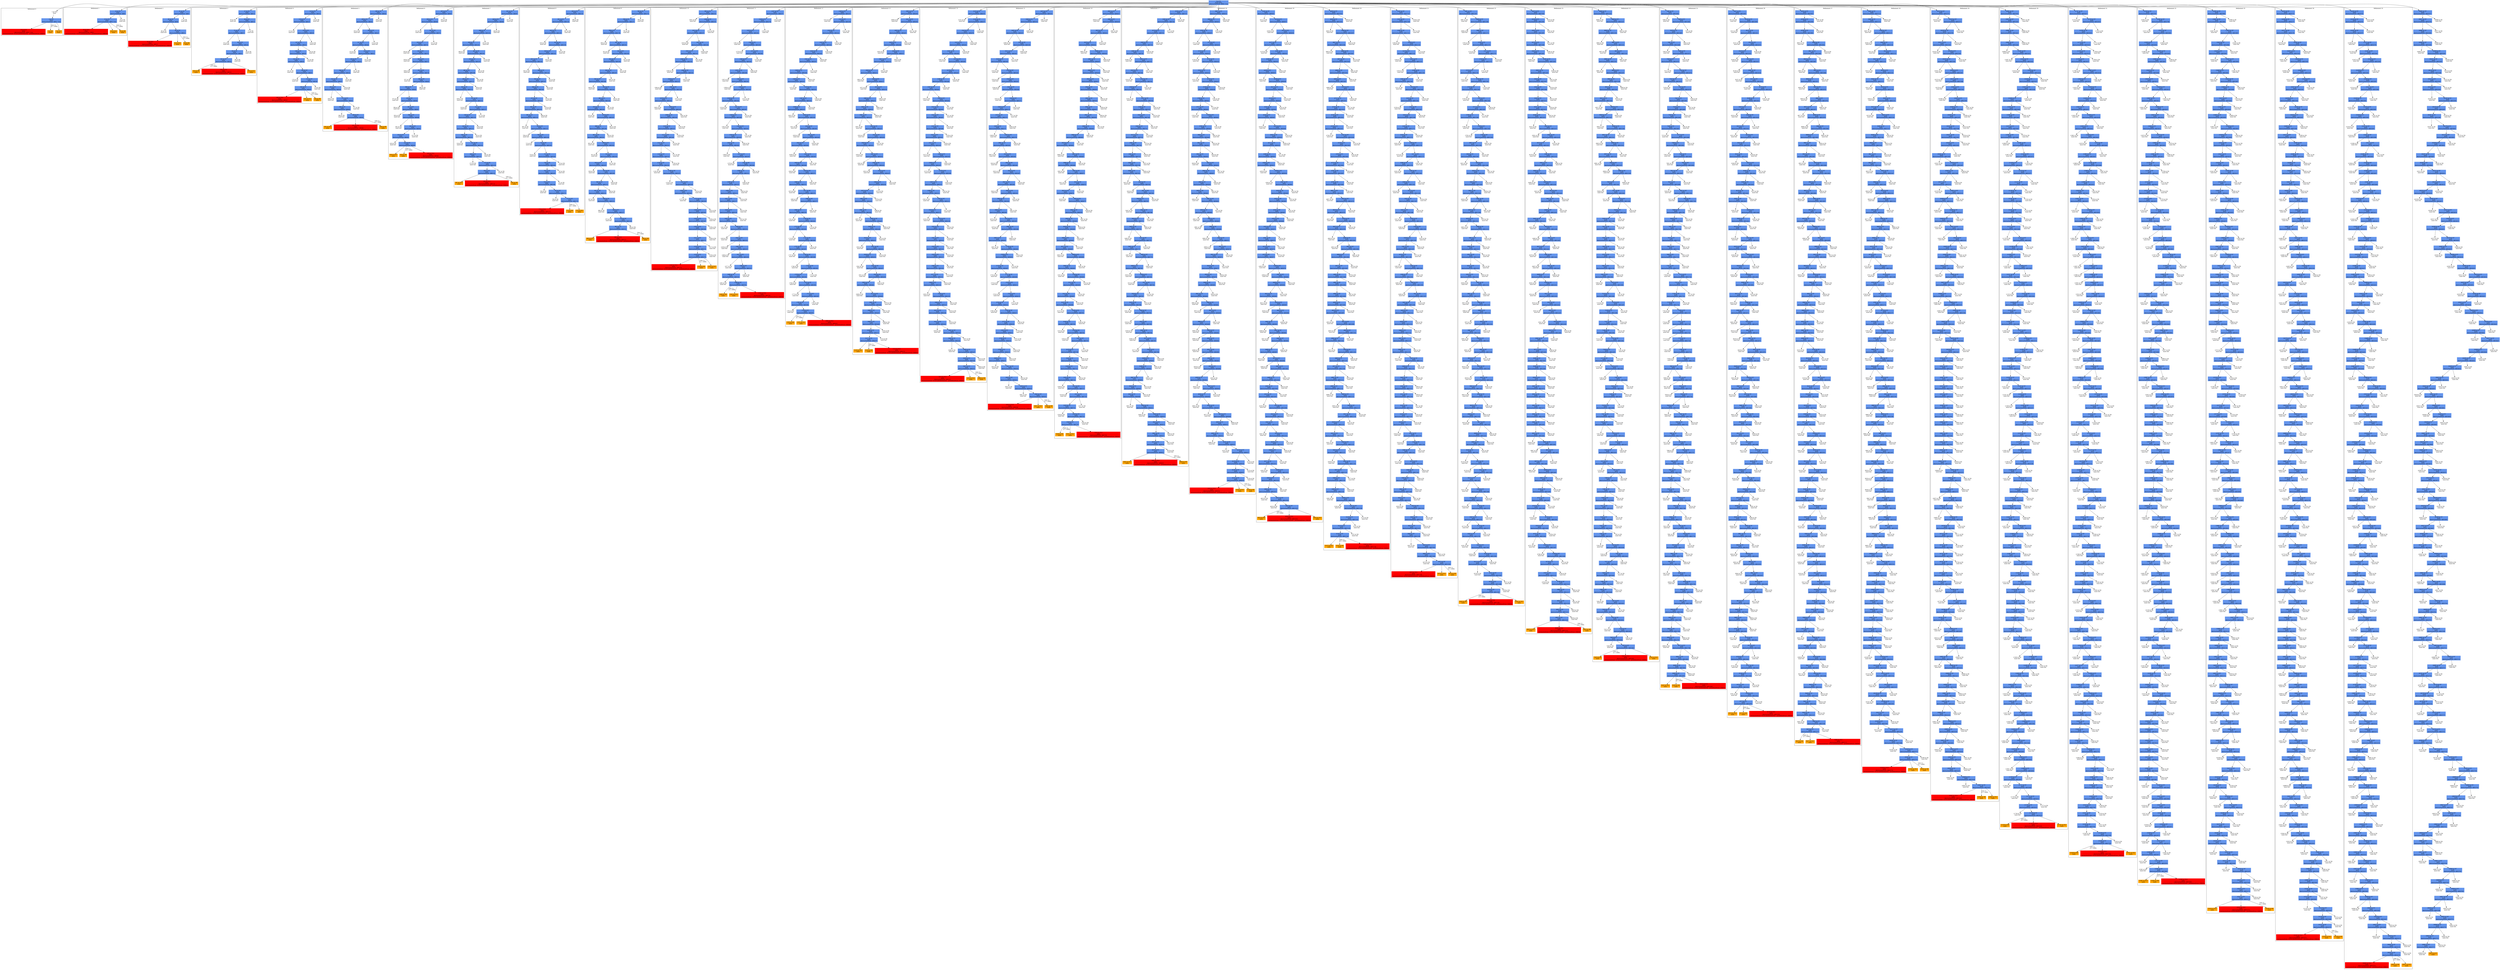 digraph ARG {
node [style="filled" shape="box" color="white"]
subgraph cluster_0 {
label="Refinement 0"
1 [label="1 @ N16\nmain\n" id="1"]
4 [fillcolor="cornflowerblue" label="4 @ N7\nmain\nAbstractionState: ABS1: true\n" id="4"]
10 [fillcolor="red" label="10 @ N14\nmain\nAbstractionState: ABS2: true\n AutomatonState: ErrorLabelAutomaton: _predefinedState_ERROR\n" id="10"]
5 [fillcolor="orange" label="5 @ N8\nmain\n" id="5"]
7 [fillcolor="orange" label="7 @ N12\nmain\n" id="7"]
1 -> 4 []
4 -> 7 []
4 -> 5 [label="Line 11: \l[i < 1000]\l" id="4 -> 5"]
4 -> 10 []
}
0 -> 1
subgraph cluster_1 {
label="Refinement 1"
14 [fillcolor="cornflowerblue" label="14 @ N7\nmain\nAbstractionState: ABS3\n" id="14"]
23 [fillcolor="cornflowerblue" label="23 @ N7\nmain\nAbstractionState: ABS5: true\n" id="23"]
29 [fillcolor="red" label="29 @ N14\nmain\nAbstractionState: ABS6\n AutomatonState: ErrorLabelAutomaton: _predefinedState_ERROR\n" id="29"]
26 [fillcolor="orange" label="26 @ N12\nmain\n" id="26"]
24 [fillcolor="orange" label="24 @ N8\nmain\n" id="24"]
20 [label="20 @ N0\nmain exit\n" id="20"]
14 -> 20 []
14 -> 23 []
23 -> 24 [label="Line 11: \l[i < 1000]\l" id="23 -> 24"]
23 -> 26 []
23 -> 29 []
}
0 -> 14
subgraph cluster_2 {
label="Refinement 2"
31 [fillcolor="cornflowerblue" label="31 @ N7\nmain\nAbstractionState: ABS7\n" id="31"]
40 [fillcolor="cornflowerblue" label="40 @ N7\nmain\nAbstractionState: ABS9\n" id="40"]
46 [label="46 @ N0\nmain exit\n" id="46"]
49 [fillcolor="cornflowerblue" label="49 @ N7\nmain\nAbstractionState: ABS11\n" id="49"]
55 [fillcolor="red" label="55 @ N14\nmain\nAbstractionState: ABS12\n AutomatonState: ErrorLabelAutomaton: _predefinedState_ERROR\n" id="55"]
52 [fillcolor="orange" label="52 @ N12\nmain\n" id="52"]
50 [fillcolor="orange" label="50 @ N8\nmain\n" id="50"]
37 [label="37 @ N0\nmain exit\n" id="37"]
31 -> 37 []
31 -> 40 []
40 -> 49 []
40 -> 46 []
49 -> 50 [label="Line 11: \l[i < 1000]\l" id="49 -> 50"]
49 -> 52 []
49 -> 55 []
}
0 -> 31
subgraph cluster_3 {
label="Refinement 3"
57 [fillcolor="cornflowerblue" label="57 @ N7\nmain\nAbstractionState: ABS13\n" id="57"]
63 [label="63 @ N0\nmain exit\n" id="63"]
66 [fillcolor="cornflowerblue" label="66 @ N7\nmain\nAbstractionState: ABS15\n" id="66"]
75 [fillcolor="cornflowerblue" label="75 @ N7\nmain\nAbstractionState: ABS17\n" id="75"]
81 [label="81 @ N0\nmain exit\n" id="81"]
84 [fillcolor="cornflowerblue" label="84 @ N7\nmain\nAbstractionState: ABS19\n" id="84"]
93 [fillcolor="cornflowerblue" label="93 @ N7\nmain\nAbstractionState: ABS21\n" id="93"]
102 [fillcolor="cornflowerblue" label="102 @ N7\nmain\nAbstractionState: ABS23\n" id="102"]
103 [fillcolor="orange" label="103 @ N8\nmain\n" id="103"]
108 [fillcolor="red" label="108 @ N14\nmain\nAbstractionState: ABS24\n AutomatonState: ErrorLabelAutomaton: _predefinedState_ERROR\n" id="108"]
105 [fillcolor="orange" label="105 @ N12\nmain\n" id="105"]
99 [label="99 @ N0\nmain exit\n" id="99"]
90 [label="90 @ N0\nmain exit\n" id="90"]
72 [label="72 @ N0\nmain exit\n" id="72"]
57 -> 66 []
57 -> 63 []
66 -> 72 []
66 -> 75 []
75 -> 84 []
75 -> 81 []
84 -> 90 []
84 -> 93 []
93 -> 99 []
93 -> 102 []
102 -> 105 []
102 -> 108 []
102 -> 103 [label="Line 11: \l[i < 1000]\l" id="102 -> 103"]
}
0 -> 57
subgraph cluster_4 {
label="Refinement 4"
110 [fillcolor="cornflowerblue" label="110 @ N7\nmain\nAbstractionState: ABS25\n" id="110"]
119 [fillcolor="cornflowerblue" label="119 @ N7\nmain\nAbstractionState: ABS27\n" id="119"]
125 [label="125 @ N0\nmain exit\n" id="125"]
128 [fillcolor="cornflowerblue" label="128 @ N7\nmain\nAbstractionState: ABS29\n" id="128"]
137 [fillcolor="cornflowerblue" label="137 @ N7\nmain\nAbstractionState: ABS31\n" id="137"]
146 [fillcolor="cornflowerblue" label="146 @ N7\nmain\nAbstractionState: ABS33\n" id="146"]
155 [fillcolor="cornflowerblue" label="155 @ N7\nmain\nAbstractionState: ABS35\n" id="155"]
161 [label="161 @ N0\nmain exit\n" id="161"]
164 [fillcolor="cornflowerblue" label="164 @ N7\nmain\nAbstractionState: ABS37\n" id="164"]
170 [label="170 @ N0\nmain exit\n" id="170"]
173 [fillcolor="cornflowerblue" label="173 @ N7\nmain\nAbstractionState: ABS39\n" id="173"]
182 [fillcolor="cornflowerblue" label="182 @ N7\nmain\nAbstractionState: ABS41\n" id="182"]
188 [fillcolor="red" label="188 @ N14\nmain\nAbstractionState: ABS42\n AutomatonState: ErrorLabelAutomaton: _predefinedState_ERROR\n" id="188"]
185 [fillcolor="orange" label="185 @ N12\nmain\n" id="185"]
183 [fillcolor="orange" label="183 @ N8\nmain\n" id="183"]
179 [label="179 @ N0\nmain exit\n" id="179"]
152 [label="152 @ N0\nmain exit\n" id="152"]
143 [label="143 @ N0\nmain exit\n" id="143"]
134 [label="134 @ N0\nmain exit\n" id="134"]
116 [label="116 @ N0\nmain exit\n" id="116"]
110 -> 116 []
110 -> 119 []
119 -> 128 []
119 -> 125 []
128 -> 134 []
128 -> 137 []
137 -> 143 []
137 -> 146 []
146 -> 152 []
146 -> 155 []
155 -> 164 []
155 -> 161 []
164 -> 173 []
164 -> 170 []
173 -> 179 []
173 -> 182 []
182 -> 183 [label="Line 11: \l[i < 1000]\l" id="182 -> 183"]
182 -> 185 []
182 -> 188 []
}
0 -> 110
subgraph cluster_5 {
label="Refinement 5"
190 [fillcolor="cornflowerblue" label="190 @ N7\nmain\nAbstractionState: ABS43\n" id="190"]
199 [fillcolor="cornflowerblue" label="199 @ N7\nmain\nAbstractionState: ABS45\n" id="199"]
205 [label="205 @ N0\nmain exit\n" id="205"]
208 [fillcolor="cornflowerblue" label="208 @ N7\nmain\nAbstractionState: ABS47\n" id="208"]
217 [fillcolor="cornflowerblue" label="217 @ N7\nmain\nAbstractionState: ABS49\n" id="217"]
223 [label="223 @ N0\nmain exit\n" id="223"]
226 [fillcolor="cornflowerblue" label="226 @ N7\nmain\nAbstractionState: ABS51\n" id="226"]
235 [fillcolor="cornflowerblue" label="235 @ N7\nmain\nAbstractionState: ABS53\n" id="235"]
244 [fillcolor="cornflowerblue" label="244 @ N7\nmain\nAbstractionState: ABS55\n" id="244"]
253 [fillcolor="cornflowerblue" label="253 @ N7\nmain\nAbstractionState: ABS57\n" id="253"]
262 [fillcolor="cornflowerblue" label="262 @ N7\nmain\nAbstractionState: ABS59\n" id="262"]
268 [label="268 @ N0\nmain exit\n" id="268"]
271 [fillcolor="cornflowerblue" label="271 @ N7\nmain\nAbstractionState: ABS61\n" id="271"]
280 [fillcolor="cornflowerblue" label="280 @ N7\nmain\nAbstractionState: ABS63\n" id="280"]
286 [label="286 @ N0\nmain exit\n" id="286"]
289 [fillcolor="cornflowerblue" label="289 @ N7\nmain\nAbstractionState: ABS65\n" id="289"]
292 [fillcolor="orange" label="292 @ N12\nmain\n" id="292"]
295 [fillcolor="red" label="295 @ N14\nmain\nAbstractionState: ABS66\n AutomatonState: ErrorLabelAutomaton: _predefinedState_ERROR\n" id="295"]
290 [fillcolor="orange" label="290 @ N8\nmain\n" id="290"]
277 [label="277 @ N0\nmain exit\n" id="277"]
259 [label="259 @ N0\nmain exit\n" id="259"]
250 [label="250 @ N0\nmain exit\n" id="250"]
241 [label="241 @ N0\nmain exit\n" id="241"]
232 [label="232 @ N0\nmain exit\n" id="232"]
214 [label="214 @ N0\nmain exit\n" id="214"]
196 [label="196 @ N0\nmain exit\n" id="196"]
190 -> 196 []
190 -> 199 []
199 -> 208 []
199 -> 205 []
208 -> 214 []
208 -> 217 []
217 -> 226 []
217 -> 223 []
226 -> 232 []
226 -> 235 []
235 -> 241 []
235 -> 244 []
244 -> 250 []
244 -> 253 []
253 -> 259 []
253 -> 262 []
262 -> 271 []
262 -> 268 []
271 -> 277 []
271 -> 280 []
280 -> 289 []
280 -> 286 []
289 -> 290 [label="Line 11: \l[i < 1000]\l" id="289 -> 290"]
289 -> 295 []
289 -> 292 []
}
0 -> 190
subgraph cluster_6 {
label="Refinement 6"
297 [fillcolor="cornflowerblue" label="297 @ N7\nmain\nAbstractionState: ABS67\n" id="297"]
306 [fillcolor="cornflowerblue" label="306 @ N7\nmain\nAbstractionState: ABS69\n" id="306"]
312 [label="312 @ N0\nmain exit\n" id="312"]
315 [fillcolor="cornflowerblue" label="315 @ N7\nmain\nAbstractionState: ABS71\n" id="315"]
324 [fillcolor="cornflowerblue" label="324 @ N7\nmain\nAbstractionState: ABS73\n" id="324"]
330 [label="330 @ N0\nmain exit\n" id="330"]
333 [fillcolor="cornflowerblue" label="333 @ N7\nmain\nAbstractionState: ABS75\n" id="333"]
339 [label="339 @ N0\nmain exit\n" id="339"]
342 [fillcolor="cornflowerblue" label="342 @ N7\nmain\nAbstractionState: ABS77\n" id="342"]
348 [label="348 @ N0\nmain exit\n" id="348"]
351 [fillcolor="cornflowerblue" label="351 @ N7\nmain\nAbstractionState: ABS79\n" id="351"]
357 [label="357 @ N0\nmain exit\n" id="357"]
360 [fillcolor="cornflowerblue" label="360 @ N7\nmain\nAbstractionState: ABS81\n" id="360"]
369 [fillcolor="cornflowerblue" label="369 @ N7\nmain\nAbstractionState: ABS83\n" id="369"]
375 [label="375 @ N0\nmain exit\n" id="375"]
378 [fillcolor="cornflowerblue" label="378 @ N7\nmain\nAbstractionState: ABS85\n" id="378"]
384 [label="384 @ N0\nmain exit\n" id="384"]
387 [fillcolor="cornflowerblue" label="387 @ N7\nmain\nAbstractionState: ABS87\n" id="387"]
393 [label="393 @ N0\nmain exit\n" id="393"]
396 [fillcolor="cornflowerblue" label="396 @ N7\nmain\nAbstractionState: ABS89\n" id="396"]
402 [label="402 @ N0\nmain exit\n" id="402"]
405 [fillcolor="cornflowerblue" label="405 @ N7\nmain\nAbstractionState: ABS91\n" id="405"]
414 [fillcolor="cornflowerblue" label="414 @ N7\nmain\nAbstractionState: ABS93\n" id="414"]
420 [label="420 @ N0\nmain exit\n" id="420"]
423 [fillcolor="cornflowerblue" label="423 @ N7\nmain\nAbstractionState: ABS95\n" id="423"]
426 [fillcolor="orange" label="426 @ N12\nmain\n" id="426"]
424 [fillcolor="orange" label="424 @ N8\nmain\n" id="424"]
429 [fillcolor="red" label="429 @ N14\nmain\nAbstractionState: ABS96\n AutomatonState: ErrorLabelAutomaton: _predefinedState_ERROR\n" id="429"]
411 [label="411 @ N0\nmain exit\n" id="411"]
366 [label="366 @ N0\nmain exit\n" id="366"]
321 [label="321 @ N0\nmain exit\n" id="321"]
303 [label="303 @ N0\nmain exit\n" id="303"]
297 -> 303 []
297 -> 306 []
306 -> 315 []
306 -> 312 []
315 -> 321 []
315 -> 324 []
324 -> 333 []
324 -> 330 []
333 -> 342 []
333 -> 339 []
342 -> 351 []
342 -> 348 []
351 -> 360 []
351 -> 357 []
360 -> 366 []
360 -> 369 []
369 -> 378 []
369 -> 375 []
378 -> 387 []
378 -> 384 []
387 -> 396 []
387 -> 393 []
396 -> 405 []
396 -> 402 []
405 -> 411 []
405 -> 414 []
414 -> 423 []
414 -> 420 []
423 -> 429 []
423 -> 424 [label="Line 11: \l[i < 1000]\l" id="423 -> 424"]
423 -> 426 []
}
0 -> 297
subgraph cluster_7 {
label="Refinement 7"
431 [fillcolor="cornflowerblue" label="431 @ N7\nmain\nAbstractionState: ABS97\n" id="431"]
440 [fillcolor="cornflowerblue" label="440 @ N7\nmain\nAbstractionState: ABS99\n" id="440"]
449 [fillcolor="cornflowerblue" label="449 @ N7\nmain\nAbstractionState: ABS101\n" id="449"]
458 [fillcolor="cornflowerblue" label="458 @ N7\nmain\nAbstractionState: ABS103\n" id="458"]
464 [label="464 @ N0\nmain exit\n" id="464"]
467 [fillcolor="cornflowerblue" label="467 @ N7\nmain\nAbstractionState: ABS105\n" id="467"]
476 [fillcolor="cornflowerblue" label="476 @ N7\nmain\nAbstractionState: ABS107\n" id="476"]
485 [fillcolor="cornflowerblue" label="485 @ N7\nmain\nAbstractionState: ABS109\n" id="485"]
494 [fillcolor="cornflowerblue" label="494 @ N7\nmain\nAbstractionState: ABS111\n" id="494"]
503 [fillcolor="cornflowerblue" label="503 @ N7\nmain\nAbstractionState: ABS113\n" id="503"]
509 [label="509 @ N0\nmain exit\n" id="509"]
512 [fillcolor="cornflowerblue" label="512 @ N7\nmain\nAbstractionState: ABS115\n" id="512"]
518 [label="518 @ N0\nmain exit\n" id="518"]
521 [fillcolor="cornflowerblue" label="521 @ N7\nmain\nAbstractionState: ABS117\n" id="521"]
530 [fillcolor="cornflowerblue" label="530 @ N7\nmain\nAbstractionState: ABS119\n" id="530"]
539 [fillcolor="cornflowerblue" label="539 @ N7\nmain\nAbstractionState: ABS121\n" id="539"]
548 [fillcolor="cornflowerblue" label="548 @ N7\nmain\nAbstractionState: ABS123\n" id="548"]
554 [label="554 @ N0\nmain exit\n" id="554"]
557 [fillcolor="cornflowerblue" label="557 @ N7\nmain\nAbstractionState: ABS125\n" id="557"]
566 [fillcolor="cornflowerblue" label="566 @ N7\nmain\nAbstractionState: ABS127\n" id="566"]
572 [label="572 @ N0\nmain exit\n" id="572"]
575 [fillcolor="cornflowerblue" label="575 @ N7\nmain\nAbstractionState: ABS129\n" id="575"]
584 [fillcolor="cornflowerblue" label="584 @ N7\nmain\nAbstractionState: ABS131\n" id="584"]
587 [fillcolor="orange" label="587 @ N12\nmain\n" id="587"]
590 [fillcolor="red" label="590 @ N14\nmain\nAbstractionState: ABS132\n AutomatonState: ErrorLabelAutomaton: _predefinedState_ERROR\n" id="590"]
585 [fillcolor="orange" label="585 @ N8\nmain\n" id="585"]
581 [label="581 @ N0\nmain exit\n" id="581"]
563 [label="563 @ N0\nmain exit\n" id="563"]
545 [label="545 @ N0\nmain exit\n" id="545"]
536 [label="536 @ N0\nmain exit\n" id="536"]
527 [label="527 @ N0\nmain exit\n" id="527"]
500 [label="500 @ N0\nmain exit\n" id="500"]
491 [label="491 @ N0\nmain exit\n" id="491"]
482 [label="482 @ N0\nmain exit\n" id="482"]
473 [label="473 @ N0\nmain exit\n" id="473"]
455 [label="455 @ N0\nmain exit\n" id="455"]
446 [label="446 @ N0\nmain exit\n" id="446"]
437 [label="437 @ N0\nmain exit\n" id="437"]
431 -> 437 []
431 -> 440 []
440 -> 446 []
440 -> 449 []
449 -> 455 []
449 -> 458 []
458 -> 467 []
458 -> 464 []
467 -> 473 []
467 -> 476 []
476 -> 482 []
476 -> 485 []
485 -> 491 []
485 -> 494 []
494 -> 500 []
494 -> 503 []
503 -> 512 []
503 -> 509 []
512 -> 521 []
512 -> 518 []
521 -> 527 []
521 -> 530 []
530 -> 536 []
530 -> 539 []
539 -> 545 []
539 -> 548 []
548 -> 557 []
548 -> 554 []
557 -> 563 []
557 -> 566 []
566 -> 575 []
566 -> 572 []
575 -> 581 []
575 -> 584 []
584 -> 585 [label="Line 11: \l[i < 1000]\l" id="584 -> 585"]
584 -> 590 []
584 -> 587 []
}
0 -> 431
subgraph cluster_8 {
label="Refinement 8"
592 [fillcolor="cornflowerblue" label="592 @ N7\nmain\nAbstractionState: ABS133\n" id="592"]
601 [fillcolor="cornflowerblue" label="601 @ N7\nmain\nAbstractionState: ABS135\n" id="601"]
610 [fillcolor="cornflowerblue" label="610 @ N7\nmain\nAbstractionState: ABS137\n" id="610"]
616 [label="616 @ N0\nmain exit\n" id="616"]
619 [fillcolor="cornflowerblue" label="619 @ N7\nmain\nAbstractionState: ABS139\n" id="619"]
628 [fillcolor="cornflowerblue" label="628 @ N7\nmain\nAbstractionState: ABS141\n" id="628"]
637 [fillcolor="cornflowerblue" label="637 @ N7\nmain\nAbstractionState: ABS143\n" id="637"]
643 [label="643 @ N0\nmain exit\n" id="643"]
646 [fillcolor="cornflowerblue" label="646 @ N7\nmain\nAbstractionState: ABS145\n" id="646"]
655 [fillcolor="cornflowerblue" label="655 @ N7\nmain\nAbstractionState: ABS147\n" id="655"]
664 [fillcolor="cornflowerblue" label="664 @ N7\nmain\nAbstractionState: ABS149\n" id="664"]
673 [fillcolor="cornflowerblue" label="673 @ N7\nmain\nAbstractionState: ABS151\n" id="673"]
682 [fillcolor="cornflowerblue" label="682 @ N7\nmain\nAbstractionState: ABS153\n" id="682"]
691 [fillcolor="cornflowerblue" label="691 @ N7\nmain\nAbstractionState: ABS155\n" id="691"]
697 [label="697 @ N0\nmain exit\n" id="697"]
700 [fillcolor="cornflowerblue" label="700 @ N7\nmain\nAbstractionState: ABS157\n" id="700"]
706 [label="706 @ N0\nmain exit\n" id="706"]
709 [fillcolor="cornflowerblue" label="709 @ N7\nmain\nAbstractionState: ABS159\n" id="709"]
715 [label="715 @ N0\nmain exit\n" id="715"]
718 [fillcolor="cornflowerblue" label="718 @ N7\nmain\nAbstractionState: ABS161\n" id="718"]
724 [label="724 @ N0\nmain exit\n" id="724"]
727 [fillcolor="cornflowerblue" label="727 @ N7\nmain\nAbstractionState: ABS163\n" id="727"]
736 [fillcolor="cornflowerblue" label="736 @ N7\nmain\nAbstractionState: ABS165\n" id="736"]
745 [fillcolor="cornflowerblue" label="745 @ N7\nmain\nAbstractionState: ABS167\n" id="745"]
754 [fillcolor="cornflowerblue" label="754 @ N7\nmain\nAbstractionState: ABS169\n" id="754"]
760 [label="760 @ N0\nmain exit\n" id="760"]
763 [fillcolor="cornflowerblue" label="763 @ N7\nmain\nAbstractionState: ABS171\n" id="763"]
769 [label="769 @ N0\nmain exit\n" id="769"]
772 [fillcolor="cornflowerblue" label="772 @ N7\nmain\nAbstractionState: ABS173\n" id="772"]
778 [fillcolor="red" label="778 @ N14\nmain\nAbstractionState: ABS174\n AutomatonState: ErrorLabelAutomaton: _predefinedState_ERROR\n" id="778"]
773 [fillcolor="orange" label="773 @ N8\nmain\n" id="773"]
775 [fillcolor="orange" label="775 @ N12\nmain\n" id="775"]
751 [label="751 @ N0\nmain exit\n" id="751"]
742 [label="742 @ N0\nmain exit\n" id="742"]
733 [label="733 @ N0\nmain exit\n" id="733"]
688 [label="688 @ N0\nmain exit\n" id="688"]
679 [label="679 @ N0\nmain exit\n" id="679"]
670 [label="670 @ N0\nmain exit\n" id="670"]
661 [label="661 @ N0\nmain exit\n" id="661"]
652 [label="652 @ N0\nmain exit\n" id="652"]
634 [label="634 @ N0\nmain exit\n" id="634"]
625 [label="625 @ N0\nmain exit\n" id="625"]
607 [label="607 @ N0\nmain exit\n" id="607"]
598 [label="598 @ N0\nmain exit\n" id="598"]
592 -> 598 []
592 -> 601 []
601 -> 607 []
601 -> 610 []
610 -> 619 []
610 -> 616 []
619 -> 625 []
619 -> 628 []
628 -> 634 []
628 -> 637 []
637 -> 646 []
637 -> 643 []
646 -> 652 []
646 -> 655 []
655 -> 661 []
655 -> 664 []
664 -> 670 []
664 -> 673 []
673 -> 679 []
673 -> 682 []
682 -> 688 []
682 -> 691 []
691 -> 700 []
691 -> 697 []
700 -> 709 []
700 -> 706 []
709 -> 718 []
709 -> 715 []
718 -> 727 []
718 -> 724 []
727 -> 733 []
727 -> 736 []
736 -> 742 []
736 -> 745 []
745 -> 751 []
745 -> 754 []
754 -> 763 []
754 -> 760 []
763 -> 772 []
763 -> 769 []
772 -> 775 []
772 -> 773 [label="Line 11: \l[i < 1000]\l" id="772 -> 773"]
772 -> 778 []
}
0 -> 592
subgraph cluster_9 {
label="Refinement 9"
780 [fillcolor="cornflowerblue" label="780 @ N7\nmain\nAbstractionState: ABS175\n" id="780"]
789 [fillcolor="cornflowerblue" label="789 @ N7\nmain\nAbstractionState: ABS177\n" id="789"]
798 [fillcolor="cornflowerblue" label="798 @ N7\nmain\nAbstractionState: ABS179\n" id="798"]
804 [label="804 @ N0\nmain exit\n" id="804"]
807 [fillcolor="cornflowerblue" label="807 @ N7\nmain\nAbstractionState: ABS181\n" id="807"]
813 [label="813 @ N0\nmain exit\n" id="813"]
816 [fillcolor="cornflowerblue" label="816 @ N7\nmain\nAbstractionState: ABS183\n" id="816"]
825 [fillcolor="cornflowerblue" label="825 @ N7\nmain\nAbstractionState: ABS185\n" id="825"]
834 [fillcolor="cornflowerblue" label="834 @ N7\nmain\nAbstractionState: ABS187\n" id="834"]
843 [fillcolor="cornflowerblue" label="843 @ N7\nmain\nAbstractionState: ABS189\n" id="843"]
849 [label="849 @ N0\nmain exit\n" id="849"]
852 [fillcolor="cornflowerblue" label="852 @ N7\nmain\nAbstractionState: ABS191\n" id="852"]
861 [fillcolor="cornflowerblue" label="861 @ N7\nmain\nAbstractionState: ABS193\n" id="861"]
870 [fillcolor="cornflowerblue" label="870 @ N7\nmain\nAbstractionState: ABS195\n" id="870"]
876 [label="876 @ N0\nmain exit\n" id="876"]
879 [fillcolor="cornflowerblue" label="879 @ N7\nmain\nAbstractionState: ABS197\n" id="879"]
888 [fillcolor="cornflowerblue" label="888 @ N7\nmain\nAbstractionState: ABS199\n" id="888"]
897 [fillcolor="cornflowerblue" label="897 @ N7\nmain\nAbstractionState: ABS201\n" id="897"]
903 [label="903 @ N0\nmain exit\n" id="903"]
906 [fillcolor="cornflowerblue" label="906 @ N7\nmain\nAbstractionState: ABS203\n" id="906"]
912 [label="912 @ N0\nmain exit\n" id="912"]
915 [fillcolor="cornflowerblue" label="915 @ N7\nmain\nAbstractionState: ABS205\n" id="915"]
924 [fillcolor="cornflowerblue" label="924 @ N7\nmain\nAbstractionState: ABS207\n" id="924"]
930 [label="930 @ N0\nmain exit\n" id="930"]
933 [fillcolor="cornflowerblue" label="933 @ N7\nmain\nAbstractionState: ABS209\n" id="933"]
942 [fillcolor="cornflowerblue" label="942 @ N7\nmain\nAbstractionState: ABS211\n" id="942"]
951 [fillcolor="cornflowerblue" label="951 @ N7\nmain\nAbstractionState: ABS213\n" id="951"]
957 [label="957 @ N0\nmain exit\n" id="957"]
960 [fillcolor="cornflowerblue" label="960 @ N7\nmain\nAbstractionState: ABS215\n" id="960"]
966 [label="966 @ N0\nmain exit\n" id="966"]
969 [fillcolor="cornflowerblue" label="969 @ N7\nmain\nAbstractionState: ABS217\n" id="969"]
975 [label="975 @ N0\nmain exit\n" id="975"]
978 [fillcolor="cornflowerblue" label="978 @ N7\nmain\nAbstractionState: ABS219\n" id="978"]
987 [fillcolor="cornflowerblue" label="987 @ N7\nmain\nAbstractionState: ABS221\n" id="987"]
990 [fillcolor="orange" label="990 @ N12\nmain\n" id="990"]
993 [fillcolor="red" label="993 @ N14\nmain\nAbstractionState: ABS222\n AutomatonState: ErrorLabelAutomaton: _predefinedState_ERROR\n" id="993"]
988 [fillcolor="orange" label="988 @ N8\nmain\n" id="988"]
984 [label="984 @ N0\nmain exit\n" id="984"]
948 [label="948 @ N0\nmain exit\n" id="948"]
939 [label="939 @ N0\nmain exit\n" id="939"]
921 [label="921 @ N0\nmain exit\n" id="921"]
894 [label="894 @ N0\nmain exit\n" id="894"]
885 [label="885 @ N0\nmain exit\n" id="885"]
867 [label="867 @ N0\nmain exit\n" id="867"]
858 [label="858 @ N0\nmain exit\n" id="858"]
840 [label="840 @ N0\nmain exit\n" id="840"]
831 [label="831 @ N0\nmain exit\n" id="831"]
822 [label="822 @ N0\nmain exit\n" id="822"]
795 [label="795 @ N0\nmain exit\n" id="795"]
786 [label="786 @ N0\nmain exit\n" id="786"]
780 -> 786 []
780 -> 789 []
789 -> 795 []
789 -> 798 []
798 -> 807 []
798 -> 804 []
807 -> 816 []
807 -> 813 []
816 -> 822 []
816 -> 825 []
825 -> 831 []
825 -> 834 []
834 -> 840 []
834 -> 843 []
843 -> 852 []
843 -> 849 []
852 -> 858 []
852 -> 861 []
861 -> 867 []
861 -> 870 []
870 -> 879 []
870 -> 876 []
879 -> 885 []
879 -> 888 []
888 -> 894 []
888 -> 897 []
897 -> 906 []
897 -> 903 []
906 -> 915 []
906 -> 912 []
915 -> 921 []
915 -> 924 []
924 -> 933 []
924 -> 930 []
933 -> 939 []
933 -> 942 []
942 -> 948 []
942 -> 951 []
951 -> 960 []
951 -> 957 []
960 -> 969 []
960 -> 966 []
969 -> 978 []
969 -> 975 []
978 -> 984 []
978 -> 987 []
987 -> 988 [label="Line 11: \l[i < 1000]\l" id="987 -> 988"]
987 -> 993 []
987 -> 990 []
}
0 -> 780
subgraph cluster_10 {
label="Refinement 10"
995 [fillcolor="cornflowerblue" label="995 @ N7\nmain\nAbstractionState: ABS223\n" id="995"]
1001 [label="1001 @ N0\nmain exit\n" id="1001"]
1004 [fillcolor="cornflowerblue" label="1004 @ N7\nmain\nAbstractionState: ABS225\n" id="1004"]
1013 [fillcolor="cornflowerblue" label="1013 @ N7\nmain\nAbstractionState: ABS227\n" id="1013"]
1019 [label="1019 @ N0\nmain exit\n" id="1019"]
1022 [fillcolor="cornflowerblue" label="1022 @ N7\nmain\nAbstractionState: ABS229\n" id="1022"]
1031 [fillcolor="cornflowerblue" label="1031 @ N7\nmain\nAbstractionState: ABS231\n" id="1031"]
1040 [fillcolor="cornflowerblue" label="1040 @ N7\nmain\nAbstractionState: ABS233\n" id="1040"]
1046 [label="1046 @ N0\nmain exit\n" id="1046"]
1049 [fillcolor="cornflowerblue" label="1049 @ N7\nmain\nAbstractionState: ABS235\n" id="1049"]
1058 [fillcolor="cornflowerblue" label="1058 @ N7\nmain\nAbstractionState: ABS237\n" id="1058"]
1064 [label="1064 @ N0\nmain exit\n" id="1064"]
1067 [fillcolor="cornflowerblue" label="1067 @ N7\nmain\nAbstractionState: ABS239\n" id="1067"]
1076 [fillcolor="cornflowerblue" label="1076 @ N7\nmain\nAbstractionState: ABS241\n" id="1076"]
1082 [label="1082 @ N0\nmain exit\n" id="1082"]
1085 [fillcolor="cornflowerblue" label="1085 @ N7\nmain\nAbstractionState: ABS243\n" id="1085"]
1094 [fillcolor="cornflowerblue" label="1094 @ N7\nmain\nAbstractionState: ABS245\n" id="1094"]
1103 [fillcolor="cornflowerblue" label="1103 @ N7\nmain\nAbstractionState: ABS247\n" id="1103"]
1112 [fillcolor="cornflowerblue" label="1112 @ N7\nmain\nAbstractionState: ABS249\n" id="1112"]
1121 [fillcolor="cornflowerblue" label="1121 @ N7\nmain\nAbstractionState: ABS251\n" id="1121"]
1130 [fillcolor="cornflowerblue" label="1130 @ N7\nmain\nAbstractionState: ABS253\n" id="1130"]
1139 [fillcolor="cornflowerblue" label="1139 @ N7\nmain\nAbstractionState: ABS255\n" id="1139"]
1145 [label="1145 @ N0\nmain exit\n" id="1145"]
1148 [fillcolor="cornflowerblue" label="1148 @ N7\nmain\nAbstractionState: ABS257\n" id="1148"]
1154 [label="1154 @ N0\nmain exit\n" id="1154"]
1157 [fillcolor="cornflowerblue" label="1157 @ N7\nmain\nAbstractionState: ABS259\n" id="1157"]
1166 [fillcolor="cornflowerblue" label="1166 @ N7\nmain\nAbstractionState: ABS261\n" id="1166"]
1172 [label="1172 @ N0\nmain exit\n" id="1172"]
1175 [fillcolor="cornflowerblue" label="1175 @ N7\nmain\nAbstractionState: ABS263\n" id="1175"]
1184 [fillcolor="cornflowerblue" label="1184 @ N7\nmain\nAbstractionState: ABS265\n" id="1184"]
1193 [fillcolor="cornflowerblue" label="1193 @ N7\nmain\nAbstractionState: ABS267\n" id="1193"]
1202 [fillcolor="cornflowerblue" label="1202 @ N7\nmain\nAbstractionState: ABS269\n" id="1202"]
1211 [fillcolor="cornflowerblue" label="1211 @ N7\nmain\nAbstractionState: ABS271\n" id="1211"]
1220 [fillcolor="cornflowerblue" label="1220 @ N7\nmain\nAbstractionState: ABS273\n" id="1220"]
1229 [fillcolor="cornflowerblue" label="1229 @ N7\nmain\nAbstractionState: ABS275\n" id="1229"]
1235 [fillcolor="red" label="1235 @ N14\nmain\nAbstractionState: ABS276\n AutomatonState: ErrorLabelAutomaton: _predefinedState_ERROR\n" id="1235"]
1230 [fillcolor="orange" label="1230 @ N8\nmain\n" id="1230"]
1232 [fillcolor="orange" label="1232 @ N12\nmain\n" id="1232"]
1226 [label="1226 @ N0\nmain exit\n" id="1226"]
1217 [label="1217 @ N0\nmain exit\n" id="1217"]
1208 [label="1208 @ N0\nmain exit\n" id="1208"]
1199 [label="1199 @ N0\nmain exit\n" id="1199"]
1190 [label="1190 @ N0\nmain exit\n" id="1190"]
1181 [label="1181 @ N0\nmain exit\n" id="1181"]
1163 [label="1163 @ N0\nmain exit\n" id="1163"]
1136 [label="1136 @ N0\nmain exit\n" id="1136"]
1127 [label="1127 @ N0\nmain exit\n" id="1127"]
1118 [label="1118 @ N0\nmain exit\n" id="1118"]
1109 [label="1109 @ N0\nmain exit\n" id="1109"]
1100 [label="1100 @ N0\nmain exit\n" id="1100"]
1091 [label="1091 @ N0\nmain exit\n" id="1091"]
1073 [label="1073 @ N0\nmain exit\n" id="1073"]
1055 [label="1055 @ N0\nmain exit\n" id="1055"]
1037 [label="1037 @ N0\nmain exit\n" id="1037"]
1028 [label="1028 @ N0\nmain exit\n" id="1028"]
1010 [label="1010 @ N0\nmain exit\n" id="1010"]
995 -> 1004 []
995 -> 1001 []
1004 -> 1010 []
1004 -> 1013 []
1013 -> 1022 []
1013 -> 1019 []
1022 -> 1028 []
1022 -> 1031 []
1031 -> 1037 []
1031 -> 1040 []
1040 -> 1049 []
1040 -> 1046 []
1049 -> 1055 []
1049 -> 1058 []
1058 -> 1067 []
1058 -> 1064 []
1067 -> 1073 []
1067 -> 1076 []
1076 -> 1085 []
1076 -> 1082 []
1085 -> 1091 []
1085 -> 1094 []
1094 -> 1100 []
1094 -> 1103 []
1103 -> 1109 []
1103 -> 1112 []
1112 -> 1118 []
1112 -> 1121 []
1121 -> 1127 []
1121 -> 1130 []
1130 -> 1136 []
1130 -> 1139 []
1139 -> 1148 []
1139 -> 1145 []
1148 -> 1157 []
1148 -> 1154 []
1157 -> 1163 []
1157 -> 1166 []
1166 -> 1175 []
1166 -> 1172 []
1175 -> 1181 []
1175 -> 1184 []
1184 -> 1190 []
1184 -> 1193 []
1193 -> 1199 []
1193 -> 1202 []
1202 -> 1208 []
1202 -> 1211 []
1211 -> 1217 []
1211 -> 1220 []
1220 -> 1226 []
1220 -> 1229 []
1229 -> 1232 []
1229 -> 1230 [label="Line 11: \l[i < 1000]\l" id="1229 -> 1230"]
1229 -> 1235 []
}
0 -> 995
subgraph cluster_11 {
label="Refinement 11"
1237 [fillcolor="cornflowerblue" label="1237 @ N7\nmain\nAbstractionState: ABS277\n" id="1237"]
1246 [fillcolor="cornflowerblue" label="1246 @ N7\nmain\nAbstractionState: ABS279\n" id="1246"]
1255 [fillcolor="cornflowerblue" label="1255 @ N7\nmain\nAbstractionState: ABS281\n" id="1255"]
1261 [label="1261 @ N0\nmain exit\n" id="1261"]
1264 [fillcolor="cornflowerblue" label="1264 @ N7\nmain\nAbstractionState: ABS283\n" id="1264"]
1270 [label="1270 @ N0\nmain exit\n" id="1270"]
1273 [fillcolor="cornflowerblue" label="1273 @ N7\nmain\nAbstractionState: ABS285\n" id="1273"]
1282 [fillcolor="cornflowerblue" label="1282 @ N7\nmain\nAbstractionState: ABS287\n" id="1282"]
1291 [fillcolor="cornflowerblue" label="1291 @ N7\nmain\nAbstractionState: ABS289\n" id="1291"]
1297 [label="1297 @ N0\nmain exit\n" id="1297"]
1300 [fillcolor="cornflowerblue" label="1300 @ N7\nmain\nAbstractionState: ABS291\n" id="1300"]
1306 [label="1306 @ N0\nmain exit\n" id="1306"]
1309 [fillcolor="cornflowerblue" label="1309 @ N7\nmain\nAbstractionState: ABS293\n" id="1309"]
1318 [fillcolor="cornflowerblue" label="1318 @ N7\nmain\nAbstractionState: ABS295\n" id="1318"]
1324 [label="1324 @ N0\nmain exit\n" id="1324"]
1327 [fillcolor="cornflowerblue" label="1327 @ N7\nmain\nAbstractionState: ABS297\n" id="1327"]
1336 [fillcolor="cornflowerblue" label="1336 @ N7\nmain\nAbstractionState: ABS299\n" id="1336"]
1342 [label="1342 @ N0\nmain exit\n" id="1342"]
1345 [fillcolor="cornflowerblue" label="1345 @ N7\nmain\nAbstractionState: ABS301\n" id="1345"]
1354 [fillcolor="cornflowerblue" label="1354 @ N7\nmain\nAbstractionState: ABS303\n" id="1354"]
1363 [fillcolor="cornflowerblue" label="1363 @ N7\nmain\nAbstractionState: ABS305\n" id="1363"]
1369 [label="1369 @ N0\nmain exit\n" id="1369"]
1372 [fillcolor="cornflowerblue" label="1372 @ N7\nmain\nAbstractionState: ABS307\n" id="1372"]
1378 [label="1378 @ N0\nmain exit\n" id="1378"]
1381 [fillcolor="cornflowerblue" label="1381 @ N7\nmain\nAbstractionState: ABS309\n" id="1381"]
1390 [fillcolor="cornflowerblue" label="1390 @ N7\nmain\nAbstractionState: ABS311\n" id="1390"]
1399 [fillcolor="cornflowerblue" label="1399 @ N7\nmain\nAbstractionState: ABS313\n" id="1399"]
1408 [fillcolor="cornflowerblue" label="1408 @ N7\nmain\nAbstractionState: ABS315\n" id="1408"]
1417 [fillcolor="cornflowerblue" label="1417 @ N7\nmain\nAbstractionState: ABS317\n" id="1417"]
1426 [fillcolor="cornflowerblue" label="1426 @ N7\nmain\nAbstractionState: ABS319\n" id="1426"]
1435 [fillcolor="cornflowerblue" label="1435 @ N7\nmain\nAbstractionState: ABS321\n" id="1435"]
1441 [label="1441 @ N0\nmain exit\n" id="1441"]
1444 [fillcolor="cornflowerblue" label="1444 @ N7\nmain\nAbstractionState: ABS323\n" id="1444"]
1450 [label="1450 @ N0\nmain exit\n" id="1450"]
1453 [fillcolor="cornflowerblue" label="1453 @ N7\nmain\nAbstractionState: ABS325\n" id="1453"]
1459 [label="1459 @ N0\nmain exit\n" id="1459"]
1462 [fillcolor="cornflowerblue" label="1462 @ N7\nmain\nAbstractionState: ABS327\n" id="1462"]
1468 [label="1468 @ N0\nmain exit\n" id="1468"]
1471 [fillcolor="cornflowerblue" label="1471 @ N7\nmain\nAbstractionState: ABS329\n" id="1471"]
1477 [label="1477 @ N0\nmain exit\n" id="1477"]
1480 [fillcolor="cornflowerblue" label="1480 @ N7\nmain\nAbstractionState: ABS331\n" id="1480"]
1489 [fillcolor="cornflowerblue" label="1489 @ N7\nmain\nAbstractionState: ABS333\n" id="1489"]
1495 [label="1495 @ N0\nmain exit\n" id="1495"]
1498 [fillcolor="cornflowerblue" label="1498 @ N7\nmain\nAbstractionState: ABS335\n" id="1498"]
1499 [fillcolor="orange" label="1499 @ N8\nmain\n" id="1499"]
1501 [fillcolor="orange" label="1501 @ N12\nmain\n" id="1501"]
1504 [fillcolor="red" label="1504 @ N14\nmain\nAbstractionState: ABS336\n AutomatonState: ErrorLabelAutomaton: _predefinedState_ERROR\n" id="1504"]
1486 [label="1486 @ N0\nmain exit\n" id="1486"]
1432 [label="1432 @ N0\nmain exit\n" id="1432"]
1423 [label="1423 @ N0\nmain exit\n" id="1423"]
1414 [label="1414 @ N0\nmain exit\n" id="1414"]
1405 [label="1405 @ N0\nmain exit\n" id="1405"]
1396 [label="1396 @ N0\nmain exit\n" id="1396"]
1387 [label="1387 @ N0\nmain exit\n" id="1387"]
1360 [label="1360 @ N0\nmain exit\n" id="1360"]
1351 [label="1351 @ N0\nmain exit\n" id="1351"]
1333 [label="1333 @ N0\nmain exit\n" id="1333"]
1315 [label="1315 @ N0\nmain exit\n" id="1315"]
1288 [label="1288 @ N0\nmain exit\n" id="1288"]
1279 [label="1279 @ N0\nmain exit\n" id="1279"]
1252 [label="1252 @ N0\nmain exit\n" id="1252"]
1243 [label="1243 @ N0\nmain exit\n" id="1243"]
1237 -> 1243 []
1237 -> 1246 []
1246 -> 1252 []
1246 -> 1255 []
1255 -> 1264 []
1255 -> 1261 []
1264 -> 1273 []
1264 -> 1270 []
1273 -> 1279 []
1273 -> 1282 []
1282 -> 1288 []
1282 -> 1291 []
1291 -> 1300 []
1291 -> 1297 []
1300 -> 1309 []
1300 -> 1306 []
1309 -> 1315 []
1309 -> 1318 []
1318 -> 1327 []
1318 -> 1324 []
1327 -> 1333 []
1327 -> 1336 []
1336 -> 1345 []
1336 -> 1342 []
1345 -> 1351 []
1345 -> 1354 []
1354 -> 1360 []
1354 -> 1363 []
1363 -> 1372 []
1363 -> 1369 []
1372 -> 1381 []
1372 -> 1378 []
1381 -> 1387 []
1381 -> 1390 []
1390 -> 1396 []
1390 -> 1399 []
1399 -> 1405 []
1399 -> 1408 []
1408 -> 1414 []
1408 -> 1417 []
1417 -> 1423 []
1417 -> 1426 []
1426 -> 1432 []
1426 -> 1435 []
1435 -> 1444 []
1435 -> 1441 []
1444 -> 1453 []
1444 -> 1450 []
1453 -> 1462 []
1453 -> 1459 []
1462 -> 1471 []
1462 -> 1468 []
1471 -> 1480 []
1471 -> 1477 []
1480 -> 1486 []
1480 -> 1489 []
1489 -> 1498 []
1489 -> 1495 []
1498 -> 1504 []
1498 -> 1501 []
1498 -> 1499 [label="Line 11: \l[i < 1000]\l" id="1498 -> 1499"]
}
0 -> 1237
subgraph cluster_12 {
label="Refinement 12"
1506 [fillcolor="cornflowerblue" label="1506 @ N7\nmain\nAbstractionState: ABS337\n" id="1506"]
1512 [label="1512 @ N0\nmain exit\n" id="1512"]
1515 [fillcolor="cornflowerblue" label="1515 @ N7\nmain\nAbstractionState: ABS339\n" id="1515"]
1524 [fillcolor="cornflowerblue" label="1524 @ N7\nmain\nAbstractionState: ABS341\n" id="1524"]
1533 [fillcolor="cornflowerblue" label="1533 @ N7\nmain\nAbstractionState: ABS343\n" id="1533"]
1542 [fillcolor="cornflowerblue" label="1542 @ N7\nmain\nAbstractionState: ABS345\n" id="1542"]
1551 [fillcolor="cornflowerblue" label="1551 @ N7\nmain\nAbstractionState: ABS347\n" id="1551"]
1560 [fillcolor="cornflowerblue" label="1560 @ N7\nmain\nAbstractionState: ABS349\n" id="1560"]
1569 [fillcolor="cornflowerblue" label="1569 @ N7\nmain\nAbstractionState: ABS351\n" id="1569"]
1575 [label="1575 @ N0\nmain exit\n" id="1575"]
1578 [fillcolor="cornflowerblue" label="1578 @ N7\nmain\nAbstractionState: ABS353\n" id="1578"]
1587 [fillcolor="cornflowerblue" label="1587 @ N7\nmain\nAbstractionState: ABS355\n" id="1587"]
1596 [fillcolor="cornflowerblue" label="1596 @ N7\nmain\nAbstractionState: ABS357\n" id="1596"]
1602 [label="1602 @ N0\nmain exit\n" id="1602"]
1605 [fillcolor="cornflowerblue" label="1605 @ N7\nmain\nAbstractionState: ABS359\n" id="1605"]
1611 [label="1611 @ N0\nmain exit\n" id="1611"]
1614 [fillcolor="cornflowerblue" label="1614 @ N7\nmain\nAbstractionState: ABS361\n" id="1614"]
1620 [label="1620 @ N0\nmain exit\n" id="1620"]
1623 [fillcolor="cornflowerblue" label="1623 @ N7\nmain\nAbstractionState: ABS363\n" id="1623"]
1632 [fillcolor="cornflowerblue" label="1632 @ N7\nmain\nAbstractionState: ABS365\n" id="1632"]
1638 [label="1638 @ N0\nmain exit\n" id="1638"]
1641 [fillcolor="cornflowerblue" label="1641 @ N7\nmain\nAbstractionState: ABS367\n" id="1641"]
1650 [fillcolor="cornflowerblue" label="1650 @ N7\nmain\nAbstractionState: ABS369\n" id="1650"]
1656 [label="1656 @ N0\nmain exit\n" id="1656"]
1659 [fillcolor="cornflowerblue" label="1659 @ N7\nmain\nAbstractionState: ABS371\n" id="1659"]
1668 [fillcolor="cornflowerblue" label="1668 @ N7\nmain\nAbstractionState: ABS373\n" id="1668"]
1674 [label="1674 @ N0\nmain exit\n" id="1674"]
1677 [fillcolor="cornflowerblue" label="1677 @ N7\nmain\nAbstractionState: ABS375\n" id="1677"]
1683 [label="1683 @ N0\nmain exit\n" id="1683"]
1686 [fillcolor="cornflowerblue" label="1686 @ N7\nmain\nAbstractionState: ABS377\n" id="1686"]
1695 [fillcolor="cornflowerblue" label="1695 @ N7\nmain\nAbstractionState: ABS379\n" id="1695"]
1701 [label="1701 @ N0\nmain exit\n" id="1701"]
1704 [fillcolor="cornflowerblue" label="1704 @ N7\nmain\nAbstractionState: ABS381\n" id="1704"]
1713 [fillcolor="cornflowerblue" label="1713 @ N7\nmain\nAbstractionState: ABS383\n" id="1713"]
1719 [label="1719 @ N0\nmain exit\n" id="1719"]
1722 [fillcolor="cornflowerblue" label="1722 @ N7\nmain\nAbstractionState: ABS385\n" id="1722"]
1731 [fillcolor="cornflowerblue" label="1731 @ N7\nmain\nAbstractionState: ABS387\n" id="1731"]
1737 [label="1737 @ N0\nmain exit\n" id="1737"]
1740 [fillcolor="cornflowerblue" label="1740 @ N7\nmain\nAbstractionState: ABS389\n" id="1740"]
1746 [label="1746 @ N0\nmain exit\n" id="1746"]
1749 [fillcolor="cornflowerblue" label="1749 @ N7\nmain\nAbstractionState: ABS391\n" id="1749"]
1758 [fillcolor="cornflowerblue" label="1758 @ N7\nmain\nAbstractionState: ABS393\n" id="1758"]
1764 [label="1764 @ N0\nmain exit\n" id="1764"]
1767 [fillcolor="cornflowerblue" label="1767 @ N7\nmain\nAbstractionState: ABS395\n" id="1767"]
1773 [label="1773 @ N0\nmain exit\n" id="1773"]
1776 [fillcolor="cornflowerblue" label="1776 @ N7\nmain\nAbstractionState: ABS397\n" id="1776"]
1785 [fillcolor="cornflowerblue" label="1785 @ N7\nmain\nAbstractionState: ABS399\n" id="1785"]
1791 [label="1791 @ N0\nmain exit\n" id="1791"]
1794 [fillcolor="cornflowerblue" label="1794 @ N7\nmain\nAbstractionState: ABS401\n" id="1794"]
1795 [fillcolor="orange" label="1795 @ N8\nmain\n" id="1795"]
1797 [fillcolor="orange" label="1797 @ N12\nmain\n" id="1797"]
1800 [fillcolor="red" label="1800 @ N14\nmain\nAbstractionState: ABS402\n AutomatonState: ErrorLabelAutomaton: _predefinedState_ERROR\n" id="1800"]
1782 [label="1782 @ N0\nmain exit\n" id="1782"]
1755 [label="1755 @ N0\nmain exit\n" id="1755"]
1728 [label="1728 @ N0\nmain exit\n" id="1728"]
1710 [label="1710 @ N0\nmain exit\n" id="1710"]
1692 [label="1692 @ N0\nmain exit\n" id="1692"]
1665 [label="1665 @ N0\nmain exit\n" id="1665"]
1647 [label="1647 @ N0\nmain exit\n" id="1647"]
1629 [label="1629 @ N0\nmain exit\n" id="1629"]
1593 [label="1593 @ N0\nmain exit\n" id="1593"]
1584 [label="1584 @ N0\nmain exit\n" id="1584"]
1566 [label="1566 @ N0\nmain exit\n" id="1566"]
1557 [label="1557 @ N0\nmain exit\n" id="1557"]
1548 [label="1548 @ N0\nmain exit\n" id="1548"]
1539 [label="1539 @ N0\nmain exit\n" id="1539"]
1530 [label="1530 @ N0\nmain exit\n" id="1530"]
1521 [label="1521 @ N0\nmain exit\n" id="1521"]
1506 -> 1515 []
1506 -> 1512 []
1515 -> 1521 []
1515 -> 1524 []
1524 -> 1530 []
1524 -> 1533 []
1533 -> 1539 []
1533 -> 1542 []
1542 -> 1548 []
1542 -> 1551 []
1551 -> 1557 []
1551 -> 1560 []
1560 -> 1566 []
1560 -> 1569 []
1569 -> 1578 []
1569 -> 1575 []
1578 -> 1584 []
1578 -> 1587 []
1587 -> 1593 []
1587 -> 1596 []
1596 -> 1605 []
1596 -> 1602 []
1605 -> 1614 []
1605 -> 1611 []
1614 -> 1623 []
1614 -> 1620 []
1623 -> 1629 []
1623 -> 1632 []
1632 -> 1641 []
1632 -> 1638 []
1641 -> 1647 []
1641 -> 1650 []
1650 -> 1659 []
1650 -> 1656 []
1659 -> 1665 []
1659 -> 1668 []
1668 -> 1677 []
1668 -> 1674 []
1677 -> 1686 []
1677 -> 1683 []
1686 -> 1692 []
1686 -> 1695 []
1695 -> 1704 []
1695 -> 1701 []
1704 -> 1710 []
1704 -> 1713 []
1713 -> 1722 []
1713 -> 1719 []
1722 -> 1728 []
1722 -> 1731 []
1731 -> 1740 []
1731 -> 1737 []
1740 -> 1749 []
1740 -> 1746 []
1749 -> 1755 []
1749 -> 1758 []
1758 -> 1767 []
1758 -> 1764 []
1767 -> 1776 []
1767 -> 1773 []
1776 -> 1782 []
1776 -> 1785 []
1785 -> 1794 []
1785 -> 1791 []
1794 -> 1800 []
1794 -> 1797 []
1794 -> 1795 [label="Line 11: \l[i < 1000]\l" id="1794 -> 1795"]
}
0 -> 1506
subgraph cluster_13 {
label="Refinement 13"
1802 [fillcolor="cornflowerblue" label="1802 @ N7\nmain\nAbstractionState: ABS403\n" id="1802"]
1808 [label="1808 @ N0\nmain exit\n" id="1808"]
1811 [fillcolor="cornflowerblue" label="1811 @ N7\nmain\nAbstractionState: ABS405\n" id="1811"]
1820 [fillcolor="cornflowerblue" label="1820 @ N7\nmain\nAbstractionState: ABS407\n" id="1820"]
1829 [fillcolor="cornflowerblue" label="1829 @ N7\nmain\nAbstractionState: ABS409\n" id="1829"]
1835 [label="1835 @ N0\nmain exit\n" id="1835"]
1838 [fillcolor="cornflowerblue" label="1838 @ N7\nmain\nAbstractionState: ABS411\n" id="1838"]
1847 [fillcolor="cornflowerblue" label="1847 @ N7\nmain\nAbstractionState: ABS413\n" id="1847"]
1856 [fillcolor="cornflowerblue" label="1856 @ N7\nmain\nAbstractionState: ABS415\n" id="1856"]
1862 [label="1862 @ N0\nmain exit\n" id="1862"]
1865 [fillcolor="cornflowerblue" label="1865 @ N7\nmain\nAbstractionState: ABS417\n" id="1865"]
1871 [label="1871 @ N0\nmain exit\n" id="1871"]
1874 [fillcolor="cornflowerblue" label="1874 @ N7\nmain\nAbstractionState: ABS419\n" id="1874"]
1883 [fillcolor="cornflowerblue" label="1883 @ N7\nmain\nAbstractionState: ABS421\n" id="1883"]
1892 [fillcolor="cornflowerblue" label="1892 @ N7\nmain\nAbstractionState: ABS423\n" id="1892"]
1901 [fillcolor="cornflowerblue" label="1901 @ N7\nmain\nAbstractionState: ABS425\n" id="1901"]
1907 [label="1907 @ N0\nmain exit\n" id="1907"]
1910 [fillcolor="cornflowerblue" label="1910 @ N7\nmain\nAbstractionState: ABS427\n" id="1910"]
1916 [label="1916 @ N0\nmain exit\n" id="1916"]
1919 [fillcolor="cornflowerblue" label="1919 @ N7\nmain\nAbstractionState: ABS429\n" id="1919"]
1928 [fillcolor="cornflowerblue" label="1928 @ N7\nmain\nAbstractionState: ABS431\n" id="1928"]
1934 [label="1934 @ N0\nmain exit\n" id="1934"]
1937 [fillcolor="cornflowerblue" label="1937 @ N7\nmain\nAbstractionState: ABS433\n" id="1937"]
1943 [label="1943 @ N0\nmain exit\n" id="1943"]
1946 [fillcolor="cornflowerblue" label="1946 @ N7\nmain\nAbstractionState: ABS435\n" id="1946"]
1952 [label="1952 @ N0\nmain exit\n" id="1952"]
1955 [fillcolor="cornflowerblue" label="1955 @ N7\nmain\nAbstractionState: ABS437\n" id="1955"]
1964 [fillcolor="cornflowerblue" label="1964 @ N7\nmain\nAbstractionState: ABS439\n" id="1964"]
1973 [fillcolor="cornflowerblue" label="1973 @ N7\nmain\nAbstractionState: ABS441\n" id="1973"]
1982 [fillcolor="cornflowerblue" label="1982 @ N7\nmain\nAbstractionState: ABS443\n" id="1982"]
1991 [fillcolor="cornflowerblue" label="1991 @ N7\nmain\nAbstractionState: ABS445\n" id="1991"]
1997 [label="1997 @ N0\nmain exit\n" id="1997"]
2000 [fillcolor="cornflowerblue" label="2000 @ N7\nmain\nAbstractionState: ABS447\n" id="2000"]
2009 [fillcolor="cornflowerblue" label="2009 @ N7\nmain\nAbstractionState: ABS449\n" id="2009"]
2018 [fillcolor="cornflowerblue" label="2018 @ N7\nmain\nAbstractionState: ABS451\n" id="2018"]
2024 [label="2024 @ N0\nmain exit\n" id="2024"]
2027 [fillcolor="cornflowerblue" label="2027 @ N7\nmain\nAbstractionState: ABS453\n" id="2027"]
2036 [fillcolor="cornflowerblue" label="2036 @ N7\nmain\nAbstractionState: ABS455\n" id="2036"]
2042 [label="2042 @ N0\nmain exit\n" id="2042"]
2045 [fillcolor="cornflowerblue" label="2045 @ N7\nmain\nAbstractionState: ABS457\n" id="2045"]
2051 [label="2051 @ N0\nmain exit\n" id="2051"]
2054 [fillcolor="cornflowerblue" label="2054 @ N7\nmain\nAbstractionState: ABS459\n" id="2054"]
2063 [fillcolor="cornflowerblue" label="2063 @ N7\nmain\nAbstractionState: ABS461\n" id="2063"]
2069 [label="2069 @ N0\nmain exit\n" id="2069"]
2072 [fillcolor="cornflowerblue" label="2072 @ N7\nmain\nAbstractionState: ABS463\n" id="2072"]
2081 [fillcolor="cornflowerblue" label="2081 @ N7\nmain\nAbstractionState: ABS465\n" id="2081"]
2090 [fillcolor="cornflowerblue" label="2090 @ N7\nmain\nAbstractionState: ABS467\n" id="2090"]
2099 [fillcolor="cornflowerblue" label="2099 @ N7\nmain\nAbstractionState: ABS469\n" id="2099"]
2108 [fillcolor="cornflowerblue" label="2108 @ N7\nmain\nAbstractionState: ABS471\n" id="2108"]
2117 [fillcolor="cornflowerblue" label="2117 @ N7\nmain\nAbstractionState: ABS473\n" id="2117"]
2120 [fillcolor="orange" label="2120 @ N12\nmain\n" id="2120"]
2118 [fillcolor="orange" label="2118 @ N8\nmain\n" id="2118"]
2123 [fillcolor="red" label="2123 @ N14\nmain\nAbstractionState: ABS474\n AutomatonState: ErrorLabelAutomaton: _predefinedState_ERROR\n" id="2123"]
2114 [label="2114 @ N0\nmain exit\n" id="2114"]
2105 [label="2105 @ N0\nmain exit\n" id="2105"]
2096 [label="2096 @ N0\nmain exit\n" id="2096"]
2087 [label="2087 @ N0\nmain exit\n" id="2087"]
2078 [label="2078 @ N0\nmain exit\n" id="2078"]
2060 [label="2060 @ N0\nmain exit\n" id="2060"]
2033 [label="2033 @ N0\nmain exit\n" id="2033"]
2015 [label="2015 @ N0\nmain exit\n" id="2015"]
2006 [label="2006 @ N0\nmain exit\n" id="2006"]
1988 [label="1988 @ N0\nmain exit\n" id="1988"]
1979 [label="1979 @ N0\nmain exit\n" id="1979"]
1970 [label="1970 @ N0\nmain exit\n" id="1970"]
1961 [label="1961 @ N0\nmain exit\n" id="1961"]
1925 [label="1925 @ N0\nmain exit\n" id="1925"]
1898 [label="1898 @ N0\nmain exit\n" id="1898"]
1889 [label="1889 @ N0\nmain exit\n" id="1889"]
1880 [label="1880 @ N0\nmain exit\n" id="1880"]
1853 [label="1853 @ N0\nmain exit\n" id="1853"]
1844 [label="1844 @ N0\nmain exit\n" id="1844"]
1826 [label="1826 @ N0\nmain exit\n" id="1826"]
1817 [label="1817 @ N0\nmain exit\n" id="1817"]
1802 -> 1811 []
1802 -> 1808 []
1811 -> 1817 []
1811 -> 1820 []
1820 -> 1826 []
1820 -> 1829 []
1829 -> 1838 []
1829 -> 1835 []
1838 -> 1844 []
1838 -> 1847 []
1847 -> 1853 []
1847 -> 1856 []
1856 -> 1865 []
1856 -> 1862 []
1865 -> 1874 []
1865 -> 1871 []
1874 -> 1880 []
1874 -> 1883 []
1883 -> 1889 []
1883 -> 1892 []
1892 -> 1898 []
1892 -> 1901 []
1901 -> 1910 []
1901 -> 1907 []
1910 -> 1919 []
1910 -> 1916 []
1919 -> 1925 []
1919 -> 1928 []
1928 -> 1937 []
1928 -> 1934 []
1937 -> 1946 []
1937 -> 1943 []
1946 -> 1955 []
1946 -> 1952 []
1955 -> 1961 []
1955 -> 1964 []
1964 -> 1970 []
1964 -> 1973 []
1973 -> 1979 []
1973 -> 1982 []
1982 -> 1988 []
1982 -> 1991 []
1991 -> 2000 []
1991 -> 1997 []
2000 -> 2006 []
2000 -> 2009 []
2009 -> 2015 []
2009 -> 2018 []
2018 -> 2027 []
2018 -> 2024 []
2027 -> 2033 []
2027 -> 2036 []
2036 -> 2045 []
2036 -> 2042 []
2045 -> 2054 []
2045 -> 2051 []
2054 -> 2060 []
2054 -> 2063 []
2063 -> 2072 []
2063 -> 2069 []
2072 -> 2078 []
2072 -> 2081 []
2081 -> 2087 []
2081 -> 2090 []
2090 -> 2096 []
2090 -> 2099 []
2099 -> 2105 []
2099 -> 2108 []
2108 -> 2114 []
2108 -> 2117 []
2117 -> 2123 []
2117 -> 2118 [label="Line 11: \l[i < 1000]\l" id="2117 -> 2118"]
2117 -> 2120 []
}
0 -> 1802
subgraph cluster_14 {
label="Refinement 14"
2125 [fillcolor="cornflowerblue" label="2125 @ N7\nmain\nAbstractionState: ABS475\n" id="2125"]
2131 [label="2131 @ N0\nmain exit\n" id="2131"]
2134 [fillcolor="cornflowerblue" label="2134 @ N7\nmain\nAbstractionState: ABS477\n" id="2134"]
2143 [fillcolor="cornflowerblue" label="2143 @ N7\nmain\nAbstractionState: ABS479\n" id="2143"]
2152 [fillcolor="cornflowerblue" label="2152 @ N7\nmain\nAbstractionState: ABS481\n" id="2152"]
2161 [fillcolor="cornflowerblue" label="2161 @ N7\nmain\nAbstractionState: ABS483\n" id="2161"]
2167 [label="2167 @ N0\nmain exit\n" id="2167"]
2170 [fillcolor="cornflowerblue" label="2170 @ N7\nmain\nAbstractionState: ABS485\n" id="2170"]
2179 [fillcolor="cornflowerblue" label="2179 @ N7\nmain\nAbstractionState: ABS487\n" id="2179"]
2188 [fillcolor="cornflowerblue" label="2188 @ N7\nmain\nAbstractionState: ABS489\n" id="2188"]
2197 [fillcolor="cornflowerblue" label="2197 @ N7\nmain\nAbstractionState: ABS491\n" id="2197"]
2203 [label="2203 @ N0\nmain exit\n" id="2203"]
2206 [fillcolor="cornflowerblue" label="2206 @ N7\nmain\nAbstractionState: ABS493\n" id="2206"]
2215 [fillcolor="cornflowerblue" label="2215 @ N7\nmain\nAbstractionState: ABS495\n" id="2215"]
2224 [fillcolor="cornflowerblue" label="2224 @ N7\nmain\nAbstractionState: ABS497\n" id="2224"]
2233 [fillcolor="cornflowerblue" label="2233 @ N7\nmain\nAbstractionState: ABS499\n" id="2233"]
2242 [fillcolor="cornflowerblue" label="2242 @ N7\nmain\nAbstractionState: ABS501\n" id="2242"]
2251 [fillcolor="cornflowerblue" label="2251 @ N7\nmain\nAbstractionState: ABS503\n" id="2251"]
2257 [label="2257 @ N0\nmain exit\n" id="2257"]
2260 [fillcolor="cornflowerblue" label="2260 @ N7\nmain\nAbstractionState: ABS505\n" id="2260"]
2269 [fillcolor="cornflowerblue" label="2269 @ N7\nmain\nAbstractionState: ABS507\n" id="2269"]
2275 [label="2275 @ N0\nmain exit\n" id="2275"]
2278 [fillcolor="cornflowerblue" label="2278 @ N7\nmain\nAbstractionState: ABS509\n" id="2278"]
2287 [fillcolor="cornflowerblue" label="2287 @ N7\nmain\nAbstractionState: ABS511\n" id="2287"]
2296 [fillcolor="cornflowerblue" label="2296 @ N7\nmain\nAbstractionState: ABS513\n" id="2296"]
2302 [label="2302 @ N0\nmain exit\n" id="2302"]
2305 [fillcolor="cornflowerblue" label="2305 @ N7\nmain\nAbstractionState: ABS515\n" id="2305"]
2314 [fillcolor="cornflowerblue" label="2314 @ N7\nmain\nAbstractionState: ABS517\n" id="2314"]
2320 [label="2320 @ N0\nmain exit\n" id="2320"]
2323 [fillcolor="cornflowerblue" label="2323 @ N7\nmain\nAbstractionState: ABS519\n" id="2323"]
2332 [fillcolor="cornflowerblue" label="2332 @ N7\nmain\nAbstractionState: ABS521\n" id="2332"]
2341 [fillcolor="cornflowerblue" label="2341 @ N7\nmain\nAbstractionState: ABS523\n" id="2341"]
2350 [fillcolor="cornflowerblue" label="2350 @ N7\nmain\nAbstractionState: ABS525\n" id="2350"]
2359 [fillcolor="cornflowerblue" label="2359 @ N7\nmain\nAbstractionState: ABS527\n" id="2359"]
2368 [fillcolor="cornflowerblue" label="2368 @ N7\nmain\nAbstractionState: ABS529\n" id="2368"]
2377 [fillcolor="cornflowerblue" label="2377 @ N7\nmain\nAbstractionState: ABS531\n" id="2377"]
2386 [fillcolor="cornflowerblue" label="2386 @ N7\nmain\nAbstractionState: ABS533\n" id="2386"]
2392 [label="2392 @ N0\nmain exit\n" id="2392"]
2395 [fillcolor="cornflowerblue" label="2395 @ N7\nmain\nAbstractionState: ABS535\n" id="2395"]
2404 [fillcolor="cornflowerblue" label="2404 @ N7\nmain\nAbstractionState: ABS537\n" id="2404"]
2413 [fillcolor="cornflowerblue" label="2413 @ N7\nmain\nAbstractionState: ABS539\n" id="2413"]
2422 [fillcolor="cornflowerblue" label="2422 @ N7\nmain\nAbstractionState: ABS541\n" id="2422"]
2428 [label="2428 @ N0\nmain exit\n" id="2428"]
2431 [fillcolor="cornflowerblue" label="2431 @ N7\nmain\nAbstractionState: ABS543\n" id="2431"]
2440 [fillcolor="cornflowerblue" label="2440 @ N7\nmain\nAbstractionState: ABS545\n" id="2440"]
2446 [label="2446 @ N0\nmain exit\n" id="2446"]
2449 [fillcolor="cornflowerblue" label="2449 @ N7\nmain\nAbstractionState: ABS547\n" id="2449"]
2458 [fillcolor="cornflowerblue" label="2458 @ N7\nmain\nAbstractionState: ABS549\n" id="2458"]
2467 [fillcolor="cornflowerblue" label="2467 @ N7\nmain\nAbstractionState: ABS551\n" id="2467"]
2473 [fillcolor="red" label="2473 @ N14\nmain\nAbstractionState: ABS552\n AutomatonState: ErrorLabelAutomaton: _predefinedState_ERROR\n" id="2473"]
2470 [fillcolor="orange" label="2470 @ N12\nmain\n" id="2470"]
2468 [fillcolor="orange" label="2468 @ N8\nmain\n" id="2468"]
2464 [label="2464 @ N0\nmain exit\n" id="2464"]
2455 [label="2455 @ N0\nmain exit\n" id="2455"]
2437 [label="2437 @ N0\nmain exit\n" id="2437"]
2419 [label="2419 @ N0\nmain exit\n" id="2419"]
2410 [label="2410 @ N0\nmain exit\n" id="2410"]
2401 [label="2401 @ N0\nmain exit\n" id="2401"]
2383 [label="2383 @ N0\nmain exit\n" id="2383"]
2374 [label="2374 @ N0\nmain exit\n" id="2374"]
2365 [label="2365 @ N0\nmain exit\n" id="2365"]
2356 [label="2356 @ N0\nmain exit\n" id="2356"]
2347 [label="2347 @ N0\nmain exit\n" id="2347"]
2338 [label="2338 @ N0\nmain exit\n" id="2338"]
2329 [label="2329 @ N0\nmain exit\n" id="2329"]
2311 [label="2311 @ N0\nmain exit\n" id="2311"]
2293 [label="2293 @ N0\nmain exit\n" id="2293"]
2284 [label="2284 @ N0\nmain exit\n" id="2284"]
2266 [label="2266 @ N0\nmain exit\n" id="2266"]
2248 [label="2248 @ N0\nmain exit\n" id="2248"]
2239 [label="2239 @ N0\nmain exit\n" id="2239"]
2230 [label="2230 @ N0\nmain exit\n" id="2230"]
2221 [label="2221 @ N0\nmain exit\n" id="2221"]
2212 [label="2212 @ N0\nmain exit\n" id="2212"]
2194 [label="2194 @ N0\nmain exit\n" id="2194"]
2185 [label="2185 @ N0\nmain exit\n" id="2185"]
2176 [label="2176 @ N0\nmain exit\n" id="2176"]
2158 [label="2158 @ N0\nmain exit\n" id="2158"]
2149 [label="2149 @ N0\nmain exit\n" id="2149"]
2140 [label="2140 @ N0\nmain exit\n" id="2140"]
2125 -> 2134 []
2125 -> 2131 []
2134 -> 2140 []
2134 -> 2143 []
2143 -> 2149 []
2143 -> 2152 []
2152 -> 2158 []
2152 -> 2161 []
2161 -> 2170 []
2161 -> 2167 []
2170 -> 2176 []
2170 -> 2179 []
2179 -> 2185 []
2179 -> 2188 []
2188 -> 2194 []
2188 -> 2197 []
2197 -> 2206 []
2197 -> 2203 []
2206 -> 2212 []
2206 -> 2215 []
2215 -> 2221 []
2215 -> 2224 []
2224 -> 2230 []
2224 -> 2233 []
2233 -> 2239 []
2233 -> 2242 []
2242 -> 2248 []
2242 -> 2251 []
2251 -> 2260 []
2251 -> 2257 []
2260 -> 2266 []
2260 -> 2269 []
2269 -> 2278 []
2269 -> 2275 []
2278 -> 2284 []
2278 -> 2287 []
2287 -> 2293 []
2287 -> 2296 []
2296 -> 2305 []
2296 -> 2302 []
2305 -> 2311 []
2305 -> 2314 []
2314 -> 2323 []
2314 -> 2320 []
2323 -> 2329 []
2323 -> 2332 []
2332 -> 2338 []
2332 -> 2341 []
2341 -> 2347 []
2341 -> 2350 []
2350 -> 2356 []
2350 -> 2359 []
2359 -> 2365 []
2359 -> 2368 []
2368 -> 2374 []
2368 -> 2377 []
2377 -> 2383 []
2377 -> 2386 []
2386 -> 2395 []
2386 -> 2392 []
2395 -> 2401 []
2395 -> 2404 []
2404 -> 2410 []
2404 -> 2413 []
2413 -> 2419 []
2413 -> 2422 []
2422 -> 2431 []
2422 -> 2428 []
2431 -> 2437 []
2431 -> 2440 []
2440 -> 2449 []
2440 -> 2446 []
2449 -> 2455 []
2449 -> 2458 []
2458 -> 2464 []
2458 -> 2467 []
2467 -> 2468 [label="Line 11: \l[i < 1000]\l" id="2467 -> 2468"]
2467 -> 2470 []
2467 -> 2473 []
}
0 -> 2125
subgraph cluster_15 {
label="Refinement 15"
2475 [fillcolor="cornflowerblue" label="2475 @ N7\nmain\nAbstractionState: ABS553\n" id="2475"]
2484 [fillcolor="cornflowerblue" label="2484 @ N7\nmain\nAbstractionState: ABS555\n" id="2484"]
2493 [fillcolor="cornflowerblue" label="2493 @ N7\nmain\nAbstractionState: ABS557\n" id="2493"]
2499 [label="2499 @ N0\nmain exit\n" id="2499"]
2502 [fillcolor="cornflowerblue" label="2502 @ N7\nmain\nAbstractionState: ABS559\n" id="2502"]
2511 [fillcolor="cornflowerblue" label="2511 @ N7\nmain\nAbstractionState: ABS561\n" id="2511"]
2520 [fillcolor="cornflowerblue" label="2520 @ N7\nmain\nAbstractionState: ABS563\n" id="2520"]
2526 [label="2526 @ N0\nmain exit\n" id="2526"]
2529 [fillcolor="cornflowerblue" label="2529 @ N7\nmain\nAbstractionState: ABS565\n" id="2529"]
2535 [label="2535 @ N0\nmain exit\n" id="2535"]
2538 [fillcolor="cornflowerblue" label="2538 @ N7\nmain\nAbstractionState: ABS567\n" id="2538"]
2544 [label="2544 @ N0\nmain exit\n" id="2544"]
2547 [fillcolor="cornflowerblue" label="2547 @ N7\nmain\nAbstractionState: ABS569\n" id="2547"]
2553 [label="2553 @ N0\nmain exit\n" id="2553"]
2556 [fillcolor="cornflowerblue" label="2556 @ N7\nmain\nAbstractionState: ABS571\n" id="2556"]
2565 [fillcolor="cornflowerblue" label="2565 @ N7\nmain\nAbstractionState: ABS573\n" id="2565"]
2574 [fillcolor="cornflowerblue" label="2574 @ N7\nmain\nAbstractionState: ABS575\n" id="2574"]
2583 [fillcolor="cornflowerblue" label="2583 @ N7\nmain\nAbstractionState: ABS577\n" id="2583"]
2589 [label="2589 @ N0\nmain exit\n" id="2589"]
2592 [fillcolor="cornflowerblue" label="2592 @ N7\nmain\nAbstractionState: ABS579\n" id="2592"]
2601 [fillcolor="cornflowerblue" label="2601 @ N7\nmain\nAbstractionState: ABS581\n" id="2601"]
2607 [label="2607 @ N0\nmain exit\n" id="2607"]
2610 [fillcolor="cornflowerblue" label="2610 @ N7\nmain\nAbstractionState: ABS583\n" id="2610"]
2616 [label="2616 @ N0\nmain exit\n" id="2616"]
2619 [fillcolor="cornflowerblue" label="2619 @ N7\nmain\nAbstractionState: ABS585\n" id="2619"]
2625 [label="2625 @ N0\nmain exit\n" id="2625"]
2628 [fillcolor="cornflowerblue" label="2628 @ N7\nmain\nAbstractionState: ABS587\n" id="2628"]
2637 [fillcolor="cornflowerblue" label="2637 @ N7\nmain\nAbstractionState: ABS589\n" id="2637"]
2643 [label="2643 @ N0\nmain exit\n" id="2643"]
2646 [fillcolor="cornflowerblue" label="2646 @ N7\nmain\nAbstractionState: ABS591\n" id="2646"]
2655 [fillcolor="cornflowerblue" label="2655 @ N7\nmain\nAbstractionState: ABS593\n" id="2655"]
2664 [fillcolor="cornflowerblue" label="2664 @ N7\nmain\nAbstractionState: ABS595\n" id="2664"]
2670 [label="2670 @ N0\nmain exit\n" id="2670"]
2673 [fillcolor="cornflowerblue" label="2673 @ N7\nmain\nAbstractionState: ABS597\n" id="2673"]
2679 [label="2679 @ N0\nmain exit\n" id="2679"]
2682 [fillcolor="cornflowerblue" label="2682 @ N7\nmain\nAbstractionState: ABS599\n" id="2682"]
2691 [fillcolor="cornflowerblue" label="2691 @ N7\nmain\nAbstractionState: ABS601\n" id="2691"]
2697 [label="2697 @ N0\nmain exit\n" id="2697"]
2700 [fillcolor="cornflowerblue" label="2700 @ N7\nmain\nAbstractionState: ABS603\n" id="2700"]
2709 [fillcolor="cornflowerblue" label="2709 @ N7\nmain\nAbstractionState: ABS605\n" id="2709"]
2718 [fillcolor="cornflowerblue" label="2718 @ N7\nmain\nAbstractionState: ABS607\n" id="2718"]
2724 [label="2724 @ N0\nmain exit\n" id="2724"]
2727 [fillcolor="cornflowerblue" label="2727 @ N7\nmain\nAbstractionState: ABS609\n" id="2727"]
2733 [label="2733 @ N0\nmain exit\n" id="2733"]
2736 [fillcolor="cornflowerblue" label="2736 @ N7\nmain\nAbstractionState: ABS611\n" id="2736"]
2742 [label="2742 @ N0\nmain exit\n" id="2742"]
2745 [fillcolor="cornflowerblue" label="2745 @ N7\nmain\nAbstractionState: ABS613\n" id="2745"]
2754 [fillcolor="cornflowerblue" label="2754 @ N7\nmain\nAbstractionState: ABS615\n" id="2754"]
2760 [label="2760 @ N0\nmain exit\n" id="2760"]
2763 [fillcolor="cornflowerblue" label="2763 @ N7\nmain\nAbstractionState: ABS617\n" id="2763"]
2772 [fillcolor="cornflowerblue" label="2772 @ N7\nmain\nAbstractionState: ABS619\n" id="2772"]
2781 [fillcolor="cornflowerblue" label="2781 @ N7\nmain\nAbstractionState: ABS621\n" id="2781"]
2790 [fillcolor="cornflowerblue" label="2790 @ N7\nmain\nAbstractionState: ABS623\n" id="2790"]
2799 [fillcolor="cornflowerblue" label="2799 @ N7\nmain\nAbstractionState: ABS625\n" id="2799"]
2808 [fillcolor="cornflowerblue" label="2808 @ N7\nmain\nAbstractionState: ABS627\n" id="2808"]
2814 [label="2814 @ N0\nmain exit\n" id="2814"]
2817 [fillcolor="cornflowerblue" label="2817 @ N7\nmain\nAbstractionState: ABS629\n" id="2817"]
2826 [fillcolor="cornflowerblue" label="2826 @ N7\nmain\nAbstractionState: ABS631\n" id="2826"]
2832 [label="2832 @ N0\nmain exit\n" id="2832"]
2835 [fillcolor="cornflowerblue" label="2835 @ N7\nmain\nAbstractionState: ABS633\n" id="2835"]
2841 [label="2841 @ N0\nmain exit\n" id="2841"]
2844 [fillcolor="cornflowerblue" label="2844 @ N7\nmain\nAbstractionState: ABS635\n" id="2844"]
2850 [fillcolor="red" label="2850 @ N14\nmain\nAbstractionState: ABS636\n AutomatonState: ErrorLabelAutomaton: _predefinedState_ERROR\n" id="2850"]
2847 [fillcolor="orange" label="2847 @ N12\nmain\n" id="2847"]
2845 [fillcolor="orange" label="2845 @ N8\nmain\n" id="2845"]
2823 [label="2823 @ N0\nmain exit\n" id="2823"]
2805 [label="2805 @ N0\nmain exit\n" id="2805"]
2796 [label="2796 @ N0\nmain exit\n" id="2796"]
2787 [label="2787 @ N0\nmain exit\n" id="2787"]
2778 [label="2778 @ N0\nmain exit\n" id="2778"]
2769 [label="2769 @ N0\nmain exit\n" id="2769"]
2751 [label="2751 @ N0\nmain exit\n" id="2751"]
2715 [label="2715 @ N0\nmain exit\n" id="2715"]
2706 [label="2706 @ N0\nmain exit\n" id="2706"]
2688 [label="2688 @ N0\nmain exit\n" id="2688"]
2661 [label="2661 @ N0\nmain exit\n" id="2661"]
2652 [label="2652 @ N0\nmain exit\n" id="2652"]
2634 [label="2634 @ N0\nmain exit\n" id="2634"]
2598 [label="2598 @ N0\nmain exit\n" id="2598"]
2580 [label="2580 @ N0\nmain exit\n" id="2580"]
2571 [label="2571 @ N0\nmain exit\n" id="2571"]
2562 [label="2562 @ N0\nmain exit\n" id="2562"]
2517 [label="2517 @ N0\nmain exit\n" id="2517"]
2508 [label="2508 @ N0\nmain exit\n" id="2508"]
2490 [label="2490 @ N0\nmain exit\n" id="2490"]
2481 [label="2481 @ N0\nmain exit\n" id="2481"]
2475 -> 2481 []
2475 -> 2484 []
2484 -> 2490 []
2484 -> 2493 []
2493 -> 2502 []
2493 -> 2499 []
2502 -> 2508 []
2502 -> 2511 []
2511 -> 2517 []
2511 -> 2520 []
2520 -> 2529 []
2520 -> 2526 []
2529 -> 2538 []
2529 -> 2535 []
2538 -> 2547 []
2538 -> 2544 []
2547 -> 2556 []
2547 -> 2553 []
2556 -> 2562 []
2556 -> 2565 []
2565 -> 2571 []
2565 -> 2574 []
2574 -> 2580 []
2574 -> 2583 []
2583 -> 2592 []
2583 -> 2589 []
2592 -> 2598 []
2592 -> 2601 []
2601 -> 2610 []
2601 -> 2607 []
2610 -> 2619 []
2610 -> 2616 []
2619 -> 2628 []
2619 -> 2625 []
2628 -> 2634 []
2628 -> 2637 []
2637 -> 2646 []
2637 -> 2643 []
2646 -> 2652 []
2646 -> 2655 []
2655 -> 2661 []
2655 -> 2664 []
2664 -> 2673 []
2664 -> 2670 []
2673 -> 2682 []
2673 -> 2679 []
2682 -> 2688 []
2682 -> 2691 []
2691 -> 2700 []
2691 -> 2697 []
2700 -> 2706 []
2700 -> 2709 []
2709 -> 2715 []
2709 -> 2718 []
2718 -> 2727 []
2718 -> 2724 []
2727 -> 2736 []
2727 -> 2733 []
2736 -> 2745 []
2736 -> 2742 []
2745 -> 2751 []
2745 -> 2754 []
2754 -> 2763 []
2754 -> 2760 []
2763 -> 2769 []
2763 -> 2772 []
2772 -> 2778 []
2772 -> 2781 []
2781 -> 2787 []
2781 -> 2790 []
2790 -> 2796 []
2790 -> 2799 []
2799 -> 2805 []
2799 -> 2808 []
2808 -> 2817 []
2808 -> 2814 []
2817 -> 2823 []
2817 -> 2826 []
2826 -> 2835 []
2826 -> 2832 []
2835 -> 2844 []
2835 -> 2841 []
2844 -> 2845 [label="Line 11: \l[i < 1000]\l" id="2844 -> 2845"]
2844 -> 2847 []
2844 -> 2850 []
}
0 -> 2475
subgraph cluster_16 {
label="Refinement 16"
2852 [fillcolor="cornflowerblue" label="2852 @ N7\nmain\nAbstractionState: ABS637\n" id="2852"]
2858 [label="2858 @ N0\nmain exit\n" id="2858"]
2861 [fillcolor="cornflowerblue" label="2861 @ N7\nmain\nAbstractionState: ABS639\n" id="2861"]
2870 [fillcolor="cornflowerblue" label="2870 @ N7\nmain\nAbstractionState: ABS641\n" id="2870"]
2879 [fillcolor="cornflowerblue" label="2879 @ N7\nmain\nAbstractionState: ABS643\n" id="2879"]
2885 [label="2885 @ N0\nmain exit\n" id="2885"]
2888 [fillcolor="cornflowerblue" label="2888 @ N7\nmain\nAbstractionState: ABS645\n" id="2888"]
2897 [fillcolor="cornflowerblue" label="2897 @ N7\nmain\nAbstractionState: ABS647\n" id="2897"]
2906 [fillcolor="cornflowerblue" label="2906 @ N7\nmain\nAbstractionState: ABS649\n" id="2906"]
2915 [fillcolor="cornflowerblue" label="2915 @ N7\nmain\nAbstractionState: ABS651\n" id="2915"]
2924 [fillcolor="cornflowerblue" label="2924 @ N7\nmain\nAbstractionState: ABS653\n" id="2924"]
2933 [fillcolor="cornflowerblue" label="2933 @ N7\nmain\nAbstractionState: ABS655\n" id="2933"]
2942 [fillcolor="cornflowerblue" label="2942 @ N7\nmain\nAbstractionState: ABS657\n" id="2942"]
2951 [fillcolor="cornflowerblue" label="2951 @ N7\nmain\nAbstractionState: ABS659\n" id="2951"]
2960 [fillcolor="cornflowerblue" label="2960 @ N7\nmain\nAbstractionState: ABS661\n" id="2960"]
2969 [fillcolor="cornflowerblue" label="2969 @ N7\nmain\nAbstractionState: ABS663\n" id="2969"]
2978 [fillcolor="cornflowerblue" label="2978 @ N7\nmain\nAbstractionState: ABS665\n" id="2978"]
2984 [label="2984 @ N0\nmain exit\n" id="2984"]
2987 [fillcolor="cornflowerblue" label="2987 @ N7\nmain\nAbstractionState: ABS667\n" id="2987"]
2996 [fillcolor="cornflowerblue" label="2996 @ N7\nmain\nAbstractionState: ABS669\n" id="2996"]
3002 [label="3002 @ N0\nmain exit\n" id="3002"]
3005 [fillcolor="cornflowerblue" label="3005 @ N7\nmain\nAbstractionState: ABS671\n" id="3005"]
3011 [label="3011 @ N0\nmain exit\n" id="3011"]
3014 [fillcolor="cornflowerblue" label="3014 @ N7\nmain\nAbstractionState: ABS673\n" id="3014"]
3023 [fillcolor="cornflowerblue" label="3023 @ N7\nmain\nAbstractionState: ABS675\n" id="3023"]
3029 [label="3029 @ N0\nmain exit\n" id="3029"]
3032 [fillcolor="cornflowerblue" label="3032 @ N7\nmain\nAbstractionState: ABS677\n" id="3032"]
3041 [fillcolor="cornflowerblue" label="3041 @ N7\nmain\nAbstractionState: ABS679\n" id="3041"]
3050 [fillcolor="cornflowerblue" label="3050 @ N7\nmain\nAbstractionState: ABS681\n" id="3050"]
3059 [fillcolor="cornflowerblue" label="3059 @ N7\nmain\nAbstractionState: ABS683\n" id="3059"]
3068 [fillcolor="cornflowerblue" label="3068 @ N7\nmain\nAbstractionState: ABS685\n" id="3068"]
3077 [fillcolor="cornflowerblue" label="3077 @ N7\nmain\nAbstractionState: ABS687\n" id="3077"]
3083 [label="3083 @ N0\nmain exit\n" id="3083"]
3086 [fillcolor="cornflowerblue" label="3086 @ N7\nmain\nAbstractionState: ABS689\n" id="3086"]
3095 [fillcolor="cornflowerblue" label="3095 @ N7\nmain\nAbstractionState: ABS691\n" id="3095"]
3101 [label="3101 @ N0\nmain exit\n" id="3101"]
3104 [fillcolor="cornflowerblue" label="3104 @ N7\nmain\nAbstractionState: ABS693\n" id="3104"]
3113 [fillcolor="cornflowerblue" label="3113 @ N7\nmain\nAbstractionState: ABS695\n" id="3113"]
3122 [fillcolor="cornflowerblue" label="3122 @ N7\nmain\nAbstractionState: ABS697\n" id="3122"]
3131 [fillcolor="cornflowerblue" label="3131 @ N7\nmain\nAbstractionState: ABS699\n" id="3131"]
3137 [label="3137 @ N0\nmain exit\n" id="3137"]
3140 [fillcolor="cornflowerblue" label="3140 @ N7\nmain\nAbstractionState: ABS701\n" id="3140"]
3149 [fillcolor="cornflowerblue" label="3149 @ N7\nmain\nAbstractionState: ABS703\n" id="3149"]
3155 [label="3155 @ N0\nmain exit\n" id="3155"]
3158 [fillcolor="cornflowerblue" label="3158 @ N7\nmain\nAbstractionState: ABS705\n" id="3158"]
3164 [label="3164 @ N0\nmain exit\n" id="3164"]
3167 [fillcolor="cornflowerblue" label="3167 @ N7\nmain\nAbstractionState: ABS707\n" id="3167"]
3176 [fillcolor="cornflowerblue" label="3176 @ N7\nmain\nAbstractionState: ABS709\n" id="3176"]
3185 [fillcolor="cornflowerblue" label="3185 @ N7\nmain\nAbstractionState: ABS711\n" id="3185"]
3194 [fillcolor="cornflowerblue" label="3194 @ N7\nmain\nAbstractionState: ABS713\n" id="3194"]
3203 [fillcolor="cornflowerblue" label="3203 @ N7\nmain\nAbstractionState: ABS715\n" id="3203"]
3209 [label="3209 @ N0\nmain exit\n" id="3209"]
3212 [fillcolor="cornflowerblue" label="3212 @ N7\nmain\nAbstractionState: ABS717\n" id="3212"]
3218 [label="3218 @ N0\nmain exit\n" id="3218"]
3221 [fillcolor="cornflowerblue" label="3221 @ N7\nmain\nAbstractionState: ABS719\n" id="3221"]
3230 [fillcolor="cornflowerblue" label="3230 @ N7\nmain\nAbstractionState: ABS721\n" id="3230"]
3236 [label="3236 @ N0\nmain exit\n" id="3236"]
3239 [fillcolor="cornflowerblue" label="3239 @ N7\nmain\nAbstractionState: ABS723\n" id="3239"]
3248 [fillcolor="cornflowerblue" label="3248 @ N7\nmain\nAbstractionState: ABS725\n" id="3248"]
3249 [fillcolor="orange" label="3249 @ N8\nmain\n" id="3249"]
3251 [fillcolor="orange" label="3251 @ N12\nmain\n" id="3251"]
3254 [fillcolor="red" label="3254 @ N14\nmain\nAbstractionState: ABS726\n AutomatonState: ErrorLabelAutomaton: _predefinedState_ERROR\n" id="3254"]
3245 [label="3245 @ N0\nmain exit\n" id="3245"]
3227 [label="3227 @ N0\nmain exit\n" id="3227"]
3200 [label="3200 @ N0\nmain exit\n" id="3200"]
3191 [label="3191 @ N0\nmain exit\n" id="3191"]
3182 [label="3182 @ N0\nmain exit\n" id="3182"]
3173 [label="3173 @ N0\nmain exit\n" id="3173"]
3146 [label="3146 @ N0\nmain exit\n" id="3146"]
3128 [label="3128 @ N0\nmain exit\n" id="3128"]
3119 [label="3119 @ N0\nmain exit\n" id="3119"]
3110 [label="3110 @ N0\nmain exit\n" id="3110"]
3092 [label="3092 @ N0\nmain exit\n" id="3092"]
3074 [label="3074 @ N0\nmain exit\n" id="3074"]
3065 [label="3065 @ N0\nmain exit\n" id="3065"]
3056 [label="3056 @ N0\nmain exit\n" id="3056"]
3047 [label="3047 @ N0\nmain exit\n" id="3047"]
3038 [label="3038 @ N0\nmain exit\n" id="3038"]
3020 [label="3020 @ N0\nmain exit\n" id="3020"]
2993 [label="2993 @ N0\nmain exit\n" id="2993"]
2975 [label="2975 @ N0\nmain exit\n" id="2975"]
2966 [label="2966 @ N0\nmain exit\n" id="2966"]
2957 [label="2957 @ N0\nmain exit\n" id="2957"]
2948 [label="2948 @ N0\nmain exit\n" id="2948"]
2939 [label="2939 @ N0\nmain exit\n" id="2939"]
2930 [label="2930 @ N0\nmain exit\n" id="2930"]
2921 [label="2921 @ N0\nmain exit\n" id="2921"]
2912 [label="2912 @ N0\nmain exit\n" id="2912"]
2903 [label="2903 @ N0\nmain exit\n" id="2903"]
2894 [label="2894 @ N0\nmain exit\n" id="2894"]
2876 [label="2876 @ N0\nmain exit\n" id="2876"]
2867 [label="2867 @ N0\nmain exit\n" id="2867"]
2852 -> 2861 []
2852 -> 2858 []
2861 -> 2867 []
2861 -> 2870 []
2870 -> 2876 []
2870 -> 2879 []
2879 -> 2888 []
2879 -> 2885 []
2888 -> 2894 []
2888 -> 2897 []
2897 -> 2903 []
2897 -> 2906 []
2906 -> 2912 []
2906 -> 2915 []
2915 -> 2921 []
2915 -> 2924 []
2924 -> 2930 []
2924 -> 2933 []
2933 -> 2939 []
2933 -> 2942 []
2942 -> 2948 []
2942 -> 2951 []
2951 -> 2957 []
2951 -> 2960 []
2960 -> 2966 []
2960 -> 2969 []
2969 -> 2975 []
2969 -> 2978 []
2978 -> 2987 []
2978 -> 2984 []
2987 -> 2993 []
2987 -> 2996 []
2996 -> 3005 []
2996 -> 3002 []
3005 -> 3014 []
3005 -> 3011 []
3014 -> 3020 []
3014 -> 3023 []
3023 -> 3032 []
3023 -> 3029 []
3032 -> 3038 []
3032 -> 3041 []
3041 -> 3047 []
3041 -> 3050 []
3050 -> 3056 []
3050 -> 3059 []
3059 -> 3065 []
3059 -> 3068 []
3068 -> 3074 []
3068 -> 3077 []
3077 -> 3086 []
3077 -> 3083 []
3086 -> 3092 []
3086 -> 3095 []
3095 -> 3104 []
3095 -> 3101 []
3104 -> 3110 []
3104 -> 3113 []
3113 -> 3119 []
3113 -> 3122 []
3122 -> 3128 []
3122 -> 3131 []
3131 -> 3140 []
3131 -> 3137 []
3140 -> 3146 []
3140 -> 3149 []
3149 -> 3158 []
3149 -> 3155 []
3158 -> 3167 []
3158 -> 3164 []
3167 -> 3173 []
3167 -> 3176 []
3176 -> 3182 []
3176 -> 3185 []
3185 -> 3191 []
3185 -> 3194 []
3194 -> 3200 []
3194 -> 3203 []
3203 -> 3212 []
3203 -> 3209 []
3212 -> 3221 []
3212 -> 3218 []
3221 -> 3227 []
3221 -> 3230 []
3230 -> 3239 []
3230 -> 3236 []
3239 -> 3245 []
3239 -> 3248 []
3248 -> 3254 []
3248 -> 3251 []
3248 -> 3249 [label="Line 11: \l[i < 1000]\l" id="3248 -> 3249"]
}
0 -> 2852
subgraph cluster_17 {
label="Refinement 17"
3256 [fillcolor="cornflowerblue" label="3256 @ N7\nmain\nAbstractionState: ABS727\n" id="3256"]
3265 [fillcolor="cornflowerblue" label="3265 @ N7\nmain\nAbstractionState: ABS729\n" id="3265"]
3274 [fillcolor="cornflowerblue" label="3274 @ N7\nmain\nAbstractionState: ABS731\n" id="3274"]
3283 [fillcolor="cornflowerblue" label="3283 @ N7\nmain\nAbstractionState: ABS733\n" id="3283"]
3292 [fillcolor="cornflowerblue" label="3292 @ N7\nmain\nAbstractionState: ABS735\n" id="3292"]
3298 [label="3298 @ N0\nmain exit\n" id="3298"]
3301 [fillcolor="cornflowerblue" label="3301 @ N7\nmain\nAbstractionState: ABS737\n" id="3301"]
3310 [fillcolor="cornflowerblue" label="3310 @ N7\nmain\nAbstractionState: ABS739\n" id="3310"]
3316 [label="3316 @ N0\nmain exit\n" id="3316"]
3319 [fillcolor="cornflowerblue" label="3319 @ N7\nmain\nAbstractionState: ABS741\n" id="3319"]
3328 [fillcolor="cornflowerblue" label="3328 @ N7\nmain\nAbstractionState: ABS743\n" id="3328"]
3334 [label="3334 @ N0\nmain exit\n" id="3334"]
3337 [fillcolor="cornflowerblue" label="3337 @ N7\nmain\nAbstractionState: ABS745\n" id="3337"]
3346 [fillcolor="cornflowerblue" label="3346 @ N7\nmain\nAbstractionState: ABS747\n" id="3346"]
3355 [fillcolor="cornflowerblue" label="3355 @ N7\nmain\nAbstractionState: ABS749\n" id="3355"]
3364 [fillcolor="cornflowerblue" label="3364 @ N7\nmain\nAbstractionState: ABS751\n" id="3364"]
3373 [fillcolor="cornflowerblue" label="3373 @ N7\nmain\nAbstractionState: ABS753\n" id="3373"]
3382 [fillcolor="cornflowerblue" label="3382 @ N7\nmain\nAbstractionState: ABS755\n" id="3382"]
3391 [fillcolor="cornflowerblue" label="3391 @ N7\nmain\nAbstractionState: ABS757\n" id="3391"]
3400 [fillcolor="cornflowerblue" label="3400 @ N7\nmain\nAbstractionState: ABS759\n" id="3400"]
3409 [fillcolor="cornflowerblue" label="3409 @ N7\nmain\nAbstractionState: ABS761\n" id="3409"]
3415 [label="3415 @ N0\nmain exit\n" id="3415"]
3418 [fillcolor="cornflowerblue" label="3418 @ N7\nmain\nAbstractionState: ABS763\n" id="3418"]
3424 [label="3424 @ N0\nmain exit\n" id="3424"]
3427 [fillcolor="cornflowerblue" label="3427 @ N7\nmain\nAbstractionState: ABS765\n" id="3427"]
3436 [fillcolor="cornflowerblue" label="3436 @ N7\nmain\nAbstractionState: ABS767\n" id="3436"]
3442 [label="3442 @ N0\nmain exit\n" id="3442"]
3445 [fillcolor="cornflowerblue" label="3445 @ N7\nmain\nAbstractionState: ABS769\n" id="3445"]
3454 [fillcolor="cornflowerblue" label="3454 @ N7\nmain\nAbstractionState: ABS771\n" id="3454"]
3463 [fillcolor="cornflowerblue" label="3463 @ N7\nmain\nAbstractionState: ABS773\n" id="3463"]
3469 [label="3469 @ N0\nmain exit\n" id="3469"]
3472 [fillcolor="cornflowerblue" label="3472 @ N7\nmain\nAbstractionState: ABS775\n" id="3472"]
3481 [fillcolor="cornflowerblue" label="3481 @ N7\nmain\nAbstractionState: ABS777\n" id="3481"]
3487 [label="3487 @ N0\nmain exit\n" id="3487"]
3490 [fillcolor="cornflowerblue" label="3490 @ N7\nmain\nAbstractionState: ABS779\n" id="3490"]
3499 [fillcolor="cornflowerblue" label="3499 @ N7\nmain\nAbstractionState: ABS781\n" id="3499"]
3505 [label="3505 @ N0\nmain exit\n" id="3505"]
3508 [fillcolor="cornflowerblue" label="3508 @ N7\nmain\nAbstractionState: ABS783\n" id="3508"]
3514 [label="3514 @ N0\nmain exit\n" id="3514"]
3517 [fillcolor="cornflowerblue" label="3517 @ N7\nmain\nAbstractionState: ABS785\n" id="3517"]
3526 [fillcolor="cornflowerblue" label="3526 @ N7\nmain\nAbstractionState: ABS787\n" id="3526"]
3535 [fillcolor="cornflowerblue" label="3535 @ N7\nmain\nAbstractionState: ABS789\n" id="3535"]
3541 [label="3541 @ N0\nmain exit\n" id="3541"]
3544 [fillcolor="cornflowerblue" label="3544 @ N7\nmain\nAbstractionState: ABS791\n" id="3544"]
3550 [label="3550 @ N0\nmain exit\n" id="3550"]
3553 [fillcolor="cornflowerblue" label="3553 @ N7\nmain\nAbstractionState: ABS793\n" id="3553"]
3559 [label="3559 @ N0\nmain exit\n" id="3559"]
3562 [fillcolor="cornflowerblue" label="3562 @ N7\nmain\nAbstractionState: ABS795\n" id="3562"]
3568 [label="3568 @ N0\nmain exit\n" id="3568"]
3571 [fillcolor="cornflowerblue" label="3571 @ N7\nmain\nAbstractionState: ABS797\n" id="3571"]
3577 [label="3577 @ N0\nmain exit\n" id="3577"]
3580 [fillcolor="cornflowerblue" label="3580 @ N7\nmain\nAbstractionState: ABS799\n" id="3580"]
3589 [fillcolor="cornflowerblue" label="3589 @ N7\nmain\nAbstractionState: ABS801\n" id="3589"]
3598 [fillcolor="cornflowerblue" label="3598 @ N7\nmain\nAbstractionState: ABS803\n" id="3598"]
3607 [fillcolor="cornflowerblue" label="3607 @ N7\nmain\nAbstractionState: ABS805\n" id="3607"]
3616 [fillcolor="cornflowerblue" label="3616 @ N7\nmain\nAbstractionState: ABS807\n" id="3616"]
3625 [fillcolor="cornflowerblue" label="3625 @ N7\nmain\nAbstractionState: ABS809\n" id="3625"]
3631 [label="3631 @ N0\nmain exit\n" id="3631"]
3634 [fillcolor="cornflowerblue" label="3634 @ N7\nmain\nAbstractionState: ABS811\n" id="3634"]
3640 [label="3640 @ N0\nmain exit\n" id="3640"]
3643 [fillcolor="cornflowerblue" label="3643 @ N7\nmain\nAbstractionState: ABS813\n" id="3643"]
3652 [fillcolor="cornflowerblue" label="3652 @ N7\nmain\nAbstractionState: ABS815\n" id="3652"]
3661 [fillcolor="cornflowerblue" label="3661 @ N7\nmain\nAbstractionState: ABS817\n" id="3661"]
3670 [fillcolor="cornflowerblue" label="3670 @ N7\nmain\nAbstractionState: ABS819\n" id="3670"]
3679 [fillcolor="cornflowerblue" label="3679 @ N7\nmain\nAbstractionState: ABS821\n" id="3679"]
3682 [fillcolor="orange" label="3682 @ N12\nmain\n" id="3682"]
3685 [fillcolor="red" label="3685 @ N14\nmain\nAbstractionState: ABS822\n AutomatonState: ErrorLabelAutomaton: _predefinedState_ERROR\n" id="3685"]
3680 [fillcolor="orange" label="3680 @ N8\nmain\n" id="3680"]
3676 [label="3676 @ N0\nmain exit\n" id="3676"]
3667 [label="3667 @ N0\nmain exit\n" id="3667"]
3658 [label="3658 @ N0\nmain exit\n" id="3658"]
3649 [label="3649 @ N0\nmain exit\n" id="3649"]
3622 [label="3622 @ N0\nmain exit\n" id="3622"]
3613 [label="3613 @ N0\nmain exit\n" id="3613"]
3604 [label="3604 @ N0\nmain exit\n" id="3604"]
3595 [label="3595 @ N0\nmain exit\n" id="3595"]
3586 [label="3586 @ N0\nmain exit\n" id="3586"]
3532 [label="3532 @ N0\nmain exit\n" id="3532"]
3523 [label="3523 @ N0\nmain exit\n" id="3523"]
3496 [label="3496 @ N0\nmain exit\n" id="3496"]
3478 [label="3478 @ N0\nmain exit\n" id="3478"]
3460 [label="3460 @ N0\nmain exit\n" id="3460"]
3451 [label="3451 @ N0\nmain exit\n" id="3451"]
3433 [label="3433 @ N0\nmain exit\n" id="3433"]
3406 [label="3406 @ N0\nmain exit\n" id="3406"]
3397 [label="3397 @ N0\nmain exit\n" id="3397"]
3388 [label="3388 @ N0\nmain exit\n" id="3388"]
3379 [label="3379 @ N0\nmain exit\n" id="3379"]
3370 [label="3370 @ N0\nmain exit\n" id="3370"]
3361 [label="3361 @ N0\nmain exit\n" id="3361"]
3352 [label="3352 @ N0\nmain exit\n" id="3352"]
3343 [label="3343 @ N0\nmain exit\n" id="3343"]
3325 [label="3325 @ N0\nmain exit\n" id="3325"]
3307 [label="3307 @ N0\nmain exit\n" id="3307"]
3289 [label="3289 @ N0\nmain exit\n" id="3289"]
3280 [label="3280 @ N0\nmain exit\n" id="3280"]
3271 [label="3271 @ N0\nmain exit\n" id="3271"]
3262 [label="3262 @ N0\nmain exit\n" id="3262"]
3256 -> 3262 []
3256 -> 3265 []
3265 -> 3271 []
3265 -> 3274 []
3274 -> 3280 []
3274 -> 3283 []
3283 -> 3289 []
3283 -> 3292 []
3292 -> 3301 []
3292 -> 3298 []
3301 -> 3307 []
3301 -> 3310 []
3310 -> 3319 []
3310 -> 3316 []
3319 -> 3325 []
3319 -> 3328 []
3328 -> 3337 []
3328 -> 3334 []
3337 -> 3343 []
3337 -> 3346 []
3346 -> 3352 []
3346 -> 3355 []
3355 -> 3361 []
3355 -> 3364 []
3364 -> 3370 []
3364 -> 3373 []
3373 -> 3379 []
3373 -> 3382 []
3382 -> 3388 []
3382 -> 3391 []
3391 -> 3397 []
3391 -> 3400 []
3400 -> 3406 []
3400 -> 3409 []
3409 -> 3418 []
3409 -> 3415 []
3418 -> 3427 []
3418 -> 3424 []
3427 -> 3433 []
3427 -> 3436 []
3436 -> 3445 []
3436 -> 3442 []
3445 -> 3451 []
3445 -> 3454 []
3454 -> 3460 []
3454 -> 3463 []
3463 -> 3472 []
3463 -> 3469 []
3472 -> 3478 []
3472 -> 3481 []
3481 -> 3490 []
3481 -> 3487 []
3490 -> 3496 []
3490 -> 3499 []
3499 -> 3508 []
3499 -> 3505 []
3508 -> 3517 []
3508 -> 3514 []
3517 -> 3523 []
3517 -> 3526 []
3526 -> 3532 []
3526 -> 3535 []
3535 -> 3544 []
3535 -> 3541 []
3544 -> 3553 []
3544 -> 3550 []
3553 -> 3562 []
3553 -> 3559 []
3562 -> 3571 []
3562 -> 3568 []
3571 -> 3580 []
3571 -> 3577 []
3580 -> 3586 []
3580 -> 3589 []
3589 -> 3595 []
3589 -> 3598 []
3598 -> 3604 []
3598 -> 3607 []
3607 -> 3613 []
3607 -> 3616 []
3616 -> 3622 []
3616 -> 3625 []
3625 -> 3634 []
3625 -> 3631 []
3634 -> 3643 []
3634 -> 3640 []
3643 -> 3649 []
3643 -> 3652 []
3652 -> 3658 []
3652 -> 3661 []
3661 -> 3667 []
3661 -> 3670 []
3670 -> 3676 []
3670 -> 3679 []
3679 -> 3680 [label="Line 11: \l[i < 1000]\l" id="3679 -> 3680"]
3679 -> 3685 []
3679 -> 3682 []
}
0 -> 3256
subgraph cluster_18 {
label="Refinement 18"
3687 [fillcolor="cornflowerblue" label="3687 @ N7\nmain\nAbstractionState: ABS823\n" id="3687"]
3696 [fillcolor="cornflowerblue" label="3696 @ N7\nmain\nAbstractionState: ABS825\n" id="3696"]
3705 [fillcolor="cornflowerblue" label="3705 @ N7\nmain\nAbstractionState: ABS827\n" id="3705"]
3711 [label="3711 @ N0\nmain exit\n" id="3711"]
3714 [fillcolor="cornflowerblue" label="3714 @ N7\nmain\nAbstractionState: ABS829\n" id="3714"]
3723 [fillcolor="cornflowerblue" label="3723 @ N7\nmain\nAbstractionState: ABS831\n" id="3723"]
3729 [label="3729 @ N0\nmain exit\n" id="3729"]
3732 [fillcolor="cornflowerblue" label="3732 @ N7\nmain\nAbstractionState: ABS833\n" id="3732"]
3741 [fillcolor="cornflowerblue" label="3741 @ N7\nmain\nAbstractionState: ABS835\n" id="3741"]
3747 [label="3747 @ N0\nmain exit\n" id="3747"]
3750 [fillcolor="cornflowerblue" label="3750 @ N7\nmain\nAbstractionState: ABS837\n" id="3750"]
3759 [fillcolor="cornflowerblue" label="3759 @ N7\nmain\nAbstractionState: ABS839\n" id="3759"]
3768 [fillcolor="cornflowerblue" label="3768 @ N7\nmain\nAbstractionState: ABS841\n" id="3768"]
3777 [fillcolor="cornflowerblue" label="3777 @ N7\nmain\nAbstractionState: ABS843\n" id="3777"]
3783 [label="3783 @ N0\nmain exit\n" id="3783"]
3786 [fillcolor="cornflowerblue" label="3786 @ N7\nmain\nAbstractionState: ABS845\n" id="3786"]
3795 [fillcolor="cornflowerblue" label="3795 @ N7\nmain\nAbstractionState: ABS847\n" id="3795"]
3804 [fillcolor="cornflowerblue" label="3804 @ N7\nmain\nAbstractionState: ABS849\n" id="3804"]
3813 [fillcolor="cornflowerblue" label="3813 @ N7\nmain\nAbstractionState: ABS851\n" id="3813"]
3822 [fillcolor="cornflowerblue" label="3822 @ N7\nmain\nAbstractionState: ABS853\n" id="3822"]
3828 [label="3828 @ N0\nmain exit\n" id="3828"]
3831 [fillcolor="cornflowerblue" label="3831 @ N7\nmain\nAbstractionState: ABS855\n" id="3831"]
3840 [fillcolor="cornflowerblue" label="3840 @ N7\nmain\nAbstractionState: ABS857\n" id="3840"]
3849 [fillcolor="cornflowerblue" label="3849 @ N7\nmain\nAbstractionState: ABS859\n" id="3849"]
3858 [fillcolor="cornflowerblue" label="3858 @ N7\nmain\nAbstractionState: ABS861\n" id="3858"]
3864 [label="3864 @ N0\nmain exit\n" id="3864"]
3867 [fillcolor="cornflowerblue" label="3867 @ N7\nmain\nAbstractionState: ABS863\n" id="3867"]
3876 [fillcolor="cornflowerblue" label="3876 @ N7\nmain\nAbstractionState: ABS865\n" id="3876"]
3882 [label="3882 @ N0\nmain exit\n" id="3882"]
3885 [fillcolor="cornflowerblue" label="3885 @ N7\nmain\nAbstractionState: ABS867\n" id="3885"]
3891 [label="3891 @ N0\nmain exit\n" id="3891"]
3894 [fillcolor="cornflowerblue" label="3894 @ N7\nmain\nAbstractionState: ABS869\n" id="3894"]
3900 [label="3900 @ N0\nmain exit\n" id="3900"]
3903 [fillcolor="cornflowerblue" label="3903 @ N7\nmain\nAbstractionState: ABS871\n" id="3903"]
3909 [label="3909 @ N0\nmain exit\n" id="3909"]
3912 [fillcolor="cornflowerblue" label="3912 @ N7\nmain\nAbstractionState: ABS873\n" id="3912"]
3921 [fillcolor="cornflowerblue" label="3921 @ N7\nmain\nAbstractionState: ABS875\n" id="3921"]
3930 [fillcolor="cornflowerblue" label="3930 @ N7\nmain\nAbstractionState: ABS877\n" id="3930"]
3939 [fillcolor="cornflowerblue" label="3939 @ N7\nmain\nAbstractionState: ABS879\n" id="3939"]
3948 [fillcolor="cornflowerblue" label="3948 @ N7\nmain\nAbstractionState: ABS881\n" id="3948"]
3957 [fillcolor="cornflowerblue" label="3957 @ N7\nmain\nAbstractionState: ABS883\n" id="3957"]
3963 [label="3963 @ N0\nmain exit\n" id="3963"]
3966 [fillcolor="cornflowerblue" label="3966 @ N7\nmain\nAbstractionState: ABS885\n" id="3966"]
3972 [label="3972 @ N0\nmain exit\n" id="3972"]
3975 [fillcolor="cornflowerblue" label="3975 @ N7\nmain\nAbstractionState: ABS887\n" id="3975"]
3984 [fillcolor="cornflowerblue" label="3984 @ N7\nmain\nAbstractionState: ABS889\n" id="3984"]
3990 [label="3990 @ N0\nmain exit\n" id="3990"]
3993 [fillcolor="cornflowerblue" label="3993 @ N7\nmain\nAbstractionState: ABS891\n" id="3993"]
3999 [label="3999 @ N0\nmain exit\n" id="3999"]
4002 [fillcolor="cornflowerblue" label="4002 @ N7\nmain\nAbstractionState: ABS893\n" id="4002"]
4008 [label="4008 @ N0\nmain exit\n" id="4008"]
4011 [fillcolor="cornflowerblue" label="4011 @ N7\nmain\nAbstractionState: ABS895\n" id="4011"]
4017 [label="4017 @ N0\nmain exit\n" id="4017"]
4020 [fillcolor="cornflowerblue" label="4020 @ N7\nmain\nAbstractionState: ABS897\n" id="4020"]
4026 [label="4026 @ N0\nmain exit\n" id="4026"]
4029 [fillcolor="cornflowerblue" label="4029 @ N7\nmain\nAbstractionState: ABS899\n" id="4029"]
4038 [fillcolor="cornflowerblue" label="4038 @ N7\nmain\nAbstractionState: ABS901\n" id="4038"]
4044 [label="4044 @ N0\nmain exit\n" id="4044"]
4047 [fillcolor="cornflowerblue" label="4047 @ N7\nmain\nAbstractionState: ABS903\n" id="4047"]
4056 [fillcolor="cornflowerblue" label="4056 @ N7\nmain\nAbstractionState: ABS905\n" id="4056"]
4062 [label="4062 @ N0\nmain exit\n" id="4062"]
4065 [fillcolor="cornflowerblue" label="4065 @ N7\nmain\nAbstractionState: ABS907\n" id="4065"]
4071 [label="4071 @ N0\nmain exit\n" id="4071"]
4074 [fillcolor="cornflowerblue" label="4074 @ N7\nmain\nAbstractionState: ABS909\n" id="4074"]
4083 [fillcolor="cornflowerblue" label="4083 @ N7\nmain\nAbstractionState: ABS911\n" id="4083"]
4092 [fillcolor="cornflowerblue" label="4092 @ N7\nmain\nAbstractionState: ABS913\n" id="4092"]
4098 [label="4098 @ N0\nmain exit\n" id="4098"]
4101 [fillcolor="cornflowerblue" label="4101 @ N7\nmain\nAbstractionState: ABS915\n" id="4101"]
4107 [label="4107 @ N0\nmain exit\n" id="4107"]
4110 [fillcolor="cornflowerblue" label="4110 @ N7\nmain\nAbstractionState: ABS917\n" id="4110"]
4119 [fillcolor="cornflowerblue" label="4119 @ N7\nmain\nAbstractionState: ABS919\n" id="4119"]
4128 [fillcolor="cornflowerblue" label="4128 @ N7\nmain\nAbstractionState: ABS921\n" id="4128"]
4137 [fillcolor="cornflowerblue" label="4137 @ N7\nmain\nAbstractionState: ABS923\n" id="4137"]
4143 [fillcolor="red" label="4143 @ N14\nmain\nAbstractionState: ABS924\n AutomatonState: ErrorLabelAutomaton: _predefinedState_ERROR\n" id="4143"]
4140 [fillcolor="orange" label="4140 @ N12\nmain\n" id="4140"]
4138 [fillcolor="orange" label="4138 @ N8\nmain\n" id="4138"]
4134 [label="4134 @ N0\nmain exit\n" id="4134"]
4125 [label="4125 @ N0\nmain exit\n" id="4125"]
4116 [label="4116 @ N0\nmain exit\n" id="4116"]
4089 [label="4089 @ N0\nmain exit\n" id="4089"]
4080 [label="4080 @ N0\nmain exit\n" id="4080"]
4053 [label="4053 @ N0\nmain exit\n" id="4053"]
4035 [label="4035 @ N0\nmain exit\n" id="4035"]
3981 [label="3981 @ N0\nmain exit\n" id="3981"]
3954 [label="3954 @ N0\nmain exit\n" id="3954"]
3945 [label="3945 @ N0\nmain exit\n" id="3945"]
3936 [label="3936 @ N0\nmain exit\n" id="3936"]
3927 [label="3927 @ N0\nmain exit\n" id="3927"]
3918 [label="3918 @ N0\nmain exit\n" id="3918"]
3873 [label="3873 @ N0\nmain exit\n" id="3873"]
3855 [label="3855 @ N0\nmain exit\n" id="3855"]
3846 [label="3846 @ N0\nmain exit\n" id="3846"]
3837 [label="3837 @ N0\nmain exit\n" id="3837"]
3819 [label="3819 @ N0\nmain exit\n" id="3819"]
3810 [label="3810 @ N0\nmain exit\n" id="3810"]
3801 [label="3801 @ N0\nmain exit\n" id="3801"]
3792 [label="3792 @ N0\nmain exit\n" id="3792"]
3774 [label="3774 @ N0\nmain exit\n" id="3774"]
3765 [label="3765 @ N0\nmain exit\n" id="3765"]
3756 [label="3756 @ N0\nmain exit\n" id="3756"]
3738 [label="3738 @ N0\nmain exit\n" id="3738"]
3720 [label="3720 @ N0\nmain exit\n" id="3720"]
3702 [label="3702 @ N0\nmain exit\n" id="3702"]
3693 [label="3693 @ N0\nmain exit\n" id="3693"]
3687 -> 3693 []
3687 -> 3696 []
3696 -> 3702 []
3696 -> 3705 []
3705 -> 3714 []
3705 -> 3711 []
3714 -> 3720 []
3714 -> 3723 []
3723 -> 3732 []
3723 -> 3729 []
3732 -> 3738 []
3732 -> 3741 []
3741 -> 3750 []
3741 -> 3747 []
3750 -> 3756 []
3750 -> 3759 []
3759 -> 3765 []
3759 -> 3768 []
3768 -> 3774 []
3768 -> 3777 []
3777 -> 3786 []
3777 -> 3783 []
3786 -> 3792 []
3786 -> 3795 []
3795 -> 3801 []
3795 -> 3804 []
3804 -> 3810 []
3804 -> 3813 []
3813 -> 3819 []
3813 -> 3822 []
3822 -> 3831 []
3822 -> 3828 []
3831 -> 3837 []
3831 -> 3840 []
3840 -> 3846 []
3840 -> 3849 []
3849 -> 3855 []
3849 -> 3858 []
3858 -> 3867 []
3858 -> 3864 []
3867 -> 3873 []
3867 -> 3876 []
3876 -> 3885 []
3876 -> 3882 []
3885 -> 3894 []
3885 -> 3891 []
3894 -> 3903 []
3894 -> 3900 []
3903 -> 3912 []
3903 -> 3909 []
3912 -> 3918 []
3912 -> 3921 []
3921 -> 3927 []
3921 -> 3930 []
3930 -> 3936 []
3930 -> 3939 []
3939 -> 3945 []
3939 -> 3948 []
3948 -> 3954 []
3948 -> 3957 []
3957 -> 3966 []
3957 -> 3963 []
3966 -> 3975 []
3966 -> 3972 []
3975 -> 3981 []
3975 -> 3984 []
3984 -> 3993 []
3984 -> 3990 []
3993 -> 4002 []
3993 -> 3999 []
4002 -> 4011 []
4002 -> 4008 []
4011 -> 4020 []
4011 -> 4017 []
4020 -> 4029 []
4020 -> 4026 []
4029 -> 4035 []
4029 -> 4038 []
4038 -> 4047 []
4038 -> 4044 []
4047 -> 4053 []
4047 -> 4056 []
4056 -> 4065 []
4056 -> 4062 []
4065 -> 4074 []
4065 -> 4071 []
4074 -> 4080 []
4074 -> 4083 []
4083 -> 4089 []
4083 -> 4092 []
4092 -> 4101 []
4092 -> 4098 []
4101 -> 4110 []
4101 -> 4107 []
4110 -> 4116 []
4110 -> 4119 []
4119 -> 4125 []
4119 -> 4128 []
4128 -> 4134 []
4128 -> 4137 []
4137 -> 4138 [label="Line 11: \l[i < 1000]\l" id="4137 -> 4138"]
4137 -> 4140 []
4137 -> 4143 []
}
0 -> 3687
subgraph cluster_19 {
label="Refinement 19"
4145 [fillcolor="cornflowerblue" label="4145 @ N7\nmain\nAbstractionState: ABS925\n" id="4145"]
4151 [label="4151 @ N0\nmain exit\n" id="4151"]
4154 [fillcolor="cornflowerblue" label="4154 @ N7\nmain\nAbstractionState: ABS927\n" id="4154"]
4160 [label="4160 @ N0\nmain exit\n" id="4160"]
4163 [fillcolor="cornflowerblue" label="4163 @ N7\nmain\nAbstractionState: ABS929\n" id="4163"]
4172 [fillcolor="cornflowerblue" label="4172 @ N7\nmain\nAbstractionState: ABS931\n" id="4172"]
4178 [label="4178 @ N0\nmain exit\n" id="4178"]
4181 [fillcolor="cornflowerblue" label="4181 @ N7\nmain\nAbstractionState: ABS933\n" id="4181"]
4190 [fillcolor="cornflowerblue" label="4190 @ N7\nmain\nAbstractionState: ABS935\n" id="4190"]
4199 [fillcolor="cornflowerblue" label="4199 @ N7\nmain\nAbstractionState: ABS937\n" id="4199"]
4205 [label="4205 @ N0\nmain exit\n" id="4205"]
4208 [fillcolor="cornflowerblue" label="4208 @ N7\nmain\nAbstractionState: ABS939\n" id="4208"]
4217 [fillcolor="cornflowerblue" label="4217 @ N7\nmain\nAbstractionState: ABS941\n" id="4217"]
4226 [fillcolor="cornflowerblue" label="4226 @ N7\nmain\nAbstractionState: ABS943\n" id="4226"]
4235 [fillcolor="cornflowerblue" label="4235 @ N7\nmain\nAbstractionState: ABS945\n" id="4235"]
4244 [fillcolor="cornflowerblue" label="4244 @ N7\nmain\nAbstractionState: ABS947\n" id="4244"]
4250 [label="4250 @ N0\nmain exit\n" id="4250"]
4253 [fillcolor="cornflowerblue" label="4253 @ N7\nmain\nAbstractionState: ABS949\n" id="4253"]
4262 [fillcolor="cornflowerblue" label="4262 @ N7\nmain\nAbstractionState: ABS951\n" id="4262"]
4271 [fillcolor="cornflowerblue" label="4271 @ N7\nmain\nAbstractionState: ABS953\n" id="4271"]
4280 [fillcolor="cornflowerblue" label="4280 @ N7\nmain\nAbstractionState: ABS955\n" id="4280"]
4289 [fillcolor="cornflowerblue" label="4289 @ N7\nmain\nAbstractionState: ABS957\n" id="4289"]
4295 [label="4295 @ N0\nmain exit\n" id="4295"]
4298 [fillcolor="cornflowerblue" label="4298 @ N7\nmain\nAbstractionState: ABS959\n" id="4298"]
4304 [label="4304 @ N0\nmain exit\n" id="4304"]
4307 [fillcolor="cornflowerblue" label="4307 @ N7\nmain\nAbstractionState: ABS961\n" id="4307"]
4316 [fillcolor="cornflowerblue" label="4316 @ N7\nmain\nAbstractionState: ABS963\n" id="4316"]
4325 [fillcolor="cornflowerblue" label="4325 @ N7\nmain\nAbstractionState: ABS965\n" id="4325"]
4334 [fillcolor="cornflowerblue" label="4334 @ N7\nmain\nAbstractionState: ABS967\n" id="4334"]
4343 [fillcolor="cornflowerblue" label="4343 @ N7\nmain\nAbstractionState: ABS969\n" id="4343"]
4352 [fillcolor="cornflowerblue" label="4352 @ N7\nmain\nAbstractionState: ABS971\n" id="4352"]
4361 [fillcolor="cornflowerblue" label="4361 @ N7\nmain\nAbstractionState: ABS973\n" id="4361"]
4370 [fillcolor="cornflowerblue" label="4370 @ N7\nmain\nAbstractionState: ABS975\n" id="4370"]
4379 [fillcolor="cornflowerblue" label="4379 @ N7\nmain\nAbstractionState: ABS977\n" id="4379"]
4385 [label="4385 @ N0\nmain exit\n" id="4385"]
4388 [fillcolor="cornflowerblue" label="4388 @ N7\nmain\nAbstractionState: ABS979\n" id="4388"]
4394 [label="4394 @ N0\nmain exit\n" id="4394"]
4397 [fillcolor="cornflowerblue" label="4397 @ N7\nmain\nAbstractionState: ABS981\n" id="4397"]
4406 [fillcolor="cornflowerblue" label="4406 @ N7\nmain\nAbstractionState: ABS983\n" id="4406"]
4415 [fillcolor="cornflowerblue" label="4415 @ N7\nmain\nAbstractionState: ABS985\n" id="4415"]
4421 [label="4421 @ N0\nmain exit\n" id="4421"]
4424 [fillcolor="cornflowerblue" label="4424 @ N7\nmain\nAbstractionState: ABS987\n" id="4424"]
4430 [label="4430 @ N0\nmain exit\n" id="4430"]
4433 [fillcolor="cornflowerblue" label="4433 @ N7\nmain\nAbstractionState: ABS989\n" id="4433"]
4442 [fillcolor="cornflowerblue" label="4442 @ N7\nmain\nAbstractionState: ABS991\n" id="4442"]
4448 [label="4448 @ N0\nmain exit\n" id="4448"]
4451 [fillcolor="cornflowerblue" label="4451 @ N7\nmain\nAbstractionState: ABS993\n" id="4451"]
4457 [label="4457 @ N0\nmain exit\n" id="4457"]
4460 [fillcolor="cornflowerblue" label="4460 @ N7\nmain\nAbstractionState: ABS995\n" id="4460"]
4469 [fillcolor="cornflowerblue" label="4469 @ N7\nmain\nAbstractionState: ABS997\n" id="4469"]
4475 [label="4475 @ N0\nmain exit\n" id="4475"]
4478 [fillcolor="cornflowerblue" label="4478 @ N7\nmain\nAbstractionState: ABS999\n" id="4478"]
4484 [label="4484 @ N0\nmain exit\n" id="4484"]
4487 [fillcolor="cornflowerblue" label="4487 @ N7\nmain\nAbstractionState: ABS1001\n" id="4487"]
4496 [fillcolor="cornflowerblue" label="4496 @ N7\nmain\nAbstractionState: ABS1003\n" id="4496"]
4505 [fillcolor="cornflowerblue" label="4505 @ N7\nmain\nAbstractionState: ABS1005\n" id="4505"]
4514 [fillcolor="cornflowerblue" label="4514 @ N7\nmain\nAbstractionState: ABS1007\n" id="4514"]
4520 [label="4520 @ N0\nmain exit\n" id="4520"]
4523 [fillcolor="cornflowerblue" label="4523 @ N7\nmain\nAbstractionState: ABS1009\n" id="4523"]
4532 [fillcolor="cornflowerblue" label="4532 @ N7\nmain\nAbstractionState: ABS1011\n" id="4532"]
4541 [fillcolor="cornflowerblue" label="4541 @ N7\nmain\nAbstractionState: ABS1013\n" id="4541"]
4547 [label="4547 @ N0\nmain exit\n" id="4547"]
4550 [fillcolor="cornflowerblue" label="4550 @ N7\nmain\nAbstractionState: ABS1015\n" id="4550"]
4559 [fillcolor="cornflowerblue" label="4559 @ N7\nmain\nAbstractionState: ABS1017\n" id="4559"]
4568 [fillcolor="cornflowerblue" label="4568 @ N7\nmain\nAbstractionState: ABS1019\n" id="4568"]
4577 [fillcolor="cornflowerblue" label="4577 @ N7\nmain\nAbstractionState: ABS1021\n" id="4577"]
4583 [label="4583 @ N0\nmain exit\n" id="4583"]
4586 [fillcolor="cornflowerblue" label="4586 @ N7\nmain\nAbstractionState: ABS1023\n" id="4586"]
4595 [fillcolor="cornflowerblue" label="4595 @ N7\nmain\nAbstractionState: ABS1025\n" id="4595"]
4604 [fillcolor="cornflowerblue" label="4604 @ N7\nmain\nAbstractionState: ABS1027\n" id="4604"]
4610 [label="4610 @ N0\nmain exit\n" id="4610"]
4613 [fillcolor="cornflowerblue" label="4613 @ N7\nmain\nAbstractionState: ABS1029\n" id="4613"]
4619 [label="4619 @ N0\nmain exit\n" id="4619"]
4622 [fillcolor="cornflowerblue" label="4622 @ N7\nmain\nAbstractionState: ABS1031\n" id="4622"]
4623 [fillcolor="orange" label="4623 @ N8\nmain\n" id="4623"]
4628 [fillcolor="red" label="4628 @ N14\nmain\nAbstractionState: ABS1032\n AutomatonState: ErrorLabelAutomaton: _predefinedState_ERROR\n" id="4628"]
4625 [fillcolor="orange" label="4625 @ N12\nmain\n" id="4625"]
4601 [label="4601 @ N0\nmain exit\n" id="4601"]
4592 [label="4592 @ N0\nmain exit\n" id="4592"]
4574 [label="4574 @ N0\nmain exit\n" id="4574"]
4565 [label="4565 @ N0\nmain exit\n" id="4565"]
4556 [label="4556 @ N0\nmain exit\n" id="4556"]
4538 [label="4538 @ N0\nmain exit\n" id="4538"]
4529 [label="4529 @ N0\nmain exit\n" id="4529"]
4511 [label="4511 @ N0\nmain exit\n" id="4511"]
4502 [label="4502 @ N0\nmain exit\n" id="4502"]
4493 [label="4493 @ N0\nmain exit\n" id="4493"]
4466 [label="4466 @ N0\nmain exit\n" id="4466"]
4439 [label="4439 @ N0\nmain exit\n" id="4439"]
4412 [label="4412 @ N0\nmain exit\n" id="4412"]
4403 [label="4403 @ N0\nmain exit\n" id="4403"]
4376 [label="4376 @ N0\nmain exit\n" id="4376"]
4367 [label="4367 @ N0\nmain exit\n" id="4367"]
4358 [label="4358 @ N0\nmain exit\n" id="4358"]
4349 [label="4349 @ N0\nmain exit\n" id="4349"]
4340 [label="4340 @ N0\nmain exit\n" id="4340"]
4331 [label="4331 @ N0\nmain exit\n" id="4331"]
4322 [label="4322 @ N0\nmain exit\n" id="4322"]
4313 [label="4313 @ N0\nmain exit\n" id="4313"]
4286 [label="4286 @ N0\nmain exit\n" id="4286"]
4277 [label="4277 @ N0\nmain exit\n" id="4277"]
4268 [label="4268 @ N0\nmain exit\n" id="4268"]
4259 [label="4259 @ N0\nmain exit\n" id="4259"]
4241 [label="4241 @ N0\nmain exit\n" id="4241"]
4232 [label="4232 @ N0\nmain exit\n" id="4232"]
4223 [label="4223 @ N0\nmain exit\n" id="4223"]
4214 [label="4214 @ N0\nmain exit\n" id="4214"]
4196 [label="4196 @ N0\nmain exit\n" id="4196"]
4187 [label="4187 @ N0\nmain exit\n" id="4187"]
4169 [label="4169 @ N0\nmain exit\n" id="4169"]
4145 -> 4154 []
4145 -> 4151 []
4154 -> 4163 []
4154 -> 4160 []
4163 -> 4169 []
4163 -> 4172 []
4172 -> 4181 []
4172 -> 4178 []
4181 -> 4187 []
4181 -> 4190 []
4190 -> 4196 []
4190 -> 4199 []
4199 -> 4208 []
4199 -> 4205 []
4208 -> 4214 []
4208 -> 4217 []
4217 -> 4223 []
4217 -> 4226 []
4226 -> 4232 []
4226 -> 4235 []
4235 -> 4241 []
4235 -> 4244 []
4244 -> 4253 []
4244 -> 4250 []
4253 -> 4259 []
4253 -> 4262 []
4262 -> 4268 []
4262 -> 4271 []
4271 -> 4277 []
4271 -> 4280 []
4280 -> 4286 []
4280 -> 4289 []
4289 -> 4298 []
4289 -> 4295 []
4298 -> 4307 []
4298 -> 4304 []
4307 -> 4313 []
4307 -> 4316 []
4316 -> 4322 []
4316 -> 4325 []
4325 -> 4331 []
4325 -> 4334 []
4334 -> 4340 []
4334 -> 4343 []
4343 -> 4349 []
4343 -> 4352 []
4352 -> 4358 []
4352 -> 4361 []
4361 -> 4367 []
4361 -> 4370 []
4370 -> 4376 []
4370 -> 4379 []
4379 -> 4388 []
4379 -> 4385 []
4388 -> 4397 []
4388 -> 4394 []
4397 -> 4403 []
4397 -> 4406 []
4406 -> 4412 []
4406 -> 4415 []
4415 -> 4424 []
4415 -> 4421 []
4424 -> 4433 []
4424 -> 4430 []
4433 -> 4439 []
4433 -> 4442 []
4442 -> 4451 []
4442 -> 4448 []
4451 -> 4460 []
4451 -> 4457 []
4460 -> 4466 []
4460 -> 4469 []
4469 -> 4478 []
4469 -> 4475 []
4478 -> 4487 []
4478 -> 4484 []
4487 -> 4493 []
4487 -> 4496 []
4496 -> 4502 []
4496 -> 4505 []
4505 -> 4511 []
4505 -> 4514 []
4514 -> 4523 []
4514 -> 4520 []
4523 -> 4529 []
4523 -> 4532 []
4532 -> 4538 []
4532 -> 4541 []
4541 -> 4550 []
4541 -> 4547 []
4550 -> 4556 []
4550 -> 4559 []
4559 -> 4565 []
4559 -> 4568 []
4568 -> 4574 []
4568 -> 4577 []
4577 -> 4586 []
4577 -> 4583 []
4586 -> 4592 []
4586 -> 4595 []
4595 -> 4601 []
4595 -> 4604 []
4604 -> 4613 []
4604 -> 4610 []
4613 -> 4622 []
4613 -> 4619 []
4622 -> 4625 []
4622 -> 4628 []
4622 -> 4623 [label="Line 11: \l[i < 1000]\l" id="4622 -> 4623"]
}
0 -> 4145
subgraph cluster_20 {
label="Refinement 20"
4630 [fillcolor="cornflowerblue" label="4630 @ N7\nmain\nAbstractionState: ABS1033\n" id="4630"]
4639 [fillcolor="cornflowerblue" label="4639 @ N7\nmain\nAbstractionState: ABS1035\n" id="4639"]
4645 [label="4645 @ N0\nmain exit\n" id="4645"]
4648 [fillcolor="cornflowerblue" label="4648 @ N7\nmain\nAbstractionState: ABS1037\n" id="4648"]
4657 [fillcolor="cornflowerblue" label="4657 @ N7\nmain\nAbstractionState: ABS1039\n" id="4657"]
4663 [label="4663 @ N0\nmain exit\n" id="4663"]
4666 [fillcolor="cornflowerblue" label="4666 @ N7\nmain\nAbstractionState: ABS1041\n" id="4666"]
4675 [fillcolor="cornflowerblue" label="4675 @ N7\nmain\nAbstractionState: ABS1043\n" id="4675"]
4684 [fillcolor="cornflowerblue" label="4684 @ N7\nmain\nAbstractionState: ABS1045\n" id="4684"]
4693 [fillcolor="cornflowerblue" label="4693 @ N7\nmain\nAbstractionState: ABS1047\n" id="4693"]
4699 [label="4699 @ N0\nmain exit\n" id="4699"]
4702 [fillcolor="cornflowerblue" label="4702 @ N7\nmain\nAbstractionState: ABS1049\n" id="4702"]
4711 [fillcolor="cornflowerblue" label="4711 @ N7\nmain\nAbstractionState: ABS1051\n" id="4711"]
4720 [fillcolor="cornflowerblue" label="4720 @ N7\nmain\nAbstractionState: ABS1053\n" id="4720"]
4729 [fillcolor="cornflowerblue" label="4729 @ N7\nmain\nAbstractionState: ABS1055\n" id="4729"]
4738 [fillcolor="cornflowerblue" label="4738 @ N7\nmain\nAbstractionState: ABS1057\n" id="4738"]
4744 [label="4744 @ N0\nmain exit\n" id="4744"]
4747 [fillcolor="cornflowerblue" label="4747 @ N7\nmain\nAbstractionState: ABS1059\n" id="4747"]
4756 [fillcolor="cornflowerblue" label="4756 @ N7\nmain\nAbstractionState: ABS1061\n" id="4756"]
4765 [fillcolor="cornflowerblue" label="4765 @ N7\nmain\nAbstractionState: ABS1063\n" id="4765"]
4774 [fillcolor="cornflowerblue" label="4774 @ N7\nmain\nAbstractionState: ABS1065\n" id="4774"]
4783 [fillcolor="cornflowerblue" label="4783 @ N7\nmain\nAbstractionState: ABS1067\n" id="4783"]
4792 [fillcolor="cornflowerblue" label="4792 @ N7\nmain\nAbstractionState: ABS1069\n" id="4792"]
4801 [fillcolor="cornflowerblue" label="4801 @ N7\nmain\nAbstractionState: ABS1071\n" id="4801"]
4807 [label="4807 @ N0\nmain exit\n" id="4807"]
4810 [fillcolor="cornflowerblue" label="4810 @ N7\nmain\nAbstractionState: ABS1073\n" id="4810"]
4819 [fillcolor="cornflowerblue" label="4819 @ N7\nmain\nAbstractionState: ABS1075\n" id="4819"]
4825 [label="4825 @ N0\nmain exit\n" id="4825"]
4828 [fillcolor="cornflowerblue" label="4828 @ N7\nmain\nAbstractionState: ABS1077\n" id="4828"]
4837 [fillcolor="cornflowerblue" label="4837 @ N7\nmain\nAbstractionState: ABS1079\n" id="4837"]
4843 [label="4843 @ N0\nmain exit\n" id="4843"]
4846 [fillcolor="cornflowerblue" label="4846 @ N7\nmain\nAbstractionState: ABS1081\n" id="4846"]
4852 [label="4852 @ N0\nmain exit\n" id="4852"]
4855 [fillcolor="cornflowerblue" label="4855 @ N7\nmain\nAbstractionState: ABS1083\n" id="4855"]
4864 [fillcolor="cornflowerblue" label="4864 @ N7\nmain\nAbstractionState: ABS1085\n" id="4864"]
4873 [fillcolor="cornflowerblue" label="4873 @ N7\nmain\nAbstractionState: ABS1087\n" id="4873"]
4882 [fillcolor="cornflowerblue" label="4882 @ N7\nmain\nAbstractionState: ABS1089\n" id="4882"]
4891 [fillcolor="cornflowerblue" label="4891 @ N7\nmain\nAbstractionState: ABS1091\n" id="4891"]
4900 [fillcolor="cornflowerblue" label="4900 @ N7\nmain\nAbstractionState: ABS1093\n" id="4900"]
4909 [fillcolor="cornflowerblue" label="4909 @ N7\nmain\nAbstractionState: ABS1095\n" id="4909"]
4918 [fillcolor="cornflowerblue" label="4918 @ N7\nmain\nAbstractionState: ABS1097\n" id="4918"]
4924 [label="4924 @ N0\nmain exit\n" id="4924"]
4927 [fillcolor="cornflowerblue" label="4927 @ N7\nmain\nAbstractionState: ABS1099\n" id="4927"]
4933 [label="4933 @ N0\nmain exit\n" id="4933"]
4936 [fillcolor="cornflowerblue" label="4936 @ N7\nmain\nAbstractionState: ABS1101\n" id="4936"]
4945 [fillcolor="cornflowerblue" label="4945 @ N7\nmain\nAbstractionState: ABS1103\n" id="4945"]
4951 [label="4951 @ N0\nmain exit\n" id="4951"]
4954 [fillcolor="cornflowerblue" label="4954 @ N7\nmain\nAbstractionState: ABS1105\n" id="4954"]
4963 [fillcolor="cornflowerblue" label="4963 @ N7\nmain\nAbstractionState: ABS1107\n" id="4963"]
4972 [fillcolor="cornflowerblue" label="4972 @ N7\nmain\nAbstractionState: ABS1109\n" id="4972"]
4981 [fillcolor="cornflowerblue" label="4981 @ N7\nmain\nAbstractionState: ABS1111\n" id="4981"]
4990 [fillcolor="cornflowerblue" label="4990 @ N7\nmain\nAbstractionState: ABS1113\n" id="4990"]
4996 [label="4996 @ N0\nmain exit\n" id="4996"]
4999 [fillcolor="cornflowerblue" label="4999 @ N7\nmain\nAbstractionState: ABS1115\n" id="4999"]
5005 [label="5005 @ N0\nmain exit\n" id="5005"]
5008 [fillcolor="cornflowerblue" label="5008 @ N7\nmain\nAbstractionState: ABS1117\n" id="5008"]
5017 [fillcolor="cornflowerblue" label="5017 @ N7\nmain\nAbstractionState: ABS1119\n" id="5017"]
5026 [fillcolor="cornflowerblue" label="5026 @ N7\nmain\nAbstractionState: ABS1121\n" id="5026"]
5035 [fillcolor="cornflowerblue" label="5035 @ N7\nmain\nAbstractionState: ABS1123\n" id="5035"]
5041 [label="5041 @ N0\nmain exit\n" id="5041"]
5044 [fillcolor="cornflowerblue" label="5044 @ N7\nmain\nAbstractionState: ABS1125\n" id="5044"]
5053 [fillcolor="cornflowerblue" label="5053 @ N7\nmain\nAbstractionState: ABS1127\n" id="5053"]
5059 [label="5059 @ N0\nmain exit\n" id="5059"]
5062 [fillcolor="cornflowerblue" label="5062 @ N7\nmain\nAbstractionState: ABS1129\n" id="5062"]
5071 [fillcolor="cornflowerblue" label="5071 @ N7\nmain\nAbstractionState: ABS1131\n" id="5071"]
5080 [fillcolor="cornflowerblue" label="5080 @ N7\nmain\nAbstractionState: ABS1133\n" id="5080"]
5089 [fillcolor="cornflowerblue" label="5089 @ N7\nmain\nAbstractionState: ABS1135\n" id="5089"]
5095 [label="5095 @ N0\nmain exit\n" id="5095"]
5098 [fillcolor="cornflowerblue" label="5098 @ N7\nmain\nAbstractionState: ABS1137\n" id="5098"]
5104 [label="5104 @ N0\nmain exit\n" id="5104"]
5107 [fillcolor="cornflowerblue" label="5107 @ N7\nmain\nAbstractionState: ABS1139\n" id="5107"]
5116 [fillcolor="cornflowerblue" label="5116 @ N7\nmain\nAbstractionState: ABS1141\n" id="5116"]
5125 [fillcolor="cornflowerblue" label="5125 @ N7\nmain\nAbstractionState: ABS1143\n" id="5125"]
5134 [fillcolor="cornflowerblue" label="5134 @ N7\nmain\nAbstractionState: ABS1145\n" id="5134"]
5137 [fillcolor="orange" label="5137 @ N12\nmain\n" id="5137"]
5135 [fillcolor="orange" label="5135 @ N8\nmain\n" id="5135"]
5140 [fillcolor="red" label="5140 @ N14\nmain\nAbstractionState: ABS1146\n AutomatonState: ErrorLabelAutomaton: _predefinedState_ERROR\n" id="5140"]
5131 [label="5131 @ N0\nmain exit\n" id="5131"]
5122 [label="5122 @ N0\nmain exit\n" id="5122"]
5113 [label="5113 @ N0\nmain exit\n" id="5113"]
5086 [label="5086 @ N0\nmain exit\n" id="5086"]
5077 [label="5077 @ N0\nmain exit\n" id="5077"]
5068 [label="5068 @ N0\nmain exit\n" id="5068"]
5050 [label="5050 @ N0\nmain exit\n" id="5050"]
5032 [label="5032 @ N0\nmain exit\n" id="5032"]
5023 [label="5023 @ N0\nmain exit\n" id="5023"]
5014 [label="5014 @ N0\nmain exit\n" id="5014"]
4987 [label="4987 @ N0\nmain exit\n" id="4987"]
4978 [label="4978 @ N0\nmain exit\n" id="4978"]
4969 [label="4969 @ N0\nmain exit\n" id="4969"]
4960 [label="4960 @ N0\nmain exit\n" id="4960"]
4942 [label="4942 @ N0\nmain exit\n" id="4942"]
4915 [label="4915 @ N0\nmain exit\n" id="4915"]
4906 [label="4906 @ N0\nmain exit\n" id="4906"]
4897 [label="4897 @ N0\nmain exit\n" id="4897"]
4888 [label="4888 @ N0\nmain exit\n" id="4888"]
4879 [label="4879 @ N0\nmain exit\n" id="4879"]
4870 [label="4870 @ N0\nmain exit\n" id="4870"]
4861 [label="4861 @ N0\nmain exit\n" id="4861"]
4834 [label="4834 @ N0\nmain exit\n" id="4834"]
4816 [label="4816 @ N0\nmain exit\n" id="4816"]
4798 [label="4798 @ N0\nmain exit\n" id="4798"]
4789 [label="4789 @ N0\nmain exit\n" id="4789"]
4780 [label="4780 @ N0\nmain exit\n" id="4780"]
4771 [label="4771 @ N0\nmain exit\n" id="4771"]
4762 [label="4762 @ N0\nmain exit\n" id="4762"]
4753 [label="4753 @ N0\nmain exit\n" id="4753"]
4735 [label="4735 @ N0\nmain exit\n" id="4735"]
4726 [label="4726 @ N0\nmain exit\n" id="4726"]
4717 [label="4717 @ N0\nmain exit\n" id="4717"]
4708 [label="4708 @ N0\nmain exit\n" id="4708"]
4690 [label="4690 @ N0\nmain exit\n" id="4690"]
4681 [label="4681 @ N0\nmain exit\n" id="4681"]
4672 [label="4672 @ N0\nmain exit\n" id="4672"]
4654 [label="4654 @ N0\nmain exit\n" id="4654"]
4636 [label="4636 @ N0\nmain exit\n" id="4636"]
4630 -> 4636 []
4630 -> 4639 []
4639 -> 4648 []
4639 -> 4645 []
4648 -> 4654 []
4648 -> 4657 []
4657 -> 4666 []
4657 -> 4663 []
4666 -> 4672 []
4666 -> 4675 []
4675 -> 4681 []
4675 -> 4684 []
4684 -> 4690 []
4684 -> 4693 []
4693 -> 4702 []
4693 -> 4699 []
4702 -> 4708 []
4702 -> 4711 []
4711 -> 4717 []
4711 -> 4720 []
4720 -> 4726 []
4720 -> 4729 []
4729 -> 4735 []
4729 -> 4738 []
4738 -> 4747 []
4738 -> 4744 []
4747 -> 4753 []
4747 -> 4756 []
4756 -> 4762 []
4756 -> 4765 []
4765 -> 4771 []
4765 -> 4774 []
4774 -> 4780 []
4774 -> 4783 []
4783 -> 4789 []
4783 -> 4792 []
4792 -> 4798 []
4792 -> 4801 []
4801 -> 4810 []
4801 -> 4807 []
4810 -> 4816 []
4810 -> 4819 []
4819 -> 4828 []
4819 -> 4825 []
4828 -> 4834 []
4828 -> 4837 []
4837 -> 4846 []
4837 -> 4843 []
4846 -> 4855 []
4846 -> 4852 []
4855 -> 4861 []
4855 -> 4864 []
4864 -> 4870 []
4864 -> 4873 []
4873 -> 4879 []
4873 -> 4882 []
4882 -> 4888 []
4882 -> 4891 []
4891 -> 4897 []
4891 -> 4900 []
4900 -> 4906 []
4900 -> 4909 []
4909 -> 4915 []
4909 -> 4918 []
4918 -> 4927 []
4918 -> 4924 []
4927 -> 4936 []
4927 -> 4933 []
4936 -> 4942 []
4936 -> 4945 []
4945 -> 4954 []
4945 -> 4951 []
4954 -> 4960 []
4954 -> 4963 []
4963 -> 4969 []
4963 -> 4972 []
4972 -> 4978 []
4972 -> 4981 []
4981 -> 4987 []
4981 -> 4990 []
4990 -> 4999 []
4990 -> 4996 []
4999 -> 5008 []
4999 -> 5005 []
5008 -> 5014 []
5008 -> 5017 []
5017 -> 5023 []
5017 -> 5026 []
5026 -> 5032 []
5026 -> 5035 []
5035 -> 5044 []
5035 -> 5041 []
5044 -> 5050 []
5044 -> 5053 []
5053 -> 5062 []
5053 -> 5059 []
5062 -> 5068 []
5062 -> 5071 []
5071 -> 5077 []
5071 -> 5080 []
5080 -> 5086 []
5080 -> 5089 []
5089 -> 5098 []
5089 -> 5095 []
5098 -> 5107 []
5098 -> 5104 []
5107 -> 5113 []
5107 -> 5116 []
5116 -> 5122 []
5116 -> 5125 []
5125 -> 5131 []
5125 -> 5134 []
5134 -> 5140 []
5134 -> 5135 [label="Line 11: \l[i < 1000]\l" id="5134 -> 5135"]
5134 -> 5137 []
}
0 -> 4630
subgraph cluster_21 {
label="Refinement 21"
5142 [fillcolor="cornflowerblue" label="5142 @ N7\nmain\nAbstractionState: ABS1147\n" id="5142"]
5151 [fillcolor="cornflowerblue" label="5151 @ N7\nmain\nAbstractionState: ABS1149\n" id="5151"]
5160 [fillcolor="cornflowerblue" label="5160 @ N7\nmain\nAbstractionState: ABS1151\n" id="5160"]
5166 [label="5166 @ N0\nmain exit\n" id="5166"]
5169 [fillcolor="cornflowerblue" label="5169 @ N7\nmain\nAbstractionState: ABS1153\n" id="5169"]
5178 [fillcolor="cornflowerblue" label="5178 @ N7\nmain\nAbstractionState: ABS1155\n" id="5178"]
5184 [label="5184 @ N0\nmain exit\n" id="5184"]
5187 [fillcolor="cornflowerblue" label="5187 @ N7\nmain\nAbstractionState: ABS1157\n" id="5187"]
5193 [label="5193 @ N0\nmain exit\n" id="5193"]
5196 [fillcolor="cornflowerblue" label="5196 @ N7\nmain\nAbstractionState: ABS1159\n" id="5196"]
5205 [fillcolor="cornflowerblue" label="5205 @ N7\nmain\nAbstractionState: ABS1161\n" id="5205"]
5211 [label="5211 @ N0\nmain exit\n" id="5211"]
5214 [fillcolor="cornflowerblue" label="5214 @ N7\nmain\nAbstractionState: ABS1163\n" id="5214"]
5223 [fillcolor="cornflowerblue" label="5223 @ N7\nmain\nAbstractionState: ABS1165\n" id="5223"]
5229 [label="5229 @ N0\nmain exit\n" id="5229"]
5232 [fillcolor="cornflowerblue" label="5232 @ N7\nmain\nAbstractionState: ABS1167\n" id="5232"]
5241 [fillcolor="cornflowerblue" label="5241 @ N7\nmain\nAbstractionState: ABS1169\n" id="5241"]
5250 [fillcolor="cornflowerblue" label="5250 @ N7\nmain\nAbstractionState: ABS1171\n" id="5250"]
5259 [fillcolor="cornflowerblue" label="5259 @ N7\nmain\nAbstractionState: ABS1173\n" id="5259"]
5265 [label="5265 @ N0\nmain exit\n" id="5265"]
5268 [fillcolor="cornflowerblue" label="5268 @ N7\nmain\nAbstractionState: ABS1175\n" id="5268"]
5274 [label="5274 @ N0\nmain exit\n" id="5274"]
5277 [fillcolor="cornflowerblue" label="5277 @ N7\nmain\nAbstractionState: ABS1177\n" id="5277"]
5286 [fillcolor="cornflowerblue" label="5286 @ N7\nmain\nAbstractionState: ABS1179\n" id="5286"]
5292 [label="5292 @ N0\nmain exit\n" id="5292"]
5295 [fillcolor="cornflowerblue" label="5295 @ N7\nmain\nAbstractionState: ABS1181\n" id="5295"]
5304 [fillcolor="cornflowerblue" label="5304 @ N7\nmain\nAbstractionState: ABS1183\n" id="5304"]
5310 [label="5310 @ N0\nmain exit\n" id="5310"]
5313 [fillcolor="cornflowerblue" label="5313 @ N7\nmain\nAbstractionState: ABS1185\n" id="5313"]
5322 [fillcolor="cornflowerblue" label="5322 @ N7\nmain\nAbstractionState: ABS1187\n" id="5322"]
5331 [fillcolor="cornflowerblue" label="5331 @ N7\nmain\nAbstractionState: ABS1189\n" id="5331"]
5337 [label="5337 @ N0\nmain exit\n" id="5337"]
5340 [fillcolor="cornflowerblue" label="5340 @ N7\nmain\nAbstractionState: ABS1191\n" id="5340"]
5346 [label="5346 @ N0\nmain exit\n" id="5346"]
5349 [fillcolor="cornflowerblue" label="5349 @ N7\nmain\nAbstractionState: ABS1193\n" id="5349"]
5358 [fillcolor="cornflowerblue" label="5358 @ N7\nmain\nAbstractionState: ABS1195\n" id="5358"]
5367 [fillcolor="cornflowerblue" label="5367 @ N7\nmain\nAbstractionState: ABS1197\n" id="5367"]
5376 [fillcolor="cornflowerblue" label="5376 @ N7\nmain\nAbstractionState: ABS1199\n" id="5376"]
5382 [label="5382 @ N0\nmain exit\n" id="5382"]
5385 [fillcolor="cornflowerblue" label="5385 @ N7\nmain\nAbstractionState: ABS1201\n" id="5385"]
5394 [fillcolor="cornflowerblue" label="5394 @ N7\nmain\nAbstractionState: ABS1203\n" id="5394"]
5400 [label="5400 @ N0\nmain exit\n" id="5400"]
5403 [fillcolor="cornflowerblue" label="5403 @ N7\nmain\nAbstractionState: ABS1205\n" id="5403"]
5409 [label="5409 @ N0\nmain exit\n" id="5409"]
5412 [fillcolor="cornflowerblue" label="5412 @ N7\nmain\nAbstractionState: ABS1207\n" id="5412"]
5421 [fillcolor="cornflowerblue" label="5421 @ N7\nmain\nAbstractionState: ABS1209\n" id="5421"]
5430 [fillcolor="cornflowerblue" label="5430 @ N7\nmain\nAbstractionState: ABS1211\n" id="5430"]
5439 [fillcolor="cornflowerblue" label="5439 @ N7\nmain\nAbstractionState: ABS1213\n" id="5439"]
5448 [fillcolor="cornflowerblue" label="5448 @ N7\nmain\nAbstractionState: ABS1215\n" id="5448"]
5457 [fillcolor="cornflowerblue" label="5457 @ N7\nmain\nAbstractionState: ABS1217\n" id="5457"]
5466 [fillcolor="cornflowerblue" label="5466 @ N7\nmain\nAbstractionState: ABS1219\n" id="5466"]
5472 [label="5472 @ N0\nmain exit\n" id="5472"]
5475 [fillcolor="cornflowerblue" label="5475 @ N7\nmain\nAbstractionState: ABS1221\n" id="5475"]
5484 [fillcolor="cornflowerblue" label="5484 @ N7\nmain\nAbstractionState: ABS1223\n" id="5484"]
5493 [fillcolor="cornflowerblue" label="5493 @ N7\nmain\nAbstractionState: ABS1225\n" id="5493"]
5502 [fillcolor="cornflowerblue" label="5502 @ N7\nmain\nAbstractionState: ABS1227\n" id="5502"]
5511 [fillcolor="cornflowerblue" label="5511 @ N7\nmain\nAbstractionState: ABS1229\n" id="5511"]
5520 [fillcolor="cornflowerblue" label="5520 @ N7\nmain\nAbstractionState: ABS1231\n" id="5520"]
5529 [fillcolor="cornflowerblue" label="5529 @ N7\nmain\nAbstractionState: ABS1233\n" id="5529"]
5538 [fillcolor="cornflowerblue" label="5538 @ N7\nmain\nAbstractionState: ABS1235\n" id="5538"]
5544 [label="5544 @ N0\nmain exit\n" id="5544"]
5547 [fillcolor="cornflowerblue" label="5547 @ N7\nmain\nAbstractionState: ABS1237\n" id="5547"]
5553 [label="5553 @ N0\nmain exit\n" id="5553"]
5556 [fillcolor="cornflowerblue" label="5556 @ N7\nmain\nAbstractionState: ABS1239\n" id="5556"]
5565 [fillcolor="cornflowerblue" label="5565 @ N7\nmain\nAbstractionState: ABS1241\n" id="5565"]
5571 [label="5571 @ N0\nmain exit\n" id="5571"]
5574 [fillcolor="cornflowerblue" label="5574 @ N7\nmain\nAbstractionState: ABS1243\n" id="5574"]
5583 [fillcolor="cornflowerblue" label="5583 @ N7\nmain\nAbstractionState: ABS1245\n" id="5583"]
5592 [fillcolor="cornflowerblue" label="5592 @ N7\nmain\nAbstractionState: ABS1247\n" id="5592"]
5601 [fillcolor="cornflowerblue" label="5601 @ N7\nmain\nAbstractionState: ABS1249\n" id="5601"]
5610 [fillcolor="cornflowerblue" label="5610 @ N7\nmain\nAbstractionState: ABS1251\n" id="5610"]
5616 [label="5616 @ N0\nmain exit\n" id="5616"]
5619 [fillcolor="cornflowerblue" label="5619 @ N7\nmain\nAbstractionState: ABS1253\n" id="5619"]
5628 [fillcolor="cornflowerblue" label="5628 @ N7\nmain\nAbstractionState: ABS1255\n" id="5628"]
5637 [fillcolor="cornflowerblue" label="5637 @ N7\nmain\nAbstractionState: ABS1257\n" id="5637"]
5646 [fillcolor="cornflowerblue" label="5646 @ N7\nmain\nAbstractionState: ABS1259\n" id="5646"]
5652 [label="5652 @ N0\nmain exit\n" id="5652"]
5655 [fillcolor="cornflowerblue" label="5655 @ N7\nmain\nAbstractionState: ABS1261\n" id="5655"]
5664 [fillcolor="cornflowerblue" label="5664 @ N7\nmain\nAbstractionState: ABS1263\n" id="5664"]
5670 [label="5670 @ N0\nmain exit\n" id="5670"]
5673 [fillcolor="cornflowerblue" label="5673 @ N7\nmain\nAbstractionState: ABS1265\n" id="5673"]
5679 [fillcolor="red" label="5679 @ N14\nmain\nAbstractionState: ABS1266\n AutomatonState: ErrorLabelAutomaton: _predefinedState_ERROR\n" id="5679"]
5676 [fillcolor="orange" label="5676 @ N12\nmain\n" id="5676"]
5674 [fillcolor="orange" label="5674 @ N8\nmain\n" id="5674"]
5661 [label="5661 @ N0\nmain exit\n" id="5661"]
5643 [label="5643 @ N0\nmain exit\n" id="5643"]
5634 [label="5634 @ N0\nmain exit\n" id="5634"]
5625 [label="5625 @ N0\nmain exit\n" id="5625"]
5607 [label="5607 @ N0\nmain exit\n" id="5607"]
5598 [label="5598 @ N0\nmain exit\n" id="5598"]
5589 [label="5589 @ N0\nmain exit\n" id="5589"]
5580 [label="5580 @ N0\nmain exit\n" id="5580"]
5562 [label="5562 @ N0\nmain exit\n" id="5562"]
5535 [label="5535 @ N0\nmain exit\n" id="5535"]
5526 [label="5526 @ N0\nmain exit\n" id="5526"]
5517 [label="5517 @ N0\nmain exit\n" id="5517"]
5508 [label="5508 @ N0\nmain exit\n" id="5508"]
5499 [label="5499 @ N0\nmain exit\n" id="5499"]
5490 [label="5490 @ N0\nmain exit\n" id="5490"]
5481 [label="5481 @ N0\nmain exit\n" id="5481"]
5463 [label="5463 @ N0\nmain exit\n" id="5463"]
5454 [label="5454 @ N0\nmain exit\n" id="5454"]
5445 [label="5445 @ N0\nmain exit\n" id="5445"]
5436 [label="5436 @ N0\nmain exit\n" id="5436"]
5427 [label="5427 @ N0\nmain exit\n" id="5427"]
5418 [label="5418 @ N0\nmain exit\n" id="5418"]
5391 [label="5391 @ N0\nmain exit\n" id="5391"]
5373 [label="5373 @ N0\nmain exit\n" id="5373"]
5364 [label="5364 @ N0\nmain exit\n" id="5364"]
5355 [label="5355 @ N0\nmain exit\n" id="5355"]
5328 [label="5328 @ N0\nmain exit\n" id="5328"]
5319 [label="5319 @ N0\nmain exit\n" id="5319"]
5301 [label="5301 @ N0\nmain exit\n" id="5301"]
5283 [label="5283 @ N0\nmain exit\n" id="5283"]
5256 [label="5256 @ N0\nmain exit\n" id="5256"]
5247 [label="5247 @ N0\nmain exit\n" id="5247"]
5238 [label="5238 @ N0\nmain exit\n" id="5238"]
5220 [label="5220 @ N0\nmain exit\n" id="5220"]
5202 [label="5202 @ N0\nmain exit\n" id="5202"]
5175 [label="5175 @ N0\nmain exit\n" id="5175"]
5157 [label="5157 @ N0\nmain exit\n" id="5157"]
5148 [label="5148 @ N0\nmain exit\n" id="5148"]
5142 -> 5148 []
5142 -> 5151 []
5151 -> 5157 []
5151 -> 5160 []
5160 -> 5169 []
5160 -> 5166 []
5169 -> 5175 []
5169 -> 5178 []
5178 -> 5187 []
5178 -> 5184 []
5187 -> 5196 []
5187 -> 5193 []
5196 -> 5202 []
5196 -> 5205 []
5205 -> 5214 []
5205 -> 5211 []
5214 -> 5220 []
5214 -> 5223 []
5223 -> 5232 []
5223 -> 5229 []
5232 -> 5238 []
5232 -> 5241 []
5241 -> 5247 []
5241 -> 5250 []
5250 -> 5256 []
5250 -> 5259 []
5259 -> 5268 []
5259 -> 5265 []
5268 -> 5277 []
5268 -> 5274 []
5277 -> 5283 []
5277 -> 5286 []
5286 -> 5295 []
5286 -> 5292 []
5295 -> 5301 []
5295 -> 5304 []
5304 -> 5313 []
5304 -> 5310 []
5313 -> 5319 []
5313 -> 5322 []
5322 -> 5328 []
5322 -> 5331 []
5331 -> 5340 []
5331 -> 5337 []
5340 -> 5349 []
5340 -> 5346 []
5349 -> 5355 []
5349 -> 5358 []
5358 -> 5364 []
5358 -> 5367 []
5367 -> 5373 []
5367 -> 5376 []
5376 -> 5385 []
5376 -> 5382 []
5385 -> 5391 []
5385 -> 5394 []
5394 -> 5403 []
5394 -> 5400 []
5403 -> 5412 []
5403 -> 5409 []
5412 -> 5418 []
5412 -> 5421 []
5421 -> 5427 []
5421 -> 5430 []
5430 -> 5436 []
5430 -> 5439 []
5439 -> 5445 []
5439 -> 5448 []
5448 -> 5454 []
5448 -> 5457 []
5457 -> 5463 []
5457 -> 5466 []
5466 -> 5475 []
5466 -> 5472 []
5475 -> 5481 []
5475 -> 5484 []
5484 -> 5490 []
5484 -> 5493 []
5493 -> 5499 []
5493 -> 5502 []
5502 -> 5508 []
5502 -> 5511 []
5511 -> 5517 []
5511 -> 5520 []
5520 -> 5526 []
5520 -> 5529 []
5529 -> 5535 []
5529 -> 5538 []
5538 -> 5547 []
5538 -> 5544 []
5547 -> 5556 []
5547 -> 5553 []
5556 -> 5562 []
5556 -> 5565 []
5565 -> 5574 []
5565 -> 5571 []
5574 -> 5580 []
5574 -> 5583 []
5583 -> 5589 []
5583 -> 5592 []
5592 -> 5598 []
5592 -> 5601 []
5601 -> 5607 []
5601 -> 5610 []
5610 -> 5619 []
5610 -> 5616 []
5619 -> 5625 []
5619 -> 5628 []
5628 -> 5634 []
5628 -> 5637 []
5637 -> 5643 []
5637 -> 5646 []
5646 -> 5655 []
5646 -> 5652 []
5655 -> 5661 []
5655 -> 5664 []
5664 -> 5673 []
5664 -> 5670 []
5673 -> 5674 [label="Line 11: \l[i < 1000]\l" id="5673 -> 5674"]
5673 -> 5676 []
5673 -> 5679 []
}
0 -> 5142
subgraph cluster_22 {
label="Refinement 22"
5681 [fillcolor="cornflowerblue" label="5681 @ N7\nmain\nAbstractionState: ABS1267\n" id="5681"]
5687 [label="5687 @ N0\nmain exit\n" id="5687"]
5690 [fillcolor="cornflowerblue" label="5690 @ N7\nmain\nAbstractionState: ABS1269\n" id="5690"]
5696 [label="5696 @ N0\nmain exit\n" id="5696"]
5699 [fillcolor="cornflowerblue" label="5699 @ N7\nmain\nAbstractionState: ABS1271\n" id="5699"]
5705 [label="5705 @ N0\nmain exit\n" id="5705"]
5708 [fillcolor="cornflowerblue" label="5708 @ N7\nmain\nAbstractionState: ABS1273\n" id="5708"]
5714 [label="5714 @ N0\nmain exit\n" id="5714"]
5717 [fillcolor="cornflowerblue" label="5717 @ N7\nmain\nAbstractionState: ABS1275\n" id="5717"]
5726 [fillcolor="cornflowerblue" label="5726 @ N7\nmain\nAbstractionState: ABS1277\n" id="5726"]
5735 [fillcolor="cornflowerblue" label="5735 @ N7\nmain\nAbstractionState: ABS1279\n" id="5735"]
5741 [label="5741 @ N0\nmain exit\n" id="5741"]
5744 [fillcolor="cornflowerblue" label="5744 @ N7\nmain\nAbstractionState: ABS1281\n" id="5744"]
5753 [fillcolor="cornflowerblue" label="5753 @ N7\nmain\nAbstractionState: ABS1283\n" id="5753"]
5759 [label="5759 @ N0\nmain exit\n" id="5759"]
5762 [fillcolor="cornflowerblue" label="5762 @ N7\nmain\nAbstractionState: ABS1285\n" id="5762"]
5771 [fillcolor="cornflowerblue" label="5771 @ N7\nmain\nAbstractionState: ABS1287\n" id="5771"]
5780 [fillcolor="cornflowerblue" label="5780 @ N7\nmain\nAbstractionState: ABS1289\n" id="5780"]
5786 [label="5786 @ N0\nmain exit\n" id="5786"]
5789 [fillcolor="cornflowerblue" label="5789 @ N7\nmain\nAbstractionState: ABS1291\n" id="5789"]
5795 [label="5795 @ N0\nmain exit\n" id="5795"]
5798 [fillcolor="cornflowerblue" label="5798 @ N7\nmain\nAbstractionState: ABS1293\n" id="5798"]
5807 [fillcolor="cornflowerblue" label="5807 @ N7\nmain\nAbstractionState: ABS1295\n" id="5807"]
5816 [fillcolor="cornflowerblue" label="5816 @ N7\nmain\nAbstractionState: ABS1297\n" id="5816"]
5822 [label="5822 @ N0\nmain exit\n" id="5822"]
5825 [fillcolor="cornflowerblue" label="5825 @ N7\nmain\nAbstractionState: ABS1299\n" id="5825"]
5834 [fillcolor="cornflowerblue" label="5834 @ N7\nmain\nAbstractionState: ABS1301\n" id="5834"]
5843 [fillcolor="cornflowerblue" label="5843 @ N7\nmain\nAbstractionState: ABS1303\n" id="5843"]
5852 [fillcolor="cornflowerblue" label="5852 @ N7\nmain\nAbstractionState: ABS1305\n" id="5852"]
5858 [label="5858 @ N0\nmain exit\n" id="5858"]
5861 [fillcolor="cornflowerblue" label="5861 @ N7\nmain\nAbstractionState: ABS1307\n" id="5861"]
5870 [fillcolor="cornflowerblue" label="5870 @ N7\nmain\nAbstractionState: ABS1309\n" id="5870"]
5879 [fillcolor="cornflowerblue" label="5879 @ N7\nmain\nAbstractionState: ABS1311\n" id="5879"]
5885 [label="5885 @ N0\nmain exit\n" id="5885"]
5888 [fillcolor="cornflowerblue" label="5888 @ N7\nmain\nAbstractionState: ABS1313\n" id="5888"]
5897 [fillcolor="cornflowerblue" label="5897 @ N7\nmain\nAbstractionState: ABS1315\n" id="5897"]
5906 [fillcolor="cornflowerblue" label="5906 @ N7\nmain\nAbstractionState: ABS1317\n" id="5906"]
5915 [fillcolor="cornflowerblue" label="5915 @ N7\nmain\nAbstractionState: ABS1319\n" id="5915"]
5924 [fillcolor="cornflowerblue" label="5924 @ N7\nmain\nAbstractionState: ABS1321\n" id="5924"]
5933 [fillcolor="cornflowerblue" label="5933 @ N7\nmain\nAbstractionState: ABS1323\n" id="5933"]
5939 [label="5939 @ N0\nmain exit\n" id="5939"]
5942 [fillcolor="cornflowerblue" label="5942 @ N7\nmain\nAbstractionState: ABS1325\n" id="5942"]
5951 [fillcolor="cornflowerblue" label="5951 @ N7\nmain\nAbstractionState: ABS1327\n" id="5951"]
5957 [label="5957 @ N0\nmain exit\n" id="5957"]
5960 [fillcolor="cornflowerblue" label="5960 @ N7\nmain\nAbstractionState: ABS1329\n" id="5960"]
5966 [label="5966 @ N0\nmain exit\n" id="5966"]
5969 [fillcolor="cornflowerblue" label="5969 @ N7\nmain\nAbstractionState: ABS1331\n" id="5969"]
5975 [label="5975 @ N0\nmain exit\n" id="5975"]
5978 [fillcolor="cornflowerblue" label="5978 @ N7\nmain\nAbstractionState: ABS1333\n" id="5978"]
5987 [fillcolor="cornflowerblue" label="5987 @ N7\nmain\nAbstractionState: ABS1335\n" id="5987"]
5993 [label="5993 @ N0\nmain exit\n" id="5993"]
5996 [fillcolor="cornflowerblue" label="5996 @ N7\nmain\nAbstractionState: ABS1337\n" id="5996"]
6002 [label="6002 @ N0\nmain exit\n" id="6002"]
6005 [fillcolor="cornflowerblue" label="6005 @ N7\nmain\nAbstractionState: ABS1339\n" id="6005"]
6014 [fillcolor="cornflowerblue" label="6014 @ N7\nmain\nAbstractionState: ABS1341\n" id="6014"]
6020 [label="6020 @ N0\nmain exit\n" id="6020"]
6023 [fillcolor="cornflowerblue" label="6023 @ N7\nmain\nAbstractionState: ABS1343\n" id="6023"]
6029 [label="6029 @ N0\nmain exit\n" id="6029"]
6032 [fillcolor="cornflowerblue" label="6032 @ N7\nmain\nAbstractionState: ABS1345\n" id="6032"]
6041 [fillcolor="cornflowerblue" label="6041 @ N7\nmain\nAbstractionState: ABS1347\n" id="6041"]
6047 [label="6047 @ N0\nmain exit\n" id="6047"]
6050 [fillcolor="cornflowerblue" label="6050 @ N7\nmain\nAbstractionState: ABS1349\n" id="6050"]
6059 [fillcolor="cornflowerblue" label="6059 @ N7\nmain\nAbstractionState: ABS1351\n" id="6059"]
6068 [fillcolor="cornflowerblue" label="6068 @ N7\nmain\nAbstractionState: ABS1353\n" id="6068"]
6074 [label="6074 @ N0\nmain exit\n" id="6074"]
6077 [fillcolor="cornflowerblue" label="6077 @ N7\nmain\nAbstractionState: ABS1355\n" id="6077"]
6086 [fillcolor="cornflowerblue" label="6086 @ N7\nmain\nAbstractionState: ABS1357\n" id="6086"]
6095 [fillcolor="cornflowerblue" label="6095 @ N7\nmain\nAbstractionState: ABS1359\n" id="6095"]
6104 [fillcolor="cornflowerblue" label="6104 @ N7\nmain\nAbstractionState: ABS1361\n" id="6104"]
6110 [label="6110 @ N0\nmain exit\n" id="6110"]
6113 [fillcolor="cornflowerblue" label="6113 @ N7\nmain\nAbstractionState: ABS1363\n" id="6113"]
6119 [label="6119 @ N0\nmain exit\n" id="6119"]
6122 [fillcolor="cornflowerblue" label="6122 @ N7\nmain\nAbstractionState: ABS1365\n" id="6122"]
6131 [fillcolor="cornflowerblue" label="6131 @ N7\nmain\nAbstractionState: ABS1367\n" id="6131"]
6137 [label="6137 @ N0\nmain exit\n" id="6137"]
6140 [fillcolor="cornflowerblue" label="6140 @ N7\nmain\nAbstractionState: ABS1369\n" id="6140"]
6149 [fillcolor="cornflowerblue" label="6149 @ N7\nmain\nAbstractionState: ABS1371\n" id="6149"]
6155 [label="6155 @ N0\nmain exit\n" id="6155"]
6158 [fillcolor="cornflowerblue" label="6158 @ N7\nmain\nAbstractionState: ABS1373\n" id="6158"]
6167 [fillcolor="cornflowerblue" label="6167 @ N7\nmain\nAbstractionState: ABS1375\n" id="6167"]
6173 [label="6173 @ N0\nmain exit\n" id="6173"]
6176 [fillcolor="cornflowerblue" label="6176 @ N7\nmain\nAbstractionState: ABS1377\n" id="6176"]
6185 [fillcolor="cornflowerblue" label="6185 @ N7\nmain\nAbstractionState: ABS1379\n" id="6185"]
6191 [label="6191 @ N0\nmain exit\n" id="6191"]
6194 [fillcolor="cornflowerblue" label="6194 @ N7\nmain\nAbstractionState: ABS1381\n" id="6194"]
6200 [label="6200 @ N0\nmain exit\n" id="6200"]
6203 [fillcolor="cornflowerblue" label="6203 @ N7\nmain\nAbstractionState: ABS1383\n" id="6203"]
6212 [fillcolor="cornflowerblue" label="6212 @ N7\nmain\nAbstractionState: ABS1385\n" id="6212"]
6218 [label="6218 @ N0\nmain exit\n" id="6218"]
6221 [fillcolor="cornflowerblue" label="6221 @ N7\nmain\nAbstractionState: ABS1387\n" id="6221"]
6230 [fillcolor="cornflowerblue" label="6230 @ N7\nmain\nAbstractionState: ABS1389\n" id="6230"]
6239 [fillcolor="cornflowerblue" label="6239 @ N7\nmain\nAbstractionState: ABS1391\n" id="6239"]
6240 [fillcolor="orange" label="6240 @ N8\nmain\n" id="6240"]
6245 [fillcolor="red" label="6245 @ N14\nmain\nAbstractionState: ABS1392\n AutomatonState: ErrorLabelAutomaton: _predefinedState_ERROR\n" id="6245"]
6242 [fillcolor="orange" label="6242 @ N12\nmain\n" id="6242"]
6236 [label="6236 @ N0\nmain exit\n" id="6236"]
6227 [label="6227 @ N0\nmain exit\n" id="6227"]
6209 [label="6209 @ N0\nmain exit\n" id="6209"]
6182 [label="6182 @ N0\nmain exit\n" id="6182"]
6164 [label="6164 @ N0\nmain exit\n" id="6164"]
6146 [label="6146 @ N0\nmain exit\n" id="6146"]
6128 [label="6128 @ N0\nmain exit\n" id="6128"]
6101 [label="6101 @ N0\nmain exit\n" id="6101"]
6092 [label="6092 @ N0\nmain exit\n" id="6092"]
6083 [label="6083 @ N0\nmain exit\n" id="6083"]
6065 [label="6065 @ N0\nmain exit\n" id="6065"]
6056 [label="6056 @ N0\nmain exit\n" id="6056"]
6038 [label="6038 @ N0\nmain exit\n" id="6038"]
6011 [label="6011 @ N0\nmain exit\n" id="6011"]
5984 [label="5984 @ N0\nmain exit\n" id="5984"]
5948 [label="5948 @ N0\nmain exit\n" id="5948"]
5930 [label="5930 @ N0\nmain exit\n" id="5930"]
5921 [label="5921 @ N0\nmain exit\n" id="5921"]
5912 [label="5912 @ N0\nmain exit\n" id="5912"]
5903 [label="5903 @ N0\nmain exit\n" id="5903"]
5894 [label="5894 @ N0\nmain exit\n" id="5894"]
5876 [label="5876 @ N0\nmain exit\n" id="5876"]
5867 [label="5867 @ N0\nmain exit\n" id="5867"]
5849 [label="5849 @ N0\nmain exit\n" id="5849"]
5840 [label="5840 @ N0\nmain exit\n" id="5840"]
5831 [label="5831 @ N0\nmain exit\n" id="5831"]
5813 [label="5813 @ N0\nmain exit\n" id="5813"]
5804 [label="5804 @ N0\nmain exit\n" id="5804"]
5777 [label="5777 @ N0\nmain exit\n" id="5777"]
5768 [label="5768 @ N0\nmain exit\n" id="5768"]
5750 [label="5750 @ N0\nmain exit\n" id="5750"]
5732 [label="5732 @ N0\nmain exit\n" id="5732"]
5723 [label="5723 @ N0\nmain exit\n" id="5723"]
5681 -> 5690 []
5681 -> 5687 []
5690 -> 5699 []
5690 -> 5696 []
5699 -> 5708 []
5699 -> 5705 []
5708 -> 5717 []
5708 -> 5714 []
5717 -> 5723 []
5717 -> 5726 []
5726 -> 5732 []
5726 -> 5735 []
5735 -> 5744 []
5735 -> 5741 []
5744 -> 5750 []
5744 -> 5753 []
5753 -> 5762 []
5753 -> 5759 []
5762 -> 5768 []
5762 -> 5771 []
5771 -> 5777 []
5771 -> 5780 []
5780 -> 5789 []
5780 -> 5786 []
5789 -> 5798 []
5789 -> 5795 []
5798 -> 5804 []
5798 -> 5807 []
5807 -> 5813 []
5807 -> 5816 []
5816 -> 5825 []
5816 -> 5822 []
5825 -> 5831 []
5825 -> 5834 []
5834 -> 5840 []
5834 -> 5843 []
5843 -> 5849 []
5843 -> 5852 []
5852 -> 5861 []
5852 -> 5858 []
5861 -> 5867 []
5861 -> 5870 []
5870 -> 5876 []
5870 -> 5879 []
5879 -> 5888 []
5879 -> 5885 []
5888 -> 5894 []
5888 -> 5897 []
5897 -> 5903 []
5897 -> 5906 []
5906 -> 5912 []
5906 -> 5915 []
5915 -> 5921 []
5915 -> 5924 []
5924 -> 5930 []
5924 -> 5933 []
5933 -> 5942 []
5933 -> 5939 []
5942 -> 5948 []
5942 -> 5951 []
5951 -> 5960 []
5951 -> 5957 []
5960 -> 5969 []
5960 -> 5966 []
5969 -> 5978 []
5969 -> 5975 []
5978 -> 5984 []
5978 -> 5987 []
5987 -> 5996 []
5987 -> 5993 []
5996 -> 6005 []
5996 -> 6002 []
6005 -> 6011 []
6005 -> 6014 []
6014 -> 6023 []
6014 -> 6020 []
6023 -> 6032 []
6023 -> 6029 []
6032 -> 6038 []
6032 -> 6041 []
6041 -> 6050 []
6041 -> 6047 []
6050 -> 6056 []
6050 -> 6059 []
6059 -> 6065 []
6059 -> 6068 []
6068 -> 6077 []
6068 -> 6074 []
6077 -> 6083 []
6077 -> 6086 []
6086 -> 6092 []
6086 -> 6095 []
6095 -> 6101 []
6095 -> 6104 []
6104 -> 6113 []
6104 -> 6110 []
6113 -> 6122 []
6113 -> 6119 []
6122 -> 6128 []
6122 -> 6131 []
6131 -> 6140 []
6131 -> 6137 []
6140 -> 6146 []
6140 -> 6149 []
6149 -> 6158 []
6149 -> 6155 []
6158 -> 6164 []
6158 -> 6167 []
6167 -> 6176 []
6167 -> 6173 []
6176 -> 6182 []
6176 -> 6185 []
6185 -> 6194 []
6185 -> 6191 []
6194 -> 6203 []
6194 -> 6200 []
6203 -> 6209 []
6203 -> 6212 []
6212 -> 6221 []
6212 -> 6218 []
6221 -> 6227 []
6221 -> 6230 []
6230 -> 6236 []
6230 -> 6239 []
6239 -> 6242 []
6239 -> 6245 []
6239 -> 6240 [label="Line 11: \l[i < 1000]\l" id="6239 -> 6240"]
}
0 -> 5681
subgraph cluster_23 {
label="Refinement 23"
6247 [fillcolor="cornflowerblue" label="6247 @ N7\nmain\nAbstractionState: ABS1393\n" id="6247"]
6256 [fillcolor="cornflowerblue" label="6256 @ N7\nmain\nAbstractionState: ABS1395\n" id="6256"]
6265 [fillcolor="cornflowerblue" label="6265 @ N7\nmain\nAbstractionState: ABS1397\n" id="6265"]
6274 [fillcolor="cornflowerblue" label="6274 @ N7\nmain\nAbstractionState: ABS1399\n" id="6274"]
6283 [fillcolor="cornflowerblue" label="6283 @ N7\nmain\nAbstractionState: ABS1401\n" id="6283"]
6289 [label="6289 @ N0\nmain exit\n" id="6289"]
6292 [fillcolor="cornflowerblue" label="6292 @ N7\nmain\nAbstractionState: ABS1403\n" id="6292"]
6301 [fillcolor="cornflowerblue" label="6301 @ N7\nmain\nAbstractionState: ABS1405\n" id="6301"]
6310 [fillcolor="cornflowerblue" label="6310 @ N7\nmain\nAbstractionState: ABS1407\n" id="6310"]
6319 [fillcolor="cornflowerblue" label="6319 @ N7\nmain\nAbstractionState: ABS1409\n" id="6319"]
6328 [fillcolor="cornflowerblue" label="6328 @ N7\nmain\nAbstractionState: ABS1411\n" id="6328"]
6337 [fillcolor="cornflowerblue" label="6337 @ N7\nmain\nAbstractionState: ABS1413\n" id="6337"]
6346 [fillcolor="cornflowerblue" label="6346 @ N7\nmain\nAbstractionState: ABS1415\n" id="6346"]
6352 [label="6352 @ N0\nmain exit\n" id="6352"]
6355 [fillcolor="cornflowerblue" label="6355 @ N7\nmain\nAbstractionState: ABS1417\n" id="6355"]
6361 [label="6361 @ N0\nmain exit\n" id="6361"]
6364 [fillcolor="cornflowerblue" label="6364 @ N7\nmain\nAbstractionState: ABS1419\n" id="6364"]
6373 [fillcolor="cornflowerblue" label="6373 @ N7\nmain\nAbstractionState: ABS1421\n" id="6373"]
6379 [label="6379 @ N0\nmain exit\n" id="6379"]
6382 [fillcolor="cornflowerblue" label="6382 @ N7\nmain\nAbstractionState: ABS1423\n" id="6382"]
6391 [fillcolor="cornflowerblue" label="6391 @ N7\nmain\nAbstractionState: ABS1425\n" id="6391"]
6400 [fillcolor="cornflowerblue" label="6400 @ N7\nmain\nAbstractionState: ABS1427\n" id="6400"]
6406 [label="6406 @ N0\nmain exit\n" id="6406"]
6409 [fillcolor="cornflowerblue" label="6409 @ N7\nmain\nAbstractionState: ABS1429\n" id="6409"]
6415 [label="6415 @ N0\nmain exit\n" id="6415"]
6418 [fillcolor="cornflowerblue" label="6418 @ N7\nmain\nAbstractionState: ABS1431\n" id="6418"]
6427 [fillcolor="cornflowerblue" label="6427 @ N7\nmain\nAbstractionState: ABS1433\n" id="6427"]
6436 [fillcolor="cornflowerblue" label="6436 @ N7\nmain\nAbstractionState: ABS1435\n" id="6436"]
6445 [fillcolor="cornflowerblue" label="6445 @ N7\nmain\nAbstractionState: ABS1437\n" id="6445"]
6451 [label="6451 @ N0\nmain exit\n" id="6451"]
6454 [fillcolor="cornflowerblue" label="6454 @ N7\nmain\nAbstractionState: ABS1439\n" id="6454"]
6460 [label="6460 @ N0\nmain exit\n" id="6460"]
6463 [fillcolor="cornflowerblue" label="6463 @ N7\nmain\nAbstractionState: ABS1441\n" id="6463"]
6472 [fillcolor="cornflowerblue" label="6472 @ N7\nmain\nAbstractionState: ABS1443\n" id="6472"]
6478 [label="6478 @ N0\nmain exit\n" id="6478"]
6481 [fillcolor="cornflowerblue" label="6481 @ N7\nmain\nAbstractionState: ABS1445\n" id="6481"]
6487 [label="6487 @ N0\nmain exit\n" id="6487"]
6490 [fillcolor="cornflowerblue" label="6490 @ N7\nmain\nAbstractionState: ABS1447\n" id="6490"]
6499 [fillcolor="cornflowerblue" label="6499 @ N7\nmain\nAbstractionState: ABS1449\n" id="6499"]
6505 [label="6505 @ N0\nmain exit\n" id="6505"]
6508 [fillcolor="cornflowerblue" label="6508 @ N7\nmain\nAbstractionState: ABS1451\n" id="6508"]
6514 [label="6514 @ N0\nmain exit\n" id="6514"]
6517 [fillcolor="cornflowerblue" label="6517 @ N7\nmain\nAbstractionState: ABS1453\n" id="6517"]
6523 [label="6523 @ N0\nmain exit\n" id="6523"]
6526 [fillcolor="cornflowerblue" label="6526 @ N7\nmain\nAbstractionState: ABS1455\n" id="6526"]
6532 [label="6532 @ N0\nmain exit\n" id="6532"]
6535 [fillcolor="cornflowerblue" label="6535 @ N7\nmain\nAbstractionState: ABS1457\n" id="6535"]
6541 [label="6541 @ N0\nmain exit\n" id="6541"]
6544 [fillcolor="cornflowerblue" label="6544 @ N7\nmain\nAbstractionState: ABS1459\n" id="6544"]
6553 [fillcolor="cornflowerblue" label="6553 @ N7\nmain\nAbstractionState: ABS1461\n" id="6553"]
6562 [fillcolor="cornflowerblue" label="6562 @ N7\nmain\nAbstractionState: ABS1463\n" id="6562"]
6571 [fillcolor="cornflowerblue" label="6571 @ N7\nmain\nAbstractionState: ABS1465\n" id="6571"]
6580 [fillcolor="cornflowerblue" label="6580 @ N7\nmain\nAbstractionState: ABS1467\n" id="6580"]
6589 [fillcolor="cornflowerblue" label="6589 @ N7\nmain\nAbstractionState: ABS1469\n" id="6589"]
6598 [fillcolor="cornflowerblue" label="6598 @ N7\nmain\nAbstractionState: ABS1471\n" id="6598"]
6607 [fillcolor="cornflowerblue" label="6607 @ N7\nmain\nAbstractionState: ABS1473\n" id="6607"]
6616 [fillcolor="cornflowerblue" label="6616 @ N7\nmain\nAbstractionState: ABS1475\n" id="6616"]
6625 [fillcolor="cornflowerblue" label="6625 @ N7\nmain\nAbstractionState: ABS1477\n" id="6625"]
6634 [fillcolor="cornflowerblue" label="6634 @ N7\nmain\nAbstractionState: ABS1479\n" id="6634"]
6643 [fillcolor="cornflowerblue" label="6643 @ N7\nmain\nAbstractionState: ABS1481\n" id="6643"]
6652 [fillcolor="cornflowerblue" label="6652 @ N7\nmain\nAbstractionState: ABS1483\n" id="6652"]
6658 [label="6658 @ N0\nmain exit\n" id="6658"]
6661 [fillcolor="cornflowerblue" label="6661 @ N7\nmain\nAbstractionState: ABS1485\n" id="6661"]
6667 [label="6667 @ N0\nmain exit\n" id="6667"]
6670 [fillcolor="cornflowerblue" label="6670 @ N7\nmain\nAbstractionState: ABS1487\n" id="6670"]
6679 [fillcolor="cornflowerblue" label="6679 @ N7\nmain\nAbstractionState: ABS1489\n" id="6679"]
6685 [label="6685 @ N0\nmain exit\n" id="6685"]
6688 [fillcolor="cornflowerblue" label="6688 @ N7\nmain\nAbstractionState: ABS1491\n" id="6688"]
6697 [fillcolor="cornflowerblue" label="6697 @ N7\nmain\nAbstractionState: ABS1493\n" id="6697"]
6706 [fillcolor="cornflowerblue" label="6706 @ N7\nmain\nAbstractionState: ABS1495\n" id="6706"]
6715 [fillcolor="cornflowerblue" label="6715 @ N7\nmain\nAbstractionState: ABS1497\n" id="6715"]
6724 [fillcolor="cornflowerblue" label="6724 @ N7\nmain\nAbstractionState: ABS1499\n" id="6724"]
6730 [label="6730 @ N0\nmain exit\n" id="6730"]
6733 [fillcolor="cornflowerblue" label="6733 @ N7\nmain\nAbstractionState: ABS1501\n" id="6733"]
6742 [fillcolor="cornflowerblue" label="6742 @ N7\nmain\nAbstractionState: ABS1503\n" id="6742"]
6751 [fillcolor="cornflowerblue" label="6751 @ N7\nmain\nAbstractionState: ABS1505\n" id="6751"]
6757 [label="6757 @ N0\nmain exit\n" id="6757"]
6760 [fillcolor="cornflowerblue" label="6760 @ N7\nmain\nAbstractionState: ABS1507\n" id="6760"]
6766 [label="6766 @ N0\nmain exit\n" id="6766"]
6769 [fillcolor="cornflowerblue" label="6769 @ N7\nmain\nAbstractionState: ABS1509\n" id="6769"]
6778 [fillcolor="cornflowerblue" label="6778 @ N7\nmain\nAbstractionState: ABS1511\n" id="6778"]
6787 [fillcolor="cornflowerblue" label="6787 @ N7\nmain\nAbstractionState: ABS1513\n" id="6787"]
6793 [label="6793 @ N0\nmain exit\n" id="6793"]
6796 [fillcolor="cornflowerblue" label="6796 @ N7\nmain\nAbstractionState: ABS1515\n" id="6796"]
6805 [fillcolor="cornflowerblue" label="6805 @ N7\nmain\nAbstractionState: ABS1517\n" id="6805"]
6814 [fillcolor="cornflowerblue" label="6814 @ N7\nmain\nAbstractionState: ABS1519\n" id="6814"]
6823 [fillcolor="cornflowerblue" label="6823 @ N7\nmain\nAbstractionState: ABS1521\n" id="6823"]
6832 [fillcolor="cornflowerblue" label="6832 @ N7\nmain\nAbstractionState: ABS1523\n" id="6832"]
6835 [fillcolor="orange" label="6835 @ N12\nmain\n" id="6835"]
6838 [fillcolor="red" label="6838 @ N14\nmain\nAbstractionState: ABS1524\n AutomatonState: ErrorLabelAutomaton: _predefinedState_ERROR\n" id="6838"]
6833 [fillcolor="orange" label="6833 @ N8\nmain\n" id="6833"]
6829 [label="6829 @ N0\nmain exit\n" id="6829"]
6820 [label="6820 @ N0\nmain exit\n" id="6820"]
6811 [label="6811 @ N0\nmain exit\n" id="6811"]
6802 [label="6802 @ N0\nmain exit\n" id="6802"]
6784 [label="6784 @ N0\nmain exit\n" id="6784"]
6775 [label="6775 @ N0\nmain exit\n" id="6775"]
6748 [label="6748 @ N0\nmain exit\n" id="6748"]
6739 [label="6739 @ N0\nmain exit\n" id="6739"]
6721 [label="6721 @ N0\nmain exit\n" id="6721"]
6712 [label="6712 @ N0\nmain exit\n" id="6712"]
6703 [label="6703 @ N0\nmain exit\n" id="6703"]
6694 [label="6694 @ N0\nmain exit\n" id="6694"]
6676 [label="6676 @ N0\nmain exit\n" id="6676"]
6649 [label="6649 @ N0\nmain exit\n" id="6649"]
6640 [label="6640 @ N0\nmain exit\n" id="6640"]
6631 [label="6631 @ N0\nmain exit\n" id="6631"]
6622 [label="6622 @ N0\nmain exit\n" id="6622"]
6613 [label="6613 @ N0\nmain exit\n" id="6613"]
6604 [label="6604 @ N0\nmain exit\n" id="6604"]
6595 [label="6595 @ N0\nmain exit\n" id="6595"]
6586 [label="6586 @ N0\nmain exit\n" id="6586"]
6577 [label="6577 @ N0\nmain exit\n" id="6577"]
6568 [label="6568 @ N0\nmain exit\n" id="6568"]
6559 [label="6559 @ N0\nmain exit\n" id="6559"]
6550 [label="6550 @ N0\nmain exit\n" id="6550"]
6496 [label="6496 @ N0\nmain exit\n" id="6496"]
6469 [label="6469 @ N0\nmain exit\n" id="6469"]
6442 [label="6442 @ N0\nmain exit\n" id="6442"]
6433 [label="6433 @ N0\nmain exit\n" id="6433"]
6424 [label="6424 @ N0\nmain exit\n" id="6424"]
6397 [label="6397 @ N0\nmain exit\n" id="6397"]
6388 [label="6388 @ N0\nmain exit\n" id="6388"]
6370 [label="6370 @ N0\nmain exit\n" id="6370"]
6343 [label="6343 @ N0\nmain exit\n" id="6343"]
6334 [label="6334 @ N0\nmain exit\n" id="6334"]
6325 [label="6325 @ N0\nmain exit\n" id="6325"]
6316 [label="6316 @ N0\nmain exit\n" id="6316"]
6307 [label="6307 @ N0\nmain exit\n" id="6307"]
6298 [label="6298 @ N0\nmain exit\n" id="6298"]
6280 [label="6280 @ N0\nmain exit\n" id="6280"]
6271 [label="6271 @ N0\nmain exit\n" id="6271"]
6262 [label="6262 @ N0\nmain exit\n" id="6262"]
6253 [label="6253 @ N0\nmain exit\n" id="6253"]
6247 -> 6253 []
6247 -> 6256 []
6256 -> 6262 []
6256 -> 6265 []
6265 -> 6271 []
6265 -> 6274 []
6274 -> 6280 []
6274 -> 6283 []
6283 -> 6292 []
6283 -> 6289 []
6292 -> 6298 []
6292 -> 6301 []
6301 -> 6307 []
6301 -> 6310 []
6310 -> 6316 []
6310 -> 6319 []
6319 -> 6325 []
6319 -> 6328 []
6328 -> 6334 []
6328 -> 6337 []
6337 -> 6343 []
6337 -> 6346 []
6346 -> 6355 []
6346 -> 6352 []
6355 -> 6364 []
6355 -> 6361 []
6364 -> 6370 []
6364 -> 6373 []
6373 -> 6382 []
6373 -> 6379 []
6382 -> 6388 []
6382 -> 6391 []
6391 -> 6397 []
6391 -> 6400 []
6400 -> 6409 []
6400 -> 6406 []
6409 -> 6418 []
6409 -> 6415 []
6418 -> 6424 []
6418 -> 6427 []
6427 -> 6433 []
6427 -> 6436 []
6436 -> 6442 []
6436 -> 6445 []
6445 -> 6454 []
6445 -> 6451 []
6454 -> 6463 []
6454 -> 6460 []
6463 -> 6469 []
6463 -> 6472 []
6472 -> 6481 []
6472 -> 6478 []
6481 -> 6490 []
6481 -> 6487 []
6490 -> 6496 []
6490 -> 6499 []
6499 -> 6508 []
6499 -> 6505 []
6508 -> 6517 []
6508 -> 6514 []
6517 -> 6526 []
6517 -> 6523 []
6526 -> 6535 []
6526 -> 6532 []
6535 -> 6544 []
6535 -> 6541 []
6544 -> 6550 []
6544 -> 6553 []
6553 -> 6559 []
6553 -> 6562 []
6562 -> 6568 []
6562 -> 6571 []
6571 -> 6577 []
6571 -> 6580 []
6580 -> 6586 []
6580 -> 6589 []
6589 -> 6595 []
6589 -> 6598 []
6598 -> 6604 []
6598 -> 6607 []
6607 -> 6613 []
6607 -> 6616 []
6616 -> 6622 []
6616 -> 6625 []
6625 -> 6631 []
6625 -> 6634 []
6634 -> 6640 []
6634 -> 6643 []
6643 -> 6649 []
6643 -> 6652 []
6652 -> 6661 []
6652 -> 6658 []
6661 -> 6670 []
6661 -> 6667 []
6670 -> 6676 []
6670 -> 6679 []
6679 -> 6688 []
6679 -> 6685 []
6688 -> 6694 []
6688 -> 6697 []
6697 -> 6703 []
6697 -> 6706 []
6706 -> 6712 []
6706 -> 6715 []
6715 -> 6721 []
6715 -> 6724 []
6724 -> 6733 []
6724 -> 6730 []
6733 -> 6739 []
6733 -> 6742 []
6742 -> 6748 []
6742 -> 6751 []
6751 -> 6760 []
6751 -> 6757 []
6760 -> 6769 []
6760 -> 6766 []
6769 -> 6775 []
6769 -> 6778 []
6778 -> 6784 []
6778 -> 6787 []
6787 -> 6796 []
6787 -> 6793 []
6796 -> 6802 []
6796 -> 6805 []
6805 -> 6811 []
6805 -> 6814 []
6814 -> 6820 []
6814 -> 6823 []
6823 -> 6829 []
6823 -> 6832 []
6832 -> 6833 [label="Line 11: \l[i < 1000]\l" id="6832 -> 6833"]
6832 -> 6838 []
6832 -> 6835 []
}
0 -> 6247
subgraph cluster_24 {
label="Refinement 24"
6840 [fillcolor="cornflowerblue" label="6840 @ N7\nmain\nAbstractionState: ABS1525\n" id="6840"]
6846 [label="6846 @ N0\nmain exit\n" id="6846"]
6849 [fillcolor="cornflowerblue" label="6849 @ N7\nmain\nAbstractionState: ABS1527\n" id="6849"]
6858 [fillcolor="cornflowerblue" label="6858 @ N7\nmain\nAbstractionState: ABS1529\n" id="6858"]
6864 [label="6864 @ N0\nmain exit\n" id="6864"]
6867 [fillcolor="cornflowerblue" label="6867 @ N7\nmain\nAbstractionState: ABS1531\n" id="6867"]
6873 [label="6873 @ N0\nmain exit\n" id="6873"]
6876 [fillcolor="cornflowerblue" label="6876 @ N7\nmain\nAbstractionState: ABS1533\n" id="6876"]
6885 [fillcolor="cornflowerblue" label="6885 @ N7\nmain\nAbstractionState: ABS1535\n" id="6885"]
6891 [label="6891 @ N0\nmain exit\n" id="6891"]
6894 [fillcolor="cornflowerblue" label="6894 @ N7\nmain\nAbstractionState: ABS1537\n" id="6894"]
6903 [fillcolor="cornflowerblue" label="6903 @ N7\nmain\nAbstractionState: ABS1539\n" id="6903"]
6912 [fillcolor="cornflowerblue" label="6912 @ N7\nmain\nAbstractionState: ABS1541\n" id="6912"]
6921 [fillcolor="cornflowerblue" label="6921 @ N7\nmain\nAbstractionState: ABS1543\n" id="6921"]
6927 [label="6927 @ N0\nmain exit\n" id="6927"]
6930 [fillcolor="cornflowerblue" label="6930 @ N7\nmain\nAbstractionState: ABS1545\n" id="6930"]
6939 [fillcolor="cornflowerblue" label="6939 @ N7\nmain\nAbstractionState: ABS1547\n" id="6939"]
6945 [label="6945 @ N0\nmain exit\n" id="6945"]
6948 [fillcolor="cornflowerblue" label="6948 @ N7\nmain\nAbstractionState: ABS1549\n" id="6948"]
6957 [fillcolor="cornflowerblue" label="6957 @ N7\nmain\nAbstractionState: ABS1551\n" id="6957"]
6963 [label="6963 @ N0\nmain exit\n" id="6963"]
6966 [fillcolor="cornflowerblue" label="6966 @ N7\nmain\nAbstractionState: ABS1553\n" id="6966"]
6975 [fillcolor="cornflowerblue" label="6975 @ N7\nmain\nAbstractionState: ABS1555\n" id="6975"]
6981 [label="6981 @ N0\nmain exit\n" id="6981"]
6984 [fillcolor="cornflowerblue" label="6984 @ N7\nmain\nAbstractionState: ABS1557\n" id="6984"]
6990 [label="6990 @ N0\nmain exit\n" id="6990"]
6993 [fillcolor="cornflowerblue" label="6993 @ N7\nmain\nAbstractionState: ABS1559\n" id="6993"]
7002 [fillcolor="cornflowerblue" label="7002 @ N7\nmain\nAbstractionState: ABS1561\n" id="7002"]
7008 [label="7008 @ N0\nmain exit\n" id="7008"]
7011 [fillcolor="cornflowerblue" label="7011 @ N7\nmain\nAbstractionState: ABS1563\n" id="7011"]
7017 [label="7017 @ N0\nmain exit\n" id="7017"]
7020 [fillcolor="cornflowerblue" label="7020 @ N7\nmain\nAbstractionState: ABS1565\n" id="7020"]
7029 [fillcolor="cornflowerblue" label="7029 @ N7\nmain\nAbstractionState: ABS1567\n" id="7029"]
7038 [fillcolor="cornflowerblue" label="7038 @ N7\nmain\nAbstractionState: ABS1569\n" id="7038"]
7047 [fillcolor="cornflowerblue" label="7047 @ N7\nmain\nAbstractionState: ABS1571\n" id="7047"]
7056 [fillcolor="cornflowerblue" label="7056 @ N7\nmain\nAbstractionState: ABS1573\n" id="7056"]
7065 [fillcolor="cornflowerblue" label="7065 @ N7\nmain\nAbstractionState: ABS1575\n" id="7065"]
7074 [fillcolor="cornflowerblue" label="7074 @ N7\nmain\nAbstractionState: ABS1577\n" id="7074"]
7083 [fillcolor="cornflowerblue" label="7083 @ N7\nmain\nAbstractionState: ABS1579\n" id="7083"]
7092 [fillcolor="cornflowerblue" label="7092 @ N7\nmain\nAbstractionState: ABS1581\n" id="7092"]
7098 [label="7098 @ N0\nmain exit\n" id="7098"]
7101 [fillcolor="cornflowerblue" label="7101 @ N7\nmain\nAbstractionState: ABS1583\n" id="7101"]
7110 [fillcolor="cornflowerblue" label="7110 @ N7\nmain\nAbstractionState: ABS1585\n" id="7110"]
7116 [label="7116 @ N0\nmain exit\n" id="7116"]
7119 [fillcolor="cornflowerblue" label="7119 @ N7\nmain\nAbstractionState: ABS1587\n" id="7119"]
7128 [fillcolor="cornflowerblue" label="7128 @ N7\nmain\nAbstractionState: ABS1589\n" id="7128"]
7137 [fillcolor="cornflowerblue" label="7137 @ N7\nmain\nAbstractionState: ABS1591\n" id="7137"]
7146 [fillcolor="cornflowerblue" label="7146 @ N7\nmain\nAbstractionState: ABS1593\n" id="7146"]
7152 [label="7152 @ N0\nmain exit\n" id="7152"]
7155 [fillcolor="cornflowerblue" label="7155 @ N7\nmain\nAbstractionState: ABS1595\n" id="7155"]
7164 [fillcolor="cornflowerblue" label="7164 @ N7\nmain\nAbstractionState: ABS1597\n" id="7164"]
7173 [fillcolor="cornflowerblue" label="7173 @ N7\nmain\nAbstractionState: ABS1599\n" id="7173"]
7179 [label="7179 @ N0\nmain exit\n" id="7179"]
7182 [fillcolor="cornflowerblue" label="7182 @ N7\nmain\nAbstractionState: ABS1601\n" id="7182"]
7188 [label="7188 @ N0\nmain exit\n" id="7188"]
7191 [fillcolor="cornflowerblue" label="7191 @ N7\nmain\nAbstractionState: ABS1603\n" id="7191"]
7200 [fillcolor="cornflowerblue" label="7200 @ N7\nmain\nAbstractionState: ABS1605\n" id="7200"]
7209 [fillcolor="cornflowerblue" label="7209 @ N7\nmain\nAbstractionState: ABS1607\n" id="7209"]
7218 [fillcolor="cornflowerblue" label="7218 @ N7\nmain\nAbstractionState: ABS1609\n" id="7218"]
7227 [fillcolor="cornflowerblue" label="7227 @ N7\nmain\nAbstractionState: ABS1611\n" id="7227"]
7236 [fillcolor="cornflowerblue" label="7236 @ N7\nmain\nAbstractionState: ABS1613\n" id="7236"]
7242 [label="7242 @ N0\nmain exit\n" id="7242"]
7245 [fillcolor="cornflowerblue" label="7245 @ N7\nmain\nAbstractionState: ABS1615\n" id="7245"]
7251 [label="7251 @ N0\nmain exit\n" id="7251"]
7254 [fillcolor="cornflowerblue" label="7254 @ N7\nmain\nAbstractionState: ABS1617\n" id="7254"]
7263 [fillcolor="cornflowerblue" label="7263 @ N7\nmain\nAbstractionState: ABS1619\n" id="7263"]
7272 [fillcolor="cornflowerblue" label="7272 @ N7\nmain\nAbstractionState: ABS1621\n" id="7272"]
7278 [label="7278 @ N0\nmain exit\n" id="7278"]
7281 [fillcolor="cornflowerblue" label="7281 @ N7\nmain\nAbstractionState: ABS1623\n" id="7281"]
7290 [fillcolor="cornflowerblue" label="7290 @ N7\nmain\nAbstractionState: ABS1625\n" id="7290"]
7299 [fillcolor="cornflowerblue" label="7299 @ N7\nmain\nAbstractionState: ABS1627\n" id="7299"]
7308 [fillcolor="cornflowerblue" label="7308 @ N7\nmain\nAbstractionState: ABS1629\n" id="7308"]
7317 [fillcolor="cornflowerblue" label="7317 @ N7\nmain\nAbstractionState: ABS1631\n" id="7317"]
7326 [fillcolor="cornflowerblue" label="7326 @ N7\nmain\nAbstractionState: ABS1633\n" id="7326"]
7335 [fillcolor="cornflowerblue" label="7335 @ N7\nmain\nAbstractionState: ABS1635\n" id="7335"]
7344 [fillcolor="cornflowerblue" label="7344 @ N7\nmain\nAbstractionState: ABS1637\n" id="7344"]
7350 [label="7350 @ N0\nmain exit\n" id="7350"]
7353 [fillcolor="cornflowerblue" label="7353 @ N7\nmain\nAbstractionState: ABS1639\n" id="7353"]
7359 [label="7359 @ N0\nmain exit\n" id="7359"]
7362 [fillcolor="cornflowerblue" label="7362 @ N7\nmain\nAbstractionState: ABS1641\n" id="7362"]
7371 [fillcolor="cornflowerblue" label="7371 @ N7\nmain\nAbstractionState: ABS1643\n" id="7371"]
7380 [fillcolor="cornflowerblue" label="7380 @ N7\nmain\nAbstractionState: ABS1645\n" id="7380"]
7389 [fillcolor="cornflowerblue" label="7389 @ N7\nmain\nAbstractionState: ABS1647\n" id="7389"]
7398 [fillcolor="cornflowerblue" label="7398 @ N7\nmain\nAbstractionState: ABS1649\n" id="7398"]
7404 [label="7404 @ N0\nmain exit\n" id="7404"]
7407 [fillcolor="cornflowerblue" label="7407 @ N7\nmain\nAbstractionState: ABS1651\n" id="7407"]
7416 [fillcolor="cornflowerblue" label="7416 @ N7\nmain\nAbstractionState: ABS1653\n" id="7416"]
7422 [label="7422 @ N0\nmain exit\n" id="7422"]
7425 [fillcolor="cornflowerblue" label="7425 @ N7\nmain\nAbstractionState: ABS1655\n" id="7425"]
7431 [label="7431 @ N0\nmain exit\n" id="7431"]
7434 [fillcolor="cornflowerblue" label="7434 @ N7\nmain\nAbstractionState: ABS1657\n" id="7434"]
7443 [fillcolor="cornflowerblue" label="7443 @ N7\nmain\nAbstractionState: ABS1659\n" id="7443"]
7449 [label="7449 @ N0\nmain exit\n" id="7449"]
7452 [fillcolor="cornflowerblue" label="7452 @ N7\nmain\nAbstractionState: ABS1661\n" id="7452"]
7453 [fillcolor="orange" label="7453 @ N8\nmain\n" id="7453"]
7458 [fillcolor="red" label="7458 @ N14\nmain\nAbstractionState: ABS1662\n AutomatonState: ErrorLabelAutomaton: _predefinedState_ERROR\n" id="7458"]
7455 [fillcolor="orange" label="7455 @ N12\nmain\n" id="7455"]
7440 [label="7440 @ N0\nmain exit\n" id="7440"]
7413 [label="7413 @ N0\nmain exit\n" id="7413"]
7395 [label="7395 @ N0\nmain exit\n" id="7395"]
7386 [label="7386 @ N0\nmain exit\n" id="7386"]
7377 [label="7377 @ N0\nmain exit\n" id="7377"]
7368 [label="7368 @ N0\nmain exit\n" id="7368"]
7341 [label="7341 @ N0\nmain exit\n" id="7341"]
7332 [label="7332 @ N0\nmain exit\n" id="7332"]
7323 [label="7323 @ N0\nmain exit\n" id="7323"]
7314 [label="7314 @ N0\nmain exit\n" id="7314"]
7305 [label="7305 @ N0\nmain exit\n" id="7305"]
7296 [label="7296 @ N0\nmain exit\n" id="7296"]
7287 [label="7287 @ N0\nmain exit\n" id="7287"]
7269 [label="7269 @ N0\nmain exit\n" id="7269"]
7260 [label="7260 @ N0\nmain exit\n" id="7260"]
7233 [label="7233 @ N0\nmain exit\n" id="7233"]
7224 [label="7224 @ N0\nmain exit\n" id="7224"]
7215 [label="7215 @ N0\nmain exit\n" id="7215"]
7206 [label="7206 @ N0\nmain exit\n" id="7206"]
7197 [label="7197 @ N0\nmain exit\n" id="7197"]
7170 [label="7170 @ N0\nmain exit\n" id="7170"]
7161 [label="7161 @ N0\nmain exit\n" id="7161"]
7143 [label="7143 @ N0\nmain exit\n" id="7143"]
7134 [label="7134 @ N0\nmain exit\n" id="7134"]
7125 [label="7125 @ N0\nmain exit\n" id="7125"]
7107 [label="7107 @ N0\nmain exit\n" id="7107"]
7089 [label="7089 @ N0\nmain exit\n" id="7089"]
7080 [label="7080 @ N0\nmain exit\n" id="7080"]
7071 [label="7071 @ N0\nmain exit\n" id="7071"]
7062 [label="7062 @ N0\nmain exit\n" id="7062"]
7053 [label="7053 @ N0\nmain exit\n" id="7053"]
7044 [label="7044 @ N0\nmain exit\n" id="7044"]
7035 [label="7035 @ N0\nmain exit\n" id="7035"]
7026 [label="7026 @ N0\nmain exit\n" id="7026"]
6999 [label="6999 @ N0\nmain exit\n" id="6999"]
6972 [label="6972 @ N0\nmain exit\n" id="6972"]
6954 [label="6954 @ N0\nmain exit\n" id="6954"]
6936 [label="6936 @ N0\nmain exit\n" id="6936"]
6918 [label="6918 @ N0\nmain exit\n" id="6918"]
6909 [label="6909 @ N0\nmain exit\n" id="6909"]
6900 [label="6900 @ N0\nmain exit\n" id="6900"]
6882 [label="6882 @ N0\nmain exit\n" id="6882"]
6855 [label="6855 @ N0\nmain exit\n" id="6855"]
6840 -> 6849 []
6840 -> 6846 []
6849 -> 6855 []
6849 -> 6858 []
6858 -> 6867 []
6858 -> 6864 []
6867 -> 6876 []
6867 -> 6873 []
6876 -> 6882 []
6876 -> 6885 []
6885 -> 6894 []
6885 -> 6891 []
6894 -> 6900 []
6894 -> 6903 []
6903 -> 6909 []
6903 -> 6912 []
6912 -> 6918 []
6912 -> 6921 []
6921 -> 6930 []
6921 -> 6927 []
6930 -> 6936 []
6930 -> 6939 []
6939 -> 6948 []
6939 -> 6945 []
6948 -> 6954 []
6948 -> 6957 []
6957 -> 6966 []
6957 -> 6963 []
6966 -> 6972 []
6966 -> 6975 []
6975 -> 6984 []
6975 -> 6981 []
6984 -> 6993 []
6984 -> 6990 []
6993 -> 6999 []
6993 -> 7002 []
7002 -> 7011 []
7002 -> 7008 []
7011 -> 7020 []
7011 -> 7017 []
7020 -> 7026 []
7020 -> 7029 []
7029 -> 7035 []
7029 -> 7038 []
7038 -> 7044 []
7038 -> 7047 []
7047 -> 7053 []
7047 -> 7056 []
7056 -> 7062 []
7056 -> 7065 []
7065 -> 7071 []
7065 -> 7074 []
7074 -> 7080 []
7074 -> 7083 []
7083 -> 7089 []
7083 -> 7092 []
7092 -> 7101 []
7092 -> 7098 []
7101 -> 7107 []
7101 -> 7110 []
7110 -> 7119 []
7110 -> 7116 []
7119 -> 7125 []
7119 -> 7128 []
7128 -> 7134 []
7128 -> 7137 []
7137 -> 7143 []
7137 -> 7146 []
7146 -> 7155 []
7146 -> 7152 []
7155 -> 7161 []
7155 -> 7164 []
7164 -> 7170 []
7164 -> 7173 []
7173 -> 7182 []
7173 -> 7179 []
7182 -> 7191 []
7182 -> 7188 []
7191 -> 7197 []
7191 -> 7200 []
7200 -> 7206 []
7200 -> 7209 []
7209 -> 7215 []
7209 -> 7218 []
7218 -> 7224 []
7218 -> 7227 []
7227 -> 7233 []
7227 -> 7236 []
7236 -> 7245 []
7236 -> 7242 []
7245 -> 7254 []
7245 -> 7251 []
7254 -> 7260 []
7254 -> 7263 []
7263 -> 7269 []
7263 -> 7272 []
7272 -> 7281 []
7272 -> 7278 []
7281 -> 7287 []
7281 -> 7290 []
7290 -> 7296 []
7290 -> 7299 []
7299 -> 7305 []
7299 -> 7308 []
7308 -> 7314 []
7308 -> 7317 []
7317 -> 7323 []
7317 -> 7326 []
7326 -> 7332 []
7326 -> 7335 []
7335 -> 7341 []
7335 -> 7344 []
7344 -> 7353 []
7344 -> 7350 []
7353 -> 7362 []
7353 -> 7359 []
7362 -> 7368 []
7362 -> 7371 []
7371 -> 7377 []
7371 -> 7380 []
7380 -> 7386 []
7380 -> 7389 []
7389 -> 7395 []
7389 -> 7398 []
7398 -> 7407 []
7398 -> 7404 []
7407 -> 7413 []
7407 -> 7416 []
7416 -> 7425 []
7416 -> 7422 []
7425 -> 7434 []
7425 -> 7431 []
7434 -> 7440 []
7434 -> 7443 []
7443 -> 7452 []
7443 -> 7449 []
7452 -> 7455 []
7452 -> 7458 []
7452 -> 7453 [label="Line 11: \l[i < 1000]\l" id="7452 -> 7453"]
}
0 -> 6840
subgraph cluster_25 {
label="Refinement 25"
7460 [fillcolor="cornflowerblue" label="7460 @ N7\nmain\nAbstractionState: ABS1663\n" id="7460"]
7466 [label="7466 @ N0\nmain exit\n" id="7466"]
7469 [fillcolor="cornflowerblue" label="7469 @ N7\nmain\nAbstractionState: ABS1665\n" id="7469"]
7478 [fillcolor="cornflowerblue" label="7478 @ N7\nmain\nAbstractionState: ABS1667\n" id="7478"]
7487 [fillcolor="cornflowerblue" label="7487 @ N7\nmain\nAbstractionState: ABS1669\n" id="7487"]
7493 [label="7493 @ N0\nmain exit\n" id="7493"]
7496 [fillcolor="cornflowerblue" label="7496 @ N7\nmain\nAbstractionState: ABS1671\n" id="7496"]
7505 [fillcolor="cornflowerblue" label="7505 @ N7\nmain\nAbstractionState: ABS1673\n" id="7505"]
7511 [label="7511 @ N0\nmain exit\n" id="7511"]
7514 [fillcolor="cornflowerblue" label="7514 @ N7\nmain\nAbstractionState: ABS1675\n" id="7514"]
7523 [fillcolor="cornflowerblue" label="7523 @ N7\nmain\nAbstractionState: ABS1677\n" id="7523"]
7529 [label="7529 @ N0\nmain exit\n" id="7529"]
7532 [fillcolor="cornflowerblue" label="7532 @ N7\nmain\nAbstractionState: ABS1679\n" id="7532"]
7541 [fillcolor="cornflowerblue" label="7541 @ N7\nmain\nAbstractionState: ABS1681\n" id="7541"]
7550 [fillcolor="cornflowerblue" label="7550 @ N7\nmain\nAbstractionState: ABS1683\n" id="7550"]
7559 [fillcolor="cornflowerblue" label="7559 @ N7\nmain\nAbstractionState: ABS1685\n" id="7559"]
7568 [fillcolor="cornflowerblue" label="7568 @ N7\nmain\nAbstractionState: ABS1687\n" id="7568"]
7574 [label="7574 @ N0\nmain exit\n" id="7574"]
7577 [fillcolor="cornflowerblue" label="7577 @ N7\nmain\nAbstractionState: ABS1689\n" id="7577"]
7586 [fillcolor="cornflowerblue" label="7586 @ N7\nmain\nAbstractionState: ABS1691\n" id="7586"]
7592 [label="7592 @ N0\nmain exit\n" id="7592"]
7595 [fillcolor="cornflowerblue" label="7595 @ N7\nmain\nAbstractionState: ABS1693\n" id="7595"]
7601 [label="7601 @ N0\nmain exit\n" id="7601"]
7604 [fillcolor="cornflowerblue" label="7604 @ N7\nmain\nAbstractionState: ABS1695\n" id="7604"]
7613 [fillcolor="cornflowerblue" label="7613 @ N7\nmain\nAbstractionState: ABS1697\n" id="7613"]
7622 [fillcolor="cornflowerblue" label="7622 @ N7\nmain\nAbstractionState: ABS1699\n" id="7622"]
7628 [label="7628 @ N0\nmain exit\n" id="7628"]
7631 [fillcolor="cornflowerblue" label="7631 @ N7\nmain\nAbstractionState: ABS1701\n" id="7631"]
7637 [label="7637 @ N0\nmain exit\n" id="7637"]
7640 [fillcolor="cornflowerblue" label="7640 @ N7\nmain\nAbstractionState: ABS1703\n" id="7640"]
7649 [fillcolor="cornflowerblue" label="7649 @ N7\nmain\nAbstractionState: ABS1705\n" id="7649"]
7658 [fillcolor="cornflowerblue" label="7658 @ N7\nmain\nAbstractionState: ABS1707\n" id="7658"]
7667 [fillcolor="cornflowerblue" label="7667 @ N7\nmain\nAbstractionState: ABS1709\n" id="7667"]
7676 [fillcolor="cornflowerblue" label="7676 @ N7\nmain\nAbstractionState: ABS1711\n" id="7676"]
7685 [fillcolor="cornflowerblue" label="7685 @ N7\nmain\nAbstractionState: ABS1713\n" id="7685"]
7694 [fillcolor="cornflowerblue" label="7694 @ N7\nmain\nAbstractionState: ABS1715\n" id="7694"]
7703 [fillcolor="cornflowerblue" label="7703 @ N7\nmain\nAbstractionState: ABS1717\n" id="7703"]
7709 [label="7709 @ N0\nmain exit\n" id="7709"]
7712 [fillcolor="cornflowerblue" label="7712 @ N7\nmain\nAbstractionState: ABS1719\n" id="7712"]
7721 [fillcolor="cornflowerblue" label="7721 @ N7\nmain\nAbstractionState: ABS1721\n" id="7721"]
7730 [fillcolor="cornflowerblue" label="7730 @ N7\nmain\nAbstractionState: ABS1723\n" id="7730"]
7739 [fillcolor="cornflowerblue" label="7739 @ N7\nmain\nAbstractionState: ABS1725\n" id="7739"]
7745 [label="7745 @ N0\nmain exit\n" id="7745"]
7748 [fillcolor="cornflowerblue" label="7748 @ N7\nmain\nAbstractionState: ABS1727\n" id="7748"]
7754 [label="7754 @ N0\nmain exit\n" id="7754"]
7757 [fillcolor="cornflowerblue" label="7757 @ N7\nmain\nAbstractionState: ABS1729\n" id="7757"]
7763 [label="7763 @ N0\nmain exit\n" id="7763"]
7766 [fillcolor="cornflowerblue" label="7766 @ N7\nmain\nAbstractionState: ABS1731\n" id="7766"]
7772 [label="7772 @ N0\nmain exit\n" id="7772"]
7775 [fillcolor="cornflowerblue" label="7775 @ N7\nmain\nAbstractionState: ABS1733\n" id="7775"]
7781 [label="7781 @ N0\nmain exit\n" id="7781"]
7784 [fillcolor="cornflowerblue" label="7784 @ N7\nmain\nAbstractionState: ABS1735\n" id="7784"]
7790 [label="7790 @ N0\nmain exit\n" id="7790"]
7793 [fillcolor="cornflowerblue" label="7793 @ N7\nmain\nAbstractionState: ABS1737\n" id="7793"]
7802 [fillcolor="cornflowerblue" label="7802 @ N7\nmain\nAbstractionState: ABS1739\n" id="7802"]
7808 [label="7808 @ N0\nmain exit\n" id="7808"]
7811 [fillcolor="cornflowerblue" label="7811 @ N7\nmain\nAbstractionState: ABS1741\n" id="7811"]
7817 [label="7817 @ N0\nmain exit\n" id="7817"]
7820 [fillcolor="cornflowerblue" label="7820 @ N7\nmain\nAbstractionState: ABS1743\n" id="7820"]
7826 [label="7826 @ N0\nmain exit\n" id="7826"]
7829 [fillcolor="cornflowerblue" label="7829 @ N7\nmain\nAbstractionState: ABS1745\n" id="7829"]
7838 [fillcolor="cornflowerblue" label="7838 @ N7\nmain\nAbstractionState: ABS1747\n" id="7838"]
7844 [label="7844 @ N0\nmain exit\n" id="7844"]
7847 [fillcolor="cornflowerblue" label="7847 @ N7\nmain\nAbstractionState: ABS1749\n" id="7847"]
7856 [fillcolor="cornflowerblue" label="7856 @ N7\nmain\nAbstractionState: ABS1751\n" id="7856"]
7865 [fillcolor="cornflowerblue" label="7865 @ N7\nmain\nAbstractionState: ABS1753\n" id="7865"]
7871 [label="7871 @ N0\nmain exit\n" id="7871"]
7874 [fillcolor="cornflowerblue" label="7874 @ N7\nmain\nAbstractionState: ABS1755\n" id="7874"]
7880 [label="7880 @ N0\nmain exit\n" id="7880"]
7883 [fillcolor="cornflowerblue" label="7883 @ N7\nmain\nAbstractionState: ABS1757\n" id="7883"]
7892 [fillcolor="cornflowerblue" label="7892 @ N7\nmain\nAbstractionState: ABS1759\n" id="7892"]
7901 [fillcolor="cornflowerblue" label="7901 @ N7\nmain\nAbstractionState: ABS1761\n" id="7901"]
7910 [fillcolor="cornflowerblue" label="7910 @ N7\nmain\nAbstractionState: ABS1763\n" id="7910"]
7919 [fillcolor="cornflowerblue" label="7919 @ N7\nmain\nAbstractionState: ABS1765\n" id="7919"]
7925 [label="7925 @ N0\nmain exit\n" id="7925"]
7928 [fillcolor="cornflowerblue" label="7928 @ N7\nmain\nAbstractionState: ABS1767\n" id="7928"]
7937 [fillcolor="cornflowerblue" label="7937 @ N7\nmain\nAbstractionState: ABS1769\n" id="7937"]
7946 [fillcolor="cornflowerblue" label="7946 @ N7\nmain\nAbstractionState: ABS1771\n" id="7946"]
7952 [label="7952 @ N0\nmain exit\n" id="7952"]
7955 [fillcolor="cornflowerblue" label="7955 @ N7\nmain\nAbstractionState: ABS1773\n" id="7955"]
7961 [label="7961 @ N0\nmain exit\n" id="7961"]
7964 [fillcolor="cornflowerblue" label="7964 @ N7\nmain\nAbstractionState: ABS1775\n" id="7964"]
7973 [fillcolor="cornflowerblue" label="7973 @ N7\nmain\nAbstractionState: ABS1777\n" id="7973"]
7982 [fillcolor="cornflowerblue" label="7982 @ N7\nmain\nAbstractionState: ABS1779\n" id="7982"]
7991 [fillcolor="cornflowerblue" label="7991 @ N7\nmain\nAbstractionState: ABS1781\n" id="7991"]
7997 [label="7997 @ N0\nmain exit\n" id="7997"]
8000 [fillcolor="cornflowerblue" label="8000 @ N7\nmain\nAbstractionState: ABS1783\n" id="8000"]
8006 [label="8006 @ N0\nmain exit\n" id="8006"]
8009 [fillcolor="cornflowerblue" label="8009 @ N7\nmain\nAbstractionState: ABS1785\n" id="8009"]
8018 [fillcolor="cornflowerblue" label="8018 @ N7\nmain\nAbstractionState: ABS1787\n" id="8018"]
8027 [fillcolor="cornflowerblue" label="8027 @ N7\nmain\nAbstractionState: ABS1789\n" id="8027"]
8036 [fillcolor="cornflowerblue" label="8036 @ N7\nmain\nAbstractionState: ABS1791\n" id="8036"]
8045 [fillcolor="cornflowerblue" label="8045 @ N7\nmain\nAbstractionState: ABS1793\n" id="8045"]
8054 [fillcolor="cornflowerblue" label="8054 @ N7\nmain\nAbstractionState: ABS1795\n" id="8054"]
8063 [fillcolor="cornflowerblue" label="8063 @ N7\nmain\nAbstractionState: ABS1797\n" id="8063"]
8069 [label="8069 @ N0\nmain exit\n" id="8069"]
8072 [fillcolor="cornflowerblue" label="8072 @ N7\nmain\nAbstractionState: ABS1799\n" id="8072"]
8081 [fillcolor="cornflowerblue" label="8081 @ N7\nmain\nAbstractionState: ABS1801\n" id="8081"]
8090 [fillcolor="cornflowerblue" label="8090 @ N7\nmain\nAbstractionState: ABS1803\n" id="8090"]
8099 [fillcolor="cornflowerblue" label="8099 @ N7\nmain\nAbstractionState: ABS1805\n" id="8099"]
8102 [fillcolor="orange" label="8102 @ N12\nmain\n" id="8102"]
8100 [fillcolor="orange" label="8100 @ N8\nmain\n" id="8100"]
8105 [fillcolor="red" label="8105 @ N14\nmain\nAbstractionState: ABS1806\n AutomatonState: ErrorLabelAutomaton: _predefinedState_ERROR\n" id="8105"]
8096 [label="8096 @ N0\nmain exit\n" id="8096"]
8087 [label="8087 @ N0\nmain exit\n" id="8087"]
8078 [label="8078 @ N0\nmain exit\n" id="8078"]
8060 [label="8060 @ N0\nmain exit\n" id="8060"]
8051 [label="8051 @ N0\nmain exit\n" id="8051"]
8042 [label="8042 @ N0\nmain exit\n" id="8042"]
8033 [label="8033 @ N0\nmain exit\n" id="8033"]
8024 [label="8024 @ N0\nmain exit\n" id="8024"]
8015 [label="8015 @ N0\nmain exit\n" id="8015"]
7988 [label="7988 @ N0\nmain exit\n" id="7988"]
7979 [label="7979 @ N0\nmain exit\n" id="7979"]
7970 [label="7970 @ N0\nmain exit\n" id="7970"]
7943 [label="7943 @ N0\nmain exit\n" id="7943"]
7934 [label="7934 @ N0\nmain exit\n" id="7934"]
7916 [label="7916 @ N0\nmain exit\n" id="7916"]
7907 [label="7907 @ N0\nmain exit\n" id="7907"]
7898 [label="7898 @ N0\nmain exit\n" id="7898"]
7889 [label="7889 @ N0\nmain exit\n" id="7889"]
7862 [label="7862 @ N0\nmain exit\n" id="7862"]
7853 [label="7853 @ N0\nmain exit\n" id="7853"]
7835 [label="7835 @ N0\nmain exit\n" id="7835"]
7799 [label="7799 @ N0\nmain exit\n" id="7799"]
7736 [label="7736 @ N0\nmain exit\n" id="7736"]
7727 [label="7727 @ N0\nmain exit\n" id="7727"]
7718 [label="7718 @ N0\nmain exit\n" id="7718"]
7700 [label="7700 @ N0\nmain exit\n" id="7700"]
7691 [label="7691 @ N0\nmain exit\n" id="7691"]
7682 [label="7682 @ N0\nmain exit\n" id="7682"]
7673 [label="7673 @ N0\nmain exit\n" id="7673"]
7664 [label="7664 @ N0\nmain exit\n" id="7664"]
7655 [label="7655 @ N0\nmain exit\n" id="7655"]
7646 [label="7646 @ N0\nmain exit\n" id="7646"]
7619 [label="7619 @ N0\nmain exit\n" id="7619"]
7610 [label="7610 @ N0\nmain exit\n" id="7610"]
7583 [label="7583 @ N0\nmain exit\n" id="7583"]
7565 [label="7565 @ N0\nmain exit\n" id="7565"]
7556 [label="7556 @ N0\nmain exit\n" id="7556"]
7547 [label="7547 @ N0\nmain exit\n" id="7547"]
7538 [label="7538 @ N0\nmain exit\n" id="7538"]
7520 [label="7520 @ N0\nmain exit\n" id="7520"]
7502 [label="7502 @ N0\nmain exit\n" id="7502"]
7484 [label="7484 @ N0\nmain exit\n" id="7484"]
7475 [label="7475 @ N0\nmain exit\n" id="7475"]
7460 -> 7469 []
7460 -> 7466 []
7469 -> 7475 []
7469 -> 7478 []
7478 -> 7484 []
7478 -> 7487 []
7487 -> 7496 []
7487 -> 7493 []
7496 -> 7502 []
7496 -> 7505 []
7505 -> 7514 []
7505 -> 7511 []
7514 -> 7520 []
7514 -> 7523 []
7523 -> 7532 []
7523 -> 7529 []
7532 -> 7538 []
7532 -> 7541 []
7541 -> 7547 []
7541 -> 7550 []
7550 -> 7556 []
7550 -> 7559 []
7559 -> 7565 []
7559 -> 7568 []
7568 -> 7577 []
7568 -> 7574 []
7577 -> 7583 []
7577 -> 7586 []
7586 -> 7595 []
7586 -> 7592 []
7595 -> 7604 []
7595 -> 7601 []
7604 -> 7610 []
7604 -> 7613 []
7613 -> 7619 []
7613 -> 7622 []
7622 -> 7631 []
7622 -> 7628 []
7631 -> 7640 []
7631 -> 7637 []
7640 -> 7646 []
7640 -> 7649 []
7649 -> 7655 []
7649 -> 7658 []
7658 -> 7664 []
7658 -> 7667 []
7667 -> 7673 []
7667 -> 7676 []
7676 -> 7682 []
7676 -> 7685 []
7685 -> 7691 []
7685 -> 7694 []
7694 -> 7700 []
7694 -> 7703 []
7703 -> 7712 []
7703 -> 7709 []
7712 -> 7718 []
7712 -> 7721 []
7721 -> 7727 []
7721 -> 7730 []
7730 -> 7736 []
7730 -> 7739 []
7739 -> 7748 []
7739 -> 7745 []
7748 -> 7757 []
7748 -> 7754 []
7757 -> 7766 []
7757 -> 7763 []
7766 -> 7775 []
7766 -> 7772 []
7775 -> 7784 []
7775 -> 7781 []
7784 -> 7793 []
7784 -> 7790 []
7793 -> 7799 []
7793 -> 7802 []
7802 -> 7811 []
7802 -> 7808 []
7811 -> 7820 []
7811 -> 7817 []
7820 -> 7829 []
7820 -> 7826 []
7829 -> 7835 []
7829 -> 7838 []
7838 -> 7847 []
7838 -> 7844 []
7847 -> 7853 []
7847 -> 7856 []
7856 -> 7862 []
7856 -> 7865 []
7865 -> 7874 []
7865 -> 7871 []
7874 -> 7883 []
7874 -> 7880 []
7883 -> 7889 []
7883 -> 7892 []
7892 -> 7898 []
7892 -> 7901 []
7901 -> 7907 []
7901 -> 7910 []
7910 -> 7916 []
7910 -> 7919 []
7919 -> 7928 []
7919 -> 7925 []
7928 -> 7934 []
7928 -> 7937 []
7937 -> 7943 []
7937 -> 7946 []
7946 -> 7955 []
7946 -> 7952 []
7955 -> 7964 []
7955 -> 7961 []
7964 -> 7970 []
7964 -> 7973 []
7973 -> 7979 []
7973 -> 7982 []
7982 -> 7988 []
7982 -> 7991 []
7991 -> 8000 []
7991 -> 7997 []
8000 -> 8009 []
8000 -> 8006 []
8009 -> 8015 []
8009 -> 8018 []
8018 -> 8024 []
8018 -> 8027 []
8027 -> 8033 []
8027 -> 8036 []
8036 -> 8042 []
8036 -> 8045 []
8045 -> 8051 []
8045 -> 8054 []
8054 -> 8060 []
8054 -> 8063 []
8063 -> 8072 []
8063 -> 8069 []
8072 -> 8078 []
8072 -> 8081 []
8081 -> 8087 []
8081 -> 8090 []
8090 -> 8096 []
8090 -> 8099 []
8099 -> 8105 []
8099 -> 8100 [label="Line 11: \l[i < 1000]\l" id="8099 -> 8100"]
8099 -> 8102 []
}
0 -> 7460
subgraph cluster_26 {
label="Refinement 26"
8107 [fillcolor="cornflowerblue" label="8107 @ N7\nmain\nAbstractionState: ABS1807\n" id="8107"]
8113 [label="8113 @ N0\nmain exit\n" id="8113"]
8116 [fillcolor="cornflowerblue" label="8116 @ N7\nmain\nAbstractionState: ABS1809\n" id="8116"]
8122 [label="8122 @ N0\nmain exit\n" id="8122"]
8125 [fillcolor="cornflowerblue" label="8125 @ N7\nmain\nAbstractionState: ABS1811\n" id="8125"]
8131 [label="8131 @ N0\nmain exit\n" id="8131"]
8134 [fillcolor="cornflowerblue" label="8134 @ N7\nmain\nAbstractionState: ABS1813\n" id="8134"]
8143 [fillcolor="cornflowerblue" label="8143 @ N7\nmain\nAbstractionState: ABS1815\n" id="8143"]
8149 [label="8149 @ N0\nmain exit\n" id="8149"]
8152 [fillcolor="cornflowerblue" label="8152 @ N7\nmain\nAbstractionState: ABS1817\n" id="8152"]
8158 [label="8158 @ N0\nmain exit\n" id="8158"]
8161 [fillcolor="cornflowerblue" label="8161 @ N7\nmain\nAbstractionState: ABS1819\n" id="8161"]
8167 [label="8167 @ N0\nmain exit\n" id="8167"]
8170 [fillcolor="cornflowerblue" label="8170 @ N7\nmain\nAbstractionState: ABS1821\n" id="8170"]
8176 [label="8176 @ N0\nmain exit\n" id="8176"]
8179 [fillcolor="cornflowerblue" label="8179 @ N7\nmain\nAbstractionState: ABS1823\n" id="8179"]
8188 [fillcolor="cornflowerblue" label="8188 @ N7\nmain\nAbstractionState: ABS1825\n" id="8188"]
8197 [fillcolor="cornflowerblue" label="8197 @ N7\nmain\nAbstractionState: ABS1827\n" id="8197"]
8203 [label="8203 @ N0\nmain exit\n" id="8203"]
8206 [fillcolor="cornflowerblue" label="8206 @ N7\nmain\nAbstractionState: ABS1829\n" id="8206"]
8215 [fillcolor="cornflowerblue" label="8215 @ N7\nmain\nAbstractionState: ABS1831\n" id="8215"]
8221 [label="8221 @ N0\nmain exit\n" id="8221"]
8224 [fillcolor="cornflowerblue" label="8224 @ N7\nmain\nAbstractionState: ABS1833\n" id="8224"]
8233 [fillcolor="cornflowerblue" label="8233 @ N7\nmain\nAbstractionState: ABS1835\n" id="8233"]
8242 [fillcolor="cornflowerblue" label="8242 @ N7\nmain\nAbstractionState: ABS1837\n" id="8242"]
8248 [label="8248 @ N0\nmain exit\n" id="8248"]
8251 [fillcolor="cornflowerblue" label="8251 @ N7\nmain\nAbstractionState: ABS1839\n" id="8251"]
8260 [fillcolor="cornflowerblue" label="8260 @ N7\nmain\nAbstractionState: ABS1841\n" id="8260"]
8269 [fillcolor="cornflowerblue" label="8269 @ N7\nmain\nAbstractionState: ABS1843\n" id="8269"]
8278 [fillcolor="cornflowerblue" label="8278 @ N7\nmain\nAbstractionState: ABS1845\n" id="8278"]
8287 [fillcolor="cornflowerblue" label="8287 @ N7\nmain\nAbstractionState: ABS1847\n" id="8287"]
8293 [label="8293 @ N0\nmain exit\n" id="8293"]
8296 [fillcolor="cornflowerblue" label="8296 @ N7\nmain\nAbstractionState: ABS1849\n" id="8296"]
8305 [fillcolor="cornflowerblue" label="8305 @ N7\nmain\nAbstractionState: ABS1851\n" id="8305"]
8314 [fillcolor="cornflowerblue" label="8314 @ N7\nmain\nAbstractionState: ABS1853\n" id="8314"]
8320 [label="8320 @ N0\nmain exit\n" id="8320"]
8323 [fillcolor="cornflowerblue" label="8323 @ N7\nmain\nAbstractionState: ABS1855\n" id="8323"]
8332 [fillcolor="cornflowerblue" label="8332 @ N7\nmain\nAbstractionState: ABS1857\n" id="8332"]
8338 [label="8338 @ N0\nmain exit\n" id="8338"]
8341 [fillcolor="cornflowerblue" label="8341 @ N7\nmain\nAbstractionState: ABS1859\n" id="8341"]
8350 [fillcolor="cornflowerblue" label="8350 @ N7\nmain\nAbstractionState: ABS1861\n" id="8350"]
8356 [label="8356 @ N0\nmain exit\n" id="8356"]
8359 [fillcolor="cornflowerblue" label="8359 @ N7\nmain\nAbstractionState: ABS1863\n" id="8359"]
8368 [fillcolor="cornflowerblue" label="8368 @ N7\nmain\nAbstractionState: ABS1865\n" id="8368"]
8377 [fillcolor="cornflowerblue" label="8377 @ N7\nmain\nAbstractionState: ABS1867\n" id="8377"]
8383 [label="8383 @ N0\nmain exit\n" id="8383"]
8386 [fillcolor="cornflowerblue" label="8386 @ N7\nmain\nAbstractionState: ABS1869\n" id="8386"]
8395 [fillcolor="cornflowerblue" label="8395 @ N7\nmain\nAbstractionState: ABS1871\n" id="8395"]
8401 [label="8401 @ N0\nmain exit\n" id="8401"]
8404 [fillcolor="cornflowerblue" label="8404 @ N7\nmain\nAbstractionState: ABS1873\n" id="8404"]
8410 [label="8410 @ N0\nmain exit\n" id="8410"]
8413 [fillcolor="cornflowerblue" label="8413 @ N7\nmain\nAbstractionState: ABS1875\n" id="8413"]
8419 [label="8419 @ N0\nmain exit\n" id="8419"]
8422 [fillcolor="cornflowerblue" label="8422 @ N7\nmain\nAbstractionState: ABS1877\n" id="8422"]
8428 [label="8428 @ N0\nmain exit\n" id="8428"]
8431 [fillcolor="cornflowerblue" label="8431 @ N7\nmain\nAbstractionState: ABS1879\n" id="8431"]
8440 [fillcolor="cornflowerblue" label="8440 @ N7\nmain\nAbstractionState: ABS1881\n" id="8440"]
8449 [fillcolor="cornflowerblue" label="8449 @ N7\nmain\nAbstractionState: ABS1883\n" id="8449"]
8455 [label="8455 @ N0\nmain exit\n" id="8455"]
8458 [fillcolor="cornflowerblue" label="8458 @ N7\nmain\nAbstractionState: ABS1885\n" id="8458"]
8467 [fillcolor="cornflowerblue" label="8467 @ N7\nmain\nAbstractionState: ABS1887\n" id="8467"]
8473 [label="8473 @ N0\nmain exit\n" id="8473"]
8476 [fillcolor="cornflowerblue" label="8476 @ N7\nmain\nAbstractionState: ABS1889\n" id="8476"]
8485 [fillcolor="cornflowerblue" label="8485 @ N7\nmain\nAbstractionState: ABS1891\n" id="8485"]
8491 [label="8491 @ N0\nmain exit\n" id="8491"]
8494 [fillcolor="cornflowerblue" label="8494 @ N7\nmain\nAbstractionState: ABS1893\n" id="8494"]
8503 [fillcolor="cornflowerblue" label="8503 @ N7\nmain\nAbstractionState: ABS1895\n" id="8503"]
8512 [fillcolor="cornflowerblue" label="8512 @ N7\nmain\nAbstractionState: ABS1897\n" id="8512"]
8518 [label="8518 @ N0\nmain exit\n" id="8518"]
8521 [fillcolor="cornflowerblue" label="8521 @ N7\nmain\nAbstractionState: ABS1899\n" id="8521"]
8527 [label="8527 @ N0\nmain exit\n" id="8527"]
8530 [fillcolor="cornflowerblue" label="8530 @ N7\nmain\nAbstractionState: ABS1901\n" id="8530"]
8539 [fillcolor="cornflowerblue" label="8539 @ N7\nmain\nAbstractionState: ABS1903\n" id="8539"]
8548 [fillcolor="cornflowerblue" label="8548 @ N7\nmain\nAbstractionState: ABS1905\n" id="8548"]
8554 [label="8554 @ N0\nmain exit\n" id="8554"]
8557 [fillcolor="cornflowerblue" label="8557 @ N7\nmain\nAbstractionState: ABS1907\n" id="8557"]
8566 [fillcolor="cornflowerblue" label="8566 @ N7\nmain\nAbstractionState: ABS1909\n" id="8566"]
8575 [fillcolor="cornflowerblue" label="8575 @ N7\nmain\nAbstractionState: ABS1911\n" id="8575"]
8584 [fillcolor="cornflowerblue" label="8584 @ N7\nmain\nAbstractionState: ABS1913\n" id="8584"]
8593 [fillcolor="cornflowerblue" label="8593 @ N7\nmain\nAbstractionState: ABS1915\n" id="8593"]
8599 [label="8599 @ N0\nmain exit\n" id="8599"]
8602 [fillcolor="cornflowerblue" label="8602 @ N7\nmain\nAbstractionState: ABS1917\n" id="8602"]
8611 [fillcolor="cornflowerblue" label="8611 @ N7\nmain\nAbstractionState: ABS1919\n" id="8611"]
8620 [fillcolor="cornflowerblue" label="8620 @ N7\nmain\nAbstractionState: ABS1921\n" id="8620"]
8626 [label="8626 @ N0\nmain exit\n" id="8626"]
8629 [fillcolor="cornflowerblue" label="8629 @ N7\nmain\nAbstractionState: ABS1923\n" id="8629"]
8635 [label="8635 @ N0\nmain exit\n" id="8635"]
8638 [fillcolor="cornflowerblue" label="8638 @ N7\nmain\nAbstractionState: ABS1925\n" id="8638"]
8644 [label="8644 @ N0\nmain exit\n" id="8644"]
8647 [fillcolor="cornflowerblue" label="8647 @ N7\nmain\nAbstractionState: ABS1927\n" id="8647"]
8653 [label="8653 @ N0\nmain exit\n" id="8653"]
8656 [fillcolor="cornflowerblue" label="8656 @ N7\nmain\nAbstractionState: ABS1929\n" id="8656"]
8665 [fillcolor="cornflowerblue" label="8665 @ N7\nmain\nAbstractionState: ABS1931\n" id="8665"]
8674 [fillcolor="cornflowerblue" label="8674 @ N7\nmain\nAbstractionState: ABS1933\n" id="8674"]
8683 [fillcolor="cornflowerblue" label="8683 @ N7\nmain\nAbstractionState: ABS1935\n" id="8683"]
8692 [fillcolor="cornflowerblue" label="8692 @ N7\nmain\nAbstractionState: ABS1937\n" id="8692"]
8701 [fillcolor="cornflowerblue" label="8701 @ N7\nmain\nAbstractionState: ABS1939\n" id="8701"]
8707 [label="8707 @ N0\nmain exit\n" id="8707"]
8710 [fillcolor="cornflowerblue" label="8710 @ N7\nmain\nAbstractionState: ABS1941\n" id="8710"]
8716 [label="8716 @ N0\nmain exit\n" id="8716"]
8719 [fillcolor="cornflowerblue" label="8719 @ N7\nmain\nAbstractionState: ABS1943\n" id="8719"]
8728 [fillcolor="cornflowerblue" label="8728 @ N7\nmain\nAbstractionState: ABS1945\n" id="8728"]
8734 [label="8734 @ N0\nmain exit\n" id="8734"]
8737 [fillcolor="cornflowerblue" label="8737 @ N7\nmain\nAbstractionState: ABS1947\n" id="8737"]
8746 [fillcolor="cornflowerblue" label="8746 @ N7\nmain\nAbstractionState: ABS1949\n" id="8746"]
8755 [fillcolor="cornflowerblue" label="8755 @ N7\nmain\nAbstractionState: ABS1951\n" id="8755"]
8761 [label="8761 @ N0\nmain exit\n" id="8761"]
8764 [fillcolor="cornflowerblue" label="8764 @ N7\nmain\nAbstractionState: ABS1953\n" id="8764"]
8773 [fillcolor="cornflowerblue" label="8773 @ N7\nmain\nAbstractionState: ABS1955\n" id="8773"]
8776 [fillcolor="orange" label="8776 @ N12\nmain\n" id="8776"]
8774 [fillcolor="orange" label="8774 @ N8\nmain\n" id="8774"]
8779 [fillcolor="red" label="8779 @ N14\nmain\nAbstractionState: ABS1956\n AutomatonState: ErrorLabelAutomaton: _predefinedState_ERROR\n" id="8779"]
8770 [label="8770 @ N0\nmain exit\n" id="8770"]
8752 [label="8752 @ N0\nmain exit\n" id="8752"]
8743 [label="8743 @ N0\nmain exit\n" id="8743"]
8725 [label="8725 @ N0\nmain exit\n" id="8725"]
8698 [label="8698 @ N0\nmain exit\n" id="8698"]
8689 [label="8689 @ N0\nmain exit\n" id="8689"]
8680 [label="8680 @ N0\nmain exit\n" id="8680"]
8671 [label="8671 @ N0\nmain exit\n" id="8671"]
8662 [label="8662 @ N0\nmain exit\n" id="8662"]
8617 [label="8617 @ N0\nmain exit\n" id="8617"]
8608 [label="8608 @ N0\nmain exit\n" id="8608"]
8590 [label="8590 @ N0\nmain exit\n" id="8590"]
8581 [label="8581 @ N0\nmain exit\n" id="8581"]
8572 [label="8572 @ N0\nmain exit\n" id="8572"]
8563 [label="8563 @ N0\nmain exit\n" id="8563"]
8545 [label="8545 @ N0\nmain exit\n" id="8545"]
8536 [label="8536 @ N0\nmain exit\n" id="8536"]
8509 [label="8509 @ N0\nmain exit\n" id="8509"]
8500 [label="8500 @ N0\nmain exit\n" id="8500"]
8482 [label="8482 @ N0\nmain exit\n" id="8482"]
8464 [label="8464 @ N0\nmain exit\n" id="8464"]
8446 [label="8446 @ N0\nmain exit\n" id="8446"]
8437 [label="8437 @ N0\nmain exit\n" id="8437"]
8392 [label="8392 @ N0\nmain exit\n" id="8392"]
8374 [label="8374 @ N0\nmain exit\n" id="8374"]
8365 [label="8365 @ N0\nmain exit\n" id="8365"]
8347 [label="8347 @ N0\nmain exit\n" id="8347"]
8329 [label="8329 @ N0\nmain exit\n" id="8329"]
8311 [label="8311 @ N0\nmain exit\n" id="8311"]
8302 [label="8302 @ N0\nmain exit\n" id="8302"]
8284 [label="8284 @ N0\nmain exit\n" id="8284"]
8275 [label="8275 @ N0\nmain exit\n" id="8275"]
8266 [label="8266 @ N0\nmain exit\n" id="8266"]
8257 [label="8257 @ N0\nmain exit\n" id="8257"]
8239 [label="8239 @ N0\nmain exit\n" id="8239"]
8230 [label="8230 @ N0\nmain exit\n" id="8230"]
8212 [label="8212 @ N0\nmain exit\n" id="8212"]
8194 [label="8194 @ N0\nmain exit\n" id="8194"]
8185 [label="8185 @ N0\nmain exit\n" id="8185"]
8140 [label="8140 @ N0\nmain exit\n" id="8140"]
8107 -> 8116 []
8107 -> 8113 []
8116 -> 8125 []
8116 -> 8122 []
8125 -> 8134 []
8125 -> 8131 []
8134 -> 8140 []
8134 -> 8143 []
8143 -> 8152 []
8143 -> 8149 []
8152 -> 8161 []
8152 -> 8158 []
8161 -> 8170 []
8161 -> 8167 []
8170 -> 8179 []
8170 -> 8176 []
8179 -> 8185 []
8179 -> 8188 []
8188 -> 8194 []
8188 -> 8197 []
8197 -> 8206 []
8197 -> 8203 []
8206 -> 8212 []
8206 -> 8215 []
8215 -> 8224 []
8215 -> 8221 []
8224 -> 8230 []
8224 -> 8233 []
8233 -> 8239 []
8233 -> 8242 []
8242 -> 8251 []
8242 -> 8248 []
8251 -> 8257 []
8251 -> 8260 []
8260 -> 8266 []
8260 -> 8269 []
8269 -> 8275 []
8269 -> 8278 []
8278 -> 8284 []
8278 -> 8287 []
8287 -> 8296 []
8287 -> 8293 []
8296 -> 8302 []
8296 -> 8305 []
8305 -> 8311 []
8305 -> 8314 []
8314 -> 8323 []
8314 -> 8320 []
8323 -> 8329 []
8323 -> 8332 []
8332 -> 8341 []
8332 -> 8338 []
8341 -> 8347 []
8341 -> 8350 []
8350 -> 8359 []
8350 -> 8356 []
8359 -> 8365 []
8359 -> 8368 []
8368 -> 8374 []
8368 -> 8377 []
8377 -> 8386 []
8377 -> 8383 []
8386 -> 8392 []
8386 -> 8395 []
8395 -> 8404 []
8395 -> 8401 []
8404 -> 8413 []
8404 -> 8410 []
8413 -> 8422 []
8413 -> 8419 []
8422 -> 8431 []
8422 -> 8428 []
8431 -> 8437 []
8431 -> 8440 []
8440 -> 8446 []
8440 -> 8449 []
8449 -> 8458 []
8449 -> 8455 []
8458 -> 8464 []
8458 -> 8467 []
8467 -> 8476 []
8467 -> 8473 []
8476 -> 8482 []
8476 -> 8485 []
8485 -> 8494 []
8485 -> 8491 []
8494 -> 8500 []
8494 -> 8503 []
8503 -> 8509 []
8503 -> 8512 []
8512 -> 8521 []
8512 -> 8518 []
8521 -> 8530 []
8521 -> 8527 []
8530 -> 8536 []
8530 -> 8539 []
8539 -> 8545 []
8539 -> 8548 []
8548 -> 8557 []
8548 -> 8554 []
8557 -> 8563 []
8557 -> 8566 []
8566 -> 8572 []
8566 -> 8575 []
8575 -> 8581 []
8575 -> 8584 []
8584 -> 8590 []
8584 -> 8593 []
8593 -> 8602 []
8593 -> 8599 []
8602 -> 8608 []
8602 -> 8611 []
8611 -> 8617 []
8611 -> 8620 []
8620 -> 8629 []
8620 -> 8626 []
8629 -> 8638 []
8629 -> 8635 []
8638 -> 8647 []
8638 -> 8644 []
8647 -> 8656 []
8647 -> 8653 []
8656 -> 8662 []
8656 -> 8665 []
8665 -> 8671 []
8665 -> 8674 []
8674 -> 8680 []
8674 -> 8683 []
8683 -> 8689 []
8683 -> 8692 []
8692 -> 8698 []
8692 -> 8701 []
8701 -> 8710 []
8701 -> 8707 []
8710 -> 8719 []
8710 -> 8716 []
8719 -> 8725 []
8719 -> 8728 []
8728 -> 8737 []
8728 -> 8734 []
8737 -> 8743 []
8737 -> 8746 []
8746 -> 8752 []
8746 -> 8755 []
8755 -> 8764 []
8755 -> 8761 []
8764 -> 8770 []
8764 -> 8773 []
8773 -> 8779 []
8773 -> 8774 [label="Line 11: \l[i < 1000]\l" id="8773 -> 8774"]
8773 -> 8776 []
}
0 -> 8107
subgraph cluster_27 {
label="Refinement 27"
8781 [fillcolor="cornflowerblue" label="8781 @ N7\nmain\nAbstractionState: ABS1957\n" id="8781"]
8790 [fillcolor="cornflowerblue" label="8790 @ N7\nmain\nAbstractionState: ABS1959\n" id="8790"]
8799 [fillcolor="cornflowerblue" label="8799 @ N7\nmain\nAbstractionState: ABS1961\n" id="8799"]
8805 [label="8805 @ N0\nmain exit\n" id="8805"]
8808 [fillcolor="cornflowerblue" label="8808 @ N7\nmain\nAbstractionState: ABS1963\n" id="8808"]
8817 [fillcolor="cornflowerblue" label="8817 @ N7\nmain\nAbstractionState: ABS1965\n" id="8817"]
8826 [fillcolor="cornflowerblue" label="8826 @ N7\nmain\nAbstractionState: ABS1967\n" id="8826"]
8832 [label="8832 @ N0\nmain exit\n" id="8832"]
8835 [fillcolor="cornflowerblue" label="8835 @ N7\nmain\nAbstractionState: ABS1969\n" id="8835"]
8844 [fillcolor="cornflowerblue" label="8844 @ N7\nmain\nAbstractionState: ABS1971\n" id="8844"]
8850 [label="8850 @ N0\nmain exit\n" id="8850"]
8853 [fillcolor="cornflowerblue" label="8853 @ N7\nmain\nAbstractionState: ABS1973\n" id="8853"]
8859 [label="8859 @ N0\nmain exit\n" id="8859"]
8862 [fillcolor="cornflowerblue" label="8862 @ N7\nmain\nAbstractionState: ABS1975\n" id="8862"]
8871 [fillcolor="cornflowerblue" label="8871 @ N7\nmain\nAbstractionState: ABS1977\n" id="8871"]
8877 [label="8877 @ N0\nmain exit\n" id="8877"]
8880 [fillcolor="cornflowerblue" label="8880 @ N7\nmain\nAbstractionState: ABS1979\n" id="8880"]
8886 [label="8886 @ N0\nmain exit\n" id="8886"]
8889 [fillcolor="cornflowerblue" label="8889 @ N7\nmain\nAbstractionState: ABS1981\n" id="8889"]
8898 [fillcolor="cornflowerblue" label="8898 @ N7\nmain\nAbstractionState: ABS1983\n" id="8898"]
8907 [fillcolor="cornflowerblue" label="8907 @ N7\nmain\nAbstractionState: ABS1985\n" id="8907"]
8916 [fillcolor="cornflowerblue" label="8916 @ N7\nmain\nAbstractionState: ABS1987\n" id="8916"]
8922 [label="8922 @ N0\nmain exit\n" id="8922"]
8925 [fillcolor="cornflowerblue" label="8925 @ N7\nmain\nAbstractionState: ABS1989\n" id="8925"]
8931 [label="8931 @ N0\nmain exit\n" id="8931"]
8934 [fillcolor="cornflowerblue" label="8934 @ N7\nmain\nAbstractionState: ABS1991\n" id="8934"]
8943 [fillcolor="cornflowerblue" label="8943 @ N7\nmain\nAbstractionState: ABS1993\n" id="8943"]
8952 [fillcolor="cornflowerblue" label="8952 @ N7\nmain\nAbstractionState: ABS1995\n" id="8952"]
8958 [label="8958 @ N0\nmain exit\n" id="8958"]
8961 [fillcolor="cornflowerblue" label="8961 @ N7\nmain\nAbstractionState: ABS1997\n" id="8961"]
8970 [fillcolor="cornflowerblue" label="8970 @ N7\nmain\nAbstractionState: ABS1999\n" id="8970"]
8979 [fillcolor="cornflowerblue" label="8979 @ N7\nmain\nAbstractionState: ABS2001\n" id="8979"]
8985 [label="8985 @ N0\nmain exit\n" id="8985"]
8988 [fillcolor="cornflowerblue" label="8988 @ N7\nmain\nAbstractionState: ABS2003\n" id="8988"]
8994 [label="8994 @ N0\nmain exit\n" id="8994"]
8997 [fillcolor="cornflowerblue" label="8997 @ N7\nmain\nAbstractionState: ABS2005\n" id="8997"]
9006 [fillcolor="cornflowerblue" label="9006 @ N7\nmain\nAbstractionState: ABS2007\n" id="9006"]
9015 [fillcolor="cornflowerblue" label="9015 @ N7\nmain\nAbstractionState: ABS2009\n" id="9015"]
9024 [fillcolor="cornflowerblue" label="9024 @ N7\nmain\nAbstractionState: ABS2011\n" id="9024"]
9030 [label="9030 @ N0\nmain exit\n" id="9030"]
9033 [fillcolor="cornflowerblue" label="9033 @ N7\nmain\nAbstractionState: ABS2013\n" id="9033"]
9042 [fillcolor="cornflowerblue" label="9042 @ N7\nmain\nAbstractionState: ABS2015\n" id="9042"]
9051 [fillcolor="cornflowerblue" label="9051 @ N7\nmain\nAbstractionState: ABS2017\n" id="9051"]
9060 [fillcolor="cornflowerblue" label="9060 @ N7\nmain\nAbstractionState: ABS2019\n" id="9060"]
9069 [fillcolor="cornflowerblue" label="9069 @ N7\nmain\nAbstractionState: ABS2021\n" id="9069"]
9078 [fillcolor="cornflowerblue" label="9078 @ N7\nmain\nAbstractionState: ABS2023\n" id="9078"]
9087 [fillcolor="cornflowerblue" label="9087 @ N7\nmain\nAbstractionState: ABS2025\n" id="9087"]
9096 [fillcolor="cornflowerblue" label="9096 @ N7\nmain\nAbstractionState: ABS2027\n" id="9096"]
9102 [label="9102 @ N0\nmain exit\n" id="9102"]
9105 [fillcolor="cornflowerblue" label="9105 @ N7\nmain\nAbstractionState: ABS2029\n" id="9105"]
9114 [fillcolor="cornflowerblue" label="9114 @ N7\nmain\nAbstractionState: ABS2031\n" id="9114"]
9120 [label="9120 @ N0\nmain exit\n" id="9120"]
9123 [fillcolor="cornflowerblue" label="9123 @ N7\nmain\nAbstractionState: ABS2033\n" id="9123"]
9129 [label="9129 @ N0\nmain exit\n" id="9129"]
9132 [fillcolor="cornflowerblue" label="9132 @ N7\nmain\nAbstractionState: ABS2035\n" id="9132"]
9141 [fillcolor="cornflowerblue" label="9141 @ N7\nmain\nAbstractionState: ABS2037\n" id="9141"]
9150 [fillcolor="cornflowerblue" label="9150 @ N7\nmain\nAbstractionState: ABS2039\n" id="9150"]
9159 [fillcolor="cornflowerblue" label="9159 @ N7\nmain\nAbstractionState: ABS2041\n" id="9159"]
9168 [fillcolor="cornflowerblue" label="9168 @ N7\nmain\nAbstractionState: ABS2043\n" id="9168"]
9177 [fillcolor="cornflowerblue" label="9177 @ N7\nmain\nAbstractionState: ABS2045\n" id="9177"]
9183 [label="9183 @ N0\nmain exit\n" id="9183"]
9186 [fillcolor="cornflowerblue" label="9186 @ N7\nmain\nAbstractionState: ABS2047\n" id="9186"]
9195 [fillcolor="cornflowerblue" label="9195 @ N7\nmain\nAbstractionState: ABS2049\n" id="9195"]
9201 [label="9201 @ N0\nmain exit\n" id="9201"]
9204 [fillcolor="cornflowerblue" label="9204 @ N7\nmain\nAbstractionState: ABS2051\n" id="9204"]
9213 [fillcolor="cornflowerblue" label="9213 @ N7\nmain\nAbstractionState: ABS2053\n" id="9213"]
9219 [label="9219 @ N0\nmain exit\n" id="9219"]
9222 [fillcolor="cornflowerblue" label="9222 @ N7\nmain\nAbstractionState: ABS2055\n" id="9222"]
9231 [fillcolor="cornflowerblue" label="9231 @ N7\nmain\nAbstractionState: ABS2057\n" id="9231"]
9240 [fillcolor="cornflowerblue" label="9240 @ N7\nmain\nAbstractionState: ABS2059\n" id="9240"]
9249 [fillcolor="cornflowerblue" label="9249 @ N7\nmain\nAbstractionState: ABS2061\n" id="9249"]
9255 [label="9255 @ N0\nmain exit\n" id="9255"]
9258 [fillcolor="cornflowerblue" label="9258 @ N7\nmain\nAbstractionState: ABS2063\n" id="9258"]
9267 [fillcolor="cornflowerblue" label="9267 @ N7\nmain\nAbstractionState: ABS2065\n" id="9267"]
9273 [label="9273 @ N0\nmain exit\n" id="9273"]
9276 [fillcolor="cornflowerblue" label="9276 @ N7\nmain\nAbstractionState: ABS2067\n" id="9276"]
9285 [fillcolor="cornflowerblue" label="9285 @ N7\nmain\nAbstractionState: ABS2069\n" id="9285"]
9294 [fillcolor="cornflowerblue" label="9294 @ N7\nmain\nAbstractionState: ABS2071\n" id="9294"]
9300 [label="9300 @ N0\nmain exit\n" id="9300"]
9303 [fillcolor="cornflowerblue" label="9303 @ N7\nmain\nAbstractionState: ABS2073\n" id="9303"]
9309 [label="9309 @ N0\nmain exit\n" id="9309"]
9312 [fillcolor="cornflowerblue" label="9312 @ N7\nmain\nAbstractionState: ABS2075\n" id="9312"]
9318 [label="9318 @ N0\nmain exit\n" id="9318"]
9321 [fillcolor="cornflowerblue" label="9321 @ N7\nmain\nAbstractionState: ABS2077\n" id="9321"]
9327 [label="9327 @ N0\nmain exit\n" id="9327"]
9330 [fillcolor="cornflowerblue" label="9330 @ N7\nmain\nAbstractionState: ABS2079\n" id="9330"]
9339 [fillcolor="cornflowerblue" label="9339 @ N7\nmain\nAbstractionState: ABS2081\n" id="9339"]
9348 [fillcolor="cornflowerblue" label="9348 @ N7\nmain\nAbstractionState: ABS2083\n" id="9348"]
9357 [fillcolor="cornflowerblue" label="9357 @ N7\nmain\nAbstractionState: ABS2085\n" id="9357"]
9366 [fillcolor="cornflowerblue" label="9366 @ N7\nmain\nAbstractionState: ABS2087\n" id="9366"]
9375 [fillcolor="cornflowerblue" label="9375 @ N7\nmain\nAbstractionState: ABS2089\n" id="9375"]
9381 [label="9381 @ N0\nmain exit\n" id="9381"]
9384 [fillcolor="cornflowerblue" label="9384 @ N7\nmain\nAbstractionState: ABS2091\n" id="9384"]
9393 [fillcolor="cornflowerblue" label="9393 @ N7\nmain\nAbstractionState: ABS2093\n" id="9393"]
9399 [label="9399 @ N0\nmain exit\n" id="9399"]
9402 [fillcolor="cornflowerblue" label="9402 @ N7\nmain\nAbstractionState: ABS2095\n" id="9402"]
9411 [fillcolor="cornflowerblue" label="9411 @ N7\nmain\nAbstractionState: ABS2097\n" id="9411"]
9417 [label="9417 @ N0\nmain exit\n" id="9417"]
9420 [fillcolor="cornflowerblue" label="9420 @ N7\nmain\nAbstractionState: ABS2099\n" id="9420"]
9429 [fillcolor="cornflowerblue" label="9429 @ N7\nmain\nAbstractionState: ABS2101\n" id="9429"]
9438 [fillcolor="cornflowerblue" label="9438 @ N7\nmain\nAbstractionState: ABS2103\n" id="9438"]
9447 [fillcolor="cornflowerblue" label="9447 @ N7\nmain\nAbstractionState: ABS2105\n" id="9447"]
9456 [fillcolor="cornflowerblue" label="9456 @ N7\nmain\nAbstractionState: ABS2107\n" id="9456"]
9462 [label="9462 @ N0\nmain exit\n" id="9462"]
9465 [fillcolor="cornflowerblue" label="9465 @ N7\nmain\nAbstractionState: ABS2109\n" id="9465"]
9474 [fillcolor="cornflowerblue" label="9474 @ N7\nmain\nAbstractionState: ABS2111\n" id="9474"]
9475 [fillcolor="orange" label="9475 @ N8\nmain\n" id="9475"]
9477 [fillcolor="orange" label="9477 @ N12\nmain\n" id="9477"]
9480 [fillcolor="red" label="9480 @ N14\nmain\nAbstractionState: ABS2112\n AutomatonState: ErrorLabelAutomaton: _predefinedState_ERROR\n" id="9480"]
9471 [label="9471 @ N0\nmain exit\n" id="9471"]
9453 [label="9453 @ N0\nmain exit\n" id="9453"]
9444 [label="9444 @ N0\nmain exit\n" id="9444"]
9435 [label="9435 @ N0\nmain exit\n" id="9435"]
9426 [label="9426 @ N0\nmain exit\n" id="9426"]
9408 [label="9408 @ N0\nmain exit\n" id="9408"]
9390 [label="9390 @ N0\nmain exit\n" id="9390"]
9372 [label="9372 @ N0\nmain exit\n" id="9372"]
9363 [label="9363 @ N0\nmain exit\n" id="9363"]
9354 [label="9354 @ N0\nmain exit\n" id="9354"]
9345 [label="9345 @ N0\nmain exit\n" id="9345"]
9336 [label="9336 @ N0\nmain exit\n" id="9336"]
9291 [label="9291 @ N0\nmain exit\n" id="9291"]
9282 [label="9282 @ N0\nmain exit\n" id="9282"]
9264 [label="9264 @ N0\nmain exit\n" id="9264"]
9246 [label="9246 @ N0\nmain exit\n" id="9246"]
9237 [label="9237 @ N0\nmain exit\n" id="9237"]
9228 [label="9228 @ N0\nmain exit\n" id="9228"]
9210 [label="9210 @ N0\nmain exit\n" id="9210"]
9192 [label="9192 @ N0\nmain exit\n" id="9192"]
9174 [label="9174 @ N0\nmain exit\n" id="9174"]
9165 [label="9165 @ N0\nmain exit\n" id="9165"]
9156 [label="9156 @ N0\nmain exit\n" id="9156"]
9147 [label="9147 @ N0\nmain exit\n" id="9147"]
9138 [label="9138 @ N0\nmain exit\n" id="9138"]
9111 [label="9111 @ N0\nmain exit\n" id="9111"]
9093 [label="9093 @ N0\nmain exit\n" id="9093"]
9084 [label="9084 @ N0\nmain exit\n" id="9084"]
9075 [label="9075 @ N0\nmain exit\n" id="9075"]
9066 [label="9066 @ N0\nmain exit\n" id="9066"]
9057 [label="9057 @ N0\nmain exit\n" id="9057"]
9048 [label="9048 @ N0\nmain exit\n" id="9048"]
9039 [label="9039 @ N0\nmain exit\n" id="9039"]
9021 [label="9021 @ N0\nmain exit\n" id="9021"]
9012 [label="9012 @ N0\nmain exit\n" id="9012"]
9003 [label="9003 @ N0\nmain exit\n" id="9003"]
8976 [label="8976 @ N0\nmain exit\n" id="8976"]
8967 [label="8967 @ N0\nmain exit\n" id="8967"]
8949 [label="8949 @ N0\nmain exit\n" id="8949"]
8940 [label="8940 @ N0\nmain exit\n" id="8940"]
8913 [label="8913 @ N0\nmain exit\n" id="8913"]
8904 [label="8904 @ N0\nmain exit\n" id="8904"]
8895 [label="8895 @ N0\nmain exit\n" id="8895"]
8868 [label="8868 @ N0\nmain exit\n" id="8868"]
8841 [label="8841 @ N0\nmain exit\n" id="8841"]
8823 [label="8823 @ N0\nmain exit\n" id="8823"]
8814 [label="8814 @ N0\nmain exit\n" id="8814"]
8796 [label="8796 @ N0\nmain exit\n" id="8796"]
8787 [label="8787 @ N0\nmain exit\n" id="8787"]
8781 -> 8787 []
8781 -> 8790 []
8790 -> 8796 []
8790 -> 8799 []
8799 -> 8808 []
8799 -> 8805 []
8808 -> 8814 []
8808 -> 8817 []
8817 -> 8823 []
8817 -> 8826 []
8826 -> 8835 []
8826 -> 8832 []
8835 -> 8841 []
8835 -> 8844 []
8844 -> 8853 []
8844 -> 8850 []
8853 -> 8862 []
8853 -> 8859 []
8862 -> 8868 []
8862 -> 8871 []
8871 -> 8880 []
8871 -> 8877 []
8880 -> 8889 []
8880 -> 8886 []
8889 -> 8895 []
8889 -> 8898 []
8898 -> 8904 []
8898 -> 8907 []
8907 -> 8913 []
8907 -> 8916 []
8916 -> 8925 []
8916 -> 8922 []
8925 -> 8934 []
8925 -> 8931 []
8934 -> 8940 []
8934 -> 8943 []
8943 -> 8949 []
8943 -> 8952 []
8952 -> 8961 []
8952 -> 8958 []
8961 -> 8967 []
8961 -> 8970 []
8970 -> 8976 []
8970 -> 8979 []
8979 -> 8988 []
8979 -> 8985 []
8988 -> 8997 []
8988 -> 8994 []
8997 -> 9003 []
8997 -> 9006 []
9006 -> 9012 []
9006 -> 9015 []
9015 -> 9021 []
9015 -> 9024 []
9024 -> 9033 []
9024 -> 9030 []
9033 -> 9039 []
9033 -> 9042 []
9042 -> 9048 []
9042 -> 9051 []
9051 -> 9057 []
9051 -> 9060 []
9060 -> 9066 []
9060 -> 9069 []
9069 -> 9075 []
9069 -> 9078 []
9078 -> 9084 []
9078 -> 9087 []
9087 -> 9093 []
9087 -> 9096 []
9096 -> 9105 []
9096 -> 9102 []
9105 -> 9111 []
9105 -> 9114 []
9114 -> 9123 []
9114 -> 9120 []
9123 -> 9132 []
9123 -> 9129 []
9132 -> 9138 []
9132 -> 9141 []
9141 -> 9147 []
9141 -> 9150 []
9150 -> 9156 []
9150 -> 9159 []
9159 -> 9165 []
9159 -> 9168 []
9168 -> 9174 []
9168 -> 9177 []
9177 -> 9186 []
9177 -> 9183 []
9186 -> 9192 []
9186 -> 9195 []
9195 -> 9204 []
9195 -> 9201 []
9204 -> 9210 []
9204 -> 9213 []
9213 -> 9222 []
9213 -> 9219 []
9222 -> 9228 []
9222 -> 9231 []
9231 -> 9237 []
9231 -> 9240 []
9240 -> 9246 []
9240 -> 9249 []
9249 -> 9258 []
9249 -> 9255 []
9258 -> 9264 []
9258 -> 9267 []
9267 -> 9276 []
9267 -> 9273 []
9276 -> 9282 []
9276 -> 9285 []
9285 -> 9291 []
9285 -> 9294 []
9294 -> 9303 []
9294 -> 9300 []
9303 -> 9312 []
9303 -> 9309 []
9312 -> 9321 []
9312 -> 9318 []
9321 -> 9330 []
9321 -> 9327 []
9330 -> 9336 []
9330 -> 9339 []
9339 -> 9345 []
9339 -> 9348 []
9348 -> 9354 []
9348 -> 9357 []
9357 -> 9363 []
9357 -> 9366 []
9366 -> 9372 []
9366 -> 9375 []
9375 -> 9384 []
9375 -> 9381 []
9384 -> 9390 []
9384 -> 9393 []
9393 -> 9402 []
9393 -> 9399 []
9402 -> 9408 []
9402 -> 9411 []
9411 -> 9420 []
9411 -> 9417 []
9420 -> 9426 []
9420 -> 9429 []
9429 -> 9435 []
9429 -> 9438 []
9438 -> 9444 []
9438 -> 9447 []
9447 -> 9453 []
9447 -> 9456 []
9456 -> 9465 []
9456 -> 9462 []
9465 -> 9471 []
9465 -> 9474 []
9474 -> 9480 []
9474 -> 9477 []
9474 -> 9475 [label="Line 11: \l[i < 1000]\l" id="9474 -> 9475"]
}
0 -> 8781
subgraph cluster_28 {
label="Refinement 28"
9482 [fillcolor="cornflowerblue" label="9482 @ N7\nmain\nAbstractionState: ABS2113\n" id="9482"]
9491 [fillcolor="cornflowerblue" label="9491 @ N7\nmain\nAbstractionState: ABS2115\n" id="9491"]
9497 [label="9497 @ N0\nmain exit\n" id="9497"]
9500 [fillcolor="cornflowerblue" label="9500 @ N7\nmain\nAbstractionState: ABS2117\n" id="9500"]
9506 [label="9506 @ N0\nmain exit\n" id="9506"]
9509 [fillcolor="cornflowerblue" label="9509 @ N7\nmain\nAbstractionState: ABS2119\n" id="9509"]
9515 [label="9515 @ N0\nmain exit\n" id="9515"]
9518 [fillcolor="cornflowerblue" label="9518 @ N7\nmain\nAbstractionState: ABS2121\n" id="9518"]
9527 [fillcolor="cornflowerblue" label="9527 @ N7\nmain\nAbstractionState: ABS2123\n" id="9527"]
9533 [label="9533 @ N0\nmain exit\n" id="9533"]
9536 [fillcolor="cornflowerblue" label="9536 @ N7\nmain\nAbstractionState: ABS2125\n" id="9536"]
9545 [fillcolor="cornflowerblue" label="9545 @ N7\nmain\nAbstractionState: ABS2127\n" id="9545"]
9551 [label="9551 @ N0\nmain exit\n" id="9551"]
9554 [fillcolor="cornflowerblue" label="9554 @ N7\nmain\nAbstractionState: ABS2129\n" id="9554"]
9560 [label="9560 @ N0\nmain exit\n" id="9560"]
9563 [fillcolor="cornflowerblue" label="9563 @ N7\nmain\nAbstractionState: ABS2131\n" id="9563"]
9572 [fillcolor="cornflowerblue" label="9572 @ N7\nmain\nAbstractionState: ABS2133\n" id="9572"]
9578 [label="9578 @ N0\nmain exit\n" id="9578"]
9581 [fillcolor="cornflowerblue" label="9581 @ N7\nmain\nAbstractionState: ABS2135\n" id="9581"]
9590 [fillcolor="cornflowerblue" label="9590 @ N7\nmain\nAbstractionState: ABS2137\n" id="9590"]
9599 [fillcolor="cornflowerblue" label="9599 @ N7\nmain\nAbstractionState: ABS2139\n" id="9599"]
9608 [fillcolor="cornflowerblue" label="9608 @ N7\nmain\nAbstractionState: ABS2141\n" id="9608"]
9617 [fillcolor="cornflowerblue" label="9617 @ N7\nmain\nAbstractionState: ABS2143\n" id="9617"]
9626 [fillcolor="cornflowerblue" label="9626 @ N7\nmain\nAbstractionState: ABS2145\n" id="9626"]
9632 [label="9632 @ N0\nmain exit\n" id="9632"]
9635 [fillcolor="cornflowerblue" label="9635 @ N7\nmain\nAbstractionState: ABS2147\n" id="9635"]
9644 [fillcolor="cornflowerblue" label="9644 @ N7\nmain\nAbstractionState: ABS2149\n" id="9644"]
9650 [label="9650 @ N0\nmain exit\n" id="9650"]
9653 [fillcolor="cornflowerblue" label="9653 @ N7\nmain\nAbstractionState: ABS2151\n" id="9653"]
9659 [label="9659 @ N0\nmain exit\n" id="9659"]
9662 [fillcolor="cornflowerblue" label="9662 @ N7\nmain\nAbstractionState: ABS2153\n" id="9662"]
9671 [fillcolor="cornflowerblue" label="9671 @ N7\nmain\nAbstractionState: ABS2155\n" id="9671"]
9677 [label="9677 @ N0\nmain exit\n" id="9677"]
9680 [fillcolor="cornflowerblue" label="9680 @ N7\nmain\nAbstractionState: ABS2157\n" id="9680"]
9689 [fillcolor="cornflowerblue" label="9689 @ N7\nmain\nAbstractionState: ABS2159\n" id="9689"]
9698 [fillcolor="cornflowerblue" label="9698 @ N7\nmain\nAbstractionState: ABS2161\n" id="9698"]
9707 [fillcolor="cornflowerblue" label="9707 @ N7\nmain\nAbstractionState: ABS2163\n" id="9707"]
9716 [fillcolor="cornflowerblue" label="9716 @ N7\nmain\nAbstractionState: ABS2165\n" id="9716"]
9722 [label="9722 @ N0\nmain exit\n" id="9722"]
9725 [fillcolor="cornflowerblue" label="9725 @ N7\nmain\nAbstractionState: ABS2167\n" id="9725"]
9731 [label="9731 @ N0\nmain exit\n" id="9731"]
9734 [fillcolor="cornflowerblue" label="9734 @ N7\nmain\nAbstractionState: ABS2169\n" id="9734"]
9743 [fillcolor="cornflowerblue" label="9743 @ N7\nmain\nAbstractionState: ABS2171\n" id="9743"]
9749 [label="9749 @ N0\nmain exit\n" id="9749"]
9752 [fillcolor="cornflowerblue" label="9752 @ N7\nmain\nAbstractionState: ABS2173\n" id="9752"]
9761 [fillcolor="cornflowerblue" label="9761 @ N7\nmain\nAbstractionState: ABS2175\n" id="9761"]
9767 [label="9767 @ N0\nmain exit\n" id="9767"]
9770 [fillcolor="cornflowerblue" label="9770 @ N7\nmain\nAbstractionState: ABS2177\n" id="9770"]
9779 [fillcolor="cornflowerblue" label="9779 @ N7\nmain\nAbstractionState: ABS2179\n" id="9779"]
9785 [label="9785 @ N0\nmain exit\n" id="9785"]
9788 [fillcolor="cornflowerblue" label="9788 @ N7\nmain\nAbstractionState: ABS2181\n" id="9788"]
9797 [fillcolor="cornflowerblue" label="9797 @ N7\nmain\nAbstractionState: ABS2183\n" id="9797"]
9806 [fillcolor="cornflowerblue" label="9806 @ N7\nmain\nAbstractionState: ABS2185\n" id="9806"]
9812 [label="9812 @ N0\nmain exit\n" id="9812"]
9815 [fillcolor="cornflowerblue" label="9815 @ N7\nmain\nAbstractionState: ABS2187\n" id="9815"]
9824 [fillcolor="cornflowerblue" label="9824 @ N7\nmain\nAbstractionState: ABS2189\n" id="9824"]
9830 [label="9830 @ N0\nmain exit\n" id="9830"]
9833 [fillcolor="cornflowerblue" label="9833 @ N7\nmain\nAbstractionState: ABS2191\n" id="9833"]
9839 [label="9839 @ N0\nmain exit\n" id="9839"]
9842 [fillcolor="cornflowerblue" label="9842 @ N7\nmain\nAbstractionState: ABS2193\n" id="9842"]
9848 [label="9848 @ N0\nmain exit\n" id="9848"]
9851 [fillcolor="cornflowerblue" label="9851 @ N7\nmain\nAbstractionState: ABS2195\n" id="9851"]
9860 [fillcolor="cornflowerblue" label="9860 @ N7\nmain\nAbstractionState: ABS2197\n" id="9860"]
9866 [label="9866 @ N0\nmain exit\n" id="9866"]
9869 [fillcolor="cornflowerblue" label="9869 @ N7\nmain\nAbstractionState: ABS2199\n" id="9869"]
9878 [fillcolor="cornflowerblue" label="9878 @ N7\nmain\nAbstractionState: ABS2201\n" id="9878"]
9884 [label="9884 @ N0\nmain exit\n" id="9884"]
9887 [fillcolor="cornflowerblue" label="9887 @ N7\nmain\nAbstractionState: ABS2203\n" id="9887"]
9896 [fillcolor="cornflowerblue" label="9896 @ N7\nmain\nAbstractionState: ABS2205\n" id="9896"]
9902 [label="9902 @ N0\nmain exit\n" id="9902"]
9905 [fillcolor="cornflowerblue" label="9905 @ N7\nmain\nAbstractionState: ABS2207\n" id="9905"]
9914 [fillcolor="cornflowerblue" label="9914 @ N7\nmain\nAbstractionState: ABS2209\n" id="9914"]
9920 [label="9920 @ N0\nmain exit\n" id="9920"]
9923 [fillcolor="cornflowerblue" label="9923 @ N7\nmain\nAbstractionState: ABS2211\n" id="9923"]
9929 [label="9929 @ N0\nmain exit\n" id="9929"]
9932 [fillcolor="cornflowerblue" label="9932 @ N7\nmain\nAbstractionState: ABS2213\n" id="9932"]
9938 [label="9938 @ N0\nmain exit\n" id="9938"]
9941 [fillcolor="cornflowerblue" label="9941 @ N7\nmain\nAbstractionState: ABS2215\n" id="9941"]
9947 [label="9947 @ N0\nmain exit\n" id="9947"]
9950 [fillcolor="cornflowerblue" label="9950 @ N7\nmain\nAbstractionState: ABS2217\n" id="9950"]
9956 [label="9956 @ N0\nmain exit\n" id="9956"]
9959 [fillcolor="cornflowerblue" label="9959 @ N7\nmain\nAbstractionState: ABS2219\n" id="9959"]
9965 [label="9965 @ N0\nmain exit\n" id="9965"]
9968 [fillcolor="cornflowerblue" label="9968 @ N7\nmain\nAbstractionState: ABS2221\n" id="9968"]
9974 [label="9974 @ N0\nmain exit\n" id="9974"]
9977 [fillcolor="cornflowerblue" label="9977 @ N7\nmain\nAbstractionState: ABS2223\n" id="9977"]
9986 [fillcolor="cornflowerblue" label="9986 @ N7\nmain\nAbstractionState: ABS2225\n" id="9986"]
9992 [label="9992 @ N0\nmain exit\n" id="9992"]
9995 [fillcolor="cornflowerblue" label="9995 @ N7\nmain\nAbstractionState: ABS2227\n" id="9995"]
10004 [fillcolor="cornflowerblue" label="10004 @ N7\nmain\nAbstractionState: ABS2229\n" id="10004"]
10010 [label="10010 @ N0\nmain exit\n" id="10010"]
10013 [fillcolor="cornflowerblue" label="10013 @ N7\nmain\nAbstractionState: ABS2231\n" id="10013"]
10022 [fillcolor="cornflowerblue" label="10022 @ N7\nmain\nAbstractionState: ABS2233\n" id="10022"]
10031 [fillcolor="cornflowerblue" label="10031 @ N7\nmain\nAbstractionState: ABS2235\n" id="10031"]
10040 [fillcolor="cornflowerblue" label="10040 @ N7\nmain\nAbstractionState: ABS2237\n" id="10040"]
10049 [fillcolor="cornflowerblue" label="10049 @ N7\nmain\nAbstractionState: ABS2239\n" id="10049"]
10058 [fillcolor="cornflowerblue" label="10058 @ N7\nmain\nAbstractionState: ABS2241\n" id="10058"]
10067 [fillcolor="cornflowerblue" label="10067 @ N7\nmain\nAbstractionState: ABS2243\n" id="10067"]
10076 [fillcolor="cornflowerblue" label="10076 @ N7\nmain\nAbstractionState: ABS2245\n" id="10076"]
10085 [fillcolor="cornflowerblue" label="10085 @ N7\nmain\nAbstractionState: ABS2247\n" id="10085"]
10094 [fillcolor="cornflowerblue" label="10094 @ N7\nmain\nAbstractionState: ABS2249\n" id="10094"]
10100 [label="10100 @ N0\nmain exit\n" id="10100"]
10103 [fillcolor="cornflowerblue" label="10103 @ N7\nmain\nAbstractionState: ABS2251\n" id="10103"]
10112 [fillcolor="cornflowerblue" label="10112 @ N7\nmain\nAbstractionState: ABS2253\n" id="10112"]
10118 [label="10118 @ N0\nmain exit\n" id="10118"]
10121 [fillcolor="cornflowerblue" label="10121 @ N7\nmain\nAbstractionState: ABS2255\n" id="10121"]
10127 [label="10127 @ N0\nmain exit\n" id="10127"]
10130 [fillcolor="cornflowerblue" label="10130 @ N7\nmain\nAbstractionState: ABS2257\n" id="10130"]
10139 [fillcolor="cornflowerblue" label="10139 @ N7\nmain\nAbstractionState: ABS2259\n" id="10139"]
10145 [label="10145 @ N0\nmain exit\n" id="10145"]
10148 [fillcolor="cornflowerblue" label="10148 @ N7\nmain\nAbstractionState: ABS2261\n" id="10148"]
10157 [fillcolor="cornflowerblue" label="10157 @ N7\nmain\nAbstractionState: ABS2263\n" id="10157"]
10166 [fillcolor="cornflowerblue" label="10166 @ N7\nmain\nAbstractionState: ABS2265\n" id="10166"]
10172 [label="10172 @ N0\nmain exit\n" id="10172"]
10175 [fillcolor="cornflowerblue" label="10175 @ N7\nmain\nAbstractionState: ABS2267\n" id="10175"]
10184 [fillcolor="cornflowerblue" label="10184 @ N7\nmain\nAbstractionState: ABS2269\n" id="10184"]
10190 [label="10190 @ N0\nmain exit\n" id="10190"]
10193 [fillcolor="cornflowerblue" label="10193 @ N7\nmain\nAbstractionState: ABS2271\n" id="10193"]
10202 [fillcolor="cornflowerblue" label="10202 @ N7\nmain\nAbstractionState: ABS2273\n" id="10202"]
10208 [fillcolor="red" label="10208 @ N14\nmain\nAbstractionState: ABS2274\n AutomatonState: ErrorLabelAutomaton: _predefinedState_ERROR\n" id="10208"]
10205 [fillcolor="orange" label="10205 @ N12\nmain\n" id="10205"]
10203 [fillcolor="orange" label="10203 @ N8\nmain\n" id="10203"]
10199 [label="10199 @ N0\nmain exit\n" id="10199"]
10181 [label="10181 @ N0\nmain exit\n" id="10181"]
10163 [label="10163 @ N0\nmain exit\n" id="10163"]
10154 [label="10154 @ N0\nmain exit\n" id="10154"]
10136 [label="10136 @ N0\nmain exit\n" id="10136"]
10109 [label="10109 @ N0\nmain exit\n" id="10109"]
10091 [label="10091 @ N0\nmain exit\n" id="10091"]
10082 [label="10082 @ N0\nmain exit\n" id="10082"]
10073 [label="10073 @ N0\nmain exit\n" id="10073"]
10064 [label="10064 @ N0\nmain exit\n" id="10064"]
10055 [label="10055 @ N0\nmain exit\n" id="10055"]
10046 [label="10046 @ N0\nmain exit\n" id="10046"]
10037 [label="10037 @ N0\nmain exit\n" id="10037"]
10028 [label="10028 @ N0\nmain exit\n" id="10028"]
10019 [label="10019 @ N0\nmain exit\n" id="10019"]
10001 [label="10001 @ N0\nmain exit\n" id="10001"]
9983 [label="9983 @ N0\nmain exit\n" id="9983"]
9911 [label="9911 @ N0\nmain exit\n" id="9911"]
9893 [label="9893 @ N0\nmain exit\n" id="9893"]
9875 [label="9875 @ N0\nmain exit\n" id="9875"]
9857 [label="9857 @ N0\nmain exit\n" id="9857"]
9821 [label="9821 @ N0\nmain exit\n" id="9821"]
9803 [label="9803 @ N0\nmain exit\n" id="9803"]
9794 [label="9794 @ N0\nmain exit\n" id="9794"]
9776 [label="9776 @ N0\nmain exit\n" id="9776"]
9758 [label="9758 @ N0\nmain exit\n" id="9758"]
9740 [label="9740 @ N0\nmain exit\n" id="9740"]
9713 [label="9713 @ N0\nmain exit\n" id="9713"]
9704 [label="9704 @ N0\nmain exit\n" id="9704"]
9695 [label="9695 @ N0\nmain exit\n" id="9695"]
9686 [label="9686 @ N0\nmain exit\n" id="9686"]
9668 [label="9668 @ N0\nmain exit\n" id="9668"]
9641 [label="9641 @ N0\nmain exit\n" id="9641"]
9623 [label="9623 @ N0\nmain exit\n" id="9623"]
9614 [label="9614 @ N0\nmain exit\n" id="9614"]
9605 [label="9605 @ N0\nmain exit\n" id="9605"]
9596 [label="9596 @ N0\nmain exit\n" id="9596"]
9587 [label="9587 @ N0\nmain exit\n" id="9587"]
9569 [label="9569 @ N0\nmain exit\n" id="9569"]
9542 [label="9542 @ N0\nmain exit\n" id="9542"]
9524 [label="9524 @ N0\nmain exit\n" id="9524"]
9488 [label="9488 @ N0\nmain exit\n" id="9488"]
9482 -> 9488 []
9482 -> 9491 []
9491 -> 9500 []
9491 -> 9497 []
9500 -> 9509 []
9500 -> 9506 []
9509 -> 9518 []
9509 -> 9515 []
9518 -> 9524 []
9518 -> 9527 []
9527 -> 9536 []
9527 -> 9533 []
9536 -> 9542 []
9536 -> 9545 []
9545 -> 9554 []
9545 -> 9551 []
9554 -> 9563 []
9554 -> 9560 []
9563 -> 9569 []
9563 -> 9572 []
9572 -> 9581 []
9572 -> 9578 []
9581 -> 9587 []
9581 -> 9590 []
9590 -> 9596 []
9590 -> 9599 []
9599 -> 9605 []
9599 -> 9608 []
9608 -> 9614 []
9608 -> 9617 []
9617 -> 9623 []
9617 -> 9626 []
9626 -> 9635 []
9626 -> 9632 []
9635 -> 9641 []
9635 -> 9644 []
9644 -> 9653 []
9644 -> 9650 []
9653 -> 9662 []
9653 -> 9659 []
9662 -> 9668 []
9662 -> 9671 []
9671 -> 9680 []
9671 -> 9677 []
9680 -> 9686 []
9680 -> 9689 []
9689 -> 9695 []
9689 -> 9698 []
9698 -> 9704 []
9698 -> 9707 []
9707 -> 9713 []
9707 -> 9716 []
9716 -> 9725 []
9716 -> 9722 []
9725 -> 9734 []
9725 -> 9731 []
9734 -> 9740 []
9734 -> 9743 []
9743 -> 9752 []
9743 -> 9749 []
9752 -> 9758 []
9752 -> 9761 []
9761 -> 9770 []
9761 -> 9767 []
9770 -> 9776 []
9770 -> 9779 []
9779 -> 9788 []
9779 -> 9785 []
9788 -> 9794 []
9788 -> 9797 []
9797 -> 9803 []
9797 -> 9806 []
9806 -> 9815 []
9806 -> 9812 []
9815 -> 9821 []
9815 -> 9824 []
9824 -> 9833 []
9824 -> 9830 []
9833 -> 9842 []
9833 -> 9839 []
9842 -> 9851 []
9842 -> 9848 []
9851 -> 9857 []
9851 -> 9860 []
9860 -> 9869 []
9860 -> 9866 []
9869 -> 9875 []
9869 -> 9878 []
9878 -> 9887 []
9878 -> 9884 []
9887 -> 9893 []
9887 -> 9896 []
9896 -> 9905 []
9896 -> 9902 []
9905 -> 9911 []
9905 -> 9914 []
9914 -> 9923 []
9914 -> 9920 []
9923 -> 9932 []
9923 -> 9929 []
9932 -> 9941 []
9932 -> 9938 []
9941 -> 9950 []
9941 -> 9947 []
9950 -> 9959 []
9950 -> 9956 []
9959 -> 9968 []
9959 -> 9965 []
9968 -> 9977 []
9968 -> 9974 []
9977 -> 9983 []
9977 -> 9986 []
9986 -> 9995 []
9986 -> 9992 []
9995 -> 10001 []
9995 -> 10004 []
10004 -> 10013 []
10004 -> 10010 []
10013 -> 10019 []
10013 -> 10022 []
10022 -> 10028 []
10022 -> 10031 []
10031 -> 10037 []
10031 -> 10040 []
10040 -> 10046 []
10040 -> 10049 []
10049 -> 10055 []
10049 -> 10058 []
10058 -> 10064 []
10058 -> 10067 []
10067 -> 10073 []
10067 -> 10076 []
10076 -> 10082 []
10076 -> 10085 []
10085 -> 10091 []
10085 -> 10094 []
10094 -> 10103 []
10094 -> 10100 []
10103 -> 10109 []
10103 -> 10112 []
10112 -> 10121 []
10112 -> 10118 []
10121 -> 10130 []
10121 -> 10127 []
10130 -> 10136 []
10130 -> 10139 []
10139 -> 10148 []
10139 -> 10145 []
10148 -> 10154 []
10148 -> 10157 []
10157 -> 10163 []
10157 -> 10166 []
10166 -> 10175 []
10166 -> 10172 []
10175 -> 10181 []
10175 -> 10184 []
10184 -> 10193 []
10184 -> 10190 []
10193 -> 10199 []
10193 -> 10202 []
10202 -> 10203 [label="Line 11: \l[i < 1000]\l" id="10202 -> 10203"]
10202 -> 10205 []
10202 -> 10208 []
}
0 -> 9482
subgraph cluster_29 {
label="Refinement 29"
10210 [fillcolor="cornflowerblue" label="10210 @ N7\nmain\nAbstractionState: ABS2275\n" id="10210"]
10216 [label="10216 @ N0\nmain exit\n" id="10216"]
10219 [fillcolor="cornflowerblue" label="10219 @ N7\nmain\nAbstractionState: ABS2277\n" id="10219"]
10228 [fillcolor="cornflowerblue" label="10228 @ N7\nmain\nAbstractionState: ABS2279\n" id="10228"]
10237 [fillcolor="cornflowerblue" label="10237 @ N7\nmain\nAbstractionState: ABS2281\n" id="10237"]
10243 [label="10243 @ N0\nmain exit\n" id="10243"]
10246 [fillcolor="cornflowerblue" label="10246 @ N7\nmain\nAbstractionState: ABS2283\n" id="10246"]
10255 [fillcolor="cornflowerblue" label="10255 @ N7\nmain\nAbstractionState: ABS2285\n" id="10255"]
10261 [label="10261 @ N0\nmain exit\n" id="10261"]
10264 [fillcolor="cornflowerblue" label="10264 @ N7\nmain\nAbstractionState: ABS2287\n" id="10264"]
10270 [label="10270 @ N0\nmain exit\n" id="10270"]
10273 [fillcolor="cornflowerblue" label="10273 @ N7\nmain\nAbstractionState: ABS2289\n" id="10273"]
10279 [label="10279 @ N0\nmain exit\n" id="10279"]
10282 [fillcolor="cornflowerblue" label="10282 @ N7\nmain\nAbstractionState: ABS2291\n" id="10282"]
10288 [label="10288 @ N0\nmain exit\n" id="10288"]
10291 [fillcolor="cornflowerblue" label="10291 @ N7\nmain\nAbstractionState: ABS2293\n" id="10291"]
10300 [fillcolor="cornflowerblue" label="10300 @ N7\nmain\nAbstractionState: ABS2295\n" id="10300"]
10309 [fillcolor="cornflowerblue" label="10309 @ N7\nmain\nAbstractionState: ABS2297\n" id="10309"]
10318 [fillcolor="cornflowerblue" label="10318 @ N7\nmain\nAbstractionState: ABS2299\n" id="10318"]
10327 [fillcolor="cornflowerblue" label="10327 @ N7\nmain\nAbstractionState: ABS2301\n" id="10327"]
10336 [fillcolor="cornflowerblue" label="10336 @ N7\nmain\nAbstractionState: ABS2303\n" id="10336"]
10345 [fillcolor="cornflowerblue" label="10345 @ N7\nmain\nAbstractionState: ABS2305\n" id="10345"]
10351 [label="10351 @ N0\nmain exit\n" id="10351"]
10354 [fillcolor="cornflowerblue" label="10354 @ N7\nmain\nAbstractionState: ABS2307\n" id="10354"]
10363 [fillcolor="cornflowerblue" label="10363 @ N7\nmain\nAbstractionState: ABS2309\n" id="10363"]
10372 [fillcolor="cornflowerblue" label="10372 @ N7\nmain\nAbstractionState: ABS2311\n" id="10372"]
10378 [label="10378 @ N0\nmain exit\n" id="10378"]
10381 [fillcolor="cornflowerblue" label="10381 @ N7\nmain\nAbstractionState: ABS2313\n" id="10381"]
10390 [fillcolor="cornflowerblue" label="10390 @ N7\nmain\nAbstractionState: ABS2315\n" id="10390"]
10396 [label="10396 @ N0\nmain exit\n" id="10396"]
10399 [fillcolor="cornflowerblue" label="10399 @ N7\nmain\nAbstractionState: ABS2317\n" id="10399"]
10408 [fillcolor="cornflowerblue" label="10408 @ N7\nmain\nAbstractionState: ABS2319\n" id="10408"]
10414 [label="10414 @ N0\nmain exit\n" id="10414"]
10417 [fillcolor="cornflowerblue" label="10417 @ N7\nmain\nAbstractionState: ABS2321\n" id="10417"]
10423 [label="10423 @ N0\nmain exit\n" id="10423"]
10426 [fillcolor="cornflowerblue" label="10426 @ N7\nmain\nAbstractionState: ABS2323\n" id="10426"]
10435 [fillcolor="cornflowerblue" label="10435 @ N7\nmain\nAbstractionState: ABS2325\n" id="10435"]
10444 [fillcolor="cornflowerblue" label="10444 @ N7\nmain\nAbstractionState: ABS2327\n" id="10444"]
10453 [fillcolor="cornflowerblue" label="10453 @ N7\nmain\nAbstractionState: ABS2329\n" id="10453"]
10459 [label="10459 @ N0\nmain exit\n" id="10459"]
10462 [fillcolor="cornflowerblue" label="10462 @ N7\nmain\nAbstractionState: ABS2331\n" id="10462"]
10471 [fillcolor="cornflowerblue" label="10471 @ N7\nmain\nAbstractionState: ABS2333\n" id="10471"]
10480 [fillcolor="cornflowerblue" label="10480 @ N7\nmain\nAbstractionState: ABS2335\n" id="10480"]
10486 [label="10486 @ N0\nmain exit\n" id="10486"]
10489 [fillcolor="cornflowerblue" label="10489 @ N7\nmain\nAbstractionState: ABS2337\n" id="10489"]
10495 [label="10495 @ N0\nmain exit\n" id="10495"]
10498 [fillcolor="cornflowerblue" label="10498 @ N7\nmain\nAbstractionState: ABS2339\n" id="10498"]
10507 [fillcolor="cornflowerblue" label="10507 @ N7\nmain\nAbstractionState: ABS2341\n" id="10507"]
10516 [fillcolor="cornflowerblue" label="10516 @ N7\nmain\nAbstractionState: ABS2343\n" id="10516"]
10522 [label="10522 @ N0\nmain exit\n" id="10522"]
10525 [fillcolor="cornflowerblue" label="10525 @ N7\nmain\nAbstractionState: ABS2345\n" id="10525"]
10534 [fillcolor="cornflowerblue" label="10534 @ N7\nmain\nAbstractionState: ABS2347\n" id="10534"]
10543 [fillcolor="cornflowerblue" label="10543 @ N7\nmain\nAbstractionState: ABS2349\n" id="10543"]
10552 [fillcolor="cornflowerblue" label="10552 @ N7\nmain\nAbstractionState: ABS2351\n" id="10552"]
10561 [fillcolor="cornflowerblue" label="10561 @ N7\nmain\nAbstractionState: ABS2353\n" id="10561"]
10570 [fillcolor="cornflowerblue" label="10570 @ N7\nmain\nAbstractionState: ABS2355\n" id="10570"]
10579 [fillcolor="cornflowerblue" label="10579 @ N7\nmain\nAbstractionState: ABS2357\n" id="10579"]
10588 [fillcolor="cornflowerblue" label="10588 @ N7\nmain\nAbstractionState: ABS2359\n" id="10588"]
10597 [fillcolor="cornflowerblue" label="10597 @ N7\nmain\nAbstractionState: ABS2361\n" id="10597"]
10606 [fillcolor="cornflowerblue" label="10606 @ N7\nmain\nAbstractionState: ABS2363\n" id="10606"]
10615 [fillcolor="cornflowerblue" label="10615 @ N7\nmain\nAbstractionState: ABS2365\n" id="10615"]
10624 [fillcolor="cornflowerblue" label="10624 @ N7\nmain\nAbstractionState: ABS2367\n" id="10624"]
10633 [fillcolor="cornflowerblue" label="10633 @ N7\nmain\nAbstractionState: ABS2369\n" id="10633"]
10642 [fillcolor="cornflowerblue" label="10642 @ N7\nmain\nAbstractionState: ABS2371\n" id="10642"]
10648 [label="10648 @ N0\nmain exit\n" id="10648"]
10651 [fillcolor="cornflowerblue" label="10651 @ N7\nmain\nAbstractionState: ABS2373\n" id="10651"]
10660 [fillcolor="cornflowerblue" label="10660 @ N7\nmain\nAbstractionState: ABS2375\n" id="10660"]
10669 [fillcolor="cornflowerblue" label="10669 @ N7\nmain\nAbstractionState: ABS2377\n" id="10669"]
10675 [label="10675 @ N0\nmain exit\n" id="10675"]
10678 [fillcolor="cornflowerblue" label="10678 @ N7\nmain\nAbstractionState: ABS2379\n" id="10678"]
10687 [fillcolor="cornflowerblue" label="10687 @ N7\nmain\nAbstractionState: ABS2381\n" id="10687"]
10693 [label="10693 @ N0\nmain exit\n" id="10693"]
10696 [fillcolor="cornflowerblue" label="10696 @ N7\nmain\nAbstractionState: ABS2383\n" id="10696"]
10705 [fillcolor="cornflowerblue" label="10705 @ N7\nmain\nAbstractionState: ABS2385\n" id="10705"]
10714 [fillcolor="cornflowerblue" label="10714 @ N7\nmain\nAbstractionState: ABS2387\n" id="10714"]
10723 [fillcolor="cornflowerblue" label="10723 @ N7\nmain\nAbstractionState: ABS2389\n" id="10723"]
10732 [fillcolor="cornflowerblue" label="10732 @ N7\nmain\nAbstractionState: ABS2391\n" id="10732"]
10741 [fillcolor="cornflowerblue" label="10741 @ N7\nmain\nAbstractionState: ABS2393\n" id="10741"]
10750 [fillcolor="cornflowerblue" label="10750 @ N7\nmain\nAbstractionState: ABS2395\n" id="10750"]
10759 [fillcolor="cornflowerblue" label="10759 @ N7\nmain\nAbstractionState: ABS2397\n" id="10759"]
10765 [label="10765 @ N0\nmain exit\n" id="10765"]
10768 [fillcolor="cornflowerblue" label="10768 @ N7\nmain\nAbstractionState: ABS2399\n" id="10768"]
10774 [label="10774 @ N0\nmain exit\n" id="10774"]
10777 [fillcolor="cornflowerblue" label="10777 @ N7\nmain\nAbstractionState: ABS2401\n" id="10777"]
10786 [fillcolor="cornflowerblue" label="10786 @ N7\nmain\nAbstractionState: ABS2403\n" id="10786"]
10795 [fillcolor="cornflowerblue" label="10795 @ N7\nmain\nAbstractionState: ABS2405\n" id="10795"]
10801 [label="10801 @ N0\nmain exit\n" id="10801"]
10804 [fillcolor="cornflowerblue" label="10804 @ N7\nmain\nAbstractionState: ABS2407\n" id="10804"]
10810 [label="10810 @ N0\nmain exit\n" id="10810"]
10813 [fillcolor="cornflowerblue" label="10813 @ N7\nmain\nAbstractionState: ABS2409\n" id="10813"]
10819 [label="10819 @ N0\nmain exit\n" id="10819"]
10822 [fillcolor="cornflowerblue" label="10822 @ N7\nmain\nAbstractionState: ABS2411\n" id="10822"]
10831 [fillcolor="cornflowerblue" label="10831 @ N7\nmain\nAbstractionState: ABS2413\n" id="10831"]
10837 [label="10837 @ N0\nmain exit\n" id="10837"]
10840 [fillcolor="cornflowerblue" label="10840 @ N7\nmain\nAbstractionState: ABS2415\n" id="10840"]
10849 [fillcolor="cornflowerblue" label="10849 @ N7\nmain\nAbstractionState: ABS2417\n" id="10849"]
10858 [fillcolor="cornflowerblue" label="10858 @ N7\nmain\nAbstractionState: ABS2419\n" id="10858"]
10867 [fillcolor="cornflowerblue" label="10867 @ N7\nmain\nAbstractionState: ABS2421\n" id="10867"]
10876 [fillcolor="cornflowerblue" label="10876 @ N7\nmain\nAbstractionState: ABS2423\n" id="10876"]
10885 [fillcolor="cornflowerblue" label="10885 @ N7\nmain\nAbstractionState: ABS2425\n" id="10885"]
10891 [label="10891 @ N0\nmain exit\n" id="10891"]
10894 [fillcolor="cornflowerblue" label="10894 @ N7\nmain\nAbstractionState: ABS2427\n" id="10894"]
10903 [fillcolor="cornflowerblue" label="10903 @ N7\nmain\nAbstractionState: ABS2429\n" id="10903"]
10912 [fillcolor="cornflowerblue" label="10912 @ N7\nmain\nAbstractionState: ABS2431\n" id="10912"]
10918 [label="10918 @ N0\nmain exit\n" id="10918"]
10921 [fillcolor="cornflowerblue" label="10921 @ N7\nmain\nAbstractionState: ABS2433\n" id="10921"]
10930 [fillcolor="cornflowerblue" label="10930 @ N7\nmain\nAbstractionState: ABS2435\n" id="10930"]
10939 [fillcolor="cornflowerblue" label="10939 @ N7\nmain\nAbstractionState: ABS2437\n" id="10939"]
10945 [label="10945 @ N0\nmain exit\n" id="10945"]
10948 [fillcolor="cornflowerblue" label="10948 @ N7\nmain\nAbstractionState: ABS2439\n" id="10948"]
10954 [label="10954 @ N0\nmain exit\n" id="10954"]
10957 [fillcolor="cornflowerblue" label="10957 @ N7\nmain\nAbstractionState: ABS2441\n" id="10957"]
10963 [fillcolor="red" label="10963 @ N14\nmain\nAbstractionState: ABS2442\n AutomatonState: ErrorLabelAutomaton: _predefinedState_ERROR\n" id="10963"]
10958 [fillcolor="orange" label="10958 @ N8\nmain\n" id="10958"]
10960 [fillcolor="orange" label="10960 @ N12\nmain\n" id="10960"]
10936 [label="10936 @ N0\nmain exit\n" id="10936"]
10927 [label="10927 @ N0\nmain exit\n" id="10927"]
10909 [label="10909 @ N0\nmain exit\n" id="10909"]
10900 [label="10900 @ N0\nmain exit\n" id="10900"]
10882 [label="10882 @ N0\nmain exit\n" id="10882"]
10873 [label="10873 @ N0\nmain exit\n" id="10873"]
10864 [label="10864 @ N0\nmain exit\n" id="10864"]
10855 [label="10855 @ N0\nmain exit\n" id="10855"]
10846 [label="10846 @ N0\nmain exit\n" id="10846"]
10828 [label="10828 @ N0\nmain exit\n" id="10828"]
10792 [label="10792 @ N0\nmain exit\n" id="10792"]
10783 [label="10783 @ N0\nmain exit\n" id="10783"]
10756 [label="10756 @ N0\nmain exit\n" id="10756"]
10747 [label="10747 @ N0\nmain exit\n" id="10747"]
10738 [label="10738 @ N0\nmain exit\n" id="10738"]
10729 [label="10729 @ N0\nmain exit\n" id="10729"]
10720 [label="10720 @ N0\nmain exit\n" id="10720"]
10711 [label="10711 @ N0\nmain exit\n" id="10711"]
10702 [label="10702 @ N0\nmain exit\n" id="10702"]
10684 [label="10684 @ N0\nmain exit\n" id="10684"]
10666 [label="10666 @ N0\nmain exit\n" id="10666"]
10657 [label="10657 @ N0\nmain exit\n" id="10657"]
10639 [label="10639 @ N0\nmain exit\n" id="10639"]
10630 [label="10630 @ N0\nmain exit\n" id="10630"]
10621 [label="10621 @ N0\nmain exit\n" id="10621"]
10612 [label="10612 @ N0\nmain exit\n" id="10612"]
10603 [label="10603 @ N0\nmain exit\n" id="10603"]
10594 [label="10594 @ N0\nmain exit\n" id="10594"]
10585 [label="10585 @ N0\nmain exit\n" id="10585"]
10576 [label="10576 @ N0\nmain exit\n" id="10576"]
10567 [label="10567 @ N0\nmain exit\n" id="10567"]
10558 [label="10558 @ N0\nmain exit\n" id="10558"]
10549 [label="10549 @ N0\nmain exit\n" id="10549"]
10540 [label="10540 @ N0\nmain exit\n" id="10540"]
10531 [label="10531 @ N0\nmain exit\n" id="10531"]
10513 [label="10513 @ N0\nmain exit\n" id="10513"]
10504 [label="10504 @ N0\nmain exit\n" id="10504"]
10477 [label="10477 @ N0\nmain exit\n" id="10477"]
10468 [label="10468 @ N0\nmain exit\n" id="10468"]
10450 [label="10450 @ N0\nmain exit\n" id="10450"]
10441 [label="10441 @ N0\nmain exit\n" id="10441"]
10432 [label="10432 @ N0\nmain exit\n" id="10432"]
10405 [label="10405 @ N0\nmain exit\n" id="10405"]
10387 [label="10387 @ N0\nmain exit\n" id="10387"]
10369 [label="10369 @ N0\nmain exit\n" id="10369"]
10360 [label="10360 @ N0\nmain exit\n" id="10360"]
10342 [label="10342 @ N0\nmain exit\n" id="10342"]
10333 [label="10333 @ N0\nmain exit\n" id="10333"]
10324 [label="10324 @ N0\nmain exit\n" id="10324"]
10315 [label="10315 @ N0\nmain exit\n" id="10315"]
10306 [label="10306 @ N0\nmain exit\n" id="10306"]
10297 [label="10297 @ N0\nmain exit\n" id="10297"]
10252 [label="10252 @ N0\nmain exit\n" id="10252"]
10234 [label="10234 @ N0\nmain exit\n" id="10234"]
10225 [label="10225 @ N0\nmain exit\n" id="10225"]
10210 -> 10219 []
10210 -> 10216 []
10219 -> 10225 []
10219 -> 10228 []
10228 -> 10234 []
10228 -> 10237 []
10237 -> 10246 []
10237 -> 10243 []
10246 -> 10252 []
10246 -> 10255 []
10255 -> 10264 []
10255 -> 10261 []
10264 -> 10273 []
10264 -> 10270 []
10273 -> 10282 []
10273 -> 10279 []
10282 -> 10291 []
10282 -> 10288 []
10291 -> 10297 []
10291 -> 10300 []
10300 -> 10306 []
10300 -> 10309 []
10309 -> 10315 []
10309 -> 10318 []
10318 -> 10324 []
10318 -> 10327 []
10327 -> 10333 []
10327 -> 10336 []
10336 -> 10342 []
10336 -> 10345 []
10345 -> 10354 []
10345 -> 10351 []
10354 -> 10360 []
10354 -> 10363 []
10363 -> 10369 []
10363 -> 10372 []
10372 -> 10381 []
10372 -> 10378 []
10381 -> 10387 []
10381 -> 10390 []
10390 -> 10399 []
10390 -> 10396 []
10399 -> 10405 []
10399 -> 10408 []
10408 -> 10417 []
10408 -> 10414 []
10417 -> 10426 []
10417 -> 10423 []
10426 -> 10432 []
10426 -> 10435 []
10435 -> 10441 []
10435 -> 10444 []
10444 -> 10450 []
10444 -> 10453 []
10453 -> 10462 []
10453 -> 10459 []
10462 -> 10468 []
10462 -> 10471 []
10471 -> 10477 []
10471 -> 10480 []
10480 -> 10489 []
10480 -> 10486 []
10489 -> 10498 []
10489 -> 10495 []
10498 -> 10504 []
10498 -> 10507 []
10507 -> 10513 []
10507 -> 10516 []
10516 -> 10525 []
10516 -> 10522 []
10525 -> 10531 []
10525 -> 10534 []
10534 -> 10540 []
10534 -> 10543 []
10543 -> 10549 []
10543 -> 10552 []
10552 -> 10558 []
10552 -> 10561 []
10561 -> 10567 []
10561 -> 10570 []
10570 -> 10576 []
10570 -> 10579 []
10579 -> 10585 []
10579 -> 10588 []
10588 -> 10594 []
10588 -> 10597 []
10597 -> 10603 []
10597 -> 10606 []
10606 -> 10612 []
10606 -> 10615 []
10615 -> 10621 []
10615 -> 10624 []
10624 -> 10630 []
10624 -> 10633 []
10633 -> 10639 []
10633 -> 10642 []
10642 -> 10651 []
10642 -> 10648 []
10651 -> 10657 []
10651 -> 10660 []
10660 -> 10666 []
10660 -> 10669 []
10669 -> 10678 []
10669 -> 10675 []
10678 -> 10684 []
10678 -> 10687 []
10687 -> 10696 []
10687 -> 10693 []
10696 -> 10702 []
10696 -> 10705 []
10705 -> 10711 []
10705 -> 10714 []
10714 -> 10720 []
10714 -> 10723 []
10723 -> 10729 []
10723 -> 10732 []
10732 -> 10738 []
10732 -> 10741 []
10741 -> 10747 []
10741 -> 10750 []
10750 -> 10756 []
10750 -> 10759 []
10759 -> 10768 []
10759 -> 10765 []
10768 -> 10777 []
10768 -> 10774 []
10777 -> 10783 []
10777 -> 10786 []
10786 -> 10792 []
10786 -> 10795 []
10795 -> 10804 []
10795 -> 10801 []
10804 -> 10813 []
10804 -> 10810 []
10813 -> 10822 []
10813 -> 10819 []
10822 -> 10828 []
10822 -> 10831 []
10831 -> 10840 []
10831 -> 10837 []
10840 -> 10846 []
10840 -> 10849 []
10849 -> 10855 []
10849 -> 10858 []
10858 -> 10864 []
10858 -> 10867 []
10867 -> 10873 []
10867 -> 10876 []
10876 -> 10882 []
10876 -> 10885 []
10885 -> 10894 []
10885 -> 10891 []
10894 -> 10900 []
10894 -> 10903 []
10903 -> 10909 []
10903 -> 10912 []
10912 -> 10921 []
10912 -> 10918 []
10921 -> 10927 []
10921 -> 10930 []
10930 -> 10936 []
10930 -> 10939 []
10939 -> 10948 []
10939 -> 10945 []
10948 -> 10957 []
10948 -> 10954 []
10957 -> 10960 []
10957 -> 10958 [label="Line 11: \l[i < 1000]\l" id="10957 -> 10958"]
10957 -> 10963 []
}
0 -> 10210
subgraph cluster_30 {
label="Refinement 30"
10965 [fillcolor="cornflowerblue" label="10965 @ N7\nmain\nAbstractionState: ABS2443\n" id="10965"]
10974 [fillcolor="cornflowerblue" label="10974 @ N7\nmain\nAbstractionState: ABS2445\n" id="10974"]
10983 [fillcolor="cornflowerblue" label="10983 @ N7\nmain\nAbstractionState: ABS2447\n" id="10983"]
10992 [fillcolor="cornflowerblue" label="10992 @ N7\nmain\nAbstractionState: ABS2449\n" id="10992"]
10998 [label="10998 @ N0\nmain exit\n" id="10998"]
11001 [fillcolor="cornflowerblue" label="11001 @ N7\nmain\nAbstractionState: ABS2451\n" id="11001"]
11007 [label="11007 @ N0\nmain exit\n" id="11007"]
11010 [fillcolor="cornflowerblue" label="11010 @ N7\nmain\nAbstractionState: ABS2453\n" id="11010"]
11016 [label="11016 @ N0\nmain exit\n" id="11016"]
11019 [fillcolor="cornflowerblue" label="11019 @ N7\nmain\nAbstractionState: ABS2455\n" id="11019"]
11028 [fillcolor="cornflowerblue" label="11028 @ N7\nmain\nAbstractionState: ABS2457\n" id="11028"]
11037 [fillcolor="cornflowerblue" label="11037 @ N7\nmain\nAbstractionState: ABS2459\n" id="11037"]
11046 [fillcolor="cornflowerblue" label="11046 @ N7\nmain\nAbstractionState: ABS2461\n" id="11046"]
11055 [fillcolor="cornflowerblue" label="11055 @ N7\nmain\nAbstractionState: ABS2463\n" id="11055"]
11064 [fillcolor="cornflowerblue" label="11064 @ N7\nmain\nAbstractionState: ABS2465\n" id="11064"]
11073 [fillcolor="cornflowerblue" label="11073 @ N7\nmain\nAbstractionState: ABS2467\n" id="11073"]
11082 [fillcolor="cornflowerblue" label="11082 @ N7\nmain\nAbstractionState: ABS2469\n" id="11082"]
11088 [label="11088 @ N0\nmain exit\n" id="11088"]
11091 [fillcolor="cornflowerblue" label="11091 @ N7\nmain\nAbstractionState: ABS2471\n" id="11091"]
11097 [label="11097 @ N0\nmain exit\n" id="11097"]
11100 [fillcolor="cornflowerblue" label="11100 @ N7\nmain\nAbstractionState: ABS2473\n" id="11100"]
11109 [fillcolor="cornflowerblue" label="11109 @ N7\nmain\nAbstractionState: ABS2475\n" id="11109"]
11115 [label="11115 @ N0\nmain exit\n" id="11115"]
11118 [fillcolor="cornflowerblue" label="11118 @ N7\nmain\nAbstractionState: ABS2477\n" id="11118"]
11127 [fillcolor="cornflowerblue" label="11127 @ N7\nmain\nAbstractionState: ABS2479\n" id="11127"]
11136 [fillcolor="cornflowerblue" label="11136 @ N7\nmain\nAbstractionState: ABS2481\n" id="11136"]
11145 [fillcolor="cornflowerblue" label="11145 @ N7\nmain\nAbstractionState: ABS2483\n" id="11145"]
11154 [fillcolor="cornflowerblue" label="11154 @ N7\nmain\nAbstractionState: ABS2485\n" id="11154"]
11163 [fillcolor="cornflowerblue" label="11163 @ N7\nmain\nAbstractionState: ABS2487\n" id="11163"]
11172 [fillcolor="cornflowerblue" label="11172 @ N7\nmain\nAbstractionState: ABS2489\n" id="11172"]
11178 [label="11178 @ N0\nmain exit\n" id="11178"]
11181 [fillcolor="cornflowerblue" label="11181 @ N7\nmain\nAbstractionState: ABS2491\n" id="11181"]
11190 [fillcolor="cornflowerblue" label="11190 @ N7\nmain\nAbstractionState: ABS2493\n" id="11190"]
11199 [fillcolor="cornflowerblue" label="11199 @ N7\nmain\nAbstractionState: ABS2495\n" id="11199"]
11205 [label="11205 @ N0\nmain exit\n" id="11205"]
11208 [fillcolor="cornflowerblue" label="11208 @ N7\nmain\nAbstractionState: ABS2497\n" id="11208"]
11217 [fillcolor="cornflowerblue" label="11217 @ N7\nmain\nAbstractionState: ABS2499\n" id="11217"]
11223 [label="11223 @ N0\nmain exit\n" id="11223"]
11226 [fillcolor="cornflowerblue" label="11226 @ N7\nmain\nAbstractionState: ABS2501\n" id="11226"]
11232 [label="11232 @ N0\nmain exit\n" id="11232"]
11235 [fillcolor="cornflowerblue" label="11235 @ N7\nmain\nAbstractionState: ABS2503\n" id="11235"]
11244 [fillcolor="cornflowerblue" label="11244 @ N7\nmain\nAbstractionState: ABS2505\n" id="11244"]
11253 [fillcolor="cornflowerblue" label="11253 @ N7\nmain\nAbstractionState: ABS2507\n" id="11253"]
11262 [fillcolor="cornflowerblue" label="11262 @ N7\nmain\nAbstractionState: ABS2509\n" id="11262"]
11268 [label="11268 @ N0\nmain exit\n" id="11268"]
11271 [fillcolor="cornflowerblue" label="11271 @ N7\nmain\nAbstractionState: ABS2511\n" id="11271"]
11277 [label="11277 @ N0\nmain exit\n" id="11277"]
11280 [fillcolor="cornflowerblue" label="11280 @ N7\nmain\nAbstractionState: ABS2513\n" id="11280"]
11289 [fillcolor="cornflowerblue" label="11289 @ N7\nmain\nAbstractionState: ABS2515\n" id="11289"]
11298 [fillcolor="cornflowerblue" label="11298 @ N7\nmain\nAbstractionState: ABS2517\n" id="11298"]
11307 [fillcolor="cornflowerblue" label="11307 @ N7\nmain\nAbstractionState: ABS2519\n" id="11307"]
11316 [fillcolor="cornflowerblue" label="11316 @ N7\nmain\nAbstractionState: ABS2521\n" id="11316"]
11322 [label="11322 @ N0\nmain exit\n" id="11322"]
11325 [fillcolor="cornflowerblue" label="11325 @ N7\nmain\nAbstractionState: ABS2523\n" id="11325"]
11331 [label="11331 @ N0\nmain exit\n" id="11331"]
11334 [fillcolor="cornflowerblue" label="11334 @ N7\nmain\nAbstractionState: ABS2525\n" id="11334"]
11340 [label="11340 @ N0\nmain exit\n" id="11340"]
11343 [fillcolor="cornflowerblue" label="11343 @ N7\nmain\nAbstractionState: ABS2527\n" id="11343"]
11349 [label="11349 @ N0\nmain exit\n" id="11349"]
11352 [fillcolor="cornflowerblue" label="11352 @ N7\nmain\nAbstractionState: ABS2529\n" id="11352"]
11361 [fillcolor="cornflowerblue" label="11361 @ N7\nmain\nAbstractionState: ABS2531\n" id="11361"]
11370 [fillcolor="cornflowerblue" label="11370 @ N7\nmain\nAbstractionState: ABS2533\n" id="11370"]
11379 [fillcolor="cornflowerblue" label="11379 @ N7\nmain\nAbstractionState: ABS2535\n" id="11379"]
11385 [label="11385 @ N0\nmain exit\n" id="11385"]
11388 [fillcolor="cornflowerblue" label="11388 @ N7\nmain\nAbstractionState: ABS2537\n" id="11388"]
11394 [label="11394 @ N0\nmain exit\n" id="11394"]
11397 [fillcolor="cornflowerblue" label="11397 @ N7\nmain\nAbstractionState: ABS2539\n" id="11397"]
11406 [fillcolor="cornflowerblue" label="11406 @ N7\nmain\nAbstractionState: ABS2541\n" id="11406"]
11412 [label="11412 @ N0\nmain exit\n" id="11412"]
11415 [fillcolor="cornflowerblue" label="11415 @ N7\nmain\nAbstractionState: ABS2543\n" id="11415"]
11424 [fillcolor="cornflowerblue" label="11424 @ N7\nmain\nAbstractionState: ABS2545\n" id="11424"]
11433 [fillcolor="cornflowerblue" label="11433 @ N7\nmain\nAbstractionState: ABS2547\n" id="11433"]
11442 [fillcolor="cornflowerblue" label="11442 @ N7\nmain\nAbstractionState: ABS2549\n" id="11442"]
11451 [fillcolor="cornflowerblue" label="11451 @ N7\nmain\nAbstractionState: ABS2551\n" id="11451"]
11457 [label="11457 @ N0\nmain exit\n" id="11457"]
11460 [fillcolor="cornflowerblue" label="11460 @ N7\nmain\nAbstractionState: ABS2553\n" id="11460"]
11469 [fillcolor="cornflowerblue" label="11469 @ N7\nmain\nAbstractionState: ABS2555\n" id="11469"]
11478 [fillcolor="cornflowerblue" label="11478 @ N7\nmain\nAbstractionState: ABS2557\n" id="11478"]
11487 [fillcolor="cornflowerblue" label="11487 @ N7\nmain\nAbstractionState: ABS2559\n" id="11487"]
11493 [label="11493 @ N0\nmain exit\n" id="11493"]
11496 [fillcolor="cornflowerblue" label="11496 @ N7\nmain\nAbstractionState: ABS2561\n" id="11496"]
11505 [fillcolor="cornflowerblue" label="11505 @ N7\nmain\nAbstractionState: ABS2563\n" id="11505"]
11511 [label="11511 @ N0\nmain exit\n" id="11511"]
11514 [fillcolor="cornflowerblue" label="11514 @ N7\nmain\nAbstractionState: ABS2565\n" id="11514"]
11523 [fillcolor="cornflowerblue" label="11523 @ N7\nmain\nAbstractionState: ABS2567\n" id="11523"]
11532 [fillcolor="cornflowerblue" label="11532 @ N7\nmain\nAbstractionState: ABS2569\n" id="11532"]
11541 [fillcolor="cornflowerblue" label="11541 @ N7\nmain\nAbstractionState: ABS2571\n" id="11541"]
11550 [fillcolor="cornflowerblue" label="11550 @ N7\nmain\nAbstractionState: ABS2573\n" id="11550"]
11559 [fillcolor="cornflowerblue" label="11559 @ N7\nmain\nAbstractionState: ABS2575\n" id="11559"]
11565 [label="11565 @ N0\nmain exit\n" id="11565"]
11568 [fillcolor="cornflowerblue" label="11568 @ N7\nmain\nAbstractionState: ABS2577\n" id="11568"]
11574 [label="11574 @ N0\nmain exit\n" id="11574"]
11577 [fillcolor="cornflowerblue" label="11577 @ N7\nmain\nAbstractionState: ABS2579\n" id="11577"]
11583 [label="11583 @ N0\nmain exit\n" id="11583"]
11586 [fillcolor="cornflowerblue" label="11586 @ N7\nmain\nAbstractionState: ABS2581\n" id="11586"]
11595 [fillcolor="cornflowerblue" label="11595 @ N7\nmain\nAbstractionState: ABS2583\n" id="11595"]
11604 [fillcolor="cornflowerblue" label="11604 @ N7\nmain\nAbstractionState: ABS2585\n" id="11604"]
11613 [fillcolor="cornflowerblue" label="11613 @ N7\nmain\nAbstractionState: ABS2587\n" id="11613"]
11619 [label="11619 @ N0\nmain exit\n" id="11619"]
11622 [fillcolor="cornflowerblue" label="11622 @ N7\nmain\nAbstractionState: ABS2589\n" id="11622"]
11631 [fillcolor="cornflowerblue" label="11631 @ N7\nmain\nAbstractionState: ABS2591\n" id="11631"]
11637 [label="11637 @ N0\nmain exit\n" id="11637"]
11640 [fillcolor="cornflowerblue" label="11640 @ N7\nmain\nAbstractionState: ABS2593\n" id="11640"]
11646 [label="11646 @ N0\nmain exit\n" id="11646"]
11649 [fillcolor="cornflowerblue" label="11649 @ N7\nmain\nAbstractionState: ABS2595\n" id="11649"]
11658 [fillcolor="cornflowerblue" label="11658 @ N7\nmain\nAbstractionState: ABS2597\n" id="11658"]
11664 [label="11664 @ N0\nmain exit\n" id="11664"]
11667 [fillcolor="cornflowerblue" label="11667 @ N7\nmain\nAbstractionState: ABS2599\n" id="11667"]
11676 [fillcolor="cornflowerblue" label="11676 @ N7\nmain\nAbstractionState: ABS2601\n" id="11676"]
11682 [label="11682 @ N0\nmain exit\n" id="11682"]
11685 [fillcolor="cornflowerblue" label="11685 @ N7\nmain\nAbstractionState: ABS2603\n" id="11685"]
11691 [label="11691 @ N0\nmain exit\n" id="11691"]
11694 [fillcolor="cornflowerblue" label="11694 @ N7\nmain\nAbstractionState: ABS2605\n" id="11694"]
11703 [fillcolor="cornflowerblue" label="11703 @ N7\nmain\nAbstractionState: ABS2607\n" id="11703"]
11709 [label="11709 @ N0\nmain exit\n" id="11709"]
11712 [fillcolor="cornflowerblue" label="11712 @ N7\nmain\nAbstractionState: ABS2609\n" id="11712"]
11718 [label="11718 @ N0\nmain exit\n" id="11718"]
11721 [fillcolor="cornflowerblue" label="11721 @ N7\nmain\nAbstractionState: ABS2611\n" id="11721"]
11730 [fillcolor="cornflowerblue" label="11730 @ N7\nmain\nAbstractionState: ABS2613\n" id="11730"]
11736 [label="11736 @ N0\nmain exit\n" id="11736"]
11739 [fillcolor="cornflowerblue" label="11739 @ N7\nmain\nAbstractionState: ABS2615\n" id="11739"]
11740 [fillcolor="orange" label="11740 @ N8\nmain\n" id="11740"]
11745 [fillcolor="red" label="11745 @ N14\nmain\nAbstractionState: ABS2616\n AutomatonState: ErrorLabelAutomaton: _predefinedState_ERROR\n" id="11745"]
11742 [fillcolor="orange" label="11742 @ N12\nmain\n" id="11742"]
11727 [label="11727 @ N0\nmain exit\n" id="11727"]
11700 [label="11700 @ N0\nmain exit\n" id="11700"]
11673 [label="11673 @ N0\nmain exit\n" id="11673"]
11655 [label="11655 @ N0\nmain exit\n" id="11655"]
11628 [label="11628 @ N0\nmain exit\n" id="11628"]
11610 [label="11610 @ N0\nmain exit\n" id="11610"]
11601 [label="11601 @ N0\nmain exit\n" id="11601"]
11592 [label="11592 @ N0\nmain exit\n" id="11592"]
11556 [label="11556 @ N0\nmain exit\n" id="11556"]
11547 [label="11547 @ N0\nmain exit\n" id="11547"]
11538 [label="11538 @ N0\nmain exit\n" id="11538"]
11529 [label="11529 @ N0\nmain exit\n" id="11529"]
11520 [label="11520 @ N0\nmain exit\n" id="11520"]
11502 [label="11502 @ N0\nmain exit\n" id="11502"]
11484 [label="11484 @ N0\nmain exit\n" id="11484"]
11475 [label="11475 @ N0\nmain exit\n" id="11475"]
11466 [label="11466 @ N0\nmain exit\n" id="11466"]
11448 [label="11448 @ N0\nmain exit\n" id="11448"]
11439 [label="11439 @ N0\nmain exit\n" id="11439"]
11430 [label="11430 @ N0\nmain exit\n" id="11430"]
11421 [label="11421 @ N0\nmain exit\n" id="11421"]
11403 [label="11403 @ N0\nmain exit\n" id="11403"]
11376 [label="11376 @ N0\nmain exit\n" id="11376"]
11367 [label="11367 @ N0\nmain exit\n" id="11367"]
11358 [label="11358 @ N0\nmain exit\n" id="11358"]
11313 [label="11313 @ N0\nmain exit\n" id="11313"]
11304 [label="11304 @ N0\nmain exit\n" id="11304"]
11295 [label="11295 @ N0\nmain exit\n" id="11295"]
11286 [label="11286 @ N0\nmain exit\n" id="11286"]
11259 [label="11259 @ N0\nmain exit\n" id="11259"]
11250 [label="11250 @ N0\nmain exit\n" id="11250"]
11241 [label="11241 @ N0\nmain exit\n" id="11241"]
11214 [label="11214 @ N0\nmain exit\n" id="11214"]
11196 [label="11196 @ N0\nmain exit\n" id="11196"]
11187 [label="11187 @ N0\nmain exit\n" id="11187"]
11169 [label="11169 @ N0\nmain exit\n" id="11169"]
11160 [label="11160 @ N0\nmain exit\n" id="11160"]
11151 [label="11151 @ N0\nmain exit\n" id="11151"]
11142 [label="11142 @ N0\nmain exit\n" id="11142"]
11133 [label="11133 @ N0\nmain exit\n" id="11133"]
11124 [label="11124 @ N0\nmain exit\n" id="11124"]
11106 [label="11106 @ N0\nmain exit\n" id="11106"]
11079 [label="11079 @ N0\nmain exit\n" id="11079"]
11070 [label="11070 @ N0\nmain exit\n" id="11070"]
11061 [label="11061 @ N0\nmain exit\n" id="11061"]
11052 [label="11052 @ N0\nmain exit\n" id="11052"]
11043 [label="11043 @ N0\nmain exit\n" id="11043"]
11034 [label="11034 @ N0\nmain exit\n" id="11034"]
11025 [label="11025 @ N0\nmain exit\n" id="11025"]
10989 [label="10989 @ N0\nmain exit\n" id="10989"]
10980 [label="10980 @ N0\nmain exit\n" id="10980"]
10971 [label="10971 @ N0\nmain exit\n" id="10971"]
10965 -> 10971 []
10965 -> 10974 []
10974 -> 10980 []
10974 -> 10983 []
10983 -> 10989 []
10983 -> 10992 []
10992 -> 11001 []
10992 -> 10998 []
11001 -> 11010 []
11001 -> 11007 []
11010 -> 11019 []
11010 -> 11016 []
11019 -> 11025 []
11019 -> 11028 []
11028 -> 11034 []
11028 -> 11037 []
11037 -> 11043 []
11037 -> 11046 []
11046 -> 11052 []
11046 -> 11055 []
11055 -> 11061 []
11055 -> 11064 []
11064 -> 11070 []
11064 -> 11073 []
11073 -> 11079 []
11073 -> 11082 []
11082 -> 11091 []
11082 -> 11088 []
11091 -> 11100 []
11091 -> 11097 []
11100 -> 11106 []
11100 -> 11109 []
11109 -> 11118 []
11109 -> 11115 []
11118 -> 11124 []
11118 -> 11127 []
11127 -> 11133 []
11127 -> 11136 []
11136 -> 11142 []
11136 -> 11145 []
11145 -> 11151 []
11145 -> 11154 []
11154 -> 11160 []
11154 -> 11163 []
11163 -> 11169 []
11163 -> 11172 []
11172 -> 11181 []
11172 -> 11178 []
11181 -> 11187 []
11181 -> 11190 []
11190 -> 11196 []
11190 -> 11199 []
11199 -> 11208 []
11199 -> 11205 []
11208 -> 11214 []
11208 -> 11217 []
11217 -> 11226 []
11217 -> 11223 []
11226 -> 11235 []
11226 -> 11232 []
11235 -> 11241 []
11235 -> 11244 []
11244 -> 11250 []
11244 -> 11253 []
11253 -> 11259 []
11253 -> 11262 []
11262 -> 11271 []
11262 -> 11268 []
11271 -> 11280 []
11271 -> 11277 []
11280 -> 11286 []
11280 -> 11289 []
11289 -> 11295 []
11289 -> 11298 []
11298 -> 11304 []
11298 -> 11307 []
11307 -> 11313 []
11307 -> 11316 []
11316 -> 11325 []
11316 -> 11322 []
11325 -> 11334 []
11325 -> 11331 []
11334 -> 11343 []
11334 -> 11340 []
11343 -> 11352 []
11343 -> 11349 []
11352 -> 11358 []
11352 -> 11361 []
11361 -> 11367 []
11361 -> 11370 []
11370 -> 11376 []
11370 -> 11379 []
11379 -> 11388 []
11379 -> 11385 []
11388 -> 11397 []
11388 -> 11394 []
11397 -> 11403 []
11397 -> 11406 []
11406 -> 11415 []
11406 -> 11412 []
11415 -> 11421 []
11415 -> 11424 []
11424 -> 11430 []
11424 -> 11433 []
11433 -> 11439 []
11433 -> 11442 []
11442 -> 11448 []
11442 -> 11451 []
11451 -> 11460 []
11451 -> 11457 []
11460 -> 11466 []
11460 -> 11469 []
11469 -> 11475 []
11469 -> 11478 []
11478 -> 11484 []
11478 -> 11487 []
11487 -> 11496 []
11487 -> 11493 []
11496 -> 11502 []
11496 -> 11505 []
11505 -> 11514 []
11505 -> 11511 []
11514 -> 11520 []
11514 -> 11523 []
11523 -> 11529 []
11523 -> 11532 []
11532 -> 11538 []
11532 -> 11541 []
11541 -> 11547 []
11541 -> 11550 []
11550 -> 11556 []
11550 -> 11559 []
11559 -> 11568 []
11559 -> 11565 []
11568 -> 11577 []
11568 -> 11574 []
11577 -> 11586 []
11577 -> 11583 []
11586 -> 11592 []
11586 -> 11595 []
11595 -> 11601 []
11595 -> 11604 []
11604 -> 11610 []
11604 -> 11613 []
11613 -> 11622 []
11613 -> 11619 []
11622 -> 11628 []
11622 -> 11631 []
11631 -> 11640 []
11631 -> 11637 []
11640 -> 11649 []
11640 -> 11646 []
11649 -> 11655 []
11649 -> 11658 []
11658 -> 11667 []
11658 -> 11664 []
11667 -> 11673 []
11667 -> 11676 []
11676 -> 11685 []
11676 -> 11682 []
11685 -> 11694 []
11685 -> 11691 []
11694 -> 11700 []
11694 -> 11703 []
11703 -> 11712 []
11703 -> 11709 []
11712 -> 11721 []
11712 -> 11718 []
11721 -> 11727 []
11721 -> 11730 []
11730 -> 11739 []
11730 -> 11736 []
11739 -> 11742 []
11739 -> 11745 []
11739 -> 11740 [label="Line 11: \l[i < 1000]\l" id="11739 -> 11740"]
}
0 -> 10965
subgraph cluster_31 {
label="Refinement 31"
11747 [fillcolor="cornflowerblue" label="11747 @ N7\nmain\nAbstractionState: ABS2617\n" id="11747"]
11753 [label="11753 @ N0\nmain exit\n" id="11753"]
11756 [fillcolor="cornflowerblue" label="11756 @ N7\nmain\nAbstractionState: ABS2619\n" id="11756"]
11765 [fillcolor="cornflowerblue" label="11765 @ N7\nmain\nAbstractionState: ABS2621\n" id="11765"]
11774 [fillcolor="cornflowerblue" label="11774 @ N7\nmain\nAbstractionState: ABS2623\n" id="11774"]
11783 [fillcolor="cornflowerblue" label="11783 @ N7\nmain\nAbstractionState: ABS2625\n" id="11783"]
11792 [fillcolor="cornflowerblue" label="11792 @ N7\nmain\nAbstractionState: ABS2627\n" id="11792"]
11798 [label="11798 @ N0\nmain exit\n" id="11798"]
11801 [fillcolor="cornflowerblue" label="11801 @ N7\nmain\nAbstractionState: ABS2629\n" id="11801"]
11810 [fillcolor="cornflowerblue" label="11810 @ N7\nmain\nAbstractionState: ABS2631\n" id="11810"]
11816 [label="11816 @ N0\nmain exit\n" id="11816"]
11819 [fillcolor="cornflowerblue" label="11819 @ N7\nmain\nAbstractionState: ABS2633\n" id="11819"]
11828 [fillcolor="cornflowerblue" label="11828 @ N7\nmain\nAbstractionState: ABS2635\n" id="11828"]
11837 [fillcolor="cornflowerblue" label="11837 @ N7\nmain\nAbstractionState: ABS2637\n" id="11837"]
11843 [label="11843 @ N0\nmain exit\n" id="11843"]
11846 [fillcolor="cornflowerblue" label="11846 @ N7\nmain\nAbstractionState: ABS2639\n" id="11846"]
11855 [fillcolor="cornflowerblue" label="11855 @ N7\nmain\nAbstractionState: ABS2641\n" id="11855"]
11861 [label="11861 @ N0\nmain exit\n" id="11861"]
11864 [fillcolor="cornflowerblue" label="11864 @ N7\nmain\nAbstractionState: ABS2643\n" id="11864"]
11870 [label="11870 @ N0\nmain exit\n" id="11870"]
11873 [fillcolor="cornflowerblue" label="11873 @ N7\nmain\nAbstractionState: ABS2645\n" id="11873"]
11882 [fillcolor="cornflowerblue" label="11882 @ N7\nmain\nAbstractionState: ABS2647\n" id="11882"]
11888 [label="11888 @ N0\nmain exit\n" id="11888"]
11891 [fillcolor="cornflowerblue" label="11891 @ N7\nmain\nAbstractionState: ABS2649\n" id="11891"]
11900 [fillcolor="cornflowerblue" label="11900 @ N7\nmain\nAbstractionState: ABS2651\n" id="11900"]
11909 [fillcolor="cornflowerblue" label="11909 @ N7\nmain\nAbstractionState: ABS2653\n" id="11909"]
11918 [fillcolor="cornflowerblue" label="11918 @ N7\nmain\nAbstractionState: ABS2655\n" id="11918"]
11927 [fillcolor="cornflowerblue" label="11927 @ N7\nmain\nAbstractionState: ABS2657\n" id="11927"]
11933 [label="11933 @ N0\nmain exit\n" id="11933"]
11936 [fillcolor="cornflowerblue" label="11936 @ N7\nmain\nAbstractionState: ABS2659\n" id="11936"]
11945 [fillcolor="cornflowerblue" label="11945 @ N7\nmain\nAbstractionState: ABS2661\n" id="11945"]
11954 [fillcolor="cornflowerblue" label="11954 @ N7\nmain\nAbstractionState: ABS2663\n" id="11954"]
11960 [label="11960 @ N0\nmain exit\n" id="11960"]
11963 [fillcolor="cornflowerblue" label="11963 @ N7\nmain\nAbstractionState: ABS2665\n" id="11963"]
11972 [fillcolor="cornflowerblue" label="11972 @ N7\nmain\nAbstractionState: ABS2667\n" id="11972"]
11978 [label="11978 @ N0\nmain exit\n" id="11978"]
11981 [fillcolor="cornflowerblue" label="11981 @ N7\nmain\nAbstractionState: ABS2669\n" id="11981"]
11987 [label="11987 @ N0\nmain exit\n" id="11987"]
11990 [fillcolor="cornflowerblue" label="11990 @ N7\nmain\nAbstractionState: ABS2671\n" id="11990"]
11996 [label="11996 @ N0\nmain exit\n" id="11996"]
11999 [fillcolor="cornflowerblue" label="11999 @ N7\nmain\nAbstractionState: ABS2673\n" id="11999"]
12005 [label="12005 @ N0\nmain exit\n" id="12005"]
12008 [fillcolor="cornflowerblue" label="12008 @ N7\nmain\nAbstractionState: ABS2675\n" id="12008"]
12014 [label="12014 @ N0\nmain exit\n" id="12014"]
12017 [fillcolor="cornflowerblue" label="12017 @ N7\nmain\nAbstractionState: ABS2677\n" id="12017"]
12026 [fillcolor="cornflowerblue" label="12026 @ N7\nmain\nAbstractionState: ABS2679\n" id="12026"]
12032 [label="12032 @ N0\nmain exit\n" id="12032"]
12035 [fillcolor="cornflowerblue" label="12035 @ N7\nmain\nAbstractionState: ABS2681\n" id="12035"]
12044 [fillcolor="cornflowerblue" label="12044 @ N7\nmain\nAbstractionState: ABS2683\n" id="12044"]
12053 [fillcolor="cornflowerblue" label="12053 @ N7\nmain\nAbstractionState: ABS2685\n" id="12053"]
12059 [label="12059 @ N0\nmain exit\n" id="12059"]
12062 [fillcolor="cornflowerblue" label="12062 @ N7\nmain\nAbstractionState: ABS2687\n" id="12062"]
12068 [label="12068 @ N0\nmain exit\n" id="12068"]
12071 [fillcolor="cornflowerblue" label="12071 @ N7\nmain\nAbstractionState: ABS2689\n" id="12071"]
12077 [label="12077 @ N0\nmain exit\n" id="12077"]
12080 [fillcolor="cornflowerblue" label="12080 @ N7\nmain\nAbstractionState: ABS2691\n" id="12080"]
12086 [label="12086 @ N0\nmain exit\n" id="12086"]
12089 [fillcolor="cornflowerblue" label="12089 @ N7\nmain\nAbstractionState: ABS2693\n" id="12089"]
12098 [fillcolor="cornflowerblue" label="12098 @ N7\nmain\nAbstractionState: ABS2695\n" id="12098"]
12104 [label="12104 @ N0\nmain exit\n" id="12104"]
12107 [fillcolor="cornflowerblue" label="12107 @ N7\nmain\nAbstractionState: ABS2697\n" id="12107"]
12113 [label="12113 @ N0\nmain exit\n" id="12113"]
12116 [fillcolor="cornflowerblue" label="12116 @ N7\nmain\nAbstractionState: ABS2699\n" id="12116"]
12125 [fillcolor="cornflowerblue" label="12125 @ N7\nmain\nAbstractionState: ABS2701\n" id="12125"]
12134 [fillcolor="cornflowerblue" label="12134 @ N7\nmain\nAbstractionState: ABS2703\n" id="12134"]
12143 [fillcolor="cornflowerblue" label="12143 @ N7\nmain\nAbstractionState: ABS2705\n" id="12143"]
12149 [label="12149 @ N0\nmain exit\n" id="12149"]
12152 [fillcolor="cornflowerblue" label="12152 @ N7\nmain\nAbstractionState: ABS2707\n" id="12152"]
12161 [fillcolor="cornflowerblue" label="12161 @ N7\nmain\nAbstractionState: ABS2709\n" id="12161"]
12167 [label="12167 @ N0\nmain exit\n" id="12167"]
12170 [fillcolor="cornflowerblue" label="12170 @ N7\nmain\nAbstractionState: ABS2711\n" id="12170"]
12179 [fillcolor="cornflowerblue" label="12179 @ N7\nmain\nAbstractionState: ABS2713\n" id="12179"]
12188 [fillcolor="cornflowerblue" label="12188 @ N7\nmain\nAbstractionState: ABS2715\n" id="12188"]
12197 [fillcolor="cornflowerblue" label="12197 @ N7\nmain\nAbstractionState: ABS2717\n" id="12197"]
12203 [label="12203 @ N0\nmain exit\n" id="12203"]
12206 [fillcolor="cornflowerblue" label="12206 @ N7\nmain\nAbstractionState: ABS2719\n" id="12206"]
12212 [label="12212 @ N0\nmain exit\n" id="12212"]
12215 [fillcolor="cornflowerblue" label="12215 @ N7\nmain\nAbstractionState: ABS2721\n" id="12215"]
12224 [fillcolor="cornflowerblue" label="12224 @ N7\nmain\nAbstractionState: ABS2723\n" id="12224"]
12233 [fillcolor="cornflowerblue" label="12233 @ N7\nmain\nAbstractionState: ABS2725\n" id="12233"]
12242 [fillcolor="cornflowerblue" label="12242 @ N7\nmain\nAbstractionState: ABS2727\n" id="12242"]
12251 [fillcolor="cornflowerblue" label="12251 @ N7\nmain\nAbstractionState: ABS2729\n" id="12251"]
12257 [label="12257 @ N0\nmain exit\n" id="12257"]
12260 [fillcolor="cornflowerblue" label="12260 @ N7\nmain\nAbstractionState: ABS2731\n" id="12260"]
12266 [label="12266 @ N0\nmain exit\n" id="12266"]
12269 [fillcolor="cornflowerblue" label="12269 @ N7\nmain\nAbstractionState: ABS2733\n" id="12269"]
12278 [fillcolor="cornflowerblue" label="12278 @ N7\nmain\nAbstractionState: ABS2735\n" id="12278"]
12287 [fillcolor="cornflowerblue" label="12287 @ N7\nmain\nAbstractionState: ABS2737\n" id="12287"]
12296 [fillcolor="cornflowerblue" label="12296 @ N7\nmain\nAbstractionState: ABS2739\n" id="12296"]
12305 [fillcolor="cornflowerblue" label="12305 @ N7\nmain\nAbstractionState: ABS2741\n" id="12305"]
12311 [label="12311 @ N0\nmain exit\n" id="12311"]
12314 [fillcolor="cornflowerblue" label="12314 @ N7\nmain\nAbstractionState: ABS2743\n" id="12314"]
12320 [label="12320 @ N0\nmain exit\n" id="12320"]
12323 [fillcolor="cornflowerblue" label="12323 @ N7\nmain\nAbstractionState: ABS2745\n" id="12323"]
12332 [fillcolor="cornflowerblue" label="12332 @ N7\nmain\nAbstractionState: ABS2747\n" id="12332"]
12341 [fillcolor="cornflowerblue" label="12341 @ N7\nmain\nAbstractionState: ABS2749\n" id="12341"]
12347 [label="12347 @ N0\nmain exit\n" id="12347"]
12350 [fillcolor="cornflowerblue" label="12350 @ N7\nmain\nAbstractionState: ABS2751\n" id="12350"]
12359 [fillcolor="cornflowerblue" label="12359 @ N7\nmain\nAbstractionState: ABS2753\n" id="12359"]
12365 [label="12365 @ N0\nmain exit\n" id="12365"]
12368 [fillcolor="cornflowerblue" label="12368 @ N7\nmain\nAbstractionState: ABS2755\n" id="12368"]
12377 [fillcolor="cornflowerblue" label="12377 @ N7\nmain\nAbstractionState: ABS2757\n" id="12377"]
12383 [label="12383 @ N0\nmain exit\n" id="12383"]
12386 [fillcolor="cornflowerblue" label="12386 @ N7\nmain\nAbstractionState: ABS2759\n" id="12386"]
12395 [fillcolor="cornflowerblue" label="12395 @ N7\nmain\nAbstractionState: ABS2761\n" id="12395"]
12401 [label="12401 @ N0\nmain exit\n" id="12401"]
12404 [fillcolor="cornflowerblue" label="12404 @ N7\nmain\nAbstractionState: ABS2763\n" id="12404"]
12413 [fillcolor="cornflowerblue" label="12413 @ N7\nmain\nAbstractionState: ABS2765\n" id="12413"]
12422 [fillcolor="cornflowerblue" label="12422 @ N7\nmain\nAbstractionState: ABS2767\n" id="12422"]
12431 [fillcolor="cornflowerblue" label="12431 @ N7\nmain\nAbstractionState: ABS2769\n" id="12431"]
12440 [fillcolor="cornflowerblue" label="12440 @ N7\nmain\nAbstractionState: ABS2771\n" id="12440"]
12449 [fillcolor="cornflowerblue" label="12449 @ N7\nmain\nAbstractionState: ABS2773\n" id="12449"]
12455 [label="12455 @ N0\nmain exit\n" id="12455"]
12458 [fillcolor="cornflowerblue" label="12458 @ N7\nmain\nAbstractionState: ABS2775\n" id="12458"]
12464 [label="12464 @ N0\nmain exit\n" id="12464"]
12467 [fillcolor="cornflowerblue" label="12467 @ N7\nmain\nAbstractionState: ABS2777\n" id="12467"]
12476 [fillcolor="cornflowerblue" label="12476 @ N7\nmain\nAbstractionState: ABS2779\n" id="12476"]
12485 [fillcolor="cornflowerblue" label="12485 @ N7\nmain\nAbstractionState: ABS2781\n" id="12485"]
12494 [fillcolor="cornflowerblue" label="12494 @ N7\nmain\nAbstractionState: ABS2783\n" id="12494"]
12503 [fillcolor="cornflowerblue" label="12503 @ N7\nmain\nAbstractionState: ABS2785\n" id="12503"]
12512 [fillcolor="cornflowerblue" label="12512 @ N7\nmain\nAbstractionState: ABS2787\n" id="12512"]
12521 [fillcolor="cornflowerblue" label="12521 @ N7\nmain\nAbstractionState: ABS2789\n" id="12521"]
12530 [fillcolor="cornflowerblue" label="12530 @ N7\nmain\nAbstractionState: ABS2791\n" id="12530"]
12536 [label="12536 @ N0\nmain exit\n" id="12536"]
12539 [fillcolor="cornflowerblue" label="12539 @ N7\nmain\nAbstractionState: ABS2793\n" id="12539"]
12548 [fillcolor="cornflowerblue" label="12548 @ N7\nmain\nAbstractionState: ABS2795\n" id="12548"]
12549 [fillcolor="orange" label="12549 @ N8\nmain\n" id="12549"]
12554 [fillcolor="red" label="12554 @ N14\nmain\nAbstractionState: ABS2796\n AutomatonState: ErrorLabelAutomaton: _predefinedState_ERROR\n" id="12554"]
12551 [fillcolor="orange" label="12551 @ N12\nmain\n" id="12551"]
12545 [label="12545 @ N0\nmain exit\n" id="12545"]
12527 [label="12527 @ N0\nmain exit\n" id="12527"]
12518 [label="12518 @ N0\nmain exit\n" id="12518"]
12509 [label="12509 @ N0\nmain exit\n" id="12509"]
12500 [label="12500 @ N0\nmain exit\n" id="12500"]
12491 [label="12491 @ N0\nmain exit\n" id="12491"]
12482 [label="12482 @ N0\nmain exit\n" id="12482"]
12473 [label="12473 @ N0\nmain exit\n" id="12473"]
12446 [label="12446 @ N0\nmain exit\n" id="12446"]
12437 [label="12437 @ N0\nmain exit\n" id="12437"]
12428 [label="12428 @ N0\nmain exit\n" id="12428"]
12419 [label="12419 @ N0\nmain exit\n" id="12419"]
12410 [label="12410 @ N0\nmain exit\n" id="12410"]
12392 [label="12392 @ N0\nmain exit\n" id="12392"]
12374 [label="12374 @ N0\nmain exit\n" id="12374"]
12356 [label="12356 @ N0\nmain exit\n" id="12356"]
12338 [label="12338 @ N0\nmain exit\n" id="12338"]
12329 [label="12329 @ N0\nmain exit\n" id="12329"]
12302 [label="12302 @ N0\nmain exit\n" id="12302"]
12293 [label="12293 @ N0\nmain exit\n" id="12293"]
12284 [label="12284 @ N0\nmain exit\n" id="12284"]
12275 [label="12275 @ N0\nmain exit\n" id="12275"]
12248 [label="12248 @ N0\nmain exit\n" id="12248"]
12239 [label="12239 @ N0\nmain exit\n" id="12239"]
12230 [label="12230 @ N0\nmain exit\n" id="12230"]
12221 [label="12221 @ N0\nmain exit\n" id="12221"]
12194 [label="12194 @ N0\nmain exit\n" id="12194"]
12185 [label="12185 @ N0\nmain exit\n" id="12185"]
12176 [label="12176 @ N0\nmain exit\n" id="12176"]
12158 [label="12158 @ N0\nmain exit\n" id="12158"]
12140 [label="12140 @ N0\nmain exit\n" id="12140"]
12131 [label="12131 @ N0\nmain exit\n" id="12131"]
12122 [label="12122 @ N0\nmain exit\n" id="12122"]
12095 [label="12095 @ N0\nmain exit\n" id="12095"]
12050 [label="12050 @ N0\nmain exit\n" id="12050"]
12041 [label="12041 @ N0\nmain exit\n" id="12041"]
12023 [label="12023 @ N0\nmain exit\n" id="12023"]
11969 [label="11969 @ N0\nmain exit\n" id="11969"]
11951 [label="11951 @ N0\nmain exit\n" id="11951"]
11942 [label="11942 @ N0\nmain exit\n" id="11942"]
11924 [label="11924 @ N0\nmain exit\n" id="11924"]
11915 [label="11915 @ N0\nmain exit\n" id="11915"]
11906 [label="11906 @ N0\nmain exit\n" id="11906"]
11897 [label="11897 @ N0\nmain exit\n" id="11897"]
11879 [label="11879 @ N0\nmain exit\n" id="11879"]
11852 [label="11852 @ N0\nmain exit\n" id="11852"]
11834 [label="11834 @ N0\nmain exit\n" id="11834"]
11825 [label="11825 @ N0\nmain exit\n" id="11825"]
11807 [label="11807 @ N0\nmain exit\n" id="11807"]
11789 [label="11789 @ N0\nmain exit\n" id="11789"]
11780 [label="11780 @ N0\nmain exit\n" id="11780"]
11771 [label="11771 @ N0\nmain exit\n" id="11771"]
11762 [label="11762 @ N0\nmain exit\n" id="11762"]
11747 -> 11756 []
11747 -> 11753 []
11756 -> 11762 []
11756 -> 11765 []
11765 -> 11771 []
11765 -> 11774 []
11774 -> 11780 []
11774 -> 11783 []
11783 -> 11789 []
11783 -> 11792 []
11792 -> 11801 []
11792 -> 11798 []
11801 -> 11807 []
11801 -> 11810 []
11810 -> 11819 []
11810 -> 11816 []
11819 -> 11825 []
11819 -> 11828 []
11828 -> 11834 []
11828 -> 11837 []
11837 -> 11846 []
11837 -> 11843 []
11846 -> 11852 []
11846 -> 11855 []
11855 -> 11864 []
11855 -> 11861 []
11864 -> 11873 []
11864 -> 11870 []
11873 -> 11879 []
11873 -> 11882 []
11882 -> 11891 []
11882 -> 11888 []
11891 -> 11897 []
11891 -> 11900 []
11900 -> 11906 []
11900 -> 11909 []
11909 -> 11915 []
11909 -> 11918 []
11918 -> 11924 []
11918 -> 11927 []
11927 -> 11936 []
11927 -> 11933 []
11936 -> 11942 []
11936 -> 11945 []
11945 -> 11951 []
11945 -> 11954 []
11954 -> 11963 []
11954 -> 11960 []
11963 -> 11969 []
11963 -> 11972 []
11972 -> 11981 []
11972 -> 11978 []
11981 -> 11990 []
11981 -> 11987 []
11990 -> 11999 []
11990 -> 11996 []
11999 -> 12008 []
11999 -> 12005 []
12008 -> 12017 []
12008 -> 12014 []
12017 -> 12023 []
12017 -> 12026 []
12026 -> 12035 []
12026 -> 12032 []
12035 -> 12041 []
12035 -> 12044 []
12044 -> 12050 []
12044 -> 12053 []
12053 -> 12062 []
12053 -> 12059 []
12062 -> 12071 []
12062 -> 12068 []
12071 -> 12080 []
12071 -> 12077 []
12080 -> 12089 []
12080 -> 12086 []
12089 -> 12095 []
12089 -> 12098 []
12098 -> 12107 []
12098 -> 12104 []
12107 -> 12116 []
12107 -> 12113 []
12116 -> 12122 []
12116 -> 12125 []
12125 -> 12131 []
12125 -> 12134 []
12134 -> 12140 []
12134 -> 12143 []
12143 -> 12152 []
12143 -> 12149 []
12152 -> 12158 []
12152 -> 12161 []
12161 -> 12170 []
12161 -> 12167 []
12170 -> 12176 []
12170 -> 12179 []
12179 -> 12185 []
12179 -> 12188 []
12188 -> 12194 []
12188 -> 12197 []
12197 -> 12206 []
12197 -> 12203 []
12206 -> 12215 []
12206 -> 12212 []
12215 -> 12221 []
12215 -> 12224 []
12224 -> 12230 []
12224 -> 12233 []
12233 -> 12239 []
12233 -> 12242 []
12242 -> 12248 []
12242 -> 12251 []
12251 -> 12260 []
12251 -> 12257 []
12260 -> 12269 []
12260 -> 12266 []
12269 -> 12275 []
12269 -> 12278 []
12278 -> 12284 []
12278 -> 12287 []
12287 -> 12293 []
12287 -> 12296 []
12296 -> 12302 []
12296 -> 12305 []
12305 -> 12314 []
12305 -> 12311 []
12314 -> 12323 []
12314 -> 12320 []
12323 -> 12329 []
12323 -> 12332 []
12332 -> 12338 []
12332 -> 12341 []
12341 -> 12350 []
12341 -> 12347 []
12350 -> 12356 []
12350 -> 12359 []
12359 -> 12368 []
12359 -> 12365 []
12368 -> 12374 []
12368 -> 12377 []
12377 -> 12386 []
12377 -> 12383 []
12386 -> 12392 []
12386 -> 12395 []
12395 -> 12404 []
12395 -> 12401 []
12404 -> 12410 []
12404 -> 12413 []
12413 -> 12419 []
12413 -> 12422 []
12422 -> 12428 []
12422 -> 12431 []
12431 -> 12437 []
12431 -> 12440 []
12440 -> 12446 []
12440 -> 12449 []
12449 -> 12458 []
12449 -> 12455 []
12458 -> 12467 []
12458 -> 12464 []
12467 -> 12473 []
12467 -> 12476 []
12476 -> 12482 []
12476 -> 12485 []
12485 -> 12491 []
12485 -> 12494 []
12494 -> 12500 []
12494 -> 12503 []
12503 -> 12509 []
12503 -> 12512 []
12512 -> 12518 []
12512 -> 12521 []
12521 -> 12527 []
12521 -> 12530 []
12530 -> 12539 []
12530 -> 12536 []
12539 -> 12545 []
12539 -> 12548 []
12548 -> 12551 []
12548 -> 12554 []
12548 -> 12549 [label="Line 11: \l[i < 1000]\l" id="12548 -> 12549"]
}
0 -> 11747
subgraph cluster_32 {
label="Refinement 32"
12556 [fillcolor="cornflowerblue" label="12556 @ N7\nmain\nAbstractionState: ABS2797\n" id="12556"]
12562 [label="12562 @ N0\nmain exit\n" id="12562"]
12565 [fillcolor="cornflowerblue" label="12565 @ N7\nmain\nAbstractionState: ABS2799\n" id="12565"]
12571 [label="12571 @ N0\nmain exit\n" id="12571"]
12574 [fillcolor="cornflowerblue" label="12574 @ N7\nmain\nAbstractionState: ABS2801\n" id="12574"]
12583 [fillcolor="cornflowerblue" label="12583 @ N7\nmain\nAbstractionState: ABS2803\n" id="12583"]
12589 [label="12589 @ N0\nmain exit\n" id="12589"]
12592 [fillcolor="cornflowerblue" label="12592 @ N7\nmain\nAbstractionState: ABS2805\n" id="12592"]
12601 [fillcolor="cornflowerblue" label="12601 @ N7\nmain\nAbstractionState: ABS2807\n" id="12601"]
12610 [fillcolor="cornflowerblue" label="12610 @ N7\nmain\nAbstractionState: ABS2809\n" id="12610"]
12619 [fillcolor="cornflowerblue" label="12619 @ N7\nmain\nAbstractionState: ABS2811\n" id="12619"]
12625 [label="12625 @ N0\nmain exit\n" id="12625"]
12628 [fillcolor="cornflowerblue" label="12628 @ N7\nmain\nAbstractionState: ABS2813\n" id="12628"]
12637 [fillcolor="cornflowerblue" label="12637 @ N7\nmain\nAbstractionState: ABS2815\n" id="12637"]
12643 [label="12643 @ N0\nmain exit\n" id="12643"]
12646 [fillcolor="cornflowerblue" label="12646 @ N7\nmain\nAbstractionState: ABS2817\n" id="12646"]
12655 [fillcolor="cornflowerblue" label="12655 @ N7\nmain\nAbstractionState: ABS2819\n" id="12655"]
12664 [fillcolor="cornflowerblue" label="12664 @ N7\nmain\nAbstractionState: ABS2821\n" id="12664"]
12670 [label="12670 @ N0\nmain exit\n" id="12670"]
12673 [fillcolor="cornflowerblue" label="12673 @ N7\nmain\nAbstractionState: ABS2823\n" id="12673"]
12682 [fillcolor="cornflowerblue" label="12682 @ N7\nmain\nAbstractionState: ABS2825\n" id="12682"]
12691 [fillcolor="cornflowerblue" label="12691 @ N7\nmain\nAbstractionState: ABS2827\n" id="12691"]
12700 [fillcolor="cornflowerblue" label="12700 @ N7\nmain\nAbstractionState: ABS2829\n" id="12700"]
12709 [fillcolor="cornflowerblue" label="12709 @ N7\nmain\nAbstractionState: ABS2831\n" id="12709"]
12718 [fillcolor="cornflowerblue" label="12718 @ N7\nmain\nAbstractionState: ABS2833\n" id="12718"]
12727 [fillcolor="cornflowerblue" label="12727 @ N7\nmain\nAbstractionState: ABS2835\n" id="12727"]
12736 [fillcolor="cornflowerblue" label="12736 @ N7\nmain\nAbstractionState: ABS2837\n" id="12736"]
12742 [label="12742 @ N0\nmain exit\n" id="12742"]
12745 [fillcolor="cornflowerblue" label="12745 @ N7\nmain\nAbstractionState: ABS2839\n" id="12745"]
12754 [fillcolor="cornflowerblue" label="12754 @ N7\nmain\nAbstractionState: ABS2841\n" id="12754"]
12760 [label="12760 @ N0\nmain exit\n" id="12760"]
12763 [fillcolor="cornflowerblue" label="12763 @ N7\nmain\nAbstractionState: ABS2843\n" id="12763"]
12769 [label="12769 @ N0\nmain exit\n" id="12769"]
12772 [fillcolor="cornflowerblue" label="12772 @ N7\nmain\nAbstractionState: ABS2845\n" id="12772"]
12778 [label="12778 @ N0\nmain exit\n" id="12778"]
12781 [fillcolor="cornflowerblue" label="12781 @ N7\nmain\nAbstractionState: ABS2847\n" id="12781"]
12787 [label="12787 @ N0\nmain exit\n" id="12787"]
12790 [fillcolor="cornflowerblue" label="12790 @ N7\nmain\nAbstractionState: ABS2849\n" id="12790"]
12799 [fillcolor="cornflowerblue" label="12799 @ N7\nmain\nAbstractionState: ABS2851\n" id="12799"]
12808 [fillcolor="cornflowerblue" label="12808 @ N7\nmain\nAbstractionState: ABS2853\n" id="12808"]
12817 [fillcolor="cornflowerblue" label="12817 @ N7\nmain\nAbstractionState: ABS2855\n" id="12817"]
12826 [fillcolor="cornflowerblue" label="12826 @ N7\nmain\nAbstractionState: ABS2857\n" id="12826"]
12832 [label="12832 @ N0\nmain exit\n" id="12832"]
12835 [fillcolor="cornflowerblue" label="12835 @ N7\nmain\nAbstractionState: ABS2859\n" id="12835"]
12844 [fillcolor="cornflowerblue" label="12844 @ N7\nmain\nAbstractionState: ABS2861\n" id="12844"]
12850 [label="12850 @ N0\nmain exit\n" id="12850"]
12853 [fillcolor="cornflowerblue" label="12853 @ N7\nmain\nAbstractionState: ABS2863\n" id="12853"]
12859 [label="12859 @ N0\nmain exit\n" id="12859"]
12862 [fillcolor="cornflowerblue" label="12862 @ N7\nmain\nAbstractionState: ABS2865\n" id="12862"]
12871 [fillcolor="cornflowerblue" label="12871 @ N7\nmain\nAbstractionState: ABS2867\n" id="12871"]
12880 [fillcolor="cornflowerblue" label="12880 @ N7\nmain\nAbstractionState: ABS2869\n" id="12880"]
12889 [fillcolor="cornflowerblue" label="12889 @ N7\nmain\nAbstractionState: ABS2871\n" id="12889"]
12895 [label="12895 @ N0\nmain exit\n" id="12895"]
12898 [fillcolor="cornflowerblue" label="12898 @ N7\nmain\nAbstractionState: ABS2873\n" id="12898"]
12907 [fillcolor="cornflowerblue" label="12907 @ N7\nmain\nAbstractionState: ABS2875\n" id="12907"]
12913 [label="12913 @ N0\nmain exit\n" id="12913"]
12916 [fillcolor="cornflowerblue" label="12916 @ N7\nmain\nAbstractionState: ABS2877\n" id="12916"]
12922 [label="12922 @ N0\nmain exit\n" id="12922"]
12925 [fillcolor="cornflowerblue" label="12925 @ N7\nmain\nAbstractionState: ABS2879\n" id="12925"]
12934 [fillcolor="cornflowerblue" label="12934 @ N7\nmain\nAbstractionState: ABS2881\n" id="12934"]
12943 [fillcolor="cornflowerblue" label="12943 @ N7\nmain\nAbstractionState: ABS2883\n" id="12943"]
12952 [fillcolor="cornflowerblue" label="12952 @ N7\nmain\nAbstractionState: ABS2885\n" id="12952"]
12961 [fillcolor="cornflowerblue" label="12961 @ N7\nmain\nAbstractionState: ABS2887\n" id="12961"]
12970 [fillcolor="cornflowerblue" label="12970 @ N7\nmain\nAbstractionState: ABS2889\n" id="12970"]
12976 [label="12976 @ N0\nmain exit\n" id="12976"]
12979 [fillcolor="cornflowerblue" label="12979 @ N7\nmain\nAbstractionState: ABS2891\n" id="12979"]
12985 [label="12985 @ N0\nmain exit\n" id="12985"]
12988 [fillcolor="cornflowerblue" label="12988 @ N7\nmain\nAbstractionState: ABS2893\n" id="12988"]
12997 [fillcolor="cornflowerblue" label="12997 @ N7\nmain\nAbstractionState: ABS2895\n" id="12997"]
13006 [fillcolor="cornflowerblue" label="13006 @ N7\nmain\nAbstractionState: ABS2897\n" id="13006"]
13015 [fillcolor="cornflowerblue" label="13015 @ N7\nmain\nAbstractionState: ABS2899\n" id="13015"]
13024 [fillcolor="cornflowerblue" label="13024 @ N7\nmain\nAbstractionState: ABS2901\n" id="13024"]
13033 [fillcolor="cornflowerblue" label="13033 @ N7\nmain\nAbstractionState: ABS2903\n" id="13033"]
13039 [label="13039 @ N0\nmain exit\n" id="13039"]
13042 [fillcolor="cornflowerblue" label="13042 @ N7\nmain\nAbstractionState: ABS2905\n" id="13042"]
13048 [label="13048 @ N0\nmain exit\n" id="13048"]
13051 [fillcolor="cornflowerblue" label="13051 @ N7\nmain\nAbstractionState: ABS2907\n" id="13051"]
13060 [fillcolor="cornflowerblue" label="13060 @ N7\nmain\nAbstractionState: ABS2909\n" id="13060"]
13069 [fillcolor="cornflowerblue" label="13069 @ N7\nmain\nAbstractionState: ABS2911\n" id="13069"]
13075 [label="13075 @ N0\nmain exit\n" id="13075"]
13078 [fillcolor="cornflowerblue" label="13078 @ N7\nmain\nAbstractionState: ABS2913\n" id="13078"]
13087 [fillcolor="cornflowerblue" label="13087 @ N7\nmain\nAbstractionState: ABS2915\n" id="13087"]
13093 [label="13093 @ N0\nmain exit\n" id="13093"]
13096 [fillcolor="cornflowerblue" label="13096 @ N7\nmain\nAbstractionState: ABS2917\n" id="13096"]
13102 [label="13102 @ N0\nmain exit\n" id="13102"]
13105 [fillcolor="cornflowerblue" label="13105 @ N7\nmain\nAbstractionState: ABS2919\n" id="13105"]
13111 [label="13111 @ N0\nmain exit\n" id="13111"]
13114 [fillcolor="cornflowerblue" label="13114 @ N7\nmain\nAbstractionState: ABS2921\n" id="13114"]
13120 [label="13120 @ N0\nmain exit\n" id="13120"]
13123 [fillcolor="cornflowerblue" label="13123 @ N7\nmain\nAbstractionState: ABS2923\n" id="13123"]
13129 [label="13129 @ N0\nmain exit\n" id="13129"]
13132 [fillcolor="cornflowerblue" label="13132 @ N7\nmain\nAbstractionState: ABS2925\n" id="13132"]
13138 [label="13138 @ N0\nmain exit\n" id="13138"]
13141 [fillcolor="cornflowerblue" label="13141 @ N7\nmain\nAbstractionState: ABS2927\n" id="13141"]
13150 [fillcolor="cornflowerblue" label="13150 @ N7\nmain\nAbstractionState: ABS2929\n" id="13150"]
13159 [fillcolor="cornflowerblue" label="13159 @ N7\nmain\nAbstractionState: ABS2931\n" id="13159"]
13165 [label="13165 @ N0\nmain exit\n" id="13165"]
13168 [fillcolor="cornflowerblue" label="13168 @ N7\nmain\nAbstractionState: ABS2933\n" id="13168"]
13177 [fillcolor="cornflowerblue" label="13177 @ N7\nmain\nAbstractionState: ABS2935\n" id="13177"]
13183 [label="13183 @ N0\nmain exit\n" id="13183"]
13186 [fillcolor="cornflowerblue" label="13186 @ N7\nmain\nAbstractionState: ABS2937\n" id="13186"]
13195 [fillcolor="cornflowerblue" label="13195 @ N7\nmain\nAbstractionState: ABS2939\n" id="13195"]
13204 [fillcolor="cornflowerblue" label="13204 @ N7\nmain\nAbstractionState: ABS2941\n" id="13204"]
13210 [label="13210 @ N0\nmain exit\n" id="13210"]
13213 [fillcolor="cornflowerblue" label="13213 @ N7\nmain\nAbstractionState: ABS2943\n" id="13213"]
13222 [fillcolor="cornflowerblue" label="13222 @ N7\nmain\nAbstractionState: ABS2945\n" id="13222"]
13231 [fillcolor="cornflowerblue" label="13231 @ N7\nmain\nAbstractionState: ABS2947\n" id="13231"]
13240 [fillcolor="cornflowerblue" label="13240 @ N7\nmain\nAbstractionState: ABS2949\n" id="13240"]
13249 [fillcolor="cornflowerblue" label="13249 @ N7\nmain\nAbstractionState: ABS2951\n" id="13249"]
13258 [fillcolor="cornflowerblue" label="13258 @ N7\nmain\nAbstractionState: ABS2953\n" id="13258"]
13267 [fillcolor="cornflowerblue" label="13267 @ N7\nmain\nAbstractionState: ABS2955\n" id="13267"]
13276 [fillcolor="cornflowerblue" label="13276 @ N7\nmain\nAbstractionState: ABS2957\n" id="13276"]
13285 [fillcolor="cornflowerblue" label="13285 @ N7\nmain\nAbstractionState: ABS2959\n" id="13285"]
13294 [fillcolor="cornflowerblue" label="13294 @ N7\nmain\nAbstractionState: ABS2961\n" id="13294"]
13300 [label="13300 @ N0\nmain exit\n" id="13300"]
13303 [fillcolor="cornflowerblue" label="13303 @ N7\nmain\nAbstractionState: ABS2963\n" id="13303"]
13309 [label="13309 @ N0\nmain exit\n" id="13309"]
13312 [fillcolor="cornflowerblue" label="13312 @ N7\nmain\nAbstractionState: ABS2965\n" id="13312"]
13318 [label="13318 @ N0\nmain exit\n" id="13318"]
13321 [fillcolor="cornflowerblue" label="13321 @ N7\nmain\nAbstractionState: ABS2967\n" id="13321"]
13327 [label="13327 @ N0\nmain exit\n" id="13327"]
13330 [fillcolor="cornflowerblue" label="13330 @ N7\nmain\nAbstractionState: ABS2969\n" id="13330"]
13336 [label="13336 @ N0\nmain exit\n" id="13336"]
13339 [fillcolor="cornflowerblue" label="13339 @ N7\nmain\nAbstractionState: ABS2971\n" id="13339"]
13348 [fillcolor="cornflowerblue" label="13348 @ N7\nmain\nAbstractionState: ABS2973\n" id="13348"]
13354 [label="13354 @ N0\nmain exit\n" id="13354"]
13357 [fillcolor="cornflowerblue" label="13357 @ N7\nmain\nAbstractionState: ABS2975\n" id="13357"]
13366 [fillcolor="cornflowerblue" label="13366 @ N7\nmain\nAbstractionState: ABS2977\n" id="13366"]
13372 [label="13372 @ N0\nmain exit\n" id="13372"]
13375 [fillcolor="cornflowerblue" label="13375 @ N7\nmain\nAbstractionState: ABS2979\n" id="13375"]
13381 [label="13381 @ N0\nmain exit\n" id="13381"]
13384 [fillcolor="cornflowerblue" label="13384 @ N7\nmain\nAbstractionState: ABS2981\n" id="13384"]
13387 [fillcolor="orange" label="13387 @ N12\nmain\n" id="13387"]
13385 [fillcolor="orange" label="13385 @ N8\nmain\n" id="13385"]
13390 [fillcolor="red" label="13390 @ N14\nmain\nAbstractionState: ABS2982\n AutomatonState: ErrorLabelAutomaton: _predefinedState_ERROR\n" id="13390"]
13363 [label="13363 @ N0\nmain exit\n" id="13363"]
13345 [label="13345 @ N0\nmain exit\n" id="13345"]
13291 [label="13291 @ N0\nmain exit\n" id="13291"]
13282 [label="13282 @ N0\nmain exit\n" id="13282"]
13273 [label="13273 @ N0\nmain exit\n" id="13273"]
13264 [label="13264 @ N0\nmain exit\n" id="13264"]
13255 [label="13255 @ N0\nmain exit\n" id="13255"]
13246 [label="13246 @ N0\nmain exit\n" id="13246"]
13237 [label="13237 @ N0\nmain exit\n" id="13237"]
13228 [label="13228 @ N0\nmain exit\n" id="13228"]
13219 [label="13219 @ N0\nmain exit\n" id="13219"]
13201 [label="13201 @ N0\nmain exit\n" id="13201"]
13192 [label="13192 @ N0\nmain exit\n" id="13192"]
13174 [label="13174 @ N0\nmain exit\n" id="13174"]
13156 [label="13156 @ N0\nmain exit\n" id="13156"]
13147 [label="13147 @ N0\nmain exit\n" id="13147"]
13084 [label="13084 @ N0\nmain exit\n" id="13084"]
13066 [label="13066 @ N0\nmain exit\n" id="13066"]
13057 [label="13057 @ N0\nmain exit\n" id="13057"]
13030 [label="13030 @ N0\nmain exit\n" id="13030"]
13021 [label="13021 @ N0\nmain exit\n" id="13021"]
13012 [label="13012 @ N0\nmain exit\n" id="13012"]
13003 [label="13003 @ N0\nmain exit\n" id="13003"]
12994 [label="12994 @ N0\nmain exit\n" id="12994"]
12967 [label="12967 @ N0\nmain exit\n" id="12967"]
12958 [label="12958 @ N0\nmain exit\n" id="12958"]
12949 [label="12949 @ N0\nmain exit\n" id="12949"]
12940 [label="12940 @ N0\nmain exit\n" id="12940"]
12931 [label="12931 @ N0\nmain exit\n" id="12931"]
12904 [label="12904 @ N0\nmain exit\n" id="12904"]
12886 [label="12886 @ N0\nmain exit\n" id="12886"]
12877 [label="12877 @ N0\nmain exit\n" id="12877"]
12868 [label="12868 @ N0\nmain exit\n" id="12868"]
12841 [label="12841 @ N0\nmain exit\n" id="12841"]
12823 [label="12823 @ N0\nmain exit\n" id="12823"]
12814 [label="12814 @ N0\nmain exit\n" id="12814"]
12805 [label="12805 @ N0\nmain exit\n" id="12805"]
12796 [label="12796 @ N0\nmain exit\n" id="12796"]
12751 [label="12751 @ N0\nmain exit\n" id="12751"]
12733 [label="12733 @ N0\nmain exit\n" id="12733"]
12724 [label="12724 @ N0\nmain exit\n" id="12724"]
12715 [label="12715 @ N0\nmain exit\n" id="12715"]
12706 [label="12706 @ N0\nmain exit\n" id="12706"]
12697 [label="12697 @ N0\nmain exit\n" id="12697"]
12688 [label="12688 @ N0\nmain exit\n" id="12688"]
12679 [label="12679 @ N0\nmain exit\n" id="12679"]
12661 [label="12661 @ N0\nmain exit\n" id="12661"]
12652 [label="12652 @ N0\nmain exit\n" id="12652"]
12634 [label="12634 @ N0\nmain exit\n" id="12634"]
12616 [label="12616 @ N0\nmain exit\n" id="12616"]
12607 [label="12607 @ N0\nmain exit\n" id="12607"]
12598 [label="12598 @ N0\nmain exit\n" id="12598"]
12580 [label="12580 @ N0\nmain exit\n" id="12580"]
12556 -> 12565 []
12556 -> 12562 []
12565 -> 12574 []
12565 -> 12571 []
12574 -> 12580 []
12574 -> 12583 []
12583 -> 12592 []
12583 -> 12589 []
12592 -> 12598 []
12592 -> 12601 []
12601 -> 12607 []
12601 -> 12610 []
12610 -> 12616 []
12610 -> 12619 []
12619 -> 12628 []
12619 -> 12625 []
12628 -> 12634 []
12628 -> 12637 []
12637 -> 12646 []
12637 -> 12643 []
12646 -> 12652 []
12646 -> 12655 []
12655 -> 12661 []
12655 -> 12664 []
12664 -> 12673 []
12664 -> 12670 []
12673 -> 12679 []
12673 -> 12682 []
12682 -> 12688 []
12682 -> 12691 []
12691 -> 12697 []
12691 -> 12700 []
12700 -> 12706 []
12700 -> 12709 []
12709 -> 12715 []
12709 -> 12718 []
12718 -> 12724 []
12718 -> 12727 []
12727 -> 12733 []
12727 -> 12736 []
12736 -> 12745 []
12736 -> 12742 []
12745 -> 12751 []
12745 -> 12754 []
12754 -> 12763 []
12754 -> 12760 []
12763 -> 12772 []
12763 -> 12769 []
12772 -> 12781 []
12772 -> 12778 []
12781 -> 12790 []
12781 -> 12787 []
12790 -> 12796 []
12790 -> 12799 []
12799 -> 12805 []
12799 -> 12808 []
12808 -> 12814 []
12808 -> 12817 []
12817 -> 12823 []
12817 -> 12826 []
12826 -> 12835 []
12826 -> 12832 []
12835 -> 12841 []
12835 -> 12844 []
12844 -> 12853 []
12844 -> 12850 []
12853 -> 12862 []
12853 -> 12859 []
12862 -> 12868 []
12862 -> 12871 []
12871 -> 12877 []
12871 -> 12880 []
12880 -> 12886 []
12880 -> 12889 []
12889 -> 12898 []
12889 -> 12895 []
12898 -> 12904 []
12898 -> 12907 []
12907 -> 12916 []
12907 -> 12913 []
12916 -> 12925 []
12916 -> 12922 []
12925 -> 12931 []
12925 -> 12934 []
12934 -> 12940 []
12934 -> 12943 []
12943 -> 12949 []
12943 -> 12952 []
12952 -> 12958 []
12952 -> 12961 []
12961 -> 12967 []
12961 -> 12970 []
12970 -> 12979 []
12970 -> 12976 []
12979 -> 12988 []
12979 -> 12985 []
12988 -> 12994 []
12988 -> 12997 []
12997 -> 13003 []
12997 -> 13006 []
13006 -> 13012 []
13006 -> 13015 []
13015 -> 13021 []
13015 -> 13024 []
13024 -> 13030 []
13024 -> 13033 []
13033 -> 13042 []
13033 -> 13039 []
13042 -> 13051 []
13042 -> 13048 []
13051 -> 13057 []
13051 -> 13060 []
13060 -> 13066 []
13060 -> 13069 []
13069 -> 13078 []
13069 -> 13075 []
13078 -> 13084 []
13078 -> 13087 []
13087 -> 13096 []
13087 -> 13093 []
13096 -> 13105 []
13096 -> 13102 []
13105 -> 13114 []
13105 -> 13111 []
13114 -> 13123 []
13114 -> 13120 []
13123 -> 13132 []
13123 -> 13129 []
13132 -> 13141 []
13132 -> 13138 []
13141 -> 13147 []
13141 -> 13150 []
13150 -> 13156 []
13150 -> 13159 []
13159 -> 13168 []
13159 -> 13165 []
13168 -> 13174 []
13168 -> 13177 []
13177 -> 13186 []
13177 -> 13183 []
13186 -> 13192 []
13186 -> 13195 []
13195 -> 13201 []
13195 -> 13204 []
13204 -> 13213 []
13204 -> 13210 []
13213 -> 13219 []
13213 -> 13222 []
13222 -> 13228 []
13222 -> 13231 []
13231 -> 13237 []
13231 -> 13240 []
13240 -> 13246 []
13240 -> 13249 []
13249 -> 13255 []
13249 -> 13258 []
13258 -> 13264 []
13258 -> 13267 []
13267 -> 13273 []
13267 -> 13276 []
13276 -> 13282 []
13276 -> 13285 []
13285 -> 13291 []
13285 -> 13294 []
13294 -> 13303 []
13294 -> 13300 []
13303 -> 13312 []
13303 -> 13309 []
13312 -> 13321 []
13312 -> 13318 []
13321 -> 13330 []
13321 -> 13327 []
13330 -> 13339 []
13330 -> 13336 []
13339 -> 13345 []
13339 -> 13348 []
13348 -> 13357 []
13348 -> 13354 []
13357 -> 13363 []
13357 -> 13366 []
13366 -> 13375 []
13366 -> 13372 []
13375 -> 13384 []
13375 -> 13381 []
13384 -> 13390 []
13384 -> 13385 [label="Line 11: \l[i < 1000]\l" id="13384 -> 13385"]
13384 -> 13387 []
}
0 -> 12556
subgraph cluster_33 {
label="Refinement 33"
13392 [fillcolor="cornflowerblue" label="13392 @ N7\nmain\nAbstractionState: ABS2983\n" id="13392"]
13401 [fillcolor="cornflowerblue" label="13401 @ N7\nmain\nAbstractionState: ABS2985\n" id="13401"]
13407 [label="13407 @ N0\nmain exit\n" id="13407"]
13410 [fillcolor="cornflowerblue" label="13410 @ N7\nmain\nAbstractionState: ABS2987\n" id="13410"]
13419 [fillcolor="cornflowerblue" label="13419 @ N7\nmain\nAbstractionState: ABS2989\n" id="13419"]
13428 [fillcolor="cornflowerblue" label="13428 @ N7\nmain\nAbstractionState: ABS2991\n" id="13428"]
13434 [label="13434 @ N0\nmain exit\n" id="13434"]
13437 [fillcolor="cornflowerblue" label="13437 @ N7\nmain\nAbstractionState: ABS2993\n" id="13437"]
13446 [fillcolor="cornflowerblue" label="13446 @ N7\nmain\nAbstractionState: ABS2995\n" id="13446"]
13452 [label="13452 @ N0\nmain exit\n" id="13452"]
13455 [fillcolor="cornflowerblue" label="13455 @ N7\nmain\nAbstractionState: ABS2997\n" id="13455"]
13464 [fillcolor="cornflowerblue" label="13464 @ N7\nmain\nAbstractionState: ABS2999\n" id="13464"]
13473 [fillcolor="cornflowerblue" label="13473 @ N7\nmain\nAbstractionState: ABS3001\n" id="13473"]
13482 [fillcolor="cornflowerblue" label="13482 @ N7\nmain\nAbstractionState: ABS3003\n" id="13482"]
13491 [fillcolor="cornflowerblue" label="13491 @ N7\nmain\nAbstractionState: ABS3005\n" id="13491"]
13497 [label="13497 @ N0\nmain exit\n" id="13497"]
13500 [fillcolor="cornflowerblue" label="13500 @ N7\nmain\nAbstractionState: ABS3007\n" id="13500"]
13509 [fillcolor="cornflowerblue" label="13509 @ N7\nmain\nAbstractionState: ABS3009\n" id="13509"]
13518 [fillcolor="cornflowerblue" label="13518 @ N7\nmain\nAbstractionState: ABS3011\n" id="13518"]
13527 [fillcolor="cornflowerblue" label="13527 @ N7\nmain\nAbstractionState: ABS3013\n" id="13527"]
13536 [fillcolor="cornflowerblue" label="13536 @ N7\nmain\nAbstractionState: ABS3015\n" id="13536"]
13542 [label="13542 @ N0\nmain exit\n" id="13542"]
13545 [fillcolor="cornflowerblue" label="13545 @ N7\nmain\nAbstractionState: ABS3017\n" id="13545"]
13554 [fillcolor="cornflowerblue" label="13554 @ N7\nmain\nAbstractionState: ABS3019\n" id="13554"]
13563 [fillcolor="cornflowerblue" label="13563 @ N7\nmain\nAbstractionState: ABS3021\n" id="13563"]
13569 [label="13569 @ N0\nmain exit\n" id="13569"]
13572 [fillcolor="cornflowerblue" label="13572 @ N7\nmain\nAbstractionState: ABS3023\n" id="13572"]
13581 [fillcolor="cornflowerblue" label="13581 @ N7\nmain\nAbstractionState: ABS3025\n" id="13581"]
13590 [fillcolor="cornflowerblue" label="13590 @ N7\nmain\nAbstractionState: ABS3027\n" id="13590"]
13596 [label="13596 @ N0\nmain exit\n" id="13596"]
13599 [fillcolor="cornflowerblue" label="13599 @ N7\nmain\nAbstractionState: ABS3029\n" id="13599"]
13608 [fillcolor="cornflowerblue" label="13608 @ N7\nmain\nAbstractionState: ABS3031\n" id="13608"]
13617 [fillcolor="cornflowerblue" label="13617 @ N7\nmain\nAbstractionState: ABS3033\n" id="13617"]
13623 [label="13623 @ N0\nmain exit\n" id="13623"]
13626 [fillcolor="cornflowerblue" label="13626 @ N7\nmain\nAbstractionState: ABS3035\n" id="13626"]
13635 [fillcolor="cornflowerblue" label="13635 @ N7\nmain\nAbstractionState: ABS3037\n" id="13635"]
13644 [fillcolor="cornflowerblue" label="13644 @ N7\nmain\nAbstractionState: ABS3039\n" id="13644"]
13653 [fillcolor="cornflowerblue" label="13653 @ N7\nmain\nAbstractionState: ABS3041\n" id="13653"]
13662 [fillcolor="cornflowerblue" label="13662 @ N7\nmain\nAbstractionState: ABS3043\n" id="13662"]
13671 [fillcolor="cornflowerblue" label="13671 @ N7\nmain\nAbstractionState: ABS3045\n" id="13671"]
13680 [fillcolor="cornflowerblue" label="13680 @ N7\nmain\nAbstractionState: ABS3047\n" id="13680"]
13689 [fillcolor="cornflowerblue" label="13689 @ N7\nmain\nAbstractionState: ABS3049\n" id="13689"]
13695 [label="13695 @ N0\nmain exit\n" id="13695"]
13698 [fillcolor="cornflowerblue" label="13698 @ N7\nmain\nAbstractionState: ABS3051\n" id="13698"]
13704 [label="13704 @ N0\nmain exit\n" id="13704"]
13707 [fillcolor="cornflowerblue" label="13707 @ N7\nmain\nAbstractionState: ABS3053\n" id="13707"]
13713 [label="13713 @ N0\nmain exit\n" id="13713"]
13716 [fillcolor="cornflowerblue" label="13716 @ N7\nmain\nAbstractionState: ABS3055\n" id="13716"]
13725 [fillcolor="cornflowerblue" label="13725 @ N7\nmain\nAbstractionState: ABS3057\n" id="13725"]
13734 [fillcolor="cornflowerblue" label="13734 @ N7\nmain\nAbstractionState: ABS3059\n" id="13734"]
13743 [fillcolor="cornflowerblue" label="13743 @ N7\nmain\nAbstractionState: ABS3061\n" id="13743"]
13749 [label="13749 @ N0\nmain exit\n" id="13749"]
13752 [fillcolor="cornflowerblue" label="13752 @ N7\nmain\nAbstractionState: ABS3063\n" id="13752"]
13761 [fillcolor="cornflowerblue" label="13761 @ N7\nmain\nAbstractionState: ABS3065\n" id="13761"]
13770 [fillcolor="cornflowerblue" label="13770 @ N7\nmain\nAbstractionState: ABS3067\n" id="13770"]
13779 [fillcolor="cornflowerblue" label="13779 @ N7\nmain\nAbstractionState: ABS3069\n" id="13779"]
13785 [label="13785 @ N0\nmain exit\n" id="13785"]
13788 [fillcolor="cornflowerblue" label="13788 @ N7\nmain\nAbstractionState: ABS3071\n" id="13788"]
13797 [fillcolor="cornflowerblue" label="13797 @ N7\nmain\nAbstractionState: ABS3073\n" id="13797"]
13803 [label="13803 @ N0\nmain exit\n" id="13803"]
13806 [fillcolor="cornflowerblue" label="13806 @ N7\nmain\nAbstractionState: ABS3075\n" id="13806"]
13815 [fillcolor="cornflowerblue" label="13815 @ N7\nmain\nAbstractionState: ABS3077\n" id="13815"]
13824 [fillcolor="cornflowerblue" label="13824 @ N7\nmain\nAbstractionState: ABS3079\n" id="13824"]
13830 [label="13830 @ N0\nmain exit\n" id="13830"]
13833 [fillcolor="cornflowerblue" label="13833 @ N7\nmain\nAbstractionState: ABS3081\n" id="13833"]
13839 [label="13839 @ N0\nmain exit\n" id="13839"]
13842 [fillcolor="cornflowerblue" label="13842 @ N7\nmain\nAbstractionState: ABS3083\n" id="13842"]
13848 [label="13848 @ N0\nmain exit\n" id="13848"]
13851 [fillcolor="cornflowerblue" label="13851 @ N7\nmain\nAbstractionState: ABS3085\n" id="13851"]
13857 [label="13857 @ N0\nmain exit\n" id="13857"]
13860 [fillcolor="cornflowerblue" label="13860 @ N7\nmain\nAbstractionState: ABS3087\n" id="13860"]
13869 [fillcolor="cornflowerblue" label="13869 @ N7\nmain\nAbstractionState: ABS3089\n" id="13869"]
13875 [label="13875 @ N0\nmain exit\n" id="13875"]
13878 [fillcolor="cornflowerblue" label="13878 @ N7\nmain\nAbstractionState: ABS3091\n" id="13878"]
13887 [fillcolor="cornflowerblue" label="13887 @ N7\nmain\nAbstractionState: ABS3093\n" id="13887"]
13893 [label="13893 @ N0\nmain exit\n" id="13893"]
13896 [fillcolor="cornflowerblue" label="13896 @ N7\nmain\nAbstractionState: ABS3095\n" id="13896"]
13905 [fillcolor="cornflowerblue" label="13905 @ N7\nmain\nAbstractionState: ABS3097\n" id="13905"]
13911 [label="13911 @ N0\nmain exit\n" id="13911"]
13914 [fillcolor="cornflowerblue" label="13914 @ N7\nmain\nAbstractionState: ABS3099\n" id="13914"]
13920 [label="13920 @ N0\nmain exit\n" id="13920"]
13923 [fillcolor="cornflowerblue" label="13923 @ N7\nmain\nAbstractionState: ABS3101\n" id="13923"]
13929 [label="13929 @ N0\nmain exit\n" id="13929"]
13932 [fillcolor="cornflowerblue" label="13932 @ N7\nmain\nAbstractionState: ABS3103\n" id="13932"]
13938 [label="13938 @ N0\nmain exit\n" id="13938"]
13941 [fillcolor="cornflowerblue" label="13941 @ N7\nmain\nAbstractionState: ABS3105\n" id="13941"]
13947 [label="13947 @ N0\nmain exit\n" id="13947"]
13950 [fillcolor="cornflowerblue" label="13950 @ N7\nmain\nAbstractionState: ABS3107\n" id="13950"]
13956 [label="13956 @ N0\nmain exit\n" id="13956"]
13959 [fillcolor="cornflowerblue" label="13959 @ N7\nmain\nAbstractionState: ABS3109\n" id="13959"]
13965 [label="13965 @ N0\nmain exit\n" id="13965"]
13968 [fillcolor="cornflowerblue" label="13968 @ N7\nmain\nAbstractionState: ABS3111\n" id="13968"]
13977 [fillcolor="cornflowerblue" label="13977 @ N7\nmain\nAbstractionState: ABS3113\n" id="13977"]
13986 [fillcolor="cornflowerblue" label="13986 @ N7\nmain\nAbstractionState: ABS3115\n" id="13986"]
13995 [fillcolor="cornflowerblue" label="13995 @ N7\nmain\nAbstractionState: ABS3117\n" id="13995"]
14004 [fillcolor="cornflowerblue" label="14004 @ N7\nmain\nAbstractionState: ABS3119\n" id="14004"]
14013 [fillcolor="cornflowerblue" label="14013 @ N7\nmain\nAbstractionState: ABS3121\n" id="14013"]
14022 [fillcolor="cornflowerblue" label="14022 @ N7\nmain\nAbstractionState: ABS3123\n" id="14022"]
14031 [fillcolor="cornflowerblue" label="14031 @ N7\nmain\nAbstractionState: ABS3125\n" id="14031"]
14037 [label="14037 @ N0\nmain exit\n" id="14037"]
14040 [fillcolor="cornflowerblue" label="14040 @ N7\nmain\nAbstractionState: ABS3127\n" id="14040"]
14049 [fillcolor="cornflowerblue" label="14049 @ N7\nmain\nAbstractionState: ABS3129\n" id="14049"]
14055 [label="14055 @ N0\nmain exit\n" id="14055"]
14058 [fillcolor="cornflowerblue" label="14058 @ N7\nmain\nAbstractionState: ABS3131\n" id="14058"]
14067 [fillcolor="cornflowerblue" label="14067 @ N7\nmain\nAbstractionState: ABS3133\n" id="14067"]
14073 [label="14073 @ N0\nmain exit\n" id="14073"]
14076 [fillcolor="cornflowerblue" label="14076 @ N7\nmain\nAbstractionState: ABS3135\n" id="14076"]
14082 [label="14082 @ N0\nmain exit\n" id="14082"]
14085 [fillcolor="cornflowerblue" label="14085 @ N7\nmain\nAbstractionState: ABS3137\n" id="14085"]
14094 [fillcolor="cornflowerblue" label="14094 @ N7\nmain\nAbstractionState: ABS3139\n" id="14094"]
14100 [label="14100 @ N0\nmain exit\n" id="14100"]
14103 [fillcolor="cornflowerblue" label="14103 @ N7\nmain\nAbstractionState: ABS3141\n" id="14103"]
14109 [label="14109 @ N0\nmain exit\n" id="14109"]
14112 [fillcolor="cornflowerblue" label="14112 @ N7\nmain\nAbstractionState: ABS3143\n" id="14112"]
14121 [fillcolor="cornflowerblue" label="14121 @ N7\nmain\nAbstractionState: ABS3145\n" id="14121"]
14130 [fillcolor="cornflowerblue" label="14130 @ N7\nmain\nAbstractionState: ABS3147\n" id="14130"]
14139 [fillcolor="cornflowerblue" label="14139 @ N7\nmain\nAbstractionState: ABS3149\n" id="14139"]
14145 [label="14145 @ N0\nmain exit\n" id="14145"]
14148 [fillcolor="cornflowerblue" label="14148 @ N7\nmain\nAbstractionState: ABS3151\n" id="14148"]
14154 [label="14154 @ N0\nmain exit\n" id="14154"]
14157 [fillcolor="cornflowerblue" label="14157 @ N7\nmain\nAbstractionState: ABS3153\n" id="14157"]
14166 [fillcolor="cornflowerblue" label="14166 @ N7\nmain\nAbstractionState: ABS3155\n" id="14166"]
14175 [fillcolor="cornflowerblue" label="14175 @ N7\nmain\nAbstractionState: ABS3157\n" id="14175"]
14184 [fillcolor="cornflowerblue" label="14184 @ N7\nmain\nAbstractionState: ABS3159\n" id="14184"]
14193 [fillcolor="cornflowerblue" label="14193 @ N7\nmain\nAbstractionState: ABS3161\n" id="14193"]
14199 [label="14199 @ N0\nmain exit\n" id="14199"]
14202 [fillcolor="cornflowerblue" label="14202 @ N7\nmain\nAbstractionState: ABS3163\n" id="14202"]
14211 [fillcolor="cornflowerblue" label="14211 @ N7\nmain\nAbstractionState: ABS3165\n" id="14211"]
14217 [label="14217 @ N0\nmain exit\n" id="14217"]
14220 [fillcolor="cornflowerblue" label="14220 @ N7\nmain\nAbstractionState: ABS3167\n" id="14220"]
14229 [fillcolor="cornflowerblue" label="14229 @ N7\nmain\nAbstractionState: ABS3169\n" id="14229"]
14238 [fillcolor="cornflowerblue" label="14238 @ N7\nmain\nAbstractionState: ABS3171\n" id="14238"]
14247 [fillcolor="cornflowerblue" label="14247 @ N7\nmain\nAbstractionState: ABS3173\n" id="14247"]
14250 [fillcolor="orange" label="14250 @ N12\nmain\n" id="14250"]
14253 [fillcolor="red" label="14253 @ N14\nmain\nAbstractionState: ABS3174\n AutomatonState: ErrorLabelAutomaton: _predefinedState_ERROR\n" id="14253"]
14248 [fillcolor="orange" label="14248 @ N8\nmain\n" id="14248"]
14244 [label="14244 @ N0\nmain exit\n" id="14244"]
14235 [label="14235 @ N0\nmain exit\n" id="14235"]
14226 [label="14226 @ N0\nmain exit\n" id="14226"]
14208 [label="14208 @ N0\nmain exit\n" id="14208"]
14190 [label="14190 @ N0\nmain exit\n" id="14190"]
14181 [label="14181 @ N0\nmain exit\n" id="14181"]
14172 [label="14172 @ N0\nmain exit\n" id="14172"]
14163 [label="14163 @ N0\nmain exit\n" id="14163"]
14136 [label="14136 @ N0\nmain exit\n" id="14136"]
14127 [label="14127 @ N0\nmain exit\n" id="14127"]
14118 [label="14118 @ N0\nmain exit\n" id="14118"]
14091 [label="14091 @ N0\nmain exit\n" id="14091"]
14064 [label="14064 @ N0\nmain exit\n" id="14064"]
14046 [label="14046 @ N0\nmain exit\n" id="14046"]
14028 [label="14028 @ N0\nmain exit\n" id="14028"]
14019 [label="14019 @ N0\nmain exit\n" id="14019"]
14010 [label="14010 @ N0\nmain exit\n" id="14010"]
14001 [label="14001 @ N0\nmain exit\n" id="14001"]
13992 [label="13992 @ N0\nmain exit\n" id="13992"]
13983 [label="13983 @ N0\nmain exit\n" id="13983"]
13974 [label="13974 @ N0\nmain exit\n" id="13974"]
13902 [label="13902 @ N0\nmain exit\n" id="13902"]
13884 [label="13884 @ N0\nmain exit\n" id="13884"]
13866 [label="13866 @ N0\nmain exit\n" id="13866"]
13821 [label="13821 @ N0\nmain exit\n" id="13821"]
13812 [label="13812 @ N0\nmain exit\n" id="13812"]
13794 [label="13794 @ N0\nmain exit\n" id="13794"]
13776 [label="13776 @ N0\nmain exit\n" id="13776"]
13767 [label="13767 @ N0\nmain exit\n" id="13767"]
13758 [label="13758 @ N0\nmain exit\n" id="13758"]
13740 [label="13740 @ N0\nmain exit\n" id="13740"]
13731 [label="13731 @ N0\nmain exit\n" id="13731"]
13722 [label="13722 @ N0\nmain exit\n" id="13722"]
13686 [label="13686 @ N0\nmain exit\n" id="13686"]
13677 [label="13677 @ N0\nmain exit\n" id="13677"]
13668 [label="13668 @ N0\nmain exit\n" id="13668"]
13659 [label="13659 @ N0\nmain exit\n" id="13659"]
13650 [label="13650 @ N0\nmain exit\n" id="13650"]
13641 [label="13641 @ N0\nmain exit\n" id="13641"]
13632 [label="13632 @ N0\nmain exit\n" id="13632"]
13614 [label="13614 @ N0\nmain exit\n" id="13614"]
13605 [label="13605 @ N0\nmain exit\n" id="13605"]
13587 [label="13587 @ N0\nmain exit\n" id="13587"]
13578 [label="13578 @ N0\nmain exit\n" id="13578"]
13560 [label="13560 @ N0\nmain exit\n" id="13560"]
13551 [label="13551 @ N0\nmain exit\n" id="13551"]
13533 [label="13533 @ N0\nmain exit\n" id="13533"]
13524 [label="13524 @ N0\nmain exit\n" id="13524"]
13515 [label="13515 @ N0\nmain exit\n" id="13515"]
13506 [label="13506 @ N0\nmain exit\n" id="13506"]
13488 [label="13488 @ N0\nmain exit\n" id="13488"]
13479 [label="13479 @ N0\nmain exit\n" id="13479"]
13470 [label="13470 @ N0\nmain exit\n" id="13470"]
13461 [label="13461 @ N0\nmain exit\n" id="13461"]
13443 [label="13443 @ N0\nmain exit\n" id="13443"]
13425 [label="13425 @ N0\nmain exit\n" id="13425"]
13416 [label="13416 @ N0\nmain exit\n" id="13416"]
13398 [label="13398 @ N0\nmain exit\n" id="13398"]
13392 -> 13398 []
13392 -> 13401 []
13401 -> 13410 []
13401 -> 13407 []
13410 -> 13416 []
13410 -> 13419 []
13419 -> 13425 []
13419 -> 13428 []
13428 -> 13437 []
13428 -> 13434 []
13437 -> 13443 []
13437 -> 13446 []
13446 -> 13455 []
13446 -> 13452 []
13455 -> 13461 []
13455 -> 13464 []
13464 -> 13470 []
13464 -> 13473 []
13473 -> 13479 []
13473 -> 13482 []
13482 -> 13488 []
13482 -> 13491 []
13491 -> 13500 []
13491 -> 13497 []
13500 -> 13506 []
13500 -> 13509 []
13509 -> 13515 []
13509 -> 13518 []
13518 -> 13524 []
13518 -> 13527 []
13527 -> 13533 []
13527 -> 13536 []
13536 -> 13545 []
13536 -> 13542 []
13545 -> 13551 []
13545 -> 13554 []
13554 -> 13560 []
13554 -> 13563 []
13563 -> 13572 []
13563 -> 13569 []
13572 -> 13578 []
13572 -> 13581 []
13581 -> 13587 []
13581 -> 13590 []
13590 -> 13599 []
13590 -> 13596 []
13599 -> 13605 []
13599 -> 13608 []
13608 -> 13614 []
13608 -> 13617 []
13617 -> 13626 []
13617 -> 13623 []
13626 -> 13632 []
13626 -> 13635 []
13635 -> 13641 []
13635 -> 13644 []
13644 -> 13650 []
13644 -> 13653 []
13653 -> 13659 []
13653 -> 13662 []
13662 -> 13668 []
13662 -> 13671 []
13671 -> 13677 []
13671 -> 13680 []
13680 -> 13686 []
13680 -> 13689 []
13689 -> 13698 []
13689 -> 13695 []
13698 -> 13707 []
13698 -> 13704 []
13707 -> 13716 []
13707 -> 13713 []
13716 -> 13722 []
13716 -> 13725 []
13725 -> 13731 []
13725 -> 13734 []
13734 -> 13740 []
13734 -> 13743 []
13743 -> 13752 []
13743 -> 13749 []
13752 -> 13758 []
13752 -> 13761 []
13761 -> 13767 []
13761 -> 13770 []
13770 -> 13776 []
13770 -> 13779 []
13779 -> 13788 []
13779 -> 13785 []
13788 -> 13794 []
13788 -> 13797 []
13797 -> 13806 []
13797 -> 13803 []
13806 -> 13812 []
13806 -> 13815 []
13815 -> 13821 []
13815 -> 13824 []
13824 -> 13833 []
13824 -> 13830 []
13833 -> 13842 []
13833 -> 13839 []
13842 -> 13851 []
13842 -> 13848 []
13851 -> 13860 []
13851 -> 13857 []
13860 -> 13866 []
13860 -> 13869 []
13869 -> 13878 []
13869 -> 13875 []
13878 -> 13884 []
13878 -> 13887 []
13887 -> 13896 []
13887 -> 13893 []
13896 -> 13902 []
13896 -> 13905 []
13905 -> 13914 []
13905 -> 13911 []
13914 -> 13923 []
13914 -> 13920 []
13923 -> 13932 []
13923 -> 13929 []
13932 -> 13941 []
13932 -> 13938 []
13941 -> 13950 []
13941 -> 13947 []
13950 -> 13959 []
13950 -> 13956 []
13959 -> 13968 []
13959 -> 13965 []
13968 -> 13974 []
13968 -> 13977 []
13977 -> 13983 []
13977 -> 13986 []
13986 -> 13992 []
13986 -> 13995 []
13995 -> 14001 []
13995 -> 14004 []
14004 -> 14010 []
14004 -> 14013 []
14013 -> 14019 []
14013 -> 14022 []
14022 -> 14028 []
14022 -> 14031 []
14031 -> 14040 []
14031 -> 14037 []
14040 -> 14046 []
14040 -> 14049 []
14049 -> 14058 []
14049 -> 14055 []
14058 -> 14064 []
14058 -> 14067 []
14067 -> 14076 []
14067 -> 14073 []
14076 -> 14085 []
14076 -> 14082 []
14085 -> 14091 []
14085 -> 14094 []
14094 -> 14103 []
14094 -> 14100 []
14103 -> 14112 []
14103 -> 14109 []
14112 -> 14118 []
14112 -> 14121 []
14121 -> 14127 []
14121 -> 14130 []
14130 -> 14136 []
14130 -> 14139 []
14139 -> 14148 []
14139 -> 14145 []
14148 -> 14157 []
14148 -> 14154 []
14157 -> 14163 []
14157 -> 14166 []
14166 -> 14172 []
14166 -> 14175 []
14175 -> 14181 []
14175 -> 14184 []
14184 -> 14190 []
14184 -> 14193 []
14193 -> 14202 []
14193 -> 14199 []
14202 -> 14208 []
14202 -> 14211 []
14211 -> 14220 []
14211 -> 14217 []
14220 -> 14226 []
14220 -> 14229 []
14229 -> 14235 []
14229 -> 14238 []
14238 -> 14244 []
14238 -> 14247 []
14247 -> 14248 [label="Line 11: \l[i < 1000]\l" id="14247 -> 14248"]
14247 -> 14253 []
14247 -> 14250 []
}
0 -> 13392
subgraph cluster_34 {
label="Refinement 34"
14255 [fillcolor="cornflowerblue" label="14255 @ N7\nmain\nAbstractionState: ABS3175\n" id="14255"]
14264 [fillcolor="cornflowerblue" label="14264 @ N7\nmain\nAbstractionState: ABS3177\n" id="14264"]
14273 [fillcolor="cornflowerblue" label="14273 @ N7\nmain\nAbstractionState: ABS3179\n" id="14273"]
14279 [label="14279 @ N0\nmain exit\n" id="14279"]
14282 [fillcolor="cornflowerblue" label="14282 @ N7\nmain\nAbstractionState: ABS3181\n" id="14282"]
14291 [fillcolor="cornflowerblue" label="14291 @ N7\nmain\nAbstractionState: ABS3183\n" id="14291"]
14297 [label="14297 @ N0\nmain exit\n" id="14297"]
14300 [fillcolor="cornflowerblue" label="14300 @ N7\nmain\nAbstractionState: ABS3185\n" id="14300"]
14306 [label="14306 @ N0\nmain exit\n" id="14306"]
14309 [fillcolor="cornflowerblue" label="14309 @ N7\nmain\nAbstractionState: ABS3187\n" id="14309"]
14315 [label="14315 @ N0\nmain exit\n" id="14315"]
14318 [fillcolor="cornflowerblue" label="14318 @ N7\nmain\nAbstractionState: ABS3189\n" id="14318"]
14327 [fillcolor="cornflowerblue" label="14327 @ N7\nmain\nAbstractionState: ABS3191\n" id="14327"]
14336 [fillcolor="cornflowerblue" label="14336 @ N7\nmain\nAbstractionState: ABS3193\n" id="14336"]
14342 [label="14342 @ N0\nmain exit\n" id="14342"]
14345 [fillcolor="cornflowerblue" label="14345 @ N7\nmain\nAbstractionState: ABS3195\n" id="14345"]
14354 [fillcolor="cornflowerblue" label="14354 @ N7\nmain\nAbstractionState: ABS3197\n" id="14354"]
14363 [fillcolor="cornflowerblue" label="14363 @ N7\nmain\nAbstractionState: ABS3199\n" id="14363"]
14372 [fillcolor="cornflowerblue" label="14372 @ N7\nmain\nAbstractionState: ABS3201\n" id="14372"]
14378 [label="14378 @ N0\nmain exit\n" id="14378"]
14381 [fillcolor="cornflowerblue" label="14381 @ N7\nmain\nAbstractionState: ABS3203\n" id="14381"]
14390 [fillcolor="cornflowerblue" label="14390 @ N7\nmain\nAbstractionState: ABS3205\n" id="14390"]
14399 [fillcolor="cornflowerblue" label="14399 @ N7\nmain\nAbstractionState: ABS3207\n" id="14399"]
14408 [fillcolor="cornflowerblue" label="14408 @ N7\nmain\nAbstractionState: ABS3209\n" id="14408"]
14417 [fillcolor="cornflowerblue" label="14417 @ N7\nmain\nAbstractionState: ABS3211\n" id="14417"]
14426 [fillcolor="cornflowerblue" label="14426 @ N7\nmain\nAbstractionState: ABS3213\n" id="14426"]
14432 [label="14432 @ N0\nmain exit\n" id="14432"]
14435 [fillcolor="cornflowerblue" label="14435 @ N7\nmain\nAbstractionState: ABS3215\n" id="14435"]
14441 [label="14441 @ N0\nmain exit\n" id="14441"]
14444 [fillcolor="cornflowerblue" label="14444 @ N7\nmain\nAbstractionState: ABS3217\n" id="14444"]
14450 [label="14450 @ N0\nmain exit\n" id="14450"]
14453 [fillcolor="cornflowerblue" label="14453 @ N7\nmain\nAbstractionState: ABS3219\n" id="14453"]
14462 [fillcolor="cornflowerblue" label="14462 @ N7\nmain\nAbstractionState: ABS3221\n" id="14462"]
14468 [label="14468 @ N0\nmain exit\n" id="14468"]
14471 [fillcolor="cornflowerblue" label="14471 @ N7\nmain\nAbstractionState: ABS3223\n" id="14471"]
14477 [label="14477 @ N0\nmain exit\n" id="14477"]
14480 [fillcolor="cornflowerblue" label="14480 @ N7\nmain\nAbstractionState: ABS3225\n" id="14480"]
14486 [label="14486 @ N0\nmain exit\n" id="14486"]
14489 [fillcolor="cornflowerblue" label="14489 @ N7\nmain\nAbstractionState: ABS3227\n" id="14489"]
14495 [label="14495 @ N0\nmain exit\n" id="14495"]
14498 [fillcolor="cornflowerblue" label="14498 @ N7\nmain\nAbstractionState: ABS3229\n" id="14498"]
14507 [fillcolor="cornflowerblue" label="14507 @ N7\nmain\nAbstractionState: ABS3231\n" id="14507"]
14516 [fillcolor="cornflowerblue" label="14516 @ N7\nmain\nAbstractionState: ABS3233\n" id="14516"]
14522 [label="14522 @ N0\nmain exit\n" id="14522"]
14525 [fillcolor="cornflowerblue" label="14525 @ N7\nmain\nAbstractionState: ABS3235\n" id="14525"]
14531 [label="14531 @ N0\nmain exit\n" id="14531"]
14534 [fillcolor="cornflowerblue" label="14534 @ N7\nmain\nAbstractionState: ABS3237\n" id="14534"]
14540 [label="14540 @ N0\nmain exit\n" id="14540"]
14543 [fillcolor="cornflowerblue" label="14543 @ N7\nmain\nAbstractionState: ABS3239\n" id="14543"]
14549 [label="14549 @ N0\nmain exit\n" id="14549"]
14552 [fillcolor="cornflowerblue" label="14552 @ N7\nmain\nAbstractionState: ABS3241\n" id="14552"]
14561 [fillcolor="cornflowerblue" label="14561 @ N7\nmain\nAbstractionState: ABS3243\n" id="14561"]
14570 [fillcolor="cornflowerblue" label="14570 @ N7\nmain\nAbstractionState: ABS3245\n" id="14570"]
14576 [label="14576 @ N0\nmain exit\n" id="14576"]
14579 [fillcolor="cornflowerblue" label="14579 @ N7\nmain\nAbstractionState: ABS3247\n" id="14579"]
14585 [label="14585 @ N0\nmain exit\n" id="14585"]
14588 [fillcolor="cornflowerblue" label="14588 @ N7\nmain\nAbstractionState: ABS3249\n" id="14588"]
14594 [label="14594 @ N0\nmain exit\n" id="14594"]
14597 [fillcolor="cornflowerblue" label="14597 @ N7\nmain\nAbstractionState: ABS3251\n" id="14597"]
14606 [fillcolor="cornflowerblue" label="14606 @ N7\nmain\nAbstractionState: ABS3253\n" id="14606"]
14612 [label="14612 @ N0\nmain exit\n" id="14612"]
14615 [fillcolor="cornflowerblue" label="14615 @ N7\nmain\nAbstractionState: ABS3255\n" id="14615"]
14624 [fillcolor="cornflowerblue" label="14624 @ N7\nmain\nAbstractionState: ABS3257\n" id="14624"]
14633 [fillcolor="cornflowerblue" label="14633 @ N7\nmain\nAbstractionState: ABS3259\n" id="14633"]
14639 [label="14639 @ N0\nmain exit\n" id="14639"]
14642 [fillcolor="cornflowerblue" label="14642 @ N7\nmain\nAbstractionState: ABS3261\n" id="14642"]
14651 [fillcolor="cornflowerblue" label="14651 @ N7\nmain\nAbstractionState: ABS3263\n" id="14651"]
14660 [fillcolor="cornflowerblue" label="14660 @ N7\nmain\nAbstractionState: ABS3265\n" id="14660"]
14666 [label="14666 @ N0\nmain exit\n" id="14666"]
14669 [fillcolor="cornflowerblue" label="14669 @ N7\nmain\nAbstractionState: ABS3267\n" id="14669"]
14678 [fillcolor="cornflowerblue" label="14678 @ N7\nmain\nAbstractionState: ABS3269\n" id="14678"]
14687 [fillcolor="cornflowerblue" label="14687 @ N7\nmain\nAbstractionState: ABS3271\n" id="14687"]
14693 [label="14693 @ N0\nmain exit\n" id="14693"]
14696 [fillcolor="cornflowerblue" label="14696 @ N7\nmain\nAbstractionState: ABS3273\n" id="14696"]
14705 [fillcolor="cornflowerblue" label="14705 @ N7\nmain\nAbstractionState: ABS3275\n" id="14705"]
14711 [label="14711 @ N0\nmain exit\n" id="14711"]
14714 [fillcolor="cornflowerblue" label="14714 @ N7\nmain\nAbstractionState: ABS3277\n" id="14714"]
14720 [label="14720 @ N0\nmain exit\n" id="14720"]
14723 [fillcolor="cornflowerblue" label="14723 @ N7\nmain\nAbstractionState: ABS3279\n" id="14723"]
14732 [fillcolor="cornflowerblue" label="14732 @ N7\nmain\nAbstractionState: ABS3281\n" id="14732"]
14738 [label="14738 @ N0\nmain exit\n" id="14738"]
14741 [fillcolor="cornflowerblue" label="14741 @ N7\nmain\nAbstractionState: ABS3283\n" id="14741"]
14750 [fillcolor="cornflowerblue" label="14750 @ N7\nmain\nAbstractionState: ABS3285\n" id="14750"]
14759 [fillcolor="cornflowerblue" label="14759 @ N7\nmain\nAbstractionState: ABS3287\n" id="14759"]
14765 [label="14765 @ N0\nmain exit\n" id="14765"]
14768 [fillcolor="cornflowerblue" label="14768 @ N7\nmain\nAbstractionState: ABS3289\n" id="14768"]
14774 [label="14774 @ N0\nmain exit\n" id="14774"]
14777 [fillcolor="cornflowerblue" label="14777 @ N7\nmain\nAbstractionState: ABS3291\n" id="14777"]
14786 [fillcolor="cornflowerblue" label="14786 @ N7\nmain\nAbstractionState: ABS3293\n" id="14786"]
14795 [fillcolor="cornflowerblue" label="14795 @ N7\nmain\nAbstractionState: ABS3295\n" id="14795"]
14804 [fillcolor="cornflowerblue" label="14804 @ N7\nmain\nAbstractionState: ABS3297\n" id="14804"]
14813 [fillcolor="cornflowerblue" label="14813 @ N7\nmain\nAbstractionState: ABS3299\n" id="14813"]
14819 [label="14819 @ N0\nmain exit\n" id="14819"]
14822 [fillcolor="cornflowerblue" label="14822 @ N7\nmain\nAbstractionState: ABS3301\n" id="14822"]
14831 [fillcolor="cornflowerblue" label="14831 @ N7\nmain\nAbstractionState: ABS3303\n" id="14831"]
14840 [fillcolor="cornflowerblue" label="14840 @ N7\nmain\nAbstractionState: ABS3305\n" id="14840"]
14849 [fillcolor="cornflowerblue" label="14849 @ N7\nmain\nAbstractionState: ABS3307\n" id="14849"]
14858 [fillcolor="cornflowerblue" label="14858 @ N7\nmain\nAbstractionState: ABS3309\n" id="14858"]
14867 [fillcolor="cornflowerblue" label="14867 @ N7\nmain\nAbstractionState: ABS3311\n" id="14867"]
14876 [fillcolor="cornflowerblue" label="14876 @ N7\nmain\nAbstractionState: ABS3313\n" id="14876"]
14885 [fillcolor="cornflowerblue" label="14885 @ N7\nmain\nAbstractionState: ABS3315\n" id="14885"]
14891 [label="14891 @ N0\nmain exit\n" id="14891"]
14894 [fillcolor="cornflowerblue" label="14894 @ N7\nmain\nAbstractionState: ABS3317\n" id="14894"]
14900 [label="14900 @ N0\nmain exit\n" id="14900"]
14903 [fillcolor="cornflowerblue" label="14903 @ N7\nmain\nAbstractionState: ABS3319\n" id="14903"]
14909 [label="14909 @ N0\nmain exit\n" id="14909"]
14912 [fillcolor="cornflowerblue" label="14912 @ N7\nmain\nAbstractionState: ABS3321\n" id="14912"]
14918 [label="14918 @ N0\nmain exit\n" id="14918"]
14921 [fillcolor="cornflowerblue" label="14921 @ N7\nmain\nAbstractionState: ABS3323\n" id="14921"]
14930 [fillcolor="cornflowerblue" label="14930 @ N7\nmain\nAbstractionState: ABS3325\n" id="14930"]
14936 [label="14936 @ N0\nmain exit\n" id="14936"]
14939 [fillcolor="cornflowerblue" label="14939 @ N7\nmain\nAbstractionState: ABS3327\n" id="14939"]
14948 [fillcolor="cornflowerblue" label="14948 @ N7\nmain\nAbstractionState: ABS3329\n" id="14948"]
14954 [label="14954 @ N0\nmain exit\n" id="14954"]
14957 [fillcolor="cornflowerblue" label="14957 @ N7\nmain\nAbstractionState: ABS3331\n" id="14957"]
14966 [fillcolor="cornflowerblue" label="14966 @ N7\nmain\nAbstractionState: ABS3333\n" id="14966"]
14975 [fillcolor="cornflowerblue" label="14975 @ N7\nmain\nAbstractionState: ABS3335\n" id="14975"]
14981 [label="14981 @ N0\nmain exit\n" id="14981"]
14984 [fillcolor="cornflowerblue" label="14984 @ N7\nmain\nAbstractionState: ABS3337\n" id="14984"]
14990 [label="14990 @ N0\nmain exit\n" id="14990"]
14993 [fillcolor="cornflowerblue" label="14993 @ N7\nmain\nAbstractionState: ABS3339\n" id="14993"]
14999 [label="14999 @ N0\nmain exit\n" id="14999"]
15002 [fillcolor="cornflowerblue" label="15002 @ N7\nmain\nAbstractionState: ABS3341\n" id="15002"]
15011 [fillcolor="cornflowerblue" label="15011 @ N7\nmain\nAbstractionState: ABS3343\n" id="15011"]
15017 [label="15017 @ N0\nmain exit\n" id="15017"]
15020 [fillcolor="cornflowerblue" label="15020 @ N7\nmain\nAbstractionState: ABS3345\n" id="15020"]
15029 [fillcolor="cornflowerblue" label="15029 @ N7\nmain\nAbstractionState: ABS3347\n" id="15029"]
15035 [label="15035 @ N0\nmain exit\n" id="15035"]
15038 [fillcolor="cornflowerblue" label="15038 @ N7\nmain\nAbstractionState: ABS3349\n" id="15038"]
15044 [label="15044 @ N0\nmain exit\n" id="15044"]
15047 [fillcolor="cornflowerblue" label="15047 @ N7\nmain\nAbstractionState: ABS3351\n" id="15047"]
15053 [label="15053 @ N0\nmain exit\n" id="15053"]
15056 [fillcolor="cornflowerblue" label="15056 @ N7\nmain\nAbstractionState: ABS3353\n" id="15056"]
15062 [label="15062 @ N0\nmain exit\n" id="15062"]
15065 [fillcolor="cornflowerblue" label="15065 @ N7\nmain\nAbstractionState: ABS3355\n" id="15065"]
15074 [fillcolor="cornflowerblue" label="15074 @ N7\nmain\nAbstractionState: ABS3357\n" id="15074"]
15083 [fillcolor="cornflowerblue" label="15083 @ N7\nmain\nAbstractionState: ABS3359\n" id="15083"]
15092 [fillcolor="cornflowerblue" label="15092 @ N7\nmain\nAbstractionState: ABS3361\n" id="15092"]
15101 [fillcolor="cornflowerblue" label="15101 @ N7\nmain\nAbstractionState: ABS3363\n" id="15101"]
15110 [fillcolor="cornflowerblue" label="15110 @ N7\nmain\nAbstractionState: ABS3365\n" id="15110"]
15116 [label="15116 @ N0\nmain exit\n" id="15116"]
15119 [fillcolor="cornflowerblue" label="15119 @ N7\nmain\nAbstractionState: ABS3367\n" id="15119"]
15128 [fillcolor="cornflowerblue" label="15128 @ N7\nmain\nAbstractionState: ABS3369\n" id="15128"]
15137 [fillcolor="cornflowerblue" label="15137 @ N7\nmain\nAbstractionState: ABS3371\n" id="15137"]
15143 [fillcolor="red" label="15143 @ N14\nmain\nAbstractionState: ABS3372\n AutomatonState: ErrorLabelAutomaton: _predefinedState_ERROR\n" id="15143"]
15140 [fillcolor="orange" label="15140 @ N12\nmain\n" id="15140"]
15138 [fillcolor="orange" label="15138 @ N8\nmain\n" id="15138"]
15134 [label="15134 @ N0\nmain exit\n" id="15134"]
15125 [label="15125 @ N0\nmain exit\n" id="15125"]
15107 [label="15107 @ N0\nmain exit\n" id="15107"]
15098 [label="15098 @ N0\nmain exit\n" id="15098"]
15089 [label="15089 @ N0\nmain exit\n" id="15089"]
15080 [label="15080 @ N0\nmain exit\n" id="15080"]
15071 [label="15071 @ N0\nmain exit\n" id="15071"]
15026 [label="15026 @ N0\nmain exit\n" id="15026"]
15008 [label="15008 @ N0\nmain exit\n" id="15008"]
14972 [label="14972 @ N0\nmain exit\n" id="14972"]
14963 [label="14963 @ N0\nmain exit\n" id="14963"]
14945 [label="14945 @ N0\nmain exit\n" id="14945"]
14927 [label="14927 @ N0\nmain exit\n" id="14927"]
14882 [label="14882 @ N0\nmain exit\n" id="14882"]
14873 [label="14873 @ N0\nmain exit\n" id="14873"]
14864 [label="14864 @ N0\nmain exit\n" id="14864"]
14855 [label="14855 @ N0\nmain exit\n" id="14855"]
14846 [label="14846 @ N0\nmain exit\n" id="14846"]
14837 [label="14837 @ N0\nmain exit\n" id="14837"]
14828 [label="14828 @ N0\nmain exit\n" id="14828"]
14810 [label="14810 @ N0\nmain exit\n" id="14810"]
14801 [label="14801 @ N0\nmain exit\n" id="14801"]
14792 [label="14792 @ N0\nmain exit\n" id="14792"]
14783 [label="14783 @ N0\nmain exit\n" id="14783"]
14756 [label="14756 @ N0\nmain exit\n" id="14756"]
14747 [label="14747 @ N0\nmain exit\n" id="14747"]
14729 [label="14729 @ N0\nmain exit\n" id="14729"]
14702 [label="14702 @ N0\nmain exit\n" id="14702"]
14684 [label="14684 @ N0\nmain exit\n" id="14684"]
14675 [label="14675 @ N0\nmain exit\n" id="14675"]
14657 [label="14657 @ N0\nmain exit\n" id="14657"]
14648 [label="14648 @ N0\nmain exit\n" id="14648"]
14630 [label="14630 @ N0\nmain exit\n" id="14630"]
14621 [label="14621 @ N0\nmain exit\n" id="14621"]
14603 [label="14603 @ N0\nmain exit\n" id="14603"]
14567 [label="14567 @ N0\nmain exit\n" id="14567"]
14558 [label="14558 @ N0\nmain exit\n" id="14558"]
14513 [label="14513 @ N0\nmain exit\n" id="14513"]
14504 [label="14504 @ N0\nmain exit\n" id="14504"]
14459 [label="14459 @ N0\nmain exit\n" id="14459"]
14423 [label="14423 @ N0\nmain exit\n" id="14423"]
14414 [label="14414 @ N0\nmain exit\n" id="14414"]
14405 [label="14405 @ N0\nmain exit\n" id="14405"]
14396 [label="14396 @ N0\nmain exit\n" id="14396"]
14387 [label="14387 @ N0\nmain exit\n" id="14387"]
14369 [label="14369 @ N0\nmain exit\n" id="14369"]
14360 [label="14360 @ N0\nmain exit\n" id="14360"]
14351 [label="14351 @ N0\nmain exit\n" id="14351"]
14333 [label="14333 @ N0\nmain exit\n" id="14333"]
14324 [label="14324 @ N0\nmain exit\n" id="14324"]
14288 [label="14288 @ N0\nmain exit\n" id="14288"]
14270 [label="14270 @ N0\nmain exit\n" id="14270"]
14261 [label="14261 @ N0\nmain exit\n" id="14261"]
14255 -> 14261 []
14255 -> 14264 []
14264 -> 14270 []
14264 -> 14273 []
14273 -> 14282 []
14273 -> 14279 []
14282 -> 14288 []
14282 -> 14291 []
14291 -> 14300 []
14291 -> 14297 []
14300 -> 14309 []
14300 -> 14306 []
14309 -> 14318 []
14309 -> 14315 []
14318 -> 14324 []
14318 -> 14327 []
14327 -> 14333 []
14327 -> 14336 []
14336 -> 14345 []
14336 -> 14342 []
14345 -> 14351 []
14345 -> 14354 []
14354 -> 14360 []
14354 -> 14363 []
14363 -> 14369 []
14363 -> 14372 []
14372 -> 14381 []
14372 -> 14378 []
14381 -> 14387 []
14381 -> 14390 []
14390 -> 14396 []
14390 -> 14399 []
14399 -> 14405 []
14399 -> 14408 []
14408 -> 14414 []
14408 -> 14417 []
14417 -> 14423 []
14417 -> 14426 []
14426 -> 14435 []
14426 -> 14432 []
14435 -> 14444 []
14435 -> 14441 []
14444 -> 14453 []
14444 -> 14450 []
14453 -> 14459 []
14453 -> 14462 []
14462 -> 14471 []
14462 -> 14468 []
14471 -> 14480 []
14471 -> 14477 []
14480 -> 14489 []
14480 -> 14486 []
14489 -> 14498 []
14489 -> 14495 []
14498 -> 14504 []
14498 -> 14507 []
14507 -> 14513 []
14507 -> 14516 []
14516 -> 14525 []
14516 -> 14522 []
14525 -> 14534 []
14525 -> 14531 []
14534 -> 14543 []
14534 -> 14540 []
14543 -> 14552 []
14543 -> 14549 []
14552 -> 14558 []
14552 -> 14561 []
14561 -> 14567 []
14561 -> 14570 []
14570 -> 14579 []
14570 -> 14576 []
14579 -> 14588 []
14579 -> 14585 []
14588 -> 14597 []
14588 -> 14594 []
14597 -> 14603 []
14597 -> 14606 []
14606 -> 14615 []
14606 -> 14612 []
14615 -> 14621 []
14615 -> 14624 []
14624 -> 14630 []
14624 -> 14633 []
14633 -> 14642 []
14633 -> 14639 []
14642 -> 14648 []
14642 -> 14651 []
14651 -> 14657 []
14651 -> 14660 []
14660 -> 14669 []
14660 -> 14666 []
14669 -> 14675 []
14669 -> 14678 []
14678 -> 14684 []
14678 -> 14687 []
14687 -> 14696 []
14687 -> 14693 []
14696 -> 14702 []
14696 -> 14705 []
14705 -> 14714 []
14705 -> 14711 []
14714 -> 14723 []
14714 -> 14720 []
14723 -> 14729 []
14723 -> 14732 []
14732 -> 14741 []
14732 -> 14738 []
14741 -> 14747 []
14741 -> 14750 []
14750 -> 14756 []
14750 -> 14759 []
14759 -> 14768 []
14759 -> 14765 []
14768 -> 14777 []
14768 -> 14774 []
14777 -> 14783 []
14777 -> 14786 []
14786 -> 14792 []
14786 -> 14795 []
14795 -> 14801 []
14795 -> 14804 []
14804 -> 14810 []
14804 -> 14813 []
14813 -> 14822 []
14813 -> 14819 []
14822 -> 14828 []
14822 -> 14831 []
14831 -> 14837 []
14831 -> 14840 []
14840 -> 14846 []
14840 -> 14849 []
14849 -> 14855 []
14849 -> 14858 []
14858 -> 14864 []
14858 -> 14867 []
14867 -> 14873 []
14867 -> 14876 []
14876 -> 14882 []
14876 -> 14885 []
14885 -> 14894 []
14885 -> 14891 []
14894 -> 14903 []
14894 -> 14900 []
14903 -> 14912 []
14903 -> 14909 []
14912 -> 14921 []
14912 -> 14918 []
14921 -> 14927 []
14921 -> 14930 []
14930 -> 14939 []
14930 -> 14936 []
14939 -> 14945 []
14939 -> 14948 []
14948 -> 14957 []
14948 -> 14954 []
14957 -> 14963 []
14957 -> 14966 []
14966 -> 14972 []
14966 -> 14975 []
14975 -> 14984 []
14975 -> 14981 []
14984 -> 14993 []
14984 -> 14990 []
14993 -> 15002 []
14993 -> 14999 []
15002 -> 15008 []
15002 -> 15011 []
15011 -> 15020 []
15011 -> 15017 []
15020 -> 15026 []
15020 -> 15029 []
15029 -> 15038 []
15029 -> 15035 []
15038 -> 15047 []
15038 -> 15044 []
15047 -> 15056 []
15047 -> 15053 []
15056 -> 15065 []
15056 -> 15062 []
15065 -> 15071 []
15065 -> 15074 []
15074 -> 15080 []
15074 -> 15083 []
15083 -> 15089 []
15083 -> 15092 []
15092 -> 15098 []
15092 -> 15101 []
15101 -> 15107 []
15101 -> 15110 []
15110 -> 15119 []
15110 -> 15116 []
15119 -> 15125 []
15119 -> 15128 []
15128 -> 15134 []
15128 -> 15137 []
15137 -> 15138 [label="Line 11: \l[i < 1000]\l" id="15137 -> 15138"]
15137 -> 15140 []
15137 -> 15143 []
}
0 -> 14255
subgraph cluster_35 {
label="Refinement 35"
15145 [fillcolor="cornflowerblue" label="15145 @ N7\nmain\nAbstractionState: ABS3373\n" id="15145"]
15154 [fillcolor="cornflowerblue" label="15154 @ N7\nmain\nAbstractionState: ABS3375\n" id="15154"]
15163 [fillcolor="cornflowerblue" label="15163 @ N7\nmain\nAbstractionState: ABS3377\n" id="15163"]
15169 [label="15169 @ N0\nmain exit\n" id="15169"]
15172 [fillcolor="cornflowerblue" label="15172 @ N7\nmain\nAbstractionState: ABS3379\n" id="15172"]
15178 [label="15178 @ N0\nmain exit\n" id="15178"]
15181 [fillcolor="cornflowerblue" label="15181 @ N7\nmain\nAbstractionState: ABS3381\n" id="15181"]
15187 [label="15187 @ N0\nmain exit\n" id="15187"]
15190 [fillcolor="cornflowerblue" label="15190 @ N7\nmain\nAbstractionState: ABS3383\n" id="15190"]
15199 [fillcolor="cornflowerblue" label="15199 @ N7\nmain\nAbstractionState: ABS3385\n" id="15199"]
15205 [label="15205 @ N0\nmain exit\n" id="15205"]
15208 [fillcolor="cornflowerblue" label="15208 @ N7\nmain\nAbstractionState: ABS3387\n" id="15208"]
15214 [label="15214 @ N0\nmain exit\n" id="15214"]
15217 [fillcolor="cornflowerblue" label="15217 @ N7\nmain\nAbstractionState: ABS3389\n" id="15217"]
15226 [fillcolor="cornflowerblue" label="15226 @ N7\nmain\nAbstractionState: ABS3391\n" id="15226"]
15232 [label="15232 @ N0\nmain exit\n" id="15232"]
15235 [fillcolor="cornflowerblue" label="15235 @ N7\nmain\nAbstractionState: ABS3393\n" id="15235"]
15244 [fillcolor="cornflowerblue" label="15244 @ N7\nmain\nAbstractionState: ABS3395\n" id="15244"]
15250 [label="15250 @ N0\nmain exit\n" id="15250"]
15253 [fillcolor="cornflowerblue" label="15253 @ N7\nmain\nAbstractionState: ABS3397\n" id="15253"]
15259 [label="15259 @ N0\nmain exit\n" id="15259"]
15262 [fillcolor="cornflowerblue" label="15262 @ N7\nmain\nAbstractionState: ABS3399\n" id="15262"]
15268 [label="15268 @ N0\nmain exit\n" id="15268"]
15271 [fillcolor="cornflowerblue" label="15271 @ N7\nmain\nAbstractionState: ABS3401\n" id="15271"]
15280 [fillcolor="cornflowerblue" label="15280 @ N7\nmain\nAbstractionState: ABS3403\n" id="15280"]
15286 [label="15286 @ N0\nmain exit\n" id="15286"]
15289 [fillcolor="cornflowerblue" label="15289 @ N7\nmain\nAbstractionState: ABS3405\n" id="15289"]
15295 [label="15295 @ N0\nmain exit\n" id="15295"]
15298 [fillcolor="cornflowerblue" label="15298 @ N7\nmain\nAbstractionState: ABS3407\n" id="15298"]
15304 [label="15304 @ N0\nmain exit\n" id="15304"]
15307 [fillcolor="cornflowerblue" label="15307 @ N7\nmain\nAbstractionState: ABS3409\n" id="15307"]
15313 [label="15313 @ N0\nmain exit\n" id="15313"]
15316 [fillcolor="cornflowerblue" label="15316 @ N7\nmain\nAbstractionState: ABS3411\n" id="15316"]
15325 [fillcolor="cornflowerblue" label="15325 @ N7\nmain\nAbstractionState: ABS3413\n" id="15325"]
15331 [label="15331 @ N0\nmain exit\n" id="15331"]
15334 [fillcolor="cornflowerblue" label="15334 @ N7\nmain\nAbstractionState: ABS3415\n" id="15334"]
15340 [label="15340 @ N0\nmain exit\n" id="15340"]
15343 [fillcolor="cornflowerblue" label="15343 @ N7\nmain\nAbstractionState: ABS3417\n" id="15343"]
15352 [fillcolor="cornflowerblue" label="15352 @ N7\nmain\nAbstractionState: ABS3419\n" id="15352"]
15358 [label="15358 @ N0\nmain exit\n" id="15358"]
15361 [fillcolor="cornflowerblue" label="15361 @ N7\nmain\nAbstractionState: ABS3421\n" id="15361"]
15370 [fillcolor="cornflowerblue" label="15370 @ N7\nmain\nAbstractionState: ABS3423\n" id="15370"]
15379 [fillcolor="cornflowerblue" label="15379 @ N7\nmain\nAbstractionState: ABS3425\n" id="15379"]
15388 [fillcolor="cornflowerblue" label="15388 @ N7\nmain\nAbstractionState: ABS3427\n" id="15388"]
15397 [fillcolor="cornflowerblue" label="15397 @ N7\nmain\nAbstractionState: ABS3429\n" id="15397"]
15403 [label="15403 @ N0\nmain exit\n" id="15403"]
15406 [fillcolor="cornflowerblue" label="15406 @ N7\nmain\nAbstractionState: ABS3431\n" id="15406"]
15415 [fillcolor="cornflowerblue" label="15415 @ N7\nmain\nAbstractionState: ABS3433\n" id="15415"]
15424 [fillcolor="cornflowerblue" label="15424 @ N7\nmain\nAbstractionState: ABS3435\n" id="15424"]
15433 [fillcolor="cornflowerblue" label="15433 @ N7\nmain\nAbstractionState: ABS3437\n" id="15433"]
15439 [label="15439 @ N0\nmain exit\n" id="15439"]
15442 [fillcolor="cornflowerblue" label="15442 @ N7\nmain\nAbstractionState: ABS3439\n" id="15442"]
15448 [label="15448 @ N0\nmain exit\n" id="15448"]
15451 [fillcolor="cornflowerblue" label="15451 @ N7\nmain\nAbstractionState: ABS3441\n" id="15451"]
15460 [fillcolor="cornflowerblue" label="15460 @ N7\nmain\nAbstractionState: ABS3443\n" id="15460"]
15469 [fillcolor="cornflowerblue" label="15469 @ N7\nmain\nAbstractionState: ABS3445\n" id="15469"]
15478 [fillcolor="cornflowerblue" label="15478 @ N7\nmain\nAbstractionState: ABS3447\n" id="15478"]
15487 [fillcolor="cornflowerblue" label="15487 @ N7\nmain\nAbstractionState: ABS3449\n" id="15487"]
15493 [label="15493 @ N0\nmain exit\n" id="15493"]
15496 [fillcolor="cornflowerblue" label="15496 @ N7\nmain\nAbstractionState: ABS3451\n" id="15496"]
15502 [label="15502 @ N0\nmain exit\n" id="15502"]
15505 [fillcolor="cornflowerblue" label="15505 @ N7\nmain\nAbstractionState: ABS3453\n" id="15505"]
15514 [fillcolor="cornflowerblue" label="15514 @ N7\nmain\nAbstractionState: ABS3455\n" id="15514"]
15523 [fillcolor="cornflowerblue" label="15523 @ N7\nmain\nAbstractionState: ABS3457\n" id="15523"]
15529 [label="15529 @ N0\nmain exit\n" id="15529"]
15532 [fillcolor="cornflowerblue" label="15532 @ N7\nmain\nAbstractionState: ABS3459\n" id="15532"]
15538 [label="15538 @ N0\nmain exit\n" id="15538"]
15541 [fillcolor="cornflowerblue" label="15541 @ N7\nmain\nAbstractionState: ABS3461\n" id="15541"]
15550 [fillcolor="cornflowerblue" label="15550 @ N7\nmain\nAbstractionState: ABS3463\n" id="15550"]
15559 [fillcolor="cornflowerblue" label="15559 @ N7\nmain\nAbstractionState: ABS3465\n" id="15559"]
15565 [label="15565 @ N0\nmain exit\n" id="15565"]
15568 [fillcolor="cornflowerblue" label="15568 @ N7\nmain\nAbstractionState: ABS3467\n" id="15568"]
15577 [fillcolor="cornflowerblue" label="15577 @ N7\nmain\nAbstractionState: ABS3469\n" id="15577"]
15586 [fillcolor="cornflowerblue" label="15586 @ N7\nmain\nAbstractionState: ABS3471\n" id="15586"]
15595 [fillcolor="cornflowerblue" label="15595 @ N7\nmain\nAbstractionState: ABS3473\n" id="15595"]
15601 [label="15601 @ N0\nmain exit\n" id="15601"]
15604 [fillcolor="cornflowerblue" label="15604 @ N7\nmain\nAbstractionState: ABS3475\n" id="15604"]
15613 [fillcolor="cornflowerblue" label="15613 @ N7\nmain\nAbstractionState: ABS3477\n" id="15613"]
15622 [fillcolor="cornflowerblue" label="15622 @ N7\nmain\nAbstractionState: ABS3479\n" id="15622"]
15628 [label="15628 @ N0\nmain exit\n" id="15628"]
15631 [fillcolor="cornflowerblue" label="15631 @ N7\nmain\nAbstractionState: ABS3481\n" id="15631"]
15637 [label="15637 @ N0\nmain exit\n" id="15637"]
15640 [fillcolor="cornflowerblue" label="15640 @ N7\nmain\nAbstractionState: ABS3483\n" id="15640"]
15649 [fillcolor="cornflowerblue" label="15649 @ N7\nmain\nAbstractionState: ABS3485\n" id="15649"]
15658 [fillcolor="cornflowerblue" label="15658 @ N7\nmain\nAbstractionState: ABS3487\n" id="15658"]
15664 [label="15664 @ N0\nmain exit\n" id="15664"]
15667 [fillcolor="cornflowerblue" label="15667 @ N7\nmain\nAbstractionState: ABS3489\n" id="15667"]
15676 [fillcolor="cornflowerblue" label="15676 @ N7\nmain\nAbstractionState: ABS3491\n" id="15676"]
15685 [fillcolor="cornflowerblue" label="15685 @ N7\nmain\nAbstractionState: ABS3493\n" id="15685"]
15694 [fillcolor="cornflowerblue" label="15694 @ N7\nmain\nAbstractionState: ABS3495\n" id="15694"]
15700 [label="15700 @ N0\nmain exit\n" id="15700"]
15703 [fillcolor="cornflowerblue" label="15703 @ N7\nmain\nAbstractionState: ABS3497\n" id="15703"]
15712 [fillcolor="cornflowerblue" label="15712 @ N7\nmain\nAbstractionState: ABS3499\n" id="15712"]
15721 [fillcolor="cornflowerblue" label="15721 @ N7\nmain\nAbstractionState: ABS3501\n" id="15721"]
15727 [label="15727 @ N0\nmain exit\n" id="15727"]
15730 [fillcolor="cornflowerblue" label="15730 @ N7\nmain\nAbstractionState: ABS3503\n" id="15730"]
15736 [label="15736 @ N0\nmain exit\n" id="15736"]
15739 [fillcolor="cornflowerblue" label="15739 @ N7\nmain\nAbstractionState: ABS3505\n" id="15739"]
15748 [fillcolor="cornflowerblue" label="15748 @ N7\nmain\nAbstractionState: ABS3507\n" id="15748"]
15754 [label="15754 @ N0\nmain exit\n" id="15754"]
15757 [fillcolor="cornflowerblue" label="15757 @ N7\nmain\nAbstractionState: ABS3509\n" id="15757"]
15766 [fillcolor="cornflowerblue" label="15766 @ N7\nmain\nAbstractionState: ABS3511\n" id="15766"]
15775 [fillcolor="cornflowerblue" label="15775 @ N7\nmain\nAbstractionState: ABS3513\n" id="15775"]
15784 [fillcolor="cornflowerblue" label="15784 @ N7\nmain\nAbstractionState: ABS3515\n" id="15784"]
15793 [fillcolor="cornflowerblue" label="15793 @ N7\nmain\nAbstractionState: ABS3517\n" id="15793"]
15802 [fillcolor="cornflowerblue" label="15802 @ N7\nmain\nAbstractionState: ABS3519\n" id="15802"]
15808 [label="15808 @ N0\nmain exit\n" id="15808"]
15811 [fillcolor="cornflowerblue" label="15811 @ N7\nmain\nAbstractionState: ABS3521\n" id="15811"]
15820 [fillcolor="cornflowerblue" label="15820 @ N7\nmain\nAbstractionState: ABS3523\n" id="15820"]
15826 [label="15826 @ N0\nmain exit\n" id="15826"]
15829 [fillcolor="cornflowerblue" label="15829 @ N7\nmain\nAbstractionState: ABS3525\n" id="15829"]
15835 [label="15835 @ N0\nmain exit\n" id="15835"]
15838 [fillcolor="cornflowerblue" label="15838 @ N7\nmain\nAbstractionState: ABS3527\n" id="15838"]
15844 [label="15844 @ N0\nmain exit\n" id="15844"]
15847 [fillcolor="cornflowerblue" label="15847 @ N7\nmain\nAbstractionState: ABS3529\n" id="15847"]
15856 [fillcolor="cornflowerblue" label="15856 @ N7\nmain\nAbstractionState: ABS3531\n" id="15856"]
15865 [fillcolor="cornflowerblue" label="15865 @ N7\nmain\nAbstractionState: ABS3533\n" id="15865"]
15871 [label="15871 @ N0\nmain exit\n" id="15871"]
15874 [fillcolor="cornflowerblue" label="15874 @ N7\nmain\nAbstractionState: ABS3535\n" id="15874"]
15883 [fillcolor="cornflowerblue" label="15883 @ N7\nmain\nAbstractionState: ABS3537\n" id="15883"]
15889 [label="15889 @ N0\nmain exit\n" id="15889"]
15892 [fillcolor="cornflowerblue" label="15892 @ N7\nmain\nAbstractionState: ABS3539\n" id="15892"]
15898 [label="15898 @ N0\nmain exit\n" id="15898"]
15901 [fillcolor="cornflowerblue" label="15901 @ N7\nmain\nAbstractionState: ABS3541\n" id="15901"]
15910 [fillcolor="cornflowerblue" label="15910 @ N7\nmain\nAbstractionState: ABS3543\n" id="15910"]
15916 [label="15916 @ N0\nmain exit\n" id="15916"]
15919 [fillcolor="cornflowerblue" label="15919 @ N7\nmain\nAbstractionState: ABS3545\n" id="15919"]
15928 [fillcolor="cornflowerblue" label="15928 @ N7\nmain\nAbstractionState: ABS3547\n" id="15928"]
15937 [fillcolor="cornflowerblue" label="15937 @ N7\nmain\nAbstractionState: ABS3549\n" id="15937"]
15943 [label="15943 @ N0\nmain exit\n" id="15943"]
15946 [fillcolor="cornflowerblue" label="15946 @ N7\nmain\nAbstractionState: ABS3551\n" id="15946"]
15955 [fillcolor="cornflowerblue" label="15955 @ N7\nmain\nAbstractionState: ABS3553\n" id="15955"]
15961 [label="15961 @ N0\nmain exit\n" id="15961"]
15964 [fillcolor="cornflowerblue" label="15964 @ N7\nmain\nAbstractionState: ABS3555\n" id="15964"]
15973 [fillcolor="cornflowerblue" label="15973 @ N7\nmain\nAbstractionState: ABS3557\n" id="15973"]
15979 [label="15979 @ N0\nmain exit\n" id="15979"]
15982 [fillcolor="cornflowerblue" label="15982 @ N7\nmain\nAbstractionState: ABS3559\n" id="15982"]
15991 [fillcolor="cornflowerblue" label="15991 @ N7\nmain\nAbstractionState: ABS3561\n" id="15991"]
15997 [label="15997 @ N0\nmain exit\n" id="15997"]
16000 [fillcolor="cornflowerblue" label="16000 @ N7\nmain\nAbstractionState: ABS3563\n" id="16000"]
16006 [label="16006 @ N0\nmain exit\n" id="16006"]
16009 [fillcolor="cornflowerblue" label="16009 @ N7\nmain\nAbstractionState: ABS3565\n" id="16009"]
16015 [label="16015 @ N0\nmain exit\n" id="16015"]
16018 [fillcolor="cornflowerblue" label="16018 @ N7\nmain\nAbstractionState: ABS3567\n" id="16018"]
16027 [fillcolor="cornflowerblue" label="16027 @ N7\nmain\nAbstractionState: ABS3569\n" id="16027"]
16033 [label="16033 @ N0\nmain exit\n" id="16033"]
16036 [fillcolor="cornflowerblue" label="16036 @ N7\nmain\nAbstractionState: ABS3571\n" id="16036"]
16045 [fillcolor="cornflowerblue" label="16045 @ N7\nmain\nAbstractionState: ABS3573\n" id="16045"]
16054 [fillcolor="cornflowerblue" label="16054 @ N7\nmain\nAbstractionState: ABS3575\n" id="16054"]
16060 [fillcolor="red" label="16060 @ N14\nmain\nAbstractionState: ABS3576\n AutomatonState: ErrorLabelAutomaton: _predefinedState_ERROR\n" id="16060"]
16055 [fillcolor="orange" label="16055 @ N8\nmain\n" id="16055"]
16057 [fillcolor="orange" label="16057 @ N12\nmain\n" id="16057"]
16051 [label="16051 @ N0\nmain exit\n" id="16051"]
16042 [label="16042 @ N0\nmain exit\n" id="16042"]
16024 [label="16024 @ N0\nmain exit\n" id="16024"]
15988 [label="15988 @ N0\nmain exit\n" id="15988"]
15970 [label="15970 @ N0\nmain exit\n" id="15970"]
15952 [label="15952 @ N0\nmain exit\n" id="15952"]
15934 [label="15934 @ N0\nmain exit\n" id="15934"]
15925 [label="15925 @ N0\nmain exit\n" id="15925"]
15907 [label="15907 @ N0\nmain exit\n" id="15907"]
15880 [label="15880 @ N0\nmain exit\n" id="15880"]
15862 [label="15862 @ N0\nmain exit\n" id="15862"]
15853 [label="15853 @ N0\nmain exit\n" id="15853"]
15817 [label="15817 @ N0\nmain exit\n" id="15817"]
15799 [label="15799 @ N0\nmain exit\n" id="15799"]
15790 [label="15790 @ N0\nmain exit\n" id="15790"]
15781 [label="15781 @ N0\nmain exit\n" id="15781"]
15772 [label="15772 @ N0\nmain exit\n" id="15772"]
15763 [label="15763 @ N0\nmain exit\n" id="15763"]
15745 [label="15745 @ N0\nmain exit\n" id="15745"]
15718 [label="15718 @ N0\nmain exit\n" id="15718"]
15709 [label="15709 @ N0\nmain exit\n" id="15709"]
15691 [label="15691 @ N0\nmain exit\n" id="15691"]
15682 [label="15682 @ N0\nmain exit\n" id="15682"]
15673 [label="15673 @ N0\nmain exit\n" id="15673"]
15655 [label="15655 @ N0\nmain exit\n" id="15655"]
15646 [label="15646 @ N0\nmain exit\n" id="15646"]
15619 [label="15619 @ N0\nmain exit\n" id="15619"]
15610 [label="15610 @ N0\nmain exit\n" id="15610"]
15592 [label="15592 @ N0\nmain exit\n" id="15592"]
15583 [label="15583 @ N0\nmain exit\n" id="15583"]
15574 [label="15574 @ N0\nmain exit\n" id="15574"]
15556 [label="15556 @ N0\nmain exit\n" id="15556"]
15547 [label="15547 @ N0\nmain exit\n" id="15547"]
15520 [label="15520 @ N0\nmain exit\n" id="15520"]
15511 [label="15511 @ N0\nmain exit\n" id="15511"]
15484 [label="15484 @ N0\nmain exit\n" id="15484"]
15475 [label="15475 @ N0\nmain exit\n" id="15475"]
15466 [label="15466 @ N0\nmain exit\n" id="15466"]
15457 [label="15457 @ N0\nmain exit\n" id="15457"]
15430 [label="15430 @ N0\nmain exit\n" id="15430"]
15421 [label="15421 @ N0\nmain exit\n" id="15421"]
15412 [label="15412 @ N0\nmain exit\n" id="15412"]
15394 [label="15394 @ N0\nmain exit\n" id="15394"]
15385 [label="15385 @ N0\nmain exit\n" id="15385"]
15376 [label="15376 @ N0\nmain exit\n" id="15376"]
15367 [label="15367 @ N0\nmain exit\n" id="15367"]
15349 [label="15349 @ N0\nmain exit\n" id="15349"]
15322 [label="15322 @ N0\nmain exit\n" id="15322"]
15277 [label="15277 @ N0\nmain exit\n" id="15277"]
15241 [label="15241 @ N0\nmain exit\n" id="15241"]
15223 [label="15223 @ N0\nmain exit\n" id="15223"]
15196 [label="15196 @ N0\nmain exit\n" id="15196"]
15160 [label="15160 @ N0\nmain exit\n" id="15160"]
15151 [label="15151 @ N0\nmain exit\n" id="15151"]
15145 -> 15151 []
15145 -> 15154 []
15154 -> 15160 []
15154 -> 15163 []
15163 -> 15172 []
15163 -> 15169 []
15172 -> 15181 []
15172 -> 15178 []
15181 -> 15190 []
15181 -> 15187 []
15190 -> 15196 []
15190 -> 15199 []
15199 -> 15208 []
15199 -> 15205 []
15208 -> 15217 []
15208 -> 15214 []
15217 -> 15223 []
15217 -> 15226 []
15226 -> 15235 []
15226 -> 15232 []
15235 -> 15241 []
15235 -> 15244 []
15244 -> 15253 []
15244 -> 15250 []
15253 -> 15262 []
15253 -> 15259 []
15262 -> 15271 []
15262 -> 15268 []
15271 -> 15277 []
15271 -> 15280 []
15280 -> 15289 []
15280 -> 15286 []
15289 -> 15298 []
15289 -> 15295 []
15298 -> 15307 []
15298 -> 15304 []
15307 -> 15316 []
15307 -> 15313 []
15316 -> 15322 []
15316 -> 15325 []
15325 -> 15334 []
15325 -> 15331 []
15334 -> 15343 []
15334 -> 15340 []
15343 -> 15349 []
15343 -> 15352 []
15352 -> 15361 []
15352 -> 15358 []
15361 -> 15367 []
15361 -> 15370 []
15370 -> 15376 []
15370 -> 15379 []
15379 -> 15385 []
15379 -> 15388 []
15388 -> 15394 []
15388 -> 15397 []
15397 -> 15406 []
15397 -> 15403 []
15406 -> 15412 []
15406 -> 15415 []
15415 -> 15421 []
15415 -> 15424 []
15424 -> 15430 []
15424 -> 15433 []
15433 -> 15442 []
15433 -> 15439 []
15442 -> 15451 []
15442 -> 15448 []
15451 -> 15457 []
15451 -> 15460 []
15460 -> 15466 []
15460 -> 15469 []
15469 -> 15475 []
15469 -> 15478 []
15478 -> 15484 []
15478 -> 15487 []
15487 -> 15496 []
15487 -> 15493 []
15496 -> 15505 []
15496 -> 15502 []
15505 -> 15511 []
15505 -> 15514 []
15514 -> 15520 []
15514 -> 15523 []
15523 -> 15532 []
15523 -> 15529 []
15532 -> 15541 []
15532 -> 15538 []
15541 -> 15547 []
15541 -> 15550 []
15550 -> 15556 []
15550 -> 15559 []
15559 -> 15568 []
15559 -> 15565 []
15568 -> 15574 []
15568 -> 15577 []
15577 -> 15583 []
15577 -> 15586 []
15586 -> 15592 []
15586 -> 15595 []
15595 -> 15604 []
15595 -> 15601 []
15604 -> 15610 []
15604 -> 15613 []
15613 -> 15619 []
15613 -> 15622 []
15622 -> 15631 []
15622 -> 15628 []
15631 -> 15640 []
15631 -> 15637 []
15640 -> 15646 []
15640 -> 15649 []
15649 -> 15655 []
15649 -> 15658 []
15658 -> 15667 []
15658 -> 15664 []
15667 -> 15673 []
15667 -> 15676 []
15676 -> 15682 []
15676 -> 15685 []
15685 -> 15691 []
15685 -> 15694 []
15694 -> 15703 []
15694 -> 15700 []
15703 -> 15709 []
15703 -> 15712 []
15712 -> 15718 []
15712 -> 15721 []
15721 -> 15730 []
15721 -> 15727 []
15730 -> 15739 []
15730 -> 15736 []
15739 -> 15745 []
15739 -> 15748 []
15748 -> 15757 []
15748 -> 15754 []
15757 -> 15763 []
15757 -> 15766 []
15766 -> 15772 []
15766 -> 15775 []
15775 -> 15781 []
15775 -> 15784 []
15784 -> 15790 []
15784 -> 15793 []
15793 -> 15799 []
15793 -> 15802 []
15802 -> 15811 []
15802 -> 15808 []
15811 -> 15817 []
15811 -> 15820 []
15820 -> 15829 []
15820 -> 15826 []
15829 -> 15838 []
15829 -> 15835 []
15838 -> 15847 []
15838 -> 15844 []
15847 -> 15853 []
15847 -> 15856 []
15856 -> 15862 []
15856 -> 15865 []
15865 -> 15874 []
15865 -> 15871 []
15874 -> 15880 []
15874 -> 15883 []
15883 -> 15892 []
15883 -> 15889 []
15892 -> 15901 []
15892 -> 15898 []
15901 -> 15907 []
15901 -> 15910 []
15910 -> 15919 []
15910 -> 15916 []
15919 -> 15925 []
15919 -> 15928 []
15928 -> 15934 []
15928 -> 15937 []
15937 -> 15946 []
15937 -> 15943 []
15946 -> 15952 []
15946 -> 15955 []
15955 -> 15964 []
15955 -> 15961 []
15964 -> 15970 []
15964 -> 15973 []
15973 -> 15982 []
15973 -> 15979 []
15982 -> 15988 []
15982 -> 15991 []
15991 -> 16000 []
15991 -> 15997 []
16000 -> 16009 []
16000 -> 16006 []
16009 -> 16018 []
16009 -> 16015 []
16018 -> 16024 []
16018 -> 16027 []
16027 -> 16036 []
16027 -> 16033 []
16036 -> 16042 []
16036 -> 16045 []
16045 -> 16051 []
16045 -> 16054 []
16054 -> 16057 []
16054 -> 16055 [label="Line 11: \l[i < 1000]\l" id="16054 -> 16055"]
16054 -> 16060 []
}
0 -> 15145
0 [fillcolor="cornflowerblue" label="0 @ N1\nmain entry\nAbstractionState: ABS0: true\n" id="0"]
16062 [fillcolor="cornflowerblue" label="16062 @ N7\nmain\nAbstractionState: ABS3577\n" id="16062"]
16071 [fillcolor="cornflowerblue" label="16071 @ N7\nmain\nAbstractionState: ABS3579\n" id="16071"]
16080 [fillcolor="cornflowerblue" label="16080 @ N7\nmain\nAbstractionState: ABS3581\n" id="16080"]
16089 [fillcolor="cornflowerblue" label="16089 @ N7\nmain\nAbstractionState: ABS3583\n" id="16089"]
16095 [label="16095 @ N0\nmain exit\n" id="16095"]
16098 [fillcolor="cornflowerblue" label="16098 @ N7\nmain\nAbstractionState: ABS3585\n" id="16098"]
16107 [fillcolor="cornflowerblue" label="16107 @ N7\nmain\nAbstractionState: ABS3587\n" id="16107"]
16116 [fillcolor="cornflowerblue" label="16116 @ N7\nmain\nAbstractionState: ABS3589\n" id="16116"]
16125 [fillcolor="cornflowerblue" label="16125 @ N7\nmain\nAbstractionState: ABS3591\n" id="16125"]
16134 [fillcolor="cornflowerblue" label="16134 @ N7\nmain\nAbstractionState: ABS3593\n" id="16134"]
16140 [label="16140 @ N0\nmain exit\n" id="16140"]
16143 [fillcolor="cornflowerblue" label="16143 @ N7\nmain\nAbstractionState: ABS3595\n" id="16143"]
16152 [fillcolor="cornflowerblue" label="16152 @ N7\nmain\nAbstractionState: ABS3597\n" id="16152"]
16161 [fillcolor="cornflowerblue" label="16161 @ N7\nmain\nAbstractionState: ABS3599\n" id="16161"]
16167 [label="16167 @ N0\nmain exit\n" id="16167"]
16170 [fillcolor="cornflowerblue" label="16170 @ N7\nmain\nAbstractionState: ABS3601\n" id="16170"]
16179 [fillcolor="cornflowerblue" label="16179 @ N7\nmain\nAbstractionState: ABS3603\n" id="16179"]
16188 [fillcolor="cornflowerblue" label="16188 @ N7\nmain\nAbstractionState: ABS3605\n" id="16188"]
16197 [fillcolor="cornflowerblue" label="16197 @ N7\nmain\nAbstractionState: ABS3607\n" id="16197"]
16206 [fillcolor="cornflowerblue" label="16206 @ N7\nmain\nAbstractionState: ABS3609\n" id="16206"]
16212 [label="16212 @ N0\nmain exit\n" id="16212"]
16215 [fillcolor="cornflowerblue" label="16215 @ N7\nmain\nAbstractionState: ABS3611\n" id="16215"]
16224 [fillcolor="cornflowerblue" label="16224 @ N7\nmain\nAbstractionState: ABS3613\n" id="16224"]
16233 [fillcolor="cornflowerblue" label="16233 @ N7\nmain\nAbstractionState: ABS3615\n" id="16233"]
16239 [label="16239 @ N0\nmain exit\n" id="16239"]
16242 [fillcolor="cornflowerblue" label="16242 @ N7\nmain\nAbstractionState: ABS3617\n" id="16242"]
16248 [label="16248 @ N0\nmain exit\n" id="16248"]
16251 [fillcolor="cornflowerblue" label="16251 @ N7\nmain\nAbstractionState: ABS3619\n" id="16251"]
16257 [label="16257 @ N0\nmain exit\n" id="16257"]
16260 [fillcolor="cornflowerblue" label="16260 @ N7\nmain\nAbstractionState: ABS3621\n" id="16260"]
16269 [fillcolor="cornflowerblue" label="16269 @ N7\nmain\nAbstractionState: ABS3623\n" id="16269"]
16275 [label="16275 @ N0\nmain exit\n" id="16275"]
16278 [fillcolor="cornflowerblue" label="16278 @ N7\nmain\nAbstractionState: ABS3625\n" id="16278"]
16287 [fillcolor="cornflowerblue" label="16287 @ N7\nmain\nAbstractionState: ABS3627\n" id="16287"]
16293 [label="16293 @ N0\nmain exit\n" id="16293"]
16296 [fillcolor="cornflowerblue" label="16296 @ N7\nmain\nAbstractionState: ABS3629\n" id="16296"]
16302 [label="16302 @ N0\nmain exit\n" id="16302"]
16305 [fillcolor="cornflowerblue" label="16305 @ N7\nmain\nAbstractionState: ABS3631\n" id="16305"]
16311 [label="16311 @ N0\nmain exit\n" id="16311"]
16314 [fillcolor="cornflowerblue" label="16314 @ N7\nmain\nAbstractionState: ABS3633\n" id="16314"]
16323 [fillcolor="cornflowerblue" label="16323 @ N7\nmain\nAbstractionState: ABS3635\n" id="16323"]
16329 [label="16329 @ N0\nmain exit\n" id="16329"]
16332 [fillcolor="cornflowerblue" label="16332 @ N7\nmain\nAbstractionState: ABS3637\n" id="16332"]
16341 [fillcolor="cornflowerblue" label="16341 @ N7\nmain\nAbstractionState: ABS3639\n" id="16341"]
16347 [label="16347 @ N0\nmain exit\n" id="16347"]
16350 [fillcolor="cornflowerblue" label="16350 @ N7\nmain\nAbstractionState: ABS3641\n" id="16350"]
16356 [label="16356 @ N0\nmain exit\n" id="16356"]
16359 [fillcolor="cornflowerblue" label="16359 @ N7\nmain\nAbstractionState: ABS3643\n" id="16359"]
16368 [fillcolor="cornflowerblue" label="16368 @ N7\nmain\nAbstractionState: ABS3645\n" id="16368"]
16374 [label="16374 @ N0\nmain exit\n" id="16374"]
16377 [fillcolor="cornflowerblue" label="16377 @ N7\nmain\nAbstractionState: ABS3647\n" id="16377"]
16386 [fillcolor="cornflowerblue" label="16386 @ N7\nmain\nAbstractionState: ABS3649\n" id="16386"]
16395 [fillcolor="cornflowerblue" label="16395 @ N7\nmain\nAbstractionState: ABS3651\n" id="16395"]
16404 [fillcolor="cornflowerblue" label="16404 @ N7\nmain\nAbstractionState: ABS3653\n" id="16404"]
16413 [fillcolor="cornflowerblue" label="16413 @ N7\nmain\nAbstractionState: ABS3655\n" id="16413"]
16422 [fillcolor="cornflowerblue" label="16422 @ N7\nmain\nAbstractionState: ABS3657\n" id="16422"]
16428 [label="16428 @ N0\nmain exit\n" id="16428"]
16431 [fillcolor="cornflowerblue" label="16431 @ N7\nmain\nAbstractionState: ABS3659\n" id="16431"]
16437 [label="16437 @ N0\nmain exit\n" id="16437"]
16440 [fillcolor="cornflowerblue" label="16440 @ N7\nmain\nAbstractionState: ABS3661\n" id="16440"]
16446 [label="16446 @ N0\nmain exit\n" id="16446"]
16449 [fillcolor="cornflowerblue" label="16449 @ N7\nmain\nAbstractionState: ABS3663\n" id="16449"]
16458 [fillcolor="cornflowerblue" label="16458 @ N7\nmain\nAbstractionState: ABS3665\n" id="16458"]
16467 [fillcolor="cornflowerblue" label="16467 @ N7\nmain\nAbstractionState: ABS3667\n" id="16467"]
16476 [fillcolor="cornflowerblue" label="16476 @ N7\nmain\nAbstractionState: ABS3669\n" id="16476"]
16485 [fillcolor="cornflowerblue" label="16485 @ N7\nmain\nAbstractionState: ABS3671\n" id="16485"]
16494 [fillcolor="cornflowerblue" label="16494 @ N7\nmain\nAbstractionState: ABS3673\n" id="16494"]
16500 [label="16500 @ N0\nmain exit\n" id="16500"]
16503 [fillcolor="cornflowerblue" label="16503 @ N7\nmain\nAbstractionState: ABS3675\n" id="16503"]
16512 [fillcolor="cornflowerblue" label="16512 @ N7\nmain\nAbstractionState: ABS3677\n" id="16512"]
16521 [fillcolor="cornflowerblue" label="16521 @ N7\nmain\nAbstractionState: ABS3679\n" id="16521"]
16527 [label="16527 @ N0\nmain exit\n" id="16527"]
16530 [fillcolor="cornflowerblue" label="16530 @ N7\nmain\nAbstractionState: ABS3681\n" id="16530"]
16539 [fillcolor="cornflowerblue" label="16539 @ N7\nmain\nAbstractionState: ABS3683\n" id="16539"]
16545 [label="16545 @ N0\nmain exit\n" id="16545"]
16548 [fillcolor="cornflowerblue" label="16548 @ N7\nmain\nAbstractionState: ABS3685\n" id="16548"]
16557 [fillcolor="cornflowerblue" label="16557 @ N7\nmain\nAbstractionState: ABS3687\n" id="16557"]
16566 [fillcolor="cornflowerblue" label="16566 @ N7\nmain\nAbstractionState: ABS3689\n" id="16566"]
16575 [fillcolor="cornflowerblue" label="16575 @ N7\nmain\nAbstractionState: ABS3691\n" id="16575"]
16581 [label="16581 @ N0\nmain exit\n" id="16581"]
16584 [fillcolor="cornflowerblue" label="16584 @ N7\nmain\nAbstractionState: ABS3693\n" id="16584"]
16593 [fillcolor="cornflowerblue" label="16593 @ N7\nmain\nAbstractionState: ABS3695\n" id="16593"]
16602 [fillcolor="cornflowerblue" label="16602 @ N7\nmain\nAbstractionState: ABS3697\n" id="16602"]
16608 [label="16608 @ N0\nmain exit\n" id="16608"]
16611 [fillcolor="cornflowerblue" label="16611 @ N7\nmain\nAbstractionState: ABS3699\n" id="16611"]
16620 [fillcolor="cornflowerblue" label="16620 @ N7\nmain\nAbstractionState: ABS3701\n" id="16620"]
16626 [label="16626 @ N0\nmain exit\n" id="16626"]
16629 [fillcolor="cornflowerblue" label="16629 @ N7\nmain\nAbstractionState: ABS3703\n" id="16629"]
16638 [fillcolor="cornflowerblue" label="16638 @ N7\nmain\nAbstractionState: ABS3705\n" id="16638"]
16647 [fillcolor="cornflowerblue" label="16647 @ N7\nmain\nAbstractionState: ABS3707\n" id="16647"]
16653 [label="16653 @ N0\nmain exit\n" id="16653"]
16656 [fillcolor="cornflowerblue" label="16656 @ N7\nmain\nAbstractionState: ABS3709\n" id="16656"]
16665 [fillcolor="cornflowerblue" label="16665 @ N7\nmain\nAbstractionState: ABS3711\n" id="16665"]
16671 [label="16671 @ N0\nmain exit\n" id="16671"]
16674 [fillcolor="cornflowerblue" label="16674 @ N7\nmain\nAbstractionState: ABS3713\n" id="16674"]
16680 [label="16680 @ N0\nmain exit\n" id="16680"]
16683 [fillcolor="cornflowerblue" label="16683 @ N7\nmain\nAbstractionState: ABS3715\n" id="16683"]
16692 [fillcolor="cornflowerblue" label="16692 @ N7\nmain\nAbstractionState: ABS3717\n" id="16692"]
16701 [fillcolor="cornflowerblue" label="16701 @ N7\nmain\nAbstractionState: ABS3719\n" id="16701"]
16707 [label="16707 @ N0\nmain exit\n" id="16707"]
16710 [fillcolor="cornflowerblue" label="16710 @ N7\nmain\nAbstractionState: ABS3721\n" id="16710"]
16719 [fillcolor="cornflowerblue" label="16719 @ N7\nmain\nAbstractionState: ABS3723\n" id="16719"]
16728 [fillcolor="cornflowerblue" label="16728 @ N7\nmain\nAbstractionState: ABS3725\n" id="16728"]
16734 [label="16734 @ N0\nmain exit\n" id="16734"]
16737 [fillcolor="cornflowerblue" label="16737 @ N7\nmain\nAbstractionState: ABS3727\n" id="16737"]
16746 [fillcolor="cornflowerblue" label="16746 @ N7\nmain\nAbstractionState: ABS3729\n" id="16746"]
16752 [label="16752 @ N0\nmain exit\n" id="16752"]
16755 [fillcolor="cornflowerblue" label="16755 @ N7\nmain\nAbstractionState: ABS3731\n" id="16755"]
16764 [fillcolor="cornflowerblue" label="16764 @ N7\nmain\nAbstractionState: ABS3733\n" id="16764"]
16770 [label="16770 @ N0\nmain exit\n" id="16770"]
16773 [fillcolor="cornflowerblue" label="16773 @ N7\nmain\nAbstractionState: ABS3735\n" id="16773"]
16779 [label="16779 @ N0\nmain exit\n" id="16779"]
16782 [fillcolor="cornflowerblue" label="16782 @ N7\nmain\nAbstractionState: ABS3737\n" id="16782"]
16788 [label="16788 @ N0\nmain exit\n" id="16788"]
16791 [fillcolor="cornflowerblue" label="16791 @ N7\nmain\nAbstractionState: ABS3739\n" id="16791"]
16800 [fillcolor="cornflowerblue" label="16800 @ N7\nmain\nAbstractionState: ABS3741\n" id="16800"]
16806 [label="16806 @ N0\nmain exit\n" id="16806"]
16809 [fillcolor="cornflowerblue" label="16809 @ N7\nmain\nAbstractionState: ABS3743\n" id="16809"]
16818 [fillcolor="cornflowerblue" label="16818 @ N7\nmain\nAbstractionState: ABS3745\n" id="16818"]
16827 [fillcolor="cornflowerblue" label="16827 @ N7\nmain\nAbstractionState: ABS3747\n" id="16827"]
16833 [label="16833 @ N0\nmain exit\n" id="16833"]
16836 [fillcolor="cornflowerblue" label="16836 @ N7\nmain\nAbstractionState: ABS3749\n" id="16836"]
16845 [fillcolor="cornflowerblue" label="16845 @ N7\nmain\nAbstractionState: ABS3751\n" id="16845"]
16854 [fillcolor="cornflowerblue" label="16854 @ N7\nmain\nAbstractionState: ABS3753\n" id="16854"]
16863 [fillcolor="cornflowerblue" label="16863 @ N7\nmain\nAbstractionState: ABS3755\n" id="16863"]
16872 [fillcolor="cornflowerblue" label="16872 @ N7\nmain\nAbstractionState: ABS3757\n" id="16872"]
16878 [label="16878 @ N0\nmain exit\n" id="16878"]
16881 [fillcolor="cornflowerblue" label="16881 @ N7\nmain\nAbstractionState: ABS3759\n" id="16881"]
16887 [label="16887 @ N0\nmain exit\n" id="16887"]
16890 [fillcolor="cornflowerblue" label="16890 @ N7\nmain\nAbstractionState: ABS3761\n" id="16890"]
16899 [fillcolor="cornflowerblue" label="16899 @ N7\nmain\nAbstractionState: ABS3763\n" id="16899"]
16905 [label="16905 @ N0\nmain exit\n" id="16905"]
16908 [fillcolor="cornflowerblue" label="16908 @ N7\nmain\nAbstractionState: ABS3765\n" id="16908"]
16917 [fillcolor="cornflowerblue" label="16917 @ N7\nmain\nAbstractionState: ABS3767\n" id="16917"]
16926 [fillcolor="cornflowerblue" label="16926 @ N7\nmain\nAbstractionState: ABS3769\n" id="16926"]
16932 [label="16932 @ N0\nmain exit\n" id="16932"]
16935 [fillcolor="cornflowerblue" label="16935 @ N7\nmain\nAbstractionState: ABS3771\n" id="16935"]
16944 [fillcolor="cornflowerblue" label="16944 @ N7\nmain\nAbstractionState: ABS3773\n" id="16944"]
16953 [fillcolor="cornflowerblue" label="16953 @ N7\nmain\nAbstractionState: ABS3775\n" id="16953"]
16962 [fillcolor="cornflowerblue" label="16962 @ N7\nmain\nAbstractionState: ABS3777\n" id="16962"]
16968 [label="16968 @ N0\nmain exit\n" id="16968"]
16970 [fillcolor="orange" label="16970 @ N7\nmain\n" id="16970"]
16959 [label="16959 @ N0\nmain exit\n" id="16959"]
16950 [label="16950 @ N0\nmain exit\n" id="16950"]
16941 [label="16941 @ N0\nmain exit\n" id="16941"]
16923 [label="16923 @ N0\nmain exit\n" id="16923"]
16914 [label="16914 @ N0\nmain exit\n" id="16914"]
16896 [label="16896 @ N0\nmain exit\n" id="16896"]
16869 [label="16869 @ N0\nmain exit\n" id="16869"]
16860 [label="16860 @ N0\nmain exit\n" id="16860"]
16851 [label="16851 @ N0\nmain exit\n" id="16851"]
16842 [label="16842 @ N0\nmain exit\n" id="16842"]
16824 [label="16824 @ N0\nmain exit\n" id="16824"]
16815 [label="16815 @ N0\nmain exit\n" id="16815"]
16797 [label="16797 @ N0\nmain exit\n" id="16797"]
16761 [label="16761 @ N0\nmain exit\n" id="16761"]
16743 [label="16743 @ N0\nmain exit\n" id="16743"]
16725 [label="16725 @ N0\nmain exit\n" id="16725"]
16716 [label="16716 @ N0\nmain exit\n" id="16716"]
16698 [label="16698 @ N0\nmain exit\n" id="16698"]
16689 [label="16689 @ N0\nmain exit\n" id="16689"]
16662 [label="16662 @ N0\nmain exit\n" id="16662"]
16644 [label="16644 @ N0\nmain exit\n" id="16644"]
16635 [label="16635 @ N0\nmain exit\n" id="16635"]
16617 [label="16617 @ N0\nmain exit\n" id="16617"]
16599 [label="16599 @ N0\nmain exit\n" id="16599"]
16590 [label="16590 @ N0\nmain exit\n" id="16590"]
16572 [label="16572 @ N0\nmain exit\n" id="16572"]
16563 [label="16563 @ N0\nmain exit\n" id="16563"]
16554 [label="16554 @ N0\nmain exit\n" id="16554"]
16536 [label="16536 @ N0\nmain exit\n" id="16536"]
16518 [label="16518 @ N0\nmain exit\n" id="16518"]
16509 [label="16509 @ N0\nmain exit\n" id="16509"]
16491 [label="16491 @ N0\nmain exit\n" id="16491"]
16482 [label="16482 @ N0\nmain exit\n" id="16482"]
16473 [label="16473 @ N0\nmain exit\n" id="16473"]
16464 [label="16464 @ N0\nmain exit\n" id="16464"]
16455 [label="16455 @ N0\nmain exit\n" id="16455"]
16419 [label="16419 @ N0\nmain exit\n" id="16419"]
16410 [label="16410 @ N0\nmain exit\n" id="16410"]
16401 [label="16401 @ N0\nmain exit\n" id="16401"]
16392 [label="16392 @ N0\nmain exit\n" id="16392"]
16383 [label="16383 @ N0\nmain exit\n" id="16383"]
16365 [label="16365 @ N0\nmain exit\n" id="16365"]
16338 [label="16338 @ N0\nmain exit\n" id="16338"]
16320 [label="16320 @ N0\nmain exit\n" id="16320"]
16284 [label="16284 @ N0\nmain exit\n" id="16284"]
16266 [label="16266 @ N0\nmain exit\n" id="16266"]
16230 [label="16230 @ N0\nmain exit\n" id="16230"]
16221 [label="16221 @ N0\nmain exit\n" id="16221"]
16203 [label="16203 @ N0\nmain exit\n" id="16203"]
16194 [label="16194 @ N0\nmain exit\n" id="16194"]
16185 [label="16185 @ N0\nmain exit\n" id="16185"]
16176 [label="16176 @ N0\nmain exit\n" id="16176"]
16158 [label="16158 @ N0\nmain exit\n" id="16158"]
16149 [label="16149 @ N0\nmain exit\n" id="16149"]
16131 [label="16131 @ N0\nmain exit\n" id="16131"]
16122 [label="16122 @ N0\nmain exit\n" id="16122"]
16113 [label="16113 @ N0\nmain exit\n" id="16113"]
16104 [label="16104 @ N0\nmain exit\n" id="16104"]
16086 [label="16086 @ N0\nmain exit\n" id="16086"]
16077 [label="16077 @ N0\nmain exit\n" id="16077"]
16068 [label="16068 @ N0\nmain exit\n" id="16068"]
0 -> 16062 []
16062 -> 16068 []
16062 -> 16071 []
16071 -> 16077 []
16071 -> 16080 []
16080 -> 16086 []
16080 -> 16089 []
16089 -> 16098 []
16089 -> 16095 []
16098 -> 16104 []
16098 -> 16107 []
16107 -> 16113 []
16107 -> 16116 []
16116 -> 16122 []
16116 -> 16125 []
16125 -> 16131 []
16125 -> 16134 []
16134 -> 16143 []
16134 -> 16140 []
16143 -> 16149 []
16143 -> 16152 []
16152 -> 16158 []
16152 -> 16161 []
16161 -> 16170 []
16161 -> 16167 []
16170 -> 16176 []
16170 -> 16179 []
16179 -> 16185 []
16179 -> 16188 []
16188 -> 16194 []
16188 -> 16197 []
16197 -> 16203 []
16197 -> 16206 []
16206 -> 16215 []
16206 -> 16212 []
16215 -> 16221 []
16215 -> 16224 []
16224 -> 16230 []
16224 -> 16233 []
16233 -> 16242 []
16233 -> 16239 []
16242 -> 16251 []
16242 -> 16248 []
16251 -> 16260 []
16251 -> 16257 []
16260 -> 16266 []
16260 -> 16269 []
16269 -> 16278 []
16269 -> 16275 []
16278 -> 16284 []
16278 -> 16287 []
16287 -> 16296 []
16287 -> 16293 []
16296 -> 16305 []
16296 -> 16302 []
16305 -> 16314 []
16305 -> 16311 []
16314 -> 16320 []
16314 -> 16323 []
16323 -> 16332 []
16323 -> 16329 []
16332 -> 16338 []
16332 -> 16341 []
16341 -> 16350 []
16341 -> 16347 []
16350 -> 16359 []
16350 -> 16356 []
16359 -> 16365 []
16359 -> 16368 []
16368 -> 16377 []
16368 -> 16374 []
16377 -> 16383 []
16377 -> 16386 []
16386 -> 16392 []
16386 -> 16395 []
16395 -> 16401 []
16395 -> 16404 []
16404 -> 16410 []
16404 -> 16413 []
16413 -> 16419 []
16413 -> 16422 []
16422 -> 16431 []
16422 -> 16428 []
16431 -> 16440 []
16431 -> 16437 []
16440 -> 16449 []
16440 -> 16446 []
16449 -> 16455 []
16449 -> 16458 []
16458 -> 16464 []
16458 -> 16467 []
16467 -> 16473 []
16467 -> 16476 []
16476 -> 16482 []
16476 -> 16485 []
16485 -> 16491 []
16485 -> 16494 []
16494 -> 16503 []
16494 -> 16500 []
16503 -> 16509 []
16503 -> 16512 []
16512 -> 16518 []
16512 -> 16521 []
16521 -> 16530 []
16521 -> 16527 []
16530 -> 16536 []
16530 -> 16539 []
16539 -> 16548 []
16539 -> 16545 []
16548 -> 16554 []
16548 -> 16557 []
16557 -> 16563 []
16557 -> 16566 []
16566 -> 16572 []
16566 -> 16575 []
16575 -> 16584 []
16575 -> 16581 []
16584 -> 16590 []
16584 -> 16593 []
16593 -> 16599 []
16593 -> 16602 []
16602 -> 16611 []
16602 -> 16608 []
16611 -> 16617 []
16611 -> 16620 []
16620 -> 16629 []
16620 -> 16626 []
16629 -> 16635 []
16629 -> 16638 []
16638 -> 16644 []
16638 -> 16647 []
16647 -> 16656 []
16647 -> 16653 []
16656 -> 16662 []
16656 -> 16665 []
16665 -> 16674 []
16665 -> 16671 []
16674 -> 16683 []
16674 -> 16680 []
16683 -> 16689 []
16683 -> 16692 []
16692 -> 16698 []
16692 -> 16701 []
16701 -> 16710 []
16701 -> 16707 []
16710 -> 16716 []
16710 -> 16719 []
16719 -> 16725 []
16719 -> 16728 []
16728 -> 16737 []
16728 -> 16734 []
16737 -> 16743 []
16737 -> 16746 []
16746 -> 16755 []
16746 -> 16752 []
16755 -> 16761 []
16755 -> 16764 []
16764 -> 16773 []
16764 -> 16770 []
16773 -> 16782 []
16773 -> 16779 []
16782 -> 16791 []
16782 -> 16788 []
16791 -> 16797 []
16791 -> 16800 []
16800 -> 16809 []
16800 -> 16806 []
16809 -> 16815 []
16809 -> 16818 []
16818 -> 16824 []
16818 -> 16827 []
16827 -> 16836 []
16827 -> 16833 []
16836 -> 16842 []
16836 -> 16845 []
16845 -> 16851 []
16845 -> 16854 []
16854 -> 16860 []
16854 -> 16863 []
16863 -> 16869 []
16863 -> 16872 []
16872 -> 16881 []
16872 -> 16878 []
16881 -> 16890 []
16881 -> 16887 []
16890 -> 16896 []
16890 -> 16899 []
16899 -> 16908 []
16899 -> 16905 []
16908 -> 16914 []
16908 -> 16917 []
16917 -> 16923 []
16917 -> 16926 []
16926 -> 16935 []
16926 -> 16932 []
16935 -> 16941 []
16935 -> 16944 []
16944 -> 16950 []
16944 -> 16953 []
16953 -> 16959 []
16953 -> 16962 []
16962 -> 16970 []
16962 -> 16968 []
}
